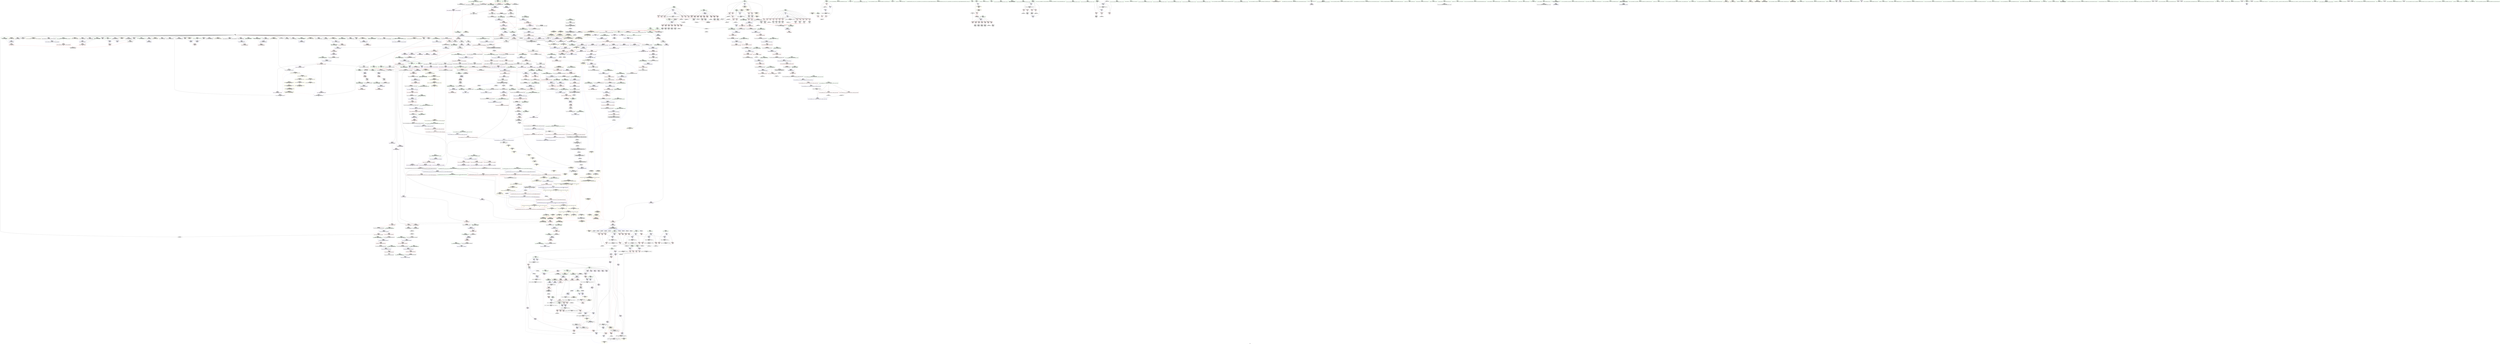 digraph "SVFG" {
	label="SVFG";

	Node0x55ec2b1e0c30 [shape=record,color=grey,label="{NodeID: 0\nNullPtr|{|<s39>80}}"];
	Node0x55ec2b1e0c30 -> Node0x55ec2b5c3870[style=solid];
	Node0x55ec2b1e0c30 -> Node0x55ec2b5c3970[style=solid];
	Node0x55ec2b1e0c30 -> Node0x55ec2b5c3a40[style=solid];
	Node0x55ec2b1e0c30 -> Node0x55ec2b5c3b10[style=solid];
	Node0x55ec2b1e0c30 -> Node0x55ec2b5c3be0[style=solid];
	Node0x55ec2b1e0c30 -> Node0x55ec2b5c3cb0[style=solid];
	Node0x55ec2b1e0c30 -> Node0x55ec2b5c3d80[style=solid];
	Node0x55ec2b1e0c30 -> Node0x55ec2b5c3e50[style=solid];
	Node0x55ec2b1e0c30 -> Node0x55ec2b5c3f20[style=solid];
	Node0x55ec2b1e0c30 -> Node0x55ec2b5c3ff0[style=solid];
	Node0x55ec2b1e0c30 -> Node0x55ec2b5c40c0[style=solid];
	Node0x55ec2b1e0c30 -> Node0x55ec2b5c4190[style=solid];
	Node0x55ec2b1e0c30 -> Node0x55ec2b5c4260[style=solid];
	Node0x55ec2b1e0c30 -> Node0x55ec2b5c4330[style=solid];
	Node0x55ec2b1e0c30 -> Node0x55ec2b5c4400[style=solid];
	Node0x55ec2b1e0c30 -> Node0x55ec2b5c44d0[style=solid];
	Node0x55ec2b1e0c30 -> Node0x55ec2b5c45a0[style=solid];
	Node0x55ec2b1e0c30 -> Node0x55ec2b5c4670[style=solid];
	Node0x55ec2b1e0c30 -> Node0x55ec2b5c4740[style=solid];
	Node0x55ec2b1e0c30 -> Node0x55ec2b5c4810[style=solid];
	Node0x55ec2b1e0c30 -> Node0x55ec2b5c48e0[style=solid];
	Node0x55ec2b1e0c30 -> Node0x55ec2b5c49b0[style=solid];
	Node0x55ec2b1e0c30 -> Node0x55ec2b5c4a80[style=solid];
	Node0x55ec2b1e0c30 -> Node0x55ec2b5c4b50[style=solid];
	Node0x55ec2b1e0c30 -> Node0x55ec2b5c4c20[style=solid];
	Node0x55ec2b1e0c30 -> Node0x55ec2b5c4cf0[style=solid];
	Node0x55ec2b1e0c30 -> Node0x55ec2b5c4dc0[style=solid];
	Node0x55ec2b1e0c30 -> Node0x55ec2b5c4e90[style=solid];
	Node0x55ec2b1e0c30 -> Node0x55ec2b5c4f60[style=solid];
	Node0x55ec2b1e0c30 -> Node0x55ec2b5c5030[style=solid];
	Node0x55ec2b1e0c30 -> Node0x55ec2b5ddab0[style=solid];
	Node0x55ec2b1e0c30 -> Node0x55ec2b5e17d0[style=solid];
	Node0x55ec2b1e0c30 -> Node0x55ec2b5e18a0[style=solid];
	Node0x55ec2b1e0c30 -> Node0x55ec2b5e1970[style=solid];
	Node0x55ec2b1e0c30 -> Node0x55ec2b5cbc30[style=solid];
	Node0x55ec2b1e0c30 -> Node0x55ec2b5cbd00[style=solid];
	Node0x55ec2b1e0c30 -> Node0x55ec2b5cbdd0[style=solid];
	Node0x55ec2b1e0c30 -> Node0x55ec2b603780[style=solid];
	Node0x55ec2b1e0c30 -> Node0x55ec2b607690[style=solid];
	Node0x55ec2b1e0c30:s39 -> Node0x55ec2b6dfc20[style=solid,color=red];
	Node0x55ec2b67b8e0 [shape=record,color=yellow,style=double,label="{NodeID: 1882\n139V_3 = CSCHI(MR_139V_2)\npts\{20 \}\nCS[]|{|<s1>57}}"];
	Node0x55ec2b67b8e0 -> Node0x55ec2b645ee0[style=dashed];
	Node0x55ec2b67b8e0:s1 -> Node0x55ec2b6538e0[style=dashed,color=red];
	Node0x55ec2b5caf30 [shape=record,color=blue,label="{NodeID: 775\n910\<--905\n__n.addr\<--__n\n_ZNSt16allocator_traitsISaIiEE10deallocateERS0_Pim\n}"];
	Node0x55ec2b5caf30 -> Node0x55ec2b5d9340[style=dashed];
	Node0x55ec2b5c1a70 [shape=record,color=purple,label="{NodeID: 443\n1481\<--1480\n_M_impl\<--this1\n_ZNSt12_Vector_baseIiSaIiEEC2ERKS0_\n|{<s0>108}}"];
	Node0x55ec2b5c1a70:s0 -> Node0x55ec2b6d44e0[style=solid,color=red];
	Node0x55ec2b603d90 [shape=record,color=grey,label="{NodeID: 1218\n392 = Binary(200, 391, )\n}"];
	Node0x55ec2b603d90 -> Node0x55ec2b603f10[style=solid];
	Node0x55ec2b5b59c0 [shape=record,color=green,label="{NodeID: 111\n704\<--705\ni\<--i_field_insensitive\nmain\n}"];
	Node0x55ec2b5b59c0 -> Node0x55ec2b5d8090[style=solid];
	Node0x55ec2b5b59c0 -> Node0x55ec2b5d8160[style=solid];
	Node0x55ec2b5b59c0 -> Node0x55ec2b5d8230[style=solid];
	Node0x55ec2b5b59c0 -> Node0x55ec2b5e1490[style=solid];
	Node0x55ec2b5b59c0 -> Node0x55ec2b5e1560[style=solid];
	Node0x55ec2b6dc590 [shape=record,color=black,label="{NodeID: 1993\n1192 = PHI(1196, )\n}"];
	Node0x55ec2b6dc590 -> Node0x55ec2b5c8b70[style=solid];
	Node0x55ec2b5d7460 [shape=record,color=red,label="{NodeID: 554\n636\<--616\n\<--retval\n_ZSt3maxIiERKT_S2_S2_\n}"];
	Node0x55ec2b5d7460 -> Node0x55ec2b5c77f0[style=solid];
	Node0x55ec2afc0330 [shape=record,color=yellow,style=double,label="{NodeID: 1329\n32V_1 = ENCHI(MR_32V_0)\npts\{1156 \}\nFun[_ZNSt22__uninitialized_fill_nILb1EE15__uninit_fill_nIPimiEET_S3_T0_RKT1_]|{<s0>86}}"];
	Node0x55ec2afc0330:s0 -> Node0x55ec2b64c670[style=dashed,color=red];
	Node0x55ec2b5ba070 [shape=record,color=green,label="{NodeID: 222\n1402\<--1403\n_ZNSt12_Vector_baseIiSaIiEEC2ERKS0_\<--_ZNSt12_Vector_baseIiSaIiEEC2ERKS0__field_insensitive\n}"];
	Node0x55ec2b5dce90 [shape=record,color=red,label="{NodeID: 665\n1502\<--1490\n\<--__b.addr\n_ZSt4swapIPiENSt9enable_ifIXsr6__and_ISt6__not_ISt15__is_tuple_likeIT_EESt21is_move_constructibleIS4_ESt18is_move_assignableIS4_EEE5valueEvE4typeERS4_SD_\n|{<s0>110}}"];
	Node0x55ec2b5dce90:s0 -> Node0x55ec2b6ddbe0[style=solid,color=red];
	Node0x55ec2b6523c0 [shape=record,color=yellow,style=double,label="{NodeID: 1440\n196V_1 = ENCHI(MR_196V_0)\npts\{13190000 13190001 13190002 \}\nFun[_ZNSt6vectorIiSaIiEE14_M_move_assignEOS1_St17integral_constantIbLb1EE]|{<s0>90}}"];
	Node0x55ec2b6523c0:s0 -> Node0x55ec2b64d2c0[style=dashed,color=red];
	Node0x55ec2b5c8010 [shape=record,color=black,label="{NodeID: 333\n899\<--898\n\<--this1\n_ZNSt12_Vector_baseIiSaIiEE12_Vector_implD2Ev\n|{<s0>69}}"];
	Node0x55ec2b5c8010:s0 -> Node0x55ec2b6e0250[style=solid,color=red];
	Node0x55ec2b576cd0 [shape=record,color=green,label="{NodeID: 1\n7\<--1\n__dso_handle\<--dummyObj\nGlob }"];
	Node0x55ec2b5cb000 [shape=record,color=blue,label="{NodeID: 776\n927\<--924\nthis.addr\<--this\n_ZN9__gnu_cxx13new_allocatorIiE10deallocateEPim\n}"];
	Node0x55ec2b5cb000 -> Node0x55ec2b5d9410[style=dashed];
	Node0x55ec2b5c1b40 [shape=record,color=purple,label="{NodeID: 444\n338\<--336\nadd.ptr\<--\n_ZNSt6vectorIiSaIiEEixEm\n}"];
	Node0x55ec2b5c1b40 -> Node0x55ec2b5c62d0[style=solid];
	Node0x55ec2b603f10 [shape=record,color=grey,label="{NodeID: 1219\n394 = Binary(392, 393, )\n}"];
	Node0x55ec2b603f10 -> Node0x55ec2b606790[style=solid];
	Node0x55ec2b5b5a90 [shape=record,color=green,label="{NodeID: 112\n728\<--729\nthis.addr\<--this.addr_field_insensitive\n_ZNSt12_Vector_baseIiSaIiEEC2Ev\n}"];
	Node0x55ec2b5b5a90 -> Node0x55ec2b5d8300[style=solid];
	Node0x55ec2b5b5a90 -> Node0x55ec2b5e1630[style=solid];
	Node0x55ec2b6dc6d0 [shape=record,color=black,label="{NodeID: 1994\n1215 = PHI(1219, )\n}"];
	Node0x55ec2b6dc6d0 -> Node0x55ec2b5c8c40[style=solid];
	Node0x55ec2b5d7530 [shape=record,color=red,label="{NodeID: 555\n624\<--618\n\<--__a.addr\n_ZSt3maxIiERKT_S2_S2_\n}"];
	Node0x55ec2b5d7530 -> Node0x55ec2b5d7870[style=solid];
	Node0x55ec2b5ba170 [shape=record,color=green,label="{NodeID: 223\n1408\<--1409\nthis.addr\<--this.addr_field_insensitive\n_ZNSt12_Vector_baseIiSaIiEE12_Vector_impl12_M_swap_dataERS2_\n}"];
	Node0x55ec2b5ba170 -> Node0x55ec2b5dc400[style=solid];
	Node0x55ec2b5ba170 -> Node0x55ec2b5ce400[style=solid];
	Node0x55ec2b5dcf60 [shape=record,color=red,label="{NodeID: 666\n1509\<--1490\n\<--__b.addr\n_ZSt4swapIPiENSt9enable_ifIXsr6__and_ISt6__not_ISt15__is_tuple_likeIT_EESt21is_move_constructibleIS4_ESt18is_move_assignableIS4_EEE5valueEvE4typeERS4_SD_\n}"];
	Node0x55ec2b5dcf60 -> Node0x55ec2b5ea860[style=solid];
	Node0x55ec2b6524a0 [shape=record,color=yellow,style=double,label="{NodeID: 1441\n2V_1 = ENCHI(MR_2V_0)\npts\{150000 150001 150002 180000 180001 180002 \}\nFun[_ZNSt6vectorIiSaIiEE14_M_move_assignEOS1_St17integral_constantIbLb1EE]|{<s0>92}}"];
	Node0x55ec2b6524a0:s0 -> Node0x55ec2b64efa0[style=dashed,color=red];
	Node0x55ec2b5c80e0 [shape=record,color=black,label="{NodeID: 334\n916\<--915\n\<--\n_ZNSt16allocator_traitsISaIiEE10deallocateERS0_Pim\n|{<s0>70}}"];
	Node0x55ec2b5c80e0:s0 -> Node0x55ec2b6d70f0[style=solid,color=red];
	Node0x55ec2b5b1810 [shape=record,color=green,label="{NodeID: 2\n9\<--1\n\<--dummyObj\nCan only get source location for instruction, argument, global var or function.}"];
	Node0x55ec2b67bb50 [shape=record,color=yellow,style=double,label="{NodeID: 1884\n2V_2 = CSCHI(MR_2V_1)\npts\{150000 150001 150002 180000 180001 180002 \}\nCS[]|{<s0>5}}"];
	Node0x55ec2b67bb50:s0 -> Node0x55ec2b679c20[style=dashed,color=blue];
	Node0x55ec2b5cb0d0 [shape=record,color=blue,label="{NodeID: 777\n929\<--925\n__p.addr\<--__p\n_ZN9__gnu_cxx13new_allocatorIiE10deallocateEPim\n}"];
	Node0x55ec2b5cb0d0 -> Node0x55ec2b5d94e0[style=dashed];
	Node0x55ec2b5c1c10 [shape=record,color=purple,label="{NodeID: 445\n1071\<--1069\nadd.ptr\<--\n_ZNSt12_Vector_baseIiSaIiEE17_M_create_storageEm\n}"];
	Node0x55ec2b5c1c10 -> Node0x55ec2b5cc1e0[style=solid];
	Node0x55ec2b604090 [shape=record,color=grey,label="{NodeID: 1220\n452 = Binary(451, 200, )\n}"];
	Node0x55ec2b604090 -> Node0x55ec2b5df9c0[style=solid];
	Node0x55ec2b5b5b60 [shape=record,color=green,label="{NodeID: 113\n734\<--735\n_ZNSt12_Vector_baseIiSaIiEE12_Vector_implC2Ev\<--_ZNSt12_Vector_baseIiSaIiEE12_Vector_implC2Ev_field_insensitive\n}"];
	Node0x55ec2b6dc810 [shape=record,color=black,label="{NodeID: 1995\n1235 = PHI(1239, )\n}"];
	Node0x55ec2b6dc810 -> Node0x55ec2b5c8d10[style=solid];
	Node0x55ec2b5d7600 [shape=record,color=red,label="{NodeID: 556\n633\<--618\n\<--__a.addr\n_ZSt3maxIiERKT_S2_S2_\n}"];
	Node0x55ec2b5d7600 -> Node0x55ec2b5e0d40[style=solid];
	Node0x55ec2b5ba240 [shape=record,color=green,label="{NodeID: 224\n1410\<--1411\n__x.addr\<--__x.addr_field_insensitive\n_ZNSt12_Vector_baseIiSaIiEE12_Vector_impl12_M_swap_dataERS2_\n}"];
	Node0x55ec2b5ba240 -> Node0x55ec2b5dc4d0[style=solid];
	Node0x55ec2b5ba240 -> Node0x55ec2b5dc5a0[style=solid];
	Node0x55ec2b5ba240 -> Node0x55ec2b5dc670[style=solid];
	Node0x55ec2b5ba240 -> Node0x55ec2b5ce4d0[style=solid];
	Node0x55ec2b5dd030 [shape=record,color=red,label="{NodeID: 667\n1500\<--1497\n\<--call\n_ZSt4swapIPiENSt9enable_ifIXsr6__and_ISt6__not_ISt15__is_tuple_likeIT_EESt21is_move_constructibleIS4_ESt18is_move_assignableIS4_EEE5valueEvE4typeERS4_SD_\n}"];
	Node0x55ec2b5dd030 -> Node0x55ec2b5ea6c0[style=solid];
	Node0x55ec2b6525b0 [shape=record,color=yellow,style=double,label="{NodeID: 1442\n199V_1 = ENCHI(MR_199V_0)\npts\{1360000 1360001 1360002 1460000 1460001 1460002 \}\nFun[_ZNSt6vectorIiSaIiEE14_M_move_assignEOS1_St17integral_constantIbLb1EE]|{<s0>93}}"];
	Node0x55ec2b6525b0:s0 -> Node0x55ec2b64efa0[style=dashed,color=red];
	Node0x55ec2b5c81b0 [shape=record,color=black,label="{NodeID: 335\n938\<--937\n\<--\n_ZN9__gnu_cxx13new_allocatorIiE10deallocateEPim\n}"];
	Node0x55ec2b5b1b50 [shape=record,color=green,label="{NodeID: 3\n21\<--1\n_ZSt3cin\<--dummyObj\nGlob }"];
	Node0x55ec2b67bce0 [shape=record,color=yellow,style=double,label="{NodeID: 1885\n199V_2 = CSCHI(MR_199V_1)\npts\{1360000 1360001 1360002 1460000 1460001 1460002 \}\nCS[]|{<s0>73|<s1>73|<s2>73}}"];
	Node0x55ec2b67bce0:s0 -> Node0x55ec2b5cc040[style=dashed,color=red];
	Node0x55ec2b67bce0:s1 -> Node0x55ec2b5cc110[style=dashed,color=red];
	Node0x55ec2b67bce0:s2 -> Node0x55ec2b5cc1e0[style=dashed,color=red];
	Node0x55ec2b5cb1a0 [shape=record,color=blue,label="{NodeID: 778\n931\<--926\n.addr\<--\n_ZN9__gnu_cxx13new_allocatorIiE10deallocateEPim\n}"];
	Node0x55ec2b5c1ce0 [shape=record,color=red,label="{NodeID: 446\n157\<--8\n\<--n\n_Z5parsev\n}"];
	Node0x55ec2b5c1ce0 -> Node0x55ec2b5c5ab0[style=solid];
	Node0x55ec2b604210 [shape=record,color=grey,label="{NodeID: 1221\n457 = Binary(455, 456, )\n}"];
	Node0x55ec2b604210 -> Node0x55ec2b5dfa90[style=solid];
	Node0x55ec2b5ba6b0 [shape=record,color=green,label="{NodeID: 114\n740\<--741\n__cxa_begin_catch\<--__cxa_begin_catch_field_insensitive\n}"];
	Node0x55ec2b6dc950 [shape=record,color=black,label="{NodeID: 1996\n1253 = PHI(1302, )\n|{<s0>88}}"];
	Node0x55ec2b6dc950:s0 -> Node0x55ec2b6df250[style=solid,color=red];
	Node0x55ec2b5d76d0 [shape=record,color=red,label="{NodeID: 557\n626\<--620\n\<--__b.addr\n_ZSt3maxIiERKT_S2_S2_\n}"];
	Node0x55ec2b5d76d0 -> Node0x55ec2b5d7940[style=solid];
	Node0x55ec2b5ba310 [shape=record,color=green,label="{NodeID: 225\n1419\<--1420\n_ZSt4swapIPiENSt9enable_ifIXsr6__and_ISt6__not_ISt15__is_tuple_likeIT_EESt21is_move_constructibleIS4_ESt18is_move_assignableIS4_EEE5valueEvE4typeERS4_SD_\<--_ZSt4swapIPiENSt9enable_ifIXsr6__and_ISt6__not_ISt15__is_tuple_likeIT_EESt21is_move_constructibleIS4_ESt18is_move_assignableIS4_EEE5valueEvE4typeERS4_SD__field_insensitive\n}"];
	Node0x55ec2b5dd100 [shape=record,color=red,label="{NodeID: 668\n1504\<--1503\n\<--call1\n_ZSt4swapIPiENSt9enable_ifIXsr6__and_ISt6__not_ISt15__is_tuple_likeIT_EESt21is_move_constructibleIS4_ESt18is_move_assignableIS4_EEE5valueEvE4typeERS4_SD_\n}"];
	Node0x55ec2b5dd100 -> Node0x55ec2b5ea790[style=solid];
	Node0x55ec2b5c8280 [shape=record,color=black,label="{NodeID: 336\n1006\<--1005\n\<--this1\n_ZNSt6vectorIiSaIiEE18_M_fill_initializeEmRKi\n}"];
	Node0x55ec2b5c8280 -> Node0x55ec2b5c0210[style=solid];
	Node0x55ec2b5c8280 -> Node0x55ec2b5c02e0[style=solid];
	Node0x55ec2b5b1c10 [shape=record,color=green,label="{NodeID: 4\n26\<--1\n.str\<--dummyObj\nGlob }"];
	Node0x55ec2b67be70 [shape=record,color=yellow,style=double,label="{NodeID: 1886\n32V_2 = CSCHI(MR_32V_1)\npts\{1156 \}\nCS[]|{<s0>34}}"];
	Node0x55ec2b67be70:s0 -> Node0x55ec2b679820[style=dashed,color=blue];
	Node0x55ec2b5cb270 [shape=record,color=blue,label="{NodeID: 779\n947\<--946\nthis.addr\<--this\n_ZN9__gnu_cxx13new_allocatorIiED2Ev\n}"];
	Node0x55ec2b5cb270 -> Node0x55ec2b5d95b0[style=dashed];
	Node0x55ec2b5c1db0 [shape=record,color=red,label="{NodeID: 447\n173\<--8\n\<--n\n_Z5parsev\n}"];
	Node0x55ec2b5c1db0 -> Node0x55ec2b5c5b80[style=solid];
	Node0x55ec2b604390 [shape=record,color=grey,label="{NodeID: 1222\n577 = Binary(576, 200, )\n|{<s0>49}}"];
	Node0x55ec2b604390:s0 -> Node0x55ec2b6d8f10[style=solid,color=red];
	Node0x55ec2b5ba770 [shape=record,color=green,label="{NodeID: 115\n743\<--744\n_ZSt9terminatev\<--_ZSt9terminatev_field_insensitive\n}"];
	Node0x55ec2b6dca90 [shape=record,color=black,label="{NodeID: 1997\n1258 = PHI(1262, )\n}"];
	Node0x55ec2b6dca90 -> Node0x55ec2b5c8de0[style=solid];
	Node0x55ec2b5d77a0 [shape=record,color=red,label="{NodeID: 558\n630\<--620\n\<--__b.addr\n_ZSt3maxIiERKT_S2_S2_\n}"];
	Node0x55ec2b5d77a0 -> Node0x55ec2b5e0c70[style=solid];
	Node0x55ec2b64bc00 [shape=record,color=yellow,style=double,label="{NodeID: 1333\n57V_1 = ENCHI(MR_57V_0)\npts\{138 148 \}\nFun[_ZNSt22__uninitialized_fill_nILb1EE15__uninit_fill_nIPimiEET_S3_T0_RKT1_]|{<s0>86}}"];
	Node0x55ec2b64bc00:s0 -> Node0x55ec2b64ca20[style=dashed,color=red];
	Node0x55ec2b5ba410 [shape=record,color=green,label="{NodeID: 226\n1433\<--1434\n__one.addr\<--__one.addr_field_insensitive\n_ZSt15__alloc_on_moveISaIiEEvRT_S2_\n}"];
	Node0x55ec2b5ba410 -> Node0x55ec2b5dc740[style=solid];
	Node0x55ec2b5ba410 -> Node0x55ec2b5ce5a0[style=solid];
	Node0x55ec2b5dd1d0 [shape=record,color=red,label="{NodeID: 669\n1508\<--1507\n\<--call2\n_ZSt4swapIPiENSt9enable_ifIXsr6__and_ISt6__not_ISt15__is_tuple_likeIT_EESt21is_move_constructibleIS4_ESt18is_move_assignableIS4_EEE5valueEvE4typeERS4_SD_\n}"];
	Node0x55ec2b5dd1d0 -> Node0x55ec2b5ea860[style=solid];
	Node0x55ec2b6527d0 [shape=record,color=yellow,style=double,label="{NodeID: 1444\n20V_1 = ENCHI(MR_20V_0)\npts\{10 \}\nFun[_Z1gi]}"];
	Node0x55ec2b6527d0 -> Node0x55ec2b5c1f50[style=dashed];
	Node0x55ec2b5c8350 [shape=record,color=black,label="{NodeID: 337\n1012\<--1005\n\<--this1\n_ZNSt6vectorIiSaIiEE18_M_fill_initializeEmRKi\n|{<s0>75}}"];
	Node0x55ec2b5c8350:s0 -> Node0x55ec2b6d5810[style=solid,color=red];
	Node0x55ec2b5b1cd0 [shape=record,color=green,label="{NodeID: 5\n28\<--1\n.str.3\<--dummyObj\nGlob }"];
	Node0x55ec2b67bfd0 [shape=record,color=yellow,style=double,label="{NodeID: 1887\n32V_2 = CSCHI(MR_32V_1)\npts\{1156 \}\nCS[]|{<s0>76}}"];
	Node0x55ec2b67bfd0:s0 -> Node0x55ec2b67be70[style=dashed,color=blue];
	Node0x55ec2b5cb340 [shape=record,color=blue,label="{NodeID: 780\n956\<--953\nthis.addr\<--this\n_ZNSt12_Vector_baseIiSaIiEEC2EmRKS0_\n}"];
	Node0x55ec2b5cb340 -> Node0x55ec2b5d9680[style=dashed];
	Node0x55ec2b5c1e80 [shape=record,color=red,label="{NodeID: 448\n184\<--8\n\<--n\n_Z5parsev\n}"];
	Node0x55ec2b5c1e80 -> Node0x55ec2b607990[style=solid];
	Node0x55ec2b604510 [shape=record,color=grey,label="{NodeID: 1223\n575 = Binary(573, 574, )\n|{<s0>49}}"];
	Node0x55ec2b604510:s0 -> Node0x55ec2b6d8dc0[style=solid,color=red];
	Node0x55ec2b5ba870 [shape=record,color=green,label="{NodeID: 116\n751\<--752\nthis.addr\<--this.addr_field_insensitive\n_ZNSt12_Vector_baseIiSaIiEE12_Vector_implC2Ev\n}"];
	Node0x55ec2b5ba870 -> Node0x55ec2b5d83d0[style=solid];
	Node0x55ec2b5ba870 -> Node0x55ec2b5e1700[style=solid];
	Node0x55ec2b6dcbd0 [shape=record,color=black,label="{NodeID: 1998\n1351 = PHI(790, )\n|{<s0>96}}"];
	Node0x55ec2b6dcbd0:s0 -> Node0x55ec2b6d4870[style=solid,color=red];
	Node0x55ec2b5d7870 [shape=record,color=red,label="{NodeID: 559\n625\<--624\n\<--\n_ZSt3maxIiERKT_S2_S2_\n}"];
	Node0x55ec2b5d7870 -> Node0x55ec2b606a90[style=solid];
	Node0x55ec2b5ba4e0 [shape=record,color=green,label="{NodeID: 227\n1435\<--1436\n__two.addr\<--__two.addr_field_insensitive\n_ZSt15__alloc_on_moveISaIiEEvRT_S2_\n}"];
	Node0x55ec2b5ba4e0 -> Node0x55ec2b5dc810[style=solid];
	Node0x55ec2b5ba4e0 -> Node0x55ec2b5ce670[style=solid];
	Node0x55ec2b5dd2a0 [shape=record,color=red,label="{NodeID: 670\n1517\<--1514\n\<--__t.addr\n_ZSt4moveIRPiEONSt16remove_referenceIT_E4typeEOS3_\n}"];
	Node0x55ec2b5dd2a0 -> Node0x55ec2b5c9ae0[style=solid];
	Node0x55ec2b5c8420 [shape=record,color=black,label="{NodeID: 338\n1017\<--1005\n\<--this1\n_ZNSt6vectorIiSaIiEE18_M_fill_initializeEmRKi\n}"];
	Node0x55ec2b5c8420 -> Node0x55ec2b5c03b0[style=solid];
	Node0x55ec2b5c8420 -> Node0x55ec2b5c0480[style=solid];
	Node0x55ec2b5b2540 [shape=record,color=green,label="{NodeID: 6\n31\<--1\n\<--dummyObj\nCan only get source location for instruction, argument, global var or function.}"];
	Node0x55ec2b67c130 [shape=record,color=yellow,style=double,label="{NodeID: 1888\n32V_2 = CSCHI(MR_32V_1)\npts\{1156 \}\nCS[]|{<s0>84}}"];
	Node0x55ec2b67c130:s0 -> Node0x55ec2b67bfd0[style=dashed,color=blue];
	Node0x55ec2b5cb410 [shape=record,color=blue,label="{NodeID: 781\n958\<--954\n__n.addr\<--__n\n_ZNSt12_Vector_baseIiSaIiEEC2EmRKS0_\n}"];
	Node0x55ec2b5cb410 -> Node0x55ec2b5d9750[style=dashed];
	Node0x55ec2b5c1f50 [shape=record,color=red,label="{NodeID: 449\n388\<--8\n\<--n\n_Z1gi\n}"];
	Node0x55ec2b5c1f50 -> Node0x55ec2b606610[style=solid];
	Node0x55ec2b604690 [shape=record,color=grey,label="{NodeID: 1224\n597 = Binary(596, 200, )\n}"];
	Node0x55ec2b604690 -> Node0x55ec2b5e0860[style=solid];
	Node0x55ec2b5ba940 [shape=record,color=green,label="{NodeID: 117\n766\<--767\nthis.addr\<--this.addr_field_insensitive\n_ZN9__gnu_cxx13new_allocatorIiEC2Ev\n}"];
	Node0x55ec2b5ba940 -> Node0x55ec2b5d84a0[style=solid];
	Node0x55ec2b5ba940 -> Node0x55ec2b5e1a40[style=solid];
	Node0x55ec2b6dcda0 [shape=record,color=black,label="{NodeID: 1999\n1354 = PHI(790, )\n|{<s0>96}}"];
	Node0x55ec2b6dcda0:s0 -> Node0x55ec2b6d4a10[style=solid,color=red];
	Node0x55ec2b5d7940 [shape=record,color=red,label="{NodeID: 560\n627\<--626\n\<--\n_ZSt3maxIiERKT_S2_S2_\n}"];
	Node0x55ec2b5d7940 -> Node0x55ec2b606a90[style=solid];
	Node0x55ec2b5ba5b0 [shape=record,color=green,label="{NodeID: 228\n1437\<--1438\nagg.tmp\<--agg.tmp_field_insensitive\n_ZSt15__alloc_on_moveISaIiEEvRT_S2_\n}"];
	Node0x55ec2b5dd370 [shape=record,color=red,label="{NodeID: 671\n1534\<--1524\n\<--__one.addr\n_ZSt18__do_alloc_on_moveISaIiEEvRT_S2_St17integral_constantIbLb1EE\n}"];
	Node0x55ec2b5c84f0 [shape=record,color=black,label="{NodeID: 339\n1032\<--1031\n\<--this1\n_ZNSt12_Vector_baseIiSaIiEE12_Vector_implC2ERKS0_\n|{<s0>77}}"];
	Node0x55ec2b5c84f0:s0 -> Node0x55ec2b6d6c30[style=solid,color=red];
	Node0x55ec2b5b25d0 [shape=record,color=green,label="{NodeID: 7\n200\<--1\n\<--dummyObj\nCan only get source location for instruction, argument, global var or function.}"];
	Node0x55ec2b67c290 [shape=record,color=yellow,style=double,label="{NodeID: 1889\n32V_2 = CSCHI(MR_32V_1)\npts\{1156 \}\nCS[]|{<s0>85}}"];
	Node0x55ec2b67c290:s0 -> Node0x55ec2b67c130[style=dashed,color=blue];
	Node0x55ec2b5cb4e0 [shape=record,color=blue,label="{NodeID: 782\n960\<--955\n__a.addr\<--__a\n_ZNSt12_Vector_baseIiSaIiEEC2EmRKS0_\n}"];
	Node0x55ec2b5cb4e0 -> Node0x55ec2b5d9820[style=dashed];
	Node0x55ec2b5c2020 [shape=record,color=red,label="{NodeID: 450\n559\<--8\n\<--n\n_Z4calcii\n}"];
	Node0x55ec2b5c2020 -> Node0x55ec2b603910[style=solid];
	Node0x55ec2b604810 [shape=record,color=grey,label="{NodeID: 1225\n461 = Binary(459, 460, )\n}"];
	Node0x55ec2b604810 -> Node0x55ec2b5dfb60[style=solid];
	Node0x55ec2b5baa10 [shape=record,color=green,label="{NodeID: 118\n775\<--776\n__first.addr\<--__first.addr_field_insensitive\n_ZSt8_DestroyIPiiEvT_S1_RSaIT0_E\n}"];
	Node0x55ec2b5baa10 -> Node0x55ec2b5d8570[style=solid];
	Node0x55ec2b5baa10 -> Node0x55ec2b5e1b10[style=solid];
	Node0x55ec2b6dcee0 [shape=record,color=black,label="{NodeID: 2000\n1384 = PHI(1447, )\n|{<s0>101}}"];
	Node0x55ec2b6dcee0:s0 -> Node0x55ec2b6d6d80[style=solid,color=red];
	Node0x55ec2b5d7a10 [shape=record,color=red,label="{NodeID: 561\n647\<--641\n\<--i\n_Z4doitv\n}"];
	Node0x55ec2b5d7a10 -> Node0x55ec2b607390[style=solid];
	Node0x55ec2b5c2a10 [shape=record,color=green,label="{NodeID: 229\n1444\<--1445\n_ZSt18__do_alloc_on_moveISaIiEEvRT_S2_St17integral_constantIbLb1EE\<--_ZSt18__do_alloc_on_moveISaIiEEvRT_S2_St17integral_constantIbLb1EE_field_insensitive\n}"];
	Node0x55ec2b5dd440 [shape=record,color=red,label="{NodeID: 672\n1530\<--1526\n\<--__two.addr\n_ZSt18__do_alloc_on_moveISaIiEEvRT_S2_St17integral_constantIbLb1EE\n|{<s0>112}}"];
	Node0x55ec2b5dd440:s0 -> Node0x55ec2b6df8f0[style=solid,color=red];
	Node0x55ec2b5c85c0 [shape=record,color=black,label="{NodeID: 340\n1104\<--1103\n\<--_M_impl\n_ZNSt12_Vector_baseIiSaIiEE11_M_allocateEm\n|{<s0>79}}"];
	Node0x55ec2b5c85c0:s0 -> Node0x55ec2b6c8620[style=solid,color=red];
	Node0x55ec2b5b2660 [shape=record,color=green,label="{NodeID: 8\n303\<--1\n\<--dummyObj\nCan only get source location for instruction, argument, global var or function.}"];
	Node0x55ec2b67c3f0 [shape=record,color=yellow,style=double,label="{NodeID: 1890\n32V_2 = CSCHI(MR_32V_1)\npts\{1156 \}\nCS[]|{<s0>86}}"];
	Node0x55ec2b67c3f0:s0 -> Node0x55ec2b67c290[style=dashed,color=blue];
	Node0x55ec2b5cb5b0 [shape=record,color=blue,label="{NodeID: 783\n962\<--981\nexn.slot\<--\n_ZNSt12_Vector_baseIiSaIiEEC2EmRKS0_\n}"];
	Node0x55ec2b5cb5b0 -> Node0x55ec2b5d98f0[style=dashed];
	Node0x55ec2b5c20f0 [shape=record,color=red,label="{NodeID: 451\n678\<--8\n\<--n\n_Z4doitv\n}"];
	Node0x55ec2b5c20f0 -> Node0x55ec2b605110[style=solid];
	Node0x55ec2b604990 [shape=record,color=grey,label="{NodeID: 1226\n1154 = Binary(1153, 822, )\n}"];
	Node0x55ec2b5baae0 [shape=record,color=green,label="{NodeID: 119\n777\<--778\n__last.addr\<--__last.addr_field_insensitive\n_ZSt8_DestroyIPiiEvT_S1_RSaIT0_E\n}"];
	Node0x55ec2b5baae0 -> Node0x55ec2b5d8640[style=solid];
	Node0x55ec2b5baae0 -> Node0x55ec2b5e1be0[style=solid];
	Node0x55ec2b6dd020 [shape=record,color=black,label="{NodeID: 2001\n1497 = PHI(1512, )\n}"];
	Node0x55ec2b6dd020 -> Node0x55ec2b5dd030[style=solid];
	Node0x55ec2b5d7ae0 [shape=record,color=red,label="{NodeID: 562\n651\<--641\n\<--i\n_Z4doitv\n}"];
	Node0x55ec2b5d7ae0 -> Node0x55ec2b5c78c0[style=solid];
	Node0x55ec2b64bfb0 [shape=record,color=yellow,style=double,label="{NodeID: 1337\n71V_1 = ENCHI(MR_71V_0)\npts\{150000 150001 150002 180000 180001 180002 1360000 1360001 1360002 1460000 1460001 1460002 \}\nFun[_ZNSt6vectorIiSaIiEEaSEOS1_]|{<s0>37|<s1>37}}"];
	Node0x55ec2b64bfb0:s0 -> Node0x55ec2b6524a0[style=dashed,color=red];
	Node0x55ec2b64bfb0:s1 -> Node0x55ec2b6525b0[style=dashed,color=red];
	Node0x55ec2b5c2ae0 [shape=record,color=green,label="{NodeID: 230\n1449\<--1450\nthis.addr\<--this.addr_field_insensitive\n_ZNKSt12_Vector_baseIiSaIiEE19_M_get_Tp_allocatorEv\n}"];
	Node0x55ec2b5c2ae0 -> Node0x55ec2b5dc8e0[style=solid];
	Node0x55ec2b5c2ae0 -> Node0x55ec2b5ce740[style=solid];
	Node0x55ec2b5dd510 [shape=record,color=red,label="{NodeID: 673\n1541\<--1538\n\<--__t.addr\n_ZSt4moveIRSaIiEEONSt16remove_referenceIT_E4typeEOS3_\n}"];
	Node0x55ec2b5dd510 -> Node0x55ec2b5c9bb0[style=solid];
	Node0x55ec2b5c8690 [shape=record,color=black,label="{NodeID: 341\n1089\<--1111\n_ZNSt12_Vector_baseIiSaIiEE11_M_allocateEm_ret\<--cond\n_ZNSt12_Vector_baseIiSaIiEE11_M_allocateEm\n|{<s0>78}}"];
	Node0x55ec2b5c8690:s0 -> Node0x55ec2b6dc0f0[style=solid,color=blue];
	Node0x55ec2b5b2720 [shape=record,color=green,label="{NodeID: 9\n381\<--1\n\<--dummyObj\nCan only get source location for instruction, argument, global var or function.}"];
	Node0x55ec2b67c550 [shape=record,color=yellow,style=double,label="{NodeID: 1891\n196V_2 = CSCHI(MR_196V_1)\npts\{13190000 13190001 13190002 \}\nCS[]|{<s0>92}}"];
	Node0x55ec2b67c550:s0 -> Node0x55ec2b64efa0[style=dashed,color=red];
	Node0x55ec2b5cb680 [shape=record,color=blue,label="{NodeID: 784\n964\<--983\nehselector.slot\<--\n_ZNSt12_Vector_baseIiSaIiEEC2EmRKS0_\n}"];
	Node0x55ec2b5cb680 -> Node0x55ec2b5d99c0[style=dashed];
	Node0x55ec2b5c21c0 [shape=record,color=red,label="{NodeID: 452\n681\<--11\n\<--k\n_Z4doitv\n|{<s0>51}}"];
	Node0x55ec2b5c21c0:s0 -> Node0x55ec2b6d8f10[style=solid,color=red];
	Node0x55ec2b604b10 [shape=record,color=grey,label="{NodeID: 1227\n670 = Binary(669, 200, )\n}"];
	Node0x55ec2b604b10 -> Node0x55ec2b5e1150[style=solid];
	Node0x55ec2b5babb0 [shape=record,color=green,label="{NodeID: 120\n779\<--780\n.addr\<--.addr_field_insensitive\n_ZSt8_DestroyIPiiEvT_S1_RSaIT0_E\n}"];
	Node0x55ec2b5babb0 -> Node0x55ec2b5e1cb0[style=solid];
	Node0x55ec2b6dd130 [shape=record,color=black,label="{NodeID: 2002\n1503 = PHI(1512, )\n}"];
	Node0x55ec2b6dd130 -> Node0x55ec2b5dd100[style=solid];
	Node0x55ec2b5d7bb0 [shape=record,color=red,label="{NodeID: 563\n661\<--641\n\<--i\n_Z4doitv\n}"];
	Node0x55ec2b5d7bb0 -> Node0x55ec2b5c7990[style=solid];
	Node0x55ec2b5c2bb0 [shape=record,color=green,label="{NodeID: 231\n1459\<--1460\nthis.addr\<--this.addr_field_insensitive\n_ZNSaIiEC2ERKS_\n}"];
	Node0x55ec2b5c2bb0 -> Node0x55ec2b5dc9b0[style=solid];
	Node0x55ec2b5c2bb0 -> Node0x55ec2b5ce810[style=solid];
	Node0x55ec2b5dd5e0 [shape=record,color=blue,label="{NodeID: 674\n8\<--9\nn\<--\nGlob }"];
	Node0x55ec2b5dd5e0 -> Node0x55ec2b64f900[style=dashed];
	Node0x55ec2b5c8760 [shape=record,color=black,label="{NodeID: 342\n1123\<--1122\n\<--\n_ZNSt16allocator_traitsISaIiEE8allocateERS0_m\n|{<s0>80}}"];
	Node0x55ec2b5c8760:s0 -> Node0x55ec2b6dfa00[style=solid,color=red];
	Node0x55ec2b5b2820 [shape=record,color=green,label="{NodeID: 10\n555\<--1\n\<--dummyObj\nCan only get source location for instruction, argument, global var or function.}"];
	Node0x55ec2b67c6b0 [shape=record,color=yellow,style=double,label="{NodeID: 1892\n196V_3 = CSCHI(MR_196V_2)\npts\{13190000 13190001 13190002 \}\nCS[]|{<s0>97|<s1>97|<s2>97|<s3>98|<s4>98|<s5>98}}"];
	Node0x55ec2b67c6b0:s0 -> Node0x55ec2b63a700[style=dashed,color=red];
	Node0x55ec2b67c6b0:s1 -> Node0x55ec2b63a840[style=dashed,color=red];
	Node0x55ec2b67c6b0:s2 -> Node0x55ec2b63a980[style=dashed,color=red];
	Node0x55ec2b67c6b0:s3 -> Node0x55ec2b63a700[style=dashed,color=red];
	Node0x55ec2b67c6b0:s4 -> Node0x55ec2b63a840[style=dashed,color=red];
	Node0x55ec2b67c6b0:s5 -> Node0x55ec2b63a980[style=dashed,color=red];
	Node0x55ec2b5cb750 [shape=record,color=blue,label="{NodeID: 785\n996\<--993\nthis.addr\<--this\n_ZNSt6vectorIiSaIiEE18_M_fill_initializeEmRKi\n}"];
	Node0x55ec2b5cb750 -> Node0x55ec2b5d9a90[style=dashed];
	Node0x55ec2b5c2290 [shape=record,color=red,label="{NodeID: 453\n688\<--19\n\<--res\n_Z11printResultv\n}"];
	Node0x55ec2b604c90 [shape=record,color=grey,label="{NodeID: 1228\n722 = Binary(721, 200, )\n}"];
	Node0x55ec2b604c90 -> Node0x55ec2b5e1560[style=solid];
	Node0x55ec2b5bac80 [shape=record,color=green,label="{NodeID: 121\n787\<--788\n_ZSt8_DestroyIPiEvT_S1_\<--_ZSt8_DestroyIPiEvT_S1__field_insensitive\n}"];
	Node0x55ec2b6dd240 [shape=record,color=black,label="{NodeID: 2003\n1507 = PHI(1512, )\n}"];
	Node0x55ec2b6dd240 -> Node0x55ec2b5dd1d0[style=solid];
	Node0x55ec2b5d7c80 [shape=record,color=red,label="{NodeID: 564\n674\<--641\n\<--i\n_Z4doitv\n}"];
	Node0x55ec2b5d7c80 -> Node0x55ec2b605290[style=solid];
	Node0x55ec2b5c2c80 [shape=record,color=green,label="{NodeID: 232\n1461\<--1462\n__a.addr\<--__a.addr_field_insensitive\n_ZNSaIiEC2ERKS_\n}"];
	Node0x55ec2b5c2c80 -> Node0x55ec2b5dca80[style=solid];
	Node0x55ec2b5c2c80 -> Node0x55ec2b5ce8e0[style=solid];
	Node0x55ec2b5dd6b0 [shape=record,color=blue,label="{NodeID: 675\n11\<--9\nk\<--\nGlob }"];
	Node0x55ec2b5dd6b0 -> Node0x55ec2b64fa10[style=dashed];
	Node0x55ec2b5c8830 [shape=record,color=black,label="{NodeID: 343\n1113\<--1125\n_ZNSt16allocator_traitsISaIiEE8allocateERS0_m_ret\<--call\n_ZNSt16allocator_traitsISaIiEE8allocateERS0_m\n|{<s0>79}}"];
	Node0x55ec2b5c8830:s0 -> Node0x55ec2b6dc200[style=solid,color=blue];
	Node0x55ec2b5b2920 [shape=record,color=green,label="{NodeID: 11\n649\<--1\n\<--dummyObj\nCan only get source location for instruction, argument, global var or function.}"];
	Node0x55ec2b67c810 [shape=record,color=yellow,style=double,label="{NodeID: 1893\n2V_2 = CSCHI(MR_2V_1)\npts\{150000 150001 150002 180000 180001 180002 \}\nCS[]|{<s0>93}}"];
	Node0x55ec2b67c810:s0 -> Node0x55ec2b64efa0[style=dashed,color=red];
	Node0x55ec2b5cb820 [shape=record,color=blue,label="{NodeID: 786\n998\<--994\n__n.addr\<--__n\n_ZNSt6vectorIiSaIiEE18_M_fill_initializeEmRKi\n}"];
	Node0x55ec2b5cb820 -> Node0x55ec2b5d9b60[style=dashed];
	Node0x55ec2b5c2360 [shape=record,color=red,label="{NodeID: 454\n72\<--69\nthis1\<--this.addr\n_ZNSt6vectorIiSaIiEEC2Ev\n}"];
	Node0x55ec2b5c2360 -> Node0x55ec2b5c55d0[style=solid];
	Node0x55ec2b604e10 [shape=record,color=grey,label="{NodeID: 1229\n680 = Binary(679, 200, )\n|{<s0>51}}"];
	Node0x55ec2b604e10:s0 -> Node0x55ec2b6d8dc0[style=solid,color=red];
	Node0x55ec2b5bad80 [shape=record,color=green,label="{NodeID: 122\n792\<--793\nthis.addr\<--this.addr_field_insensitive\n_ZNSt12_Vector_baseIiSaIiEE19_M_get_Tp_allocatorEv\n}"];
	Node0x55ec2b5bad80 -> Node0x55ec2b5d8710[style=solid];
	Node0x55ec2b5bad80 -> Node0x55ec2b5e1d80[style=solid];
	Node0x55ec2b6dd350 [shape=record,color=black,label="{NodeID: 2004\n1531 = PHI(1536, )\n}"];
	Node0x55ec2b5d7d50 [shape=record,color=red,label="{NodeID: 565\n657\<--643\n\<--j\n_Z4doitv\n}"];
	Node0x55ec2b5d7d50 -> Node0x55ec2b607510[style=solid];
	Node0x55ec2b5c2d50 [shape=record,color=green,label="{NodeID: 233\n1474\<--1475\nthis.addr\<--this.addr_field_insensitive\n_ZNSt12_Vector_baseIiSaIiEEC2ERKS0_\n}"];
	Node0x55ec2b5c2d50 -> Node0x55ec2b5dcb50[style=solid];
	Node0x55ec2b5c2d50 -> Node0x55ec2b5ea380[style=solid];
	Node0x55ec2b5dd7b0 [shape=record,color=blue,label="{NodeID: 676\n19\<--9\nres\<--\nGlob }"];
	Node0x55ec2b5dd7b0 -> Node0x55ec2b645ee0[style=dashed];
	Node0x55ec2b5c8900 [shape=record,color=black,label="{NodeID: 344\n1159\<--1155\n\<--call2\n_ZN9__gnu_cxx13new_allocatorIiE8allocateEmPKv\n}"];
	Node0x55ec2b5c8900 -> Node0x55ec2b5c89d0[style=solid];
	Node0x55ec2b5b2a20 [shape=record,color=green,label="{NodeID: 12\n659\<--1\n\<--dummyObj\nCan only get source location for instruction, argument, global var or function.}"];
	Node0x55ec2b67c920 [shape=record,color=yellow,style=double,label="{NodeID: 1894\n2V_3 = CSCHI(MR_2V_2)\npts\{150000 150001 150002 180000 180001 180002 \}\nCS[]|{<s0>37}}"];
	Node0x55ec2b67c920:s0 -> Node0x55ec2b67ace0[style=dashed,color=blue];
	Node0x55ec2b5cb8f0 [shape=record,color=blue,label="{NodeID: 787\n1000\<--995\n__value.addr\<--__value\n_ZNSt6vectorIiSaIiEE18_M_fill_initializeEmRKi\n}"];
	Node0x55ec2b5cb8f0 -> Node0x55ec2b5d9c30[style=dashed];
	Node0x55ec2b5c2430 [shape=record,color=red,label="{NodeID: 455\n94\<--87\nthis1\<--this.addr\n_ZNSt6vectorIiSaIiEED2Ev\n}"];
	Node0x55ec2b5c2430 -> Node0x55ec2b5c56a0[style=solid];
	Node0x55ec2b5c2430 -> Node0x55ec2b5c5770[style=solid];
	Node0x55ec2b5c2430 -> Node0x55ec2b5c5840[style=solid];
	Node0x55ec2b5c2430 -> Node0x55ec2b5c5910[style=solid];
	Node0x55ec2b5c2430 -> Node0x55ec2b5c59e0[style=solid];
	Node0x55ec2b604f90 [shape=record,color=grey,label="{NodeID: 1230\n821 = Binary(820, 822, )\n|{<s0>63}}"];
	Node0x55ec2b604f90:s0 -> Node0x55ec2b6dec10[style=solid,color=red];
	Node0x55ec2b5bae50 [shape=record,color=green,label="{NodeID: 123\n801\<--802\nthis.addr\<--this.addr_field_insensitive\n_ZNSt12_Vector_baseIiSaIiEED2Ev\n}"];
	Node0x55ec2b5bae50 -> Node0x55ec2b5d87e0[style=solid];
	Node0x55ec2b5bae50 -> Node0x55ec2b5e1e50[style=solid];
	Node0x55ec2b6dd460 [shape=record,color=black,label="{NodeID: 2005\n1220 = PHI(1212, )\n0th arg _ZNSt22__uninitialized_fill_nILb1EE15__uninit_fill_nIPimiEET_S3_T0_RKT1_ }"];
	Node0x55ec2b6dd460 -> Node0x55ec2b5cd150[style=solid];
	Node0x55ec2b5d7e20 [shape=record,color=red,label="{NodeID: 566\n664\<--643\n\<--j\n_Z4doitv\n}"];
	Node0x55ec2b5d7e20 -> Node0x55ec2b5c7a60[style=solid];
	Node0x55ec2b64c420 [shape=record,color=yellow,style=double,label="{NodeID: 1341\n2V_1 = ENCHI(MR_2V_0)\npts\{150000 150001 150002 180000 180001 180002 \}\nFun[__cxx_global_var_init.2]|{<s0>12}}"];
	Node0x55ec2b64c420:s0 -> Node0x55ec2b63a320[style=dashed,color=red];
	Node0x55ec2b5c2e20 [shape=record,color=green,label="{NodeID: 234\n1476\<--1477\n__a.addr\<--__a.addr_field_insensitive\n_ZNSt12_Vector_baseIiSaIiEEC2ERKS0_\n}"];
	Node0x55ec2b5c2e20 -> Node0x55ec2b5dcc20[style=solid];
	Node0x55ec2b5c2e20 -> Node0x55ec2b5ea450[style=solid];
	Node0x55ec2b5dd8b0 [shape=record,color=blue,label="{NodeID: 677\n1549\<--31\nllvm.global_ctors_0\<--\nGlob }"];
	Node0x55ec2b5c89d0 [shape=record,color=black,label="{NodeID: 345\n1129\<--1159\n_ZN9__gnu_cxx13new_allocatorIiE8allocateEmPKv_ret\<--\n_ZN9__gnu_cxx13new_allocatorIiE8allocateEmPKv\n|{<s0>80}}"];
	Node0x55ec2b5c89d0:s0 -> Node0x55ec2b6dc310[style=solid,color=blue];
	Node0x55ec2b5b2b20 [shape=record,color=green,label="{NodeID: 13\n822\<--1\n\<--dummyObj\nCan only get source location for instruction, argument, global var or function.}"];
	Node0x55ec2b67cab0 [shape=record,color=yellow,style=double,label="{NodeID: 1895\n199V_2 = CSCHI(MR_199V_1)\npts\{1360000 1360001 1360002 1460000 1460001 1460002 \}\nCS[]|{<s0>37}}"];
	Node0x55ec2b67cab0:s0 -> Node0x55ec2b67ace0[style=dashed,color=blue];
	Node0x55ec2b5cb9c0 [shape=record,color=blue,label="{NodeID: 788\n1019\<--1014\n_M_finish\<--call2\n_ZNSt6vectorIiSaIiEE18_M_fill_initializeEmRKi\n|{<s0>34}}"];
	Node0x55ec2b5cb9c0:s0 -> Node0x55ec2b679980[style=dashed,color=blue];
	Node0x55ec2b5c2500 [shape=record,color=red,label="{NodeID: 456\n123\<--89\nexn\<--exn.slot\n_ZNSt6vectorIiSaIiEED2Ev\n|{<s0>11}}"];
	Node0x55ec2b5c2500:s0 -> Node0x55ec2b6e0e50[style=solid,color=red];
	Node0x55ec2b605110 [shape=record,color=grey,label="{NodeID: 1231\n679 = Binary(200, 678, )\n}"];
	Node0x55ec2b605110 -> Node0x55ec2b604e10[style=solid];
	Node0x55ec2b5baf20 [shape=record,color=green,label="{NodeID: 124\n803\<--804\nexn.slot\<--exn.slot_field_insensitive\n_ZNSt12_Vector_baseIiSaIiEED2Ev\n}"];
	Node0x55ec2b5baf20 -> Node0x55ec2b5d88b0[style=solid];
	Node0x55ec2b5baf20 -> Node0x55ec2b5e1f20[style=solid];
	Node0x55ec2b6dd5d0 [shape=record,color=black,label="{NodeID: 2006\n1221 = PHI(1213, )\n1st arg _ZNSt22__uninitialized_fill_nILb1EE15__uninit_fill_nIPimiEET_S3_T0_RKT1_ }"];
	Node0x55ec2b6dd5d0 -> Node0x55ec2b5cd220[style=solid];
	Node0x55ec2b5d7ef0 [shape=record,color=red,label="{NodeID: 567\n669\<--643\n\<--j\n_Z4doitv\n}"];
	Node0x55ec2b5d7ef0 -> Node0x55ec2b604b10[style=solid];
	Node0x55ec2b5c2ef0 [shape=record,color=green,label="{NodeID: 235\n1488\<--1489\n__a.addr\<--__a.addr_field_insensitive\n_ZSt4swapIPiENSt9enable_ifIXsr6__and_ISt6__not_ISt15__is_tuple_likeIT_EESt21is_move_constructibleIS4_ESt18is_move_assignableIS4_EEE5valueEvE4typeERS4_SD_\n}"];
	Node0x55ec2b5c2ef0 -> Node0x55ec2b5dccf0[style=solid];
	Node0x55ec2b5c2ef0 -> Node0x55ec2b5dcdc0[style=solid];
	Node0x55ec2b5c2ef0 -> Node0x55ec2b5ea520[style=solid];
	Node0x55ec2b5dd9b0 [shape=record,color=blue,label="{NodeID: 678\n1550\<--32\nllvm.global_ctors_1\<--_GLOBAL__sub_I_gepa_1_0.cpp\nGlob }"];
	Node0x55ec2b5c8aa0 [shape=record,color=black,label="{NodeID: 346\n1161\<--1168\n_ZNK9__gnu_cxx13new_allocatorIiE8max_sizeEv_ret\<--\n_ZNK9__gnu_cxx13new_allocatorIiE8max_sizeEv\n|{<s0>81}}"];
	Node0x55ec2b5c8aa0:s0 -> Node0x55ec2b6dc450[style=solid,color=blue];
	Node0x55ec2b5b2c20 [shape=record,color=green,label="{NodeID: 14\n1101\<--1\n\<--dummyObj\nCan only get source location for instruction, argument, global var or function.}"];
	Node0x55ec2b67cbc0 [shape=record,color=yellow,style=double,label="{NodeID: 1896\n196V_2 = CSCHI(MR_196V_1)\npts\{13190000 13190001 13190002 \}\nCS[]|{<s0>90}}"];
	Node0x55ec2b67cbc0:s0 -> Node0x55ec2b67c550[style=dashed,color=blue];
	Node0x55ec2b5cba90 [shape=record,color=blue,label="{NodeID: 789\n1025\<--1023\nthis.addr\<--this\n_ZNSt12_Vector_baseIiSaIiEE12_Vector_implC2ERKS0_\n}"];
	Node0x55ec2b5cba90 -> Node0x55ec2b5d9dd0[style=dashed];
	Node0x55ec2b5c25d0 [shape=record,color=red,label="{NodeID: 457\n98\<--97\n\<--_M_start\n_ZNSt6vectorIiSaIiEED2Ev\n|{<s0>8}}"];
	Node0x55ec2b5c25d0:s0 -> Node0x55ec2b6d4b50[style=solid,color=red];
	Node0x55ec2b605290 [shape=record,color=grey,label="{NodeID: 1232\n675 = Binary(674, 200, )\n}"];
	Node0x55ec2b605290 -> Node0x55ec2b5e1220[style=solid];
	Node0x55ec2b5baff0 [shape=record,color=green,label="{NodeID: 125\n805\<--806\nehselector.slot\<--ehselector.slot_field_insensitive\n_ZNSt12_Vector_baseIiSaIiEED2Ev\n}"];
	Node0x55ec2b5baff0 -> Node0x55ec2b5e1ff0[style=solid];
	Node0x55ec2b6dd710 [shape=record,color=black,label="{NodeID: 2007\n1222 = PHI(1214, )\n2nd arg _ZNSt22__uninitialized_fill_nILb1EE15__uninit_fill_nIPimiEET_S3_T0_RKT1_ }"];
	Node0x55ec2b6dd710 -> Node0x55ec2b5cd2f0[style=solid];
	Node0x55ec2b5d7fc0 [shape=record,color=red,label="{NodeID: 568\n711\<--702\n\<--N\nmain\n}"];
	Node0x55ec2b5d7fc0 -> Node0x55ec2b607b10[style=solid];
	Node0x55ec2b64c670 [shape=record,color=yellow,style=double,label="{NodeID: 1343\n32V_1 = ENCHI(MR_32V_0)\npts\{1156 \}\nFun[_ZSt6fill_nIPimiET_S1_T0_RKT1_]|{<s0>88}}"];
	Node0x55ec2b64c670:s0 -> Node0x55ec2b6459e0[style=dashed,color=red];
	Node0x55ec2b5c2fc0 [shape=record,color=green,label="{NodeID: 236\n1490\<--1491\n__b.addr\<--__b.addr_field_insensitive\n_ZSt4swapIPiENSt9enable_ifIXsr6__and_ISt6__not_ISt15__is_tuple_likeIT_EESt21is_move_constructibleIS4_ESt18is_move_assignableIS4_EEE5valueEvE4typeERS4_SD_\n}"];
	Node0x55ec2b5c2fc0 -> Node0x55ec2b5dce90[style=solid];
	Node0x55ec2b5c2fc0 -> Node0x55ec2b5dcf60[style=solid];
	Node0x55ec2b5c2fc0 -> Node0x55ec2b5ea5f0[style=solid];
	Node0x55ec2b5ddab0 [shape=record,color=blue, style = dotted,label="{NodeID: 679\n1551\<--3\nllvm.global_ctors_2\<--dummyVal\nGlob }"];
	Node0x55ec2b6530c0 [shape=record,color=yellow,style=double,label="{NodeID: 1454\n32V_1 = ENCHI(MR_32V_0)\npts\{1156 \}\nFun[_Z1gi]}"];
	Node0x55ec2b6530c0 -> Node0x55ec2b5d5240[style=dashed];
	Node0x55ec2b6530c0 -> Node0x55ec2b5d5310[style=dashed];
	Node0x55ec2b6530c0 -> Node0x55ec2b5d53e0[style=dashed];
	Node0x55ec2b6530c0 -> Node0x55ec2b5d54b0[style=dashed];
	Node0x55ec2b6530c0 -> Node0x55ec2b5d5580[style=dashed];
	Node0x55ec2b6530c0 -> Node0x55ec2b5d5650[style=dashed];
	Node0x55ec2b6530c0 -> Node0x55ec2b5d5720[style=dashed];
	Node0x55ec2b6530c0 -> Node0x55ec2b5d57f0[style=dashed];
	Node0x55ec2b5c8b70 [shape=record,color=black,label="{NodeID: 347\n1172\<--1192\n_ZSt24__uninitialized_fill_n_aIPimiiET_S1_T0_RKT1_RSaIT2_E_ret\<--call\n_ZSt24__uninitialized_fill_n_aIPimiiET_S1_T0_RKT1_RSaIT2_E\n|{<s0>76}}"];
	Node0x55ec2b5c8b70:s0 -> Node0x55ec2b6dbfe0[style=solid,color=blue];
	Node0x55ec2b5b2d20 [shape=record,color=green,label="{NodeID: 15\n1168\<--1\n\<--dummyObj\nCan only get source location for instruction, argument, global var or function.}"];
	Node0x55ec2b67cd20 [shape=record,color=yellow,style=double,label="{NodeID: 1897\n348V_2 = CSCHI(MR_348V_1)\npts\{150000 150001 150002 180000 180001 180002 1360000 1360001 1360002 1460000 1460001 1460002 13190000 13190001 13190002 \}\nCS[]|{<s0>104|<s1>104|<s2>104|<s3>104|<s4>104}}"];
	Node0x55ec2b67cd20:s0 -> Node0x55ec2b5dd030[style=dashed,color=red];
	Node0x55ec2b67cd20:s1 -> Node0x55ec2b5dd100[style=dashed,color=red];
	Node0x55ec2b67cd20:s2 -> Node0x55ec2b5dd1d0[style=dashed,color=red];
	Node0x55ec2b67cd20:s3 -> Node0x55ec2b5ea790[style=dashed,color=red];
	Node0x55ec2b67cd20:s4 -> Node0x55ec2b5ea860[style=dashed,color=red];
	Node0x55ec2b5cbb60 [shape=record,color=blue,label="{NodeID: 790\n1027\<--1024\n__a.addr\<--__a\n_ZNSt12_Vector_baseIiSaIiEE12_Vector_implC2ERKS0_\n}"];
	Node0x55ec2b5cbb60 -> Node0x55ec2b5d9ea0[style=dashed];
	Node0x55ec2b5c26a0 [shape=record,color=red,label="{NodeID: 458\n102\<--101\n\<--_M_finish\n_ZNSt6vectorIiSaIiEED2Ev\n|{<s0>8}}"];
	Node0x55ec2b5c26a0:s0 -> Node0x55ec2b6d4c90[style=solid,color=red];
	Node0x55ec2b605410 [shape=record,color=grey,label="{NodeID: 1233\n820 = Binary(818, 819, )\n}"];
	Node0x55ec2b605410 -> Node0x55ec2b604f90[style=solid];
	Node0x55ec2b5bb0c0 [shape=record,color=green,label="{NodeID: 126\n824\<--825\n_ZNSt12_Vector_baseIiSaIiEE13_M_deallocateEPim\<--_ZNSt12_Vector_baseIiSaIiEE13_M_deallocateEPim_field_insensitive\n}"];
	Node0x55ec2b6dd850 [shape=record,color=black,label="{NodeID: 2008\n289 = PHI(13, 16, )\n0th arg _ZNSt6vectorIiSaIiEEaSEOS1_ }"];
	Node0x55ec2b6dd850 -> Node0x55ec2b5deb20[style=solid];
	Node0x55ec2b5d8090 [shape=record,color=red,label="{NodeID: 569\n710\<--704\n\<--i\nmain\n}"];
	Node0x55ec2b5d8090 -> Node0x55ec2b607b10[style=solid];
	Node0x55ec2b5c3090 [shape=record,color=green,label="{NodeID: 237\n1492\<--1493\n__tmp\<--__tmp_field_insensitive\n_ZSt4swapIPiENSt9enable_ifIXsr6__and_ISt6__not_ISt15__is_tuple_likeIT_EESt21is_move_constructibleIS4_ESt18is_move_assignableIS4_EEE5valueEvE4typeERS4_SD_\n|{|<s1>111}}"];
	Node0x55ec2b5c3090 -> Node0x55ec2b5ea6c0[style=solid];
	Node0x55ec2b5c3090:s1 -> Node0x55ec2b6ddbe0[style=solid,color=red];
	Node0x55ec2b5ddbb0 [shape=record,color=blue,label="{NodeID: 680\n69\<--68\nthis.addr\<--this\n_ZNSt6vectorIiSaIiEEC2Ev\n}"];
	Node0x55ec2b5ddbb0 -> Node0x55ec2b5c2360[style=dashed];
	Node0x55ec2b5c8c40 [shape=record,color=black,label="{NodeID: 348\n1196\<--1215\n_ZSt20uninitialized_fill_nIPimiET_S1_T0_RKT1__ret\<--call\n_ZSt20uninitialized_fill_nIPimiET_S1_T0_RKT1_\n|{<s0>84}}"];
	Node0x55ec2b5c8c40:s0 -> Node0x55ec2b6dc590[style=solid,color=blue];
	Node0x55ec2b5b2e20 [shape=record,color=green,label="{NodeID: 16\n1294\<--1\n\<--dummyObj\nCan only get source location for instruction, argument, global var or function.}"];
	Node0x55ec2b67cf40 [shape=record,color=yellow,style=double,label="{NodeID: 1898\n348V_3 = CSCHI(MR_348V_2)\npts\{150000 150001 150002 180000 180001 180002 1360000 1360001 1360002 1460000 1460001 1460002 13190000 13190001 13190002 \}\nCS[]|{<s0>105|<s1>105|<s2>105|<s3>105|<s4>105}}"];
	Node0x55ec2b67cf40:s0 -> Node0x55ec2b5dd030[style=dashed,color=red];
	Node0x55ec2b67cf40:s1 -> Node0x55ec2b5dd100[style=dashed,color=red];
	Node0x55ec2b67cf40:s2 -> Node0x55ec2b5dd1d0[style=dashed,color=red];
	Node0x55ec2b67cf40:s3 -> Node0x55ec2b5ea790[style=dashed,color=red];
	Node0x55ec2b67cf40:s4 -> Node0x55ec2b5ea860[style=dashed,color=red];
	Node0x55ec2b5cbc30 [shape=record,color=blue, style = dotted,label="{NodeID: 791\n1037\<--3\n_M_start\<--dummyVal\n_ZNSt12_Vector_baseIiSaIiEE12_Vector_implC2ERKS0_\n|{<s0>72|<s1>108}}"];
	Node0x55ec2b5cbc30:s0 -> Node0x55ec2b67bce0[style=dashed,color=blue];
	Node0x55ec2b5cbc30:s1 -> Node0x55ec2b67d380[style=dashed,color=blue];
	Node0x55ec2b5c2770 [shape=record,color=red,label="{NodeID: 459\n218\<--141\nexn\<--exn.slot\n_Z5parsev\n}"];
	Node0x55ec2b605590 [shape=record,color=grey,label="{NodeID: 1234\n199 = Binary(198, 200, )\n}"];
	Node0x55ec2b605590 -> Node0x55ec2b5de160[style=solid];
	Node0x55ec2b5bb1c0 [shape=record,color=green,label="{NodeID: 127\n828\<--829\n_ZNSt12_Vector_baseIiSaIiEE12_Vector_implD2Ev\<--_ZNSt12_Vector_baseIiSaIiEE12_Vector_implD2Ev_field_insensitive\n}"];
	Node0x55ec2b6dda60 [shape=record,color=black,label="{NodeID: 2009\n290 = PHI(135, 145, )\n1st arg _ZNSt6vectorIiSaIiEEaSEOS1_ }"];
	Node0x55ec2b6dda60 -> Node0x55ec2b5debf0[style=solid];
	Node0x55ec2b66bec0 [shape=record,color=yellow,style=double,label="{NodeID: 1677\nRETMU(2V_3)\npts\{150000 150001 150002 180000 180001 180002 \}\nFun[_GLOBAL__sub_I_gepa_1_0.cpp]}"];
	Node0x55ec2b5d8160 [shape=record,color=red,label="{NodeID: 570\n716\<--704\n\<--i\nmain\n}"];
	Node0x55ec2b5c3160 [shape=record,color=green,label="{NodeID: 238\n1498\<--1499\n_ZSt4moveIRPiEONSt16remove_referenceIT_E4typeEOS3_\<--_ZSt4moveIRPiEONSt16remove_referenceIT_E4typeEOS3__field_insensitive\n}"];
	Node0x55ec2b5ddc80 [shape=record,color=blue,label="{NodeID: 681\n87\<--86\nthis.addr\<--this\n_ZNSt6vectorIiSaIiEED2Ev\n}"];
	Node0x55ec2b5ddc80 -> Node0x55ec2b5c2430[style=dashed];
	Node0x55ec2b653280 [shape=record,color=yellow,style=double,label="{NodeID: 1456\n34V_1 = ENCHI(MR_34V_0)\npts\{150000 180000 \}\nFun[_Z1gi]|{<s0>39|<s1>40|<s2>41|<s3>42|<s4>43|<s5>44|<s6>45|<s7>46}}"];
	Node0x55ec2b653280:s0 -> Node0x55ec2b6394e0[style=dashed,color=red];
	Node0x55ec2b653280:s1 -> Node0x55ec2b6394e0[style=dashed,color=red];
	Node0x55ec2b653280:s2 -> Node0x55ec2b6394e0[style=dashed,color=red];
	Node0x55ec2b653280:s3 -> Node0x55ec2b6394e0[style=dashed,color=red];
	Node0x55ec2b653280:s4 -> Node0x55ec2b6394e0[style=dashed,color=red];
	Node0x55ec2b653280:s5 -> Node0x55ec2b6394e0[style=dashed,color=red];
	Node0x55ec2b653280:s6 -> Node0x55ec2b6394e0[style=dashed,color=red];
	Node0x55ec2b653280:s7 -> Node0x55ec2b6394e0[style=dashed,color=red];
	Node0x55ec2b5c8d10 [shape=record,color=black,label="{NodeID: 349\n1219\<--1235\n_ZNSt22__uninitialized_fill_nILb1EE15__uninit_fill_nIPimiEET_S3_T0_RKT1__ret\<--call\n_ZNSt22__uninitialized_fill_nILb1EE15__uninit_fill_nIPimiEET_S3_T0_RKT1_\n|{<s0>85}}"];
	Node0x55ec2b5c8d10:s0 -> Node0x55ec2b6dc6d0[style=solid,color=blue];
	Node0x55ec2b5b2f20 [shape=record,color=green,label="{NodeID: 17\n4\<--6\n_ZStL8__ioinit\<--_ZStL8__ioinit_field_insensitive\nGlob }"];
	Node0x55ec2b5b2f20 -> Node0x55ec2b5c9c80[style=solid];
	Node0x55ec2b67d160 [shape=record,color=yellow,style=double,label="{NodeID: 1899\n348V_4 = CSCHI(MR_348V_3)\npts\{150000 150001 150002 180000 180001 180002 1360000 1360001 1360002 1460000 1460001 1460002 13190000 13190001 13190002 \}\nCS[]|{<s0>92|<s1>92|<s2>93|<s3>93}}"];
	Node0x55ec2b67d160:s0 -> Node0x55ec2b67c6b0[style=dashed,color=blue];
	Node0x55ec2b67d160:s1 -> Node0x55ec2b67c810[style=dashed,color=blue];
	Node0x55ec2b67d160:s2 -> Node0x55ec2b67c920[style=dashed,color=blue];
	Node0x55ec2b67d160:s3 -> Node0x55ec2b67cab0[style=dashed,color=blue];
	Node0x55ec2b5cbd00 [shape=record,color=blue, style = dotted,label="{NodeID: 792\n1039\<--3\n_M_finish\<--dummyVal\n_ZNSt12_Vector_baseIiSaIiEE12_Vector_implC2ERKS0_\n|{<s0>72|<s1>108}}"];
	Node0x55ec2b5cbd00:s0 -> Node0x55ec2b67bce0[style=dashed,color=blue];
	Node0x55ec2b5cbd00:s1 -> Node0x55ec2b67d380[style=dashed,color=blue];
	Node0x55ec2b5c2840 [shape=record,color=red,label="{NodeID: 460\n219\<--143\nsel\<--ehselector.slot\n_Z5parsev\n}"];
	Node0x55ec2b605710 [shape=record,color=grey,label="{NodeID: 1235\n376 = cmp(375, 9, )\n}"];
	Node0x55ec2b5bb2c0 [shape=record,color=green,label="{NodeID: 128\n845\<--846\n__first.addr\<--__first.addr_field_insensitive\n_ZSt8_DestroyIPiEvT_S1_\n}"];
	Node0x55ec2b5bb2c0 -> Node0x55ec2b5d8bf0[style=solid];
	Node0x55ec2b5bb2c0 -> Node0x55ec2b5e20c0[style=solid];
	Node0x55ec2b6ddbe0 [shape=record,color=black,label="{NodeID: 2010\n1513 = PHI(1496, 1502, 1492, )\n0th arg _ZSt4moveIRPiEONSt16remove_referenceIT_E4typeEOS3_ }"];
	Node0x55ec2b6ddbe0 -> Node0x55ec2b5ea930[style=solid];
	Node0x55ec2b5d8230 [shape=record,color=red,label="{NodeID: 571\n721\<--704\n\<--i\nmain\n}"];
	Node0x55ec2b5d8230 -> Node0x55ec2b604c90[style=solid];
	Node0x55ec2b5c3260 [shape=record,color=green,label="{NodeID: 239\n1514\<--1515\n__t.addr\<--__t.addr_field_insensitive\n_ZSt4moveIRPiEONSt16remove_referenceIT_E4typeEOS3_\n}"];
	Node0x55ec2b5c3260 -> Node0x55ec2b5dd2a0[style=solid];
	Node0x55ec2b5c3260 -> Node0x55ec2b5ea930[style=solid];
	Node0x55ec2b5ddd50 [shape=record,color=blue,label="{NodeID: 682\n89\<--116\nexn.slot\<--\n_ZNSt6vectorIiSaIiEED2Ev\n}"];
	Node0x55ec2b5ddd50 -> Node0x55ec2b5c2500[style=dashed];
	Node0x55ec2b5c8de0 [shape=record,color=black,label="{NodeID: 350\n1239\<--1258\n_ZSt6fill_nIPimiET_S1_T0_RKT1__ret\<--call1\n_ZSt6fill_nIPimiET_S1_T0_RKT1_\n|{<s0>86}}"];
	Node0x55ec2b5c8de0:s0 -> Node0x55ec2b6dc810[style=solid,color=blue];
	Node0x55ec2b5b3020 [shape=record,color=green,label="{NodeID: 18\n8\<--10\nn\<--n_field_insensitive\nGlob }"];
	Node0x55ec2b5b3020 -> Node0x55ec2b5c1ce0[style=solid];
	Node0x55ec2b5b3020 -> Node0x55ec2b5c1db0[style=solid];
	Node0x55ec2b5b3020 -> Node0x55ec2b5c1e80[style=solid];
	Node0x55ec2b5b3020 -> Node0x55ec2b5c1f50[style=solid];
	Node0x55ec2b5b3020 -> Node0x55ec2b5c2020[style=solid];
	Node0x55ec2b5b3020 -> Node0x55ec2b5c20f0[style=solid];
	Node0x55ec2b5b3020 -> Node0x55ec2b5dd5e0[style=solid];
	Node0x55ec2b67d380 [shape=record,color=yellow,style=double,label="{NodeID: 1900\n196V_2 = CSCHI(MR_196V_1)\npts\{13190000 13190001 13190002 \}\nCS[]|{<s0>102}}"];
	Node0x55ec2b67d380:s0 -> Node0x55ec2b67cbc0[style=dashed,color=blue];
	Node0x55ec2b5cbdd0 [shape=record,color=blue, style = dotted,label="{NodeID: 793\n1041\<--3\n_M_end_of_storage\<--dummyVal\n_ZNSt12_Vector_baseIiSaIiEE12_Vector_implC2ERKS0_\n|{<s0>72|<s1>108}}"];
	Node0x55ec2b5cbdd0:s0 -> Node0x55ec2b67bce0[style=dashed,color=blue];
	Node0x55ec2b5cbdd0:s1 -> Node0x55ec2b67d380[style=dashed,color=blue];
	Node0x55ec2b5c2910 [shape=record,color=red,label="{NodeID: 461\n183\<--151\n\<--i\n_Z5parsev\n}"];
	Node0x55ec2b5c2910 -> Node0x55ec2b607990[style=solid];
	Node0x55ec2b605890 [shape=record,color=grey,label="{NodeID: 1236\n561 = cmp(558, 560, )\n}"];
	Node0x55ec2b5bb390 [shape=record,color=green,label="{NodeID: 129\n847\<--848\n__last.addr\<--__last.addr_field_insensitive\n_ZSt8_DestroyIPiEvT_S1_\n}"];
	Node0x55ec2b5bb390 -> Node0x55ec2b5d8cc0[style=solid];
	Node0x55ec2b5bb390 -> Node0x55ec2b5e2190[style=solid];
	Node0x55ec2b6dde30 [shape=record,color=black,label="{NodeID: 2011\n843 = PHI(784, )\n0th arg _ZSt8_DestroyIPiEvT_S1_ }"];
	Node0x55ec2b6dde30 -> Node0x55ec2b5e20c0[style=solid];
	Node0x55ec2b5d8300 [shape=record,color=red,label="{NodeID: 572\n731\<--728\nthis1\<--this.addr\n_ZNSt12_Vector_baseIiSaIiEEC2Ev\n}"];
	Node0x55ec2b5d8300 -> Node0x55ec2b5bf5e0[style=solid];
	Node0x55ec2b64ca20 [shape=record,color=yellow,style=double,label="{NodeID: 1347\n57V_1 = ENCHI(MR_57V_0)\npts\{138 148 \}\nFun[_ZSt6fill_nIPimiET_S1_T0_RKT1_]|{<s0>88}}"];
	Node0x55ec2b64ca20:s0 -> Node0x55ec2b64db00[style=dashed,color=red];
	Node0x55ec2b5c3330 [shape=record,color=green,label="{NodeID: 240\n1522\<--1523\n\<--field_insensitive\n_ZSt18__do_alloc_on_moveISaIiEEvRT_S2_St17integral_constantIbLb1EE\n}"];
	Node0x55ec2b5dde20 [shape=record,color=blue,label="{NodeID: 683\n91\<--118\nehselector.slot\<--\n_ZNSt6vectorIiSaIiEED2Ev\n}"];
	Node0x55ec2b5c8eb0 [shape=record,color=black,label="{NodeID: 351\n1262\<--1300\n_ZSt10__fill_n_aIPimiEN9__gnu_cxx11__enable_ifIXsr11__is_scalarIT1_EE7__valueET_E6__typeES4_T0_RKS3__ret\<--\n_ZSt10__fill_n_aIPimiEN9__gnu_cxx11__enable_ifIXsr11__is_scalarIT1_EE7__valueET_E6__typeES4_T0_RKS3_\n|{<s0>88}}"];
	Node0x55ec2b5c8eb0:s0 -> Node0x55ec2b6dca90[style=solid,color=blue];
	Node0x55ec2b5b3120 [shape=record,color=green,label="{NodeID: 19\n11\<--12\nk\<--k_field_insensitive\nGlob }"];
	Node0x55ec2b5b3120 -> Node0x55ec2b5c21c0[style=solid];
	Node0x55ec2b5b3120 -> Node0x55ec2b5dd6b0[style=solid];
	Node0x55ec2b67d4e0 [shape=record,color=yellow,style=double,label="{NodeID: 1901\n2V_2 = CSCHI(MR_2V_1)\npts\{150000 150001 150002 180000 180001 180002 \}\nCS[]|{<s0>115}}"];
	Node0x55ec2b67d4e0:s0 -> Node0x55ec2b64c420[style=dashed,color=red];
	Node0x55ec2b5cbea0 [shape=record,color=blue,label="{NodeID: 794\n1047\<--1045\nthis.addr\<--this\n_ZNSt12_Vector_baseIiSaIiEE17_M_create_storageEm\n}"];
	Node0x55ec2b5cbea0 -> Node0x55ec2b5d9f70[style=dashed];
	Node0x55ec2b5d29a0 [shape=record,color=red,label="{NodeID: 462\n187\<--151\n\<--i\n_Z5parsev\n}"];
	Node0x55ec2b5d29a0 -> Node0x55ec2b5c5c50[style=solid];
	Node0x55ec2b605a10 [shape=record,color=grey,label="{NodeID: 1237\n367 = cmp(366, 9, )\n}"];
	Node0x55ec2b5bb460 [shape=record,color=green,label="{NodeID: 130\n854\<--855\n_ZNSt12_Destroy_auxILb1EE9__destroyIPiEEvT_S3_\<--_ZNSt12_Destroy_auxILb1EE9__destroyIPiEEvT_S3__field_insensitive\n}"];
	Node0x55ec2b6ddf40 [shape=record,color=black,label="{NodeID: 2012\n844 = PHI(785, )\n1st arg _ZSt8_DestroyIPiEvT_S1_ }"];
	Node0x55ec2b6ddf40 -> Node0x55ec2b5e2190[style=solid];
	Node0x55ec2b5d83d0 [shape=record,color=red,label="{NodeID: 573\n754\<--751\nthis1\<--this.addr\n_ZNSt12_Vector_baseIiSaIiEE12_Vector_implC2Ev\n}"];
	Node0x55ec2b5d83d0 -> Node0x55ec2b5c7b30[style=solid];
	Node0x55ec2b5d83d0 -> Node0x55ec2b5bf6b0[style=solid];
	Node0x55ec2b5d83d0 -> Node0x55ec2b5bf780[style=solid];
	Node0x55ec2b5d83d0 -> Node0x55ec2b5bf850[style=solid];
	Node0x55ec2b5c3400 [shape=record,color=green,label="{NodeID: 241\n1524\<--1525\n__one.addr\<--__one.addr_field_insensitive\n_ZSt18__do_alloc_on_moveISaIiEEvRT_S2_St17integral_constantIbLb1EE\n}"];
	Node0x55ec2b5c3400 -> Node0x55ec2b5dd370[style=solid];
	Node0x55ec2b5c3400 -> Node0x55ec2b5eaa00[style=solid];
	Node0x55ec2b5ddef0 [shape=record,color=blue,label="{NodeID: 684\n137\<--9\nref.tmp2\<--\n_Z5parsev\n|{<s0>17}}"];
	Node0x55ec2b5ddef0:s0 -> Node0x55ec2b638ee0[style=dashed,color=red];
	Node0x55ec2b5c8f80 [shape=record,color=black,label="{NodeID: 352\n1302\<--1307\n_ZSt12__niter_baseIPiET_S1__ret\<--\n_ZSt12__niter_baseIPiET_S1_\n|{<s0>87}}"];
	Node0x55ec2b5c8f80:s0 -> Node0x55ec2b6dc950[style=solid,color=blue];
	Node0x55ec2b5b3220 [shape=record,color=green,label="{NodeID: 20\n13\<--15\nx\<--x_field_insensitive\nGlob |{|<s1>3|<s2>18|<s3>26|<s4>39|<s5>40|<s6>41|<s7>42}}"];
	Node0x55ec2b5b3220 -> Node0x55ec2b5c51d0[style=solid];
	Node0x55ec2b5b3220:s1 -> Node0x55ec2b6d7860[style=solid,color=red];
	Node0x55ec2b5b3220:s2 -> Node0x55ec2b6dd850[style=solid,color=red];
	Node0x55ec2b5b3220:s3 -> Node0x55ec2b6d60b0[style=solid,color=red];
	Node0x55ec2b5b3220:s4 -> Node0x55ec2b6d60b0[style=solid,color=red];
	Node0x55ec2b5b3220:s5 -> Node0x55ec2b6d60b0[style=solid,color=red];
	Node0x55ec2b5b3220:s6 -> Node0x55ec2b6d60b0[style=solid,color=red];
	Node0x55ec2b5b3220:s7 -> Node0x55ec2b6d60b0[style=solid,color=red];
	Node0x55ec2b67d670 [shape=record,color=yellow,style=double,label="{NodeID: 1902\n2V_3 = CSCHI(MR_2V_2)\npts\{150000 150001 150002 180000 180001 180002 \}\nCS[]}"];
	Node0x55ec2b5cbf70 [shape=record,color=blue,label="{NodeID: 795\n1049\<--1046\n__n.addr\<--__n\n_ZNSt12_Vector_baseIiSaIiEE17_M_create_storageEm\n}"];
	Node0x55ec2b5cbf70 -> Node0x55ec2b5da040[style=dashed];
	Node0x55ec2b5cbf70 -> Node0x55ec2b5da110[style=dashed];
	Node0x55ec2b5d2a70 [shape=record,color=red,label="{NodeID: 463\n193\<--151\n\<--i\n_Z5parsev\n}"];
	Node0x55ec2b5d2a70 -> Node0x55ec2b5c5d20[style=solid];
	Node0x55ec2b605b90 [shape=record,color=grey,label="{NodeID: 1238\n567 = cmp(565, 566, )\n}"];
	Node0x55ec2b5bb560 [shape=record,color=green,label="{NodeID: 131\n860\<--861\n.addr\<--.addr_field_insensitive\n_ZNSt12_Destroy_auxILb1EE9__destroyIPiEEvT_S3_\n}"];
	Node0x55ec2b5bb560 -> Node0x55ec2b5e2260[style=solid];
	Node0x55ec2b6de050 [shape=record,color=black,label="{NodeID: 2013\n1378 = PHI(1320, )\n0th arg _ZNKSt12_Vector_baseIiSaIiEE13get_allocatorEv |{<s0>101}}"];
	Node0x55ec2b6de050:s0 -> Node0x55ec2b6d6c30[style=solid,color=red];
	Node0x55ec2b5d84a0 [shape=record,color=red,label="{NodeID: 574\n769\<--766\nthis1\<--this.addr\n_ZN9__gnu_cxx13new_allocatorIiEC2Ev\n}"];
	Node0x55ec2b5c34d0 [shape=record,color=green,label="{NodeID: 242\n1526\<--1527\n__two.addr\<--__two.addr_field_insensitive\n_ZSt18__do_alloc_on_moveISaIiEEvRT_S2_St17integral_constantIbLb1EE\n}"];
	Node0x55ec2b5c34d0 -> Node0x55ec2b5dd440[style=solid];
	Node0x55ec2b5c34d0 -> Node0x55ec2b5eaad0[style=solid];
	Node0x55ec2b5ddfc0 [shape=record,color=blue,label="{NodeID: 685\n147\<--9\nref.tmp7\<--\n_Z5parsev\n|{<s0>22}}"];
	Node0x55ec2b5ddfc0:s0 -> Node0x55ec2b638ee0[style=dashed,color=red];
	Node0x55ec2b5c9050 [shape=record,color=black,label="{NodeID: 353\n1339\<--1318\n\<--__tmp\n_ZNSt6vectorIiSaIiEE14_M_move_assignEOS1_St17integral_constantIbLb1EE\n}"];
	Node0x55ec2b5c9050 -> Node0x55ec2b5c1250[style=solid];
	Node0x55ec2b5b3320 [shape=record,color=green,label="{NodeID: 21\n16\<--18\ny\<--y_field_insensitive\nGlob |{|<s1>12|<s2>23|<s3>28|<s4>43|<s5>44|<s6>45|<s7>46}}"];
	Node0x55ec2b5b3320 -> Node0x55ec2b5c52d0[style=solid];
	Node0x55ec2b5b3320:s1 -> Node0x55ec2b6d7860[style=solid,color=red];
	Node0x55ec2b5b3320:s2 -> Node0x55ec2b6dd850[style=solid,color=red];
	Node0x55ec2b5b3320:s3 -> Node0x55ec2b6d60b0[style=solid,color=red];
	Node0x55ec2b5b3320:s4 -> Node0x55ec2b6d60b0[style=solid,color=red];
	Node0x55ec2b5b3320:s5 -> Node0x55ec2b6d60b0[style=solid,color=red];
	Node0x55ec2b5b3320:s6 -> Node0x55ec2b6d60b0[style=solid,color=red];
	Node0x55ec2b5b3320:s7 -> Node0x55ec2b6d60b0[style=solid,color=red];
	Node0x55ec2b6c8620 [shape=record,color=black,label="{NodeID: 1903\n1114 = PHI(1104, )\n0th arg _ZNSt16allocator_traitsISaIiEE8allocateERS0_m }"];
	Node0x55ec2b6c8620 -> Node0x55ec2b5cc5f0[style=solid];
	Node0x55ec2b5cc040 [shape=record,color=blue,label="{NodeID: 796\n1059\<--1055\n_M_start\<--call\n_ZNSt12_Vector_baseIiSaIiEE17_M_create_storageEm\n|{|<s2>73}}"];
	Node0x55ec2b5cc040 -> Node0x55ec2b5da1e0[style=dashed];
	Node0x55ec2b5cc040 -> Node0x55ec2b5da2b0[style=dashed];
	Node0x55ec2b5cc040:s2 -> Node0x55ec2b679500[style=dashed,color=blue];
	Node0x55ec2b5d2b40 [shape=record,color=red,label="{NodeID: 464\n198\<--151\n\<--i\n_Z5parsev\n}"];
	Node0x55ec2b5d2b40 -> Node0x55ec2b605590[style=solid];
	Node0x55ec2b605d10 [shape=record,color=grey,label="{NodeID: 1239\n415 = cmp(413, 414, )\n}"];
	Node0x55ec2b5bb630 [shape=record,color=green,label="{NodeID: 132\n862\<--863\n.addr1\<--.addr1_field_insensitive\n_ZNSt12_Destroy_auxILb1EE9__destroyIPiEEvT_S3_\n}"];
	Node0x55ec2b5bb630 -> Node0x55ec2b5ca980[style=solid];
	Node0x55ec2b6de160 [shape=record,color=black,label="{NodeID: 2014\n1379 = PHI(1329, )\n1st arg _ZNKSt12_Vector_baseIiSaIiEE13get_allocatorEv }"];
	Node0x55ec2b6de160 -> Node0x55ec2b5ce190[style=solid];
	Node0x55ec2b5d8570 [shape=record,color=red,label="{NodeID: 575\n784\<--775\n\<--__first.addr\n_ZSt8_DestroyIPiiEvT_S1_RSaIT0_E\n|{<s0>62}}"];
	Node0x55ec2b5d8570:s0 -> Node0x55ec2b6dde30[style=solid,color=red];
	Node0x55ec2b5c35a0 [shape=record,color=green,label="{NodeID: 243\n1532\<--1533\n_ZSt4moveIRSaIiEEONSt16remove_referenceIT_E4typeEOS3_\<--_ZSt4moveIRSaIiEEONSt16remove_referenceIT_E4typeEOS3__field_insensitive\n}"];
	Node0x55ec2b5de090 [shape=record,color=blue,label="{NodeID: 686\n151\<--9\ni\<--\n_Z5parsev\n}"];
	Node0x55ec2b5de090 -> Node0x55ec2b6478a0[style=dashed];
	Node0x55ec2b6537a0 [shape=record,color=yellow,style=double,label="{NodeID: 1461\n2V_1 = ENCHI(MR_2V_0)\npts\{150000 150001 150002 180000 180001 180002 \}\nFun[_GLOBAL__sub_I_gepa_1_0.cpp]|{<s0>114}}"];
	Node0x55ec2b6537a0:s0 -> Node0x55ec2b659ce0[style=dashed,color=red];
	Node0x55ec2b5c9120 [shape=record,color=black,label="{NodeID: 354\n1329\<--1328\n\<--this1\n_ZNSt6vectorIiSaIiEE14_M_move_assignEOS1_St17integral_constantIbLb1EE\n|{<s0>89}}"];
	Node0x55ec2b5c9120:s0 -> Node0x55ec2b6de160[style=solid,color=red];
	Node0x55ec2b5b3420 [shape=record,color=green,label="{NodeID: 22\n19\<--20\nres\<--res_field_insensitive\nGlob }"];
	Node0x55ec2b5b3420 -> Node0x55ec2b5c2290[style=solid];
	Node0x55ec2b5b3420 -> Node0x55ec2b5dd7b0[style=solid];
	Node0x55ec2b5b3420 -> Node0x55ec2b5e12f0[style=solid];
	Node0x55ec2b6c86f0 [shape=record,color=black,label="{NodeID: 1904\n1115 = PHI(1105, )\n1st arg _ZNSt16allocator_traitsISaIiEE8allocateERS0_m }"];
	Node0x55ec2b6c86f0 -> Node0x55ec2b5cc6c0[style=solid];
	Node0x55ec2b5cc110 [shape=record,color=blue,label="{NodeID: 797\n1065\<--1063\n_M_finish\<--\n_ZNSt12_Vector_baseIiSaIiEE17_M_create_storageEm\n|{<s0>73}}"];
	Node0x55ec2b5cc110:s0 -> Node0x55ec2b679500[style=dashed,color=blue];
	Node0x55ec2b5d2c10 [shape=record,color=red,label="{NodeID: 465\n231\<--228\nthis1\<--this.addr\n_ZNSaIiEC2Ev\n}"];
	Node0x55ec2b5d2c10 -> Node0x55ec2b5c5df0[style=solid];
	Node0x55ec2b605e90 [shape=record,color=grey,label="{NodeID: 1240\n441 = cmp(439, 440, )\n}"];
	Node0x55ec2b5bb700 [shape=record,color=green,label="{NodeID: 133\n871\<--872\nthis.addr\<--this.addr_field_insensitive\n_ZNSt12_Vector_baseIiSaIiEE13_M_deallocateEPim\n}"];
	Node0x55ec2b5bb700 -> Node0x55ec2b5d8d90[style=solid];
	Node0x55ec2b5bb700 -> Node0x55ec2b5caa50[style=solid];
	Node0x55ec2b6de270 [shape=record,color=black,label="{NodeID: 2015\n1240 = PHI(1232, )\n0th arg _ZSt6fill_nIPimiET_S1_T0_RKT1_ }"];
	Node0x55ec2b6de270 -> Node0x55ec2b5cd3c0[style=solid];
	Node0x55ec2b5d8640 [shape=record,color=red,label="{NodeID: 576\n785\<--777\n\<--__last.addr\n_ZSt8_DestroyIPiiEvT_S1_RSaIT0_E\n|{<s0>62}}"];
	Node0x55ec2b5d8640:s0 -> Node0x55ec2b6ddf40[style=solid,color=red];
	Node0x55ec2b5c36a0 [shape=record,color=green,label="{NodeID: 244\n1538\<--1539\n__t.addr\<--__t.addr_field_insensitive\n_ZSt4moveIRSaIiEEONSt16remove_referenceIT_E4typeEOS3_\n}"];
	Node0x55ec2b5c36a0 -> Node0x55ec2b5dd510[style=solid];
	Node0x55ec2b5c36a0 -> Node0x55ec2b5eaba0[style=solid];
	Node0x55ec2b5de160 [shape=record,color=blue,label="{NodeID: 687\n151\<--199\ni\<--inc\n_Z5parsev\n}"];
	Node0x55ec2b5de160 -> Node0x55ec2b6478a0[style=dashed];
	Node0x55ec2b6538e0 [shape=record,color=yellow,style=double,label="{NodeID: 1462\n139V_1 = ENCHI(MR_139V_0)\npts\{20 \}\nFun[_Z11printResultv]}"];
	Node0x55ec2b6538e0 -> Node0x55ec2b5c2290[style=dashed];
	Node0x55ec2b5c91f0 [shape=record,color=black,label="{NodeID: 355\n1337\<--1328\n\<--this1\n_ZNSt6vectorIiSaIiEE14_M_move_assignEOS1_St17integral_constantIbLb1EE\n}"];
	Node0x55ec2b5c91f0 -> Node0x55ec2b5c1180[style=solid];
	Node0x55ec2b5b3520 [shape=record,color=green,label="{NodeID: 23\n22\<--23\nbuf\<--buf_field_insensitive\nGlob }"];
	Node0x55ec2b5b3520 -> Node0x55ec2b5c9d50[style=solid];
	Node0x55ec2b5b3520 -> Node0x55ec2b5c9e20[style=solid];
	Node0x55ec2b5b3520 -> Node0x55ec2b5c9ef0[style=solid];
	Node0x55ec2b5b3520 -> Node0x55ec2b5c9fc0[style=solid];
	Node0x55ec2b5b3520 -> Node0x55ec2b5ca090[style=solid];
	Node0x55ec2b5b3520 -> Node0x55ec2b5ca160[style=solid];
	Node0x55ec2b5b3520 -> Node0x55ec2b5ca230[style=solid];
	Node0x55ec2b5b3520 -> Node0x55ec2b5ca300[style=solid];
	Node0x55ec2b5b3520 -> Node0x55ec2b5ca3d0[style=solid];
	Node0x55ec2b5b3520 -> Node0x55ec2b5ca4a0[style=solid];
	Node0x55ec2b5b3520 -> Node0x55ec2b5ca570[style=solid];
	Node0x55ec2b5b3520 -> Node0x55ec2b5ca640[style=solid];
	Node0x55ec2b6d44e0 [shape=record,color=black,label="{NodeID: 1905\n1023 = PHI(970, 1481, )\n0th arg _ZNSt12_Vector_baseIiSaIiEE12_Vector_implC2ERKS0_ }"];
	Node0x55ec2b6d44e0 -> Node0x55ec2b5cba90[style=solid];
	Node0x55ec2b5cc1e0 [shape=record,color=blue,label="{NodeID: 798\n1073\<--1071\n_M_end_of_storage\<--add.ptr\n_ZNSt12_Vector_baseIiSaIiEE17_M_create_storageEm\n|{<s0>73}}"];
	Node0x55ec2b5cc1e0:s0 -> Node0x55ec2b679500[style=dashed,color=blue];
	Node0x55ec2b5d2ce0 [shape=record,color=red,label="{NodeID: 466\n258\<--242\nthis1\<--this.addr\n_ZNSt6vectorIiSaIiEEC2EmRKiRKS0_\n|{|<s2>34}}"];
	Node0x55ec2b5d2ce0 -> Node0x55ec2b5c5ec0[style=solid];
	Node0x55ec2b5d2ce0 -> Node0x55ec2b5c5f90[style=solid];
	Node0x55ec2b5d2ce0:s2 -> Node0x55ec2b6e06e0[style=solid,color=red];
	Node0x55ec2b606010 [shape=record,color=grey,label="{NodeID: 1241\n517 = cmp(516, 9, )\n}"];
	Node0x55ec2b5bb7d0 [shape=record,color=green,label="{NodeID: 134\n873\<--874\n__p.addr\<--__p.addr_field_insensitive\n_ZNSt12_Vector_baseIiSaIiEE13_M_deallocateEPim\n}"];
	Node0x55ec2b5bb7d0 -> Node0x55ec2b5d8e60[style=solid];
	Node0x55ec2b5bb7d0 -> Node0x55ec2b5d8f30[style=solid];
	Node0x55ec2b5bb7d0 -> Node0x55ec2b5cab20[style=solid];
	Node0x55ec2b6de380 [shape=record,color=black,label="{NodeID: 2016\n1241 = PHI(1233, )\n1st arg _ZSt6fill_nIPimiET_S1_T0_RKT1_ }"];
	Node0x55ec2b6de380 -> Node0x55ec2b5cd490[style=solid];
	Node0x55ec2b5d8710 [shape=record,color=red,label="{NodeID: 577\n795\<--792\nthis1\<--this.addr\n_ZNSt12_Vector_baseIiSaIiEE19_M_get_Tp_allocatorEv\n}"];
	Node0x55ec2b5d8710 -> Node0x55ec2b5bf920[style=solid];
	Node0x55ec2b5c3770 [shape=record,color=green,label="{NodeID: 245\n32\<--1543\n_GLOBAL__sub_I_gepa_1_0.cpp\<--_GLOBAL__sub_I_gepa_1_0.cpp_field_insensitive\n}"];
	Node0x55ec2b5c3770 -> Node0x55ec2b5dd9b0[style=solid];
	Node0x55ec2b5de230 [shape=record,color=blue,label="{NodeID: 688\n141\<--204\nexn.slot\<--\n_Z5parsev\n}"];
	Node0x55ec2b5de230 -> Node0x55ec2b5c2770[style=dashed];
	Node0x55ec2b5c92c0 [shape=record,color=black,label="{NodeID: 356\n1344\<--1328\n\<--this1\n_ZNSt6vectorIiSaIiEE14_M_move_assignEOS1_St17integral_constantIbLb1EE\n}"];
	Node0x55ec2b5c92c0 -> Node0x55ec2b5c1320[style=solid];
	Node0x55ec2b5b3620 [shape=record,color=green,label="{NodeID: 24\n24\<--25\nb2\<--b2_field_insensitive\nGlob }"];
	Node0x55ec2b5b3620 -> Node0x55ec2b5ca710[style=solid];
	Node0x55ec2b5b3620 -> Node0x55ec2b5ca7e0[style=solid];
	Node0x55ec2b5b3620 -> Node0x55ec2b5ca8b0[style=solid];
	Node0x55ec2b5b3620 -> Node0x55ec2b5be9f0[style=solid];
	Node0x55ec2b5b3620 -> Node0x55ec2b5beac0[style=solid];
	Node0x55ec2b5b3620 -> Node0x55ec2b5beb90[style=solid];
	Node0x55ec2b6d46f0 [shape=record,color=black,label="{NodeID: 1906\n1024 = PHI(971, 1482, )\n1st arg _ZNSt12_Vector_baseIiSaIiEE12_Vector_implC2ERKS0_ }"];
	Node0x55ec2b6d46f0 -> Node0x55ec2b5cbb60[style=solid];
	Node0x55ec2b5cc2b0 [shape=record,color=blue,label="{NodeID: 799\n1081\<--1079\nthis.addr\<--this\n_ZN9__gnu_cxx13new_allocatorIiEC2ERKS1_\n}"];
	Node0x55ec2b5cc2b0 -> Node0x55ec2b5da380[style=dashed];
	Node0x55ec2b5d2db0 [shape=record,color=red,label="{NodeID: 467\n260\<--244\n\<--__n.addr\n_ZNSt6vectorIiSaIiEEC2EmRKiRKS0_\n|{<s0>33}}"];
	Node0x55ec2b5d2db0:s0 -> Node0x55ec2b6e1190[style=solid,color=red];
	Node0x55ec2b606190 [shape=record,color=grey,label="{NodeID: 1242\n1286 = cmp(1285, 1101, )\n}"];
	Node0x55ec2b5bb8a0 [shape=record,color=green,label="{NodeID: 135\n875\<--876\n__n.addr\<--__n.addr_field_insensitive\n_ZNSt12_Vector_baseIiSaIiEE13_M_deallocateEPim\n}"];
	Node0x55ec2b5bb8a0 -> Node0x55ec2b5d9000[style=solid];
	Node0x55ec2b5bb8a0 -> Node0x55ec2b5cabf0[style=solid];
	Node0x55ec2b6de490 [shape=record,color=black,label="{NodeID: 2017\n1242 = PHI(1234, )\n2nd arg _ZSt6fill_nIPimiET_S1_T0_RKT1_ }"];
	Node0x55ec2b6de490 -> Node0x55ec2b5cd560[style=solid];
	Node0x55ec2b5d87e0 [shape=record,color=red,label="{NodeID: 578\n808\<--801\nthis1\<--this.addr\n_ZNSt12_Vector_baseIiSaIiEED2Ev\n|{|<s8>63}}"];
	Node0x55ec2b5d87e0 -> Node0x55ec2b5bf9f0[style=solid];
	Node0x55ec2b5d87e0 -> Node0x55ec2b5bfac0[style=solid];
	Node0x55ec2b5d87e0 -> Node0x55ec2b5bfb90[style=solid];
	Node0x55ec2b5d87e0 -> Node0x55ec2b5bfc60[style=solid];
	Node0x55ec2b5d87e0 -> Node0x55ec2b5bfd30[style=solid];
	Node0x55ec2b5d87e0 -> Node0x55ec2b5bfe00[style=solid];
	Node0x55ec2b5d87e0 -> Node0x55ec2b5bfed0[style=solid];
	Node0x55ec2b5d87e0 -> Node0x55ec2b5bffa0[style=solid];
	Node0x55ec2b5d87e0:s8 -> Node0x55ec2b6de990[style=solid,color=red];
	Node0x55ec2b5c3870 [shape=record,color=black,label="{NodeID: 246\n2\<--3\ndummyVal\<--dummyVal\n}"];
	Node0x55ec2b5de300 [shape=record,color=blue,label="{NodeID: 689\n143\<--206\nehselector.slot\<--\n_Z5parsev\n}"];
	Node0x55ec2b5de300 -> Node0x55ec2b5c2840[style=dashed];
	Node0x55ec2b5c9390 [shape=record,color=black,label="{NodeID: 357\n1350\<--1328\n\<--this1\n_ZNSt6vectorIiSaIiEE14_M_move_assignEOS1_St17integral_constantIbLb1EE\n|{<s0>94}}"];
	Node0x55ec2b5c9390:s0 -> Node0x55ec2b6d5810[style=solid,color=red];
	Node0x55ec2b5b3720 [shape=record,color=green,label="{NodeID: 25\n30\<--34\nllvm.global_ctors\<--llvm.global_ctors_field_insensitive\nGlob }"];
	Node0x55ec2b5b3720 -> Node0x55ec2b5bee00[style=solid];
	Node0x55ec2b5b3720 -> Node0x55ec2b5bef00[style=solid];
	Node0x55ec2b5b3720 -> Node0x55ec2b5bf000[style=solid];
	Node0x55ec2b6d4870 [shape=record,color=black,label="{NodeID: 1907\n1431 = PHI(1351, )\n0th arg _ZSt15__alloc_on_moveISaIiEEvRT_S2_ }"];
	Node0x55ec2b6d4870 -> Node0x55ec2b5ce5a0[style=solid];
	Node0x55ec2b5cc380 [shape=record,color=blue,label="{NodeID: 800\n1083\<--1080\n.addr\<--\n_ZN9__gnu_cxx13new_allocatorIiEC2ERKS1_\n}"];
	Node0x55ec2b5d2e80 [shape=record,color=red,label="{NodeID: 468\n265\<--244\n\<--__n.addr\n_ZNSt6vectorIiSaIiEEC2EmRKiRKS0_\n|{<s0>34}}"];
	Node0x55ec2b5d2e80:s0 -> Node0x55ec2b6e07f0[style=solid,color=red];
	Node0x55ec2b606310 [shape=record,color=grey,label="{NodeID: 1243\n402 = cmp(400, 401, )\n}"];
	Node0x55ec2b5bb970 [shape=record,color=green,label="{NodeID: 136\n889\<--890\n_ZNSt16allocator_traitsISaIiEE10deallocateERS0_Pim\<--_ZNSt16allocator_traitsISaIiEE10deallocateERS0_Pim_field_insensitive\n}"];
	Node0x55ec2b6de5d0 [shape=record,color=black,label="{NodeID: 2018\n1520 = PHI(1441, )\n0th arg _ZSt18__do_alloc_on_moveISaIiEEvRT_S2_St17integral_constantIbLb1EE }"];
	Node0x55ec2b6de5d0 -> Node0x55ec2b5eaa00[style=solid];
	Node0x55ec2b5d88b0 [shape=record,color=red,label="{NodeID: 579\n839\<--803\nexn\<--exn.slot\n_ZNSt12_Vector_baseIiSaIiEED2Ev\n|{<s0>66}}"];
	Node0x55ec2b5d88b0:s0 -> Node0x55ec2b6e0e50[style=solid,color=red];
	Node0x55ec2b5c3970 [shape=record,color=black,label="{NodeID: 247\n78\<--3\n\<--dummyVal\n_ZNSt6vectorIiSaIiEEC2Ev\n}"];
	Node0x55ec2b5de3d0 [shape=record,color=blue,label="{NodeID: 690\n141\<--211\nexn.slot\<--\n_Z5parsev\n}"];
	Node0x55ec2b5de3d0 -> Node0x55ec2b5c2770[style=dashed];
	Node0x55ec2b5c9460 [shape=record,color=black,label="{NodeID: 358\n1347\<--1346\n\<--\n_ZNSt6vectorIiSaIiEE14_M_move_assignEOS1_St17integral_constantIbLb1EE\n}"];
	Node0x55ec2b5c9460 -> Node0x55ec2b5c13f0[style=solid];
	Node0x55ec2b5b3820 [shape=record,color=green,label="{NodeID: 26\n35\<--36\n__cxx_global_var_init\<--__cxx_global_var_init_field_insensitive\n}"];
	Node0x55ec2b6d4a10 [shape=record,color=black,label="{NodeID: 1908\n1432 = PHI(1354, )\n1st arg _ZSt15__alloc_on_moveISaIiEEvRT_S2_ }"];
	Node0x55ec2b6d4a10 -> Node0x55ec2b5ce670[style=solid];
	Node0x55ec2b5cc450 [shape=record,color=blue,label="{NodeID: 801\n1092\<--1090\nthis.addr\<--this\n_ZNSt12_Vector_baseIiSaIiEE11_M_allocateEm\n}"];
	Node0x55ec2b5cc450 -> Node0x55ec2b5da450[style=dashed];
	Node0x55ec2b5d2f50 [shape=record,color=red,label="{NodeID: 469\n266\<--246\n\<--__value.addr\n_ZNSt6vectorIiSaIiEEC2EmRKiRKS0_\n|{<s0>34}}"];
	Node0x55ec2b5d2f50:s0 -> Node0x55ec2b6e0900[style=solid,color=red];
	Node0x55ec2b606490 [shape=record,color=grey,label="{NodeID: 1244\n529 = cmp(528, 9, )\n}"];
	Node0x55ec2b5bba70 [shape=record,color=green,label="{NodeID: 137\n895\<--896\nthis.addr\<--this.addr_field_insensitive\n_ZNSt12_Vector_baseIiSaIiEE12_Vector_implD2Ev\n}"];
	Node0x55ec2b5bba70 -> Node0x55ec2b5d90d0[style=solid];
	Node0x55ec2b5bba70 -> Node0x55ec2b5cacc0[style=solid];
	Node0x55ec2b6de710 [shape=record,color=black,label="{NodeID: 2019\n1521 = PHI(1442, )\n1st arg _ZSt18__do_alloc_on_moveISaIiEEvRT_S2_St17integral_constantIbLb1EE }"];
	Node0x55ec2b6de710 -> Node0x55ec2b5eaad0[style=solid];
	Node0x55ec2b5d8980 [shape=record,color=red,label="{NodeID: 580\n811\<--810\n\<--_M_start\n_ZNSt12_Vector_baseIiSaIiEED2Ev\n|{<s0>63}}"];
	Node0x55ec2b5d8980:s0 -> Node0x55ec2b6dead0[style=solid,color=red];
	Node0x55ec2b5c3a40 [shape=record,color=black,label="{NodeID: 248\n79\<--3\n\<--dummyVal\n_ZNSt6vectorIiSaIiEEC2Ev\n|{<s0>6}}"];
	Node0x55ec2b5c3a40:s0 -> Node0x55ec2b6e0e50[style=solid,color=red];
	Node0x55ec2b5de4a0 [shape=record,color=blue,label="{NodeID: 691\n143\<--213\nehselector.slot\<--\n_Z5parsev\n}"];
	Node0x55ec2b5de4a0 -> Node0x55ec2b5c2840[style=dashed];
	Node0x55ec2b5c9530 [shape=record,color=black,label="{NodeID: 359\n1353\<--1352\n\<--\n_ZNSt6vectorIiSaIiEE14_M_move_assignEOS1_St17integral_constantIbLb1EE\n|{<s0>95}}"];
	Node0x55ec2b5c9530:s0 -> Node0x55ec2b6d5810[style=solid,color=red];
	Node0x55ec2b5b3920 [shape=record,color=green,label="{NodeID: 27\n39\<--40\n_ZNSt8ios_base4InitC1Ev\<--_ZNSt8ios_base4InitC1Ev_field_insensitive\n}"];
	Node0x55ec2b6d4b50 [shape=record,color=black,label="{NodeID: 1909\n772 = PHI(98, )\n0th arg _ZSt8_DestroyIPiiEvT_S1_RSaIT0_E }"];
	Node0x55ec2b6d4b50 -> Node0x55ec2b5e1b10[style=solid];
	Node0x55ec2b5cc520 [shape=record,color=blue,label="{NodeID: 802\n1094\<--1091\n__n.addr\<--__n\n_ZNSt12_Vector_baseIiSaIiEE11_M_allocateEm\n}"];
	Node0x55ec2b5cc520 -> Node0x55ec2b5da520[style=dashed];
	Node0x55ec2b5cc520 -> Node0x55ec2b5da5f0[style=dashed];
	Node0x55ec2b5d3020 [shape=record,color=red,label="{NodeID: 470\n261\<--248\n\<--__a.addr\n_ZNSt6vectorIiSaIiEEC2EmRKiRKS0_\n|{<s0>33}}"];
	Node0x55ec2b5d3020:s0 -> Node0x55ec2b6e12a0[style=solid,color=red];
	Node0x55ec2b606610 [shape=record,color=grey,label="{NodeID: 1245\n389 = cmp(387, 388, )\n}"];
	Node0x55ec2b5bbb40 [shape=record,color=green,label="{NodeID: 138\n906\<--907\n__a.addr\<--__a.addr_field_insensitive\n_ZNSt16allocator_traitsISaIiEE10deallocateERS0_Pim\n}"];
	Node0x55ec2b5bbb40 -> Node0x55ec2b5d91a0[style=solid];
	Node0x55ec2b5bbb40 -> Node0x55ec2b5cad90[style=solid];
	Node0x55ec2b6de850 [shape=record,color=black,label="{NodeID: 2020\n1162 = PHI(1142, )\n0th arg _ZNK9__gnu_cxx13new_allocatorIiE8max_sizeEv }"];
	Node0x55ec2b6de850 -> Node0x55ec2b5cca00[style=solid];
	Node0x55ec2b5d8a50 [shape=record,color=red,label="{NodeID: 581\n814\<--813\n\<--_M_end_of_storage\n_ZNSt12_Vector_baseIiSaIiEED2Ev\n}"];
	Node0x55ec2b5d8a50 -> Node0x55ec2b5c7da0[style=solid];
	Node0x55ec2b64d2c0 [shape=record,color=yellow,style=double,label="{NodeID: 1356\n196V_1 = ENCHI(MR_196V_0)\npts\{13190000 13190001 13190002 \}\nFun[_ZNSt6vectorIiSaIiEEC2ERKS0_]|{<s0>102}}"];
	Node0x55ec2b64d2c0:s0 -> Node0x55ec2b657e10[style=dashed,color=red];
	Node0x55ec2b5c3b10 [shape=record,color=black,label="{NodeID: 249\n115\<--3\n\<--dummyVal\n_ZNSt6vectorIiSaIiEED2Ev\n}"];
	Node0x55ec2b5de570 [shape=record,color=blue,label="{NodeID: 692\n228\<--227\nthis.addr\<--this\n_ZNSaIiEC2Ev\n}"];
	Node0x55ec2b5de570 -> Node0x55ec2b5d2c10[style=dashed];
	Node0x55ec2b638c40 [shape=record,color=yellow,style=double,label="{NodeID: 1467\n52V_1 = ENCHI(MR_52V_0)\npts\{251 \}\nFun[_ZNSt6vectorIiSaIiEEC2EmRKiRKS0_]}"];
	Node0x55ec2b638c40 -> Node0x55ec2b5de980[style=dashed];
	Node0x55ec2b5c9600 [shape=record,color=black,label="{NodeID: 360\n1370\<--1375\n_ZSt4moveIRSt6vectorIiSaIiEEEONSt16remove_referenceIT_E4typeEOS5__ret\<--\n_ZSt4moveIRSt6vectorIiSaIiEEEONSt16remove_referenceIT_E4typeEOS5_\n|{<s0>36}}"];
	Node0x55ec2b5c9600:s0 -> Node0x55ec2b6da860[style=solid,color=blue];
	Node0x55ec2b5b3a20 [shape=record,color=green,label="{NodeID: 28\n45\<--46\n__cxa_atexit\<--__cxa_atexit_field_insensitive\n}"];
	Node0x55ec2b6d4c90 [shape=record,color=black,label="{NodeID: 1910\n773 = PHI(102, )\n1st arg _ZSt8_DestroyIPiiEvT_S1_RSaIT0_E }"];
	Node0x55ec2b6d4c90 -> Node0x55ec2b5e1be0[style=solid];
	Node0x55ec2b5cc5f0 [shape=record,color=blue,label="{NodeID: 803\n1116\<--1114\n__a.addr\<--__a\n_ZNSt16allocator_traitsISaIiEE8allocateERS0_m\n}"];
	Node0x55ec2b5cc5f0 -> Node0x55ec2b5da6c0[style=dashed];
	Node0x55ec2b5d30f0 [shape=record,color=red,label="{NodeID: 471\n279\<--250\nexn\<--exn.slot\n_ZNSt6vectorIiSaIiEEC2EmRKiRKS0_\n}"];
	Node0x55ec2b606790 [shape=record,color=grey,label="{NodeID: 1246\n395 = cmp(394, 9, )\n}"];
	Node0x55ec2b5bbc10 [shape=record,color=green,label="{NodeID: 139\n908\<--909\n__p.addr\<--__p.addr_field_insensitive\n_ZNSt16allocator_traitsISaIiEE10deallocateERS0_Pim\n}"];
	Node0x55ec2b5bbc10 -> Node0x55ec2b5d9270[style=solid];
	Node0x55ec2b5bbc10 -> Node0x55ec2b5cae60[style=solid];
	Node0x55ec2b6de990 [shape=record,color=black,label="{NodeID: 2021\n868 = PHI(808, )\n0th arg _ZNSt12_Vector_baseIiSaIiEE13_M_deallocateEPim }"];
	Node0x55ec2b6de990 -> Node0x55ec2b5caa50[style=solid];
	Node0x55ec2b5d8b20 [shape=record,color=red,label="{NodeID: 582\n817\<--816\n\<--_M_start4\n_ZNSt12_Vector_baseIiSaIiEED2Ev\n}"];
	Node0x55ec2b5d8b20 -> Node0x55ec2b5c7e70[style=solid];
	Node0x55ec2b5c3be0 [shape=record,color=black,label="{NodeID: 250\n116\<--3\n\<--dummyVal\n_ZNSt6vectorIiSaIiEED2Ev\n}"];
	Node0x55ec2b5c3be0 -> Node0x55ec2b5ddd50[style=solid];
	Node0x55ec2b5de640 [shape=record,color=blue,label="{NodeID: 693\n242\<--238\nthis.addr\<--this\n_ZNSt6vectorIiSaIiEEC2EmRKiRKS0_\n}"];
	Node0x55ec2b5de640 -> Node0x55ec2b5d2ce0[style=dashed];
	Node0x55ec2b638d20 [shape=record,color=yellow,style=double,label="{NodeID: 1468\n54V_1 = ENCHI(MR_54V_0)\npts\{253 \}\nFun[_ZNSt6vectorIiSaIiEEC2EmRKiRKS0_]}"];
	Node0x55ec2b638d20 -> Node0x55ec2b5dea50[style=dashed];
	Node0x55ec2b5c96d0 [shape=record,color=black,label="{NodeID: 361\n1399\<--1398\n\<--this1\n_ZNSt6vectorIiSaIiEEC2ERKS0_\n|{<s0>102}}"];
	Node0x55ec2b5c96d0:s0 -> Node0x55ec2b6d7b80[style=solid,color=red];
	Node0x55ec2b5b3b20 [shape=record,color=green,label="{NodeID: 29\n44\<--50\n_ZNSt8ios_base4InitD1Ev\<--_ZNSt8ios_base4InitD1Ev_field_insensitive\n}"];
	Node0x55ec2b5b3b20 -> Node0x55ec2b5c53d0[style=solid];
	Node0x55ec2b6d4dd0 [shape=record,color=black,label="{NodeID: 1911\n774 = PHI(104, )\n2nd arg _ZSt8_DestroyIPiiEvT_S1_RSaIT0_E }"];
	Node0x55ec2b6d4dd0 -> Node0x55ec2b5e1cb0[style=solid];
	Node0x55ec2b5cc6c0 [shape=record,color=blue,label="{NodeID: 804\n1118\<--1115\n__n.addr\<--__n\n_ZNSt16allocator_traitsISaIiEE8allocateERS0_m\n}"];
	Node0x55ec2b5cc6c0 -> Node0x55ec2b5da790[style=dashed];
	Node0x55ec2b5d31c0 [shape=record,color=red,label="{NodeID: 472\n280\<--252\nsel\<--ehselector.slot\n_ZNSt6vectorIiSaIiEEC2EmRKiRKS0_\n}"];
	Node0x55ec2b606910 [shape=record,color=grey,label="{NodeID: 1247\n534 = cmp(533, 200, )\n}"];
	Node0x55ec2b5bbce0 [shape=record,color=green,label="{NodeID: 140\n910\<--911\n__n.addr\<--__n.addr_field_insensitive\n_ZNSt16allocator_traitsISaIiEE10deallocateERS0_Pim\n}"];
	Node0x55ec2b5bbce0 -> Node0x55ec2b5d9340[style=solid];
	Node0x55ec2b5bbce0 -> Node0x55ec2b5caf30[style=solid];
	Node0x55ec2b6dead0 [shape=record,color=black,label="{NodeID: 2022\n869 = PHI(811, )\n1st arg _ZNSt12_Vector_baseIiSaIiEE13_M_deallocateEPim }"];
	Node0x55ec2b6dead0 -> Node0x55ec2b5cab20[style=solid];
	Node0x55ec2b5d8bf0 [shape=record,color=red,label="{NodeID: 583\n851\<--845\n\<--__first.addr\n_ZSt8_DestroyIPiEvT_S1_\n|{<s0>67}}"];
	Node0x55ec2b5d8bf0:s0 -> Node0x55ec2b6defd0[style=solid,color=red];
	Node0x55ec2b5c3cb0 [shape=record,color=black,label="{NodeID: 251\n118\<--3\n\<--dummyVal\n_ZNSt6vectorIiSaIiEED2Ev\n}"];
	Node0x55ec2b5c3cb0 -> Node0x55ec2b5dde20[style=solid];
	Node0x55ec2b5de710 [shape=record,color=blue,label="{NodeID: 694\n244\<--239\n__n.addr\<--__n\n_ZNSt6vectorIiSaIiEEC2EmRKiRKS0_\n}"];
	Node0x55ec2b5de710 -> Node0x55ec2b5d2db0[style=dashed];
	Node0x55ec2b5de710 -> Node0x55ec2b5d2e80[style=dashed];
	Node0x55ec2b638e00 [shape=record,color=yellow,style=double,label="{NodeID: 1469\n32V_1 = ENCHI(MR_32V_0)\npts\{1156 \}\nFun[_ZNSt6vectorIiSaIiEEC2EmRKiRKS0_]|{<s0>34}}"];
	Node0x55ec2b638e00:s0 -> Node0x55ec2b64f520[style=dashed,color=red];
	Node0x55ec2b5c97a0 [shape=record,color=black,label="{NodeID: 362\n1454\<--1453\n\<--_M_impl\n_ZNKSt12_Vector_baseIiSaIiEE19_M_get_Tp_allocatorEv\n}"];
	Node0x55ec2b5c97a0 -> Node0x55ec2b5c9870[style=solid];
	Node0x55ec2b5b3c20 [shape=record,color=green,label="{NodeID: 30\n57\<--58\n__cxx_global_var_init.1\<--__cxx_global_var_init.1_field_insensitive\n}"];
	Node0x55ec2b6d4f10 [shape=record,color=black,label="{NodeID: 1912\n1310 = PHI(301, )\n0th arg _ZNSt6vectorIiSaIiEE14_M_move_assignEOS1_St17integral_constantIbLb1EE }"];
	Node0x55ec2b6d4f10 -> Node0x55ec2b5cdd80[style=solid];
	Node0x55ec2b5cc790 [shape=record,color=blue,label="{NodeID: 805\n1133\<--1130\nthis.addr\<--this\n_ZN9__gnu_cxx13new_allocatorIiE8allocateEmPKv\n}"];
	Node0x55ec2b5cc790 -> Node0x55ec2b5da860[style=dashed];
	Node0x55ec2b5d3290 [shape=record,color=red,label="{NodeID: 473\n301\<--291\nthis1\<--this.addr\n_ZNSt6vectorIiSaIiEEaSEOS1_\n|{|<s1>37}}"];
	Node0x55ec2b5d3290 -> Node0x55ec2b5c6060[style=solid];
	Node0x55ec2b5d3290:s1 -> Node0x55ec2b6d4f10[style=solid,color=red];
	Node0x55ec2b606a90 [shape=record,color=grey,label="{NodeID: 1248\n628 = cmp(625, 627, )\n}"];
	Node0x55ec2b5bbdb0 [shape=record,color=green,label="{NodeID: 141\n920\<--921\n_ZN9__gnu_cxx13new_allocatorIiE10deallocateEPim\<--_ZN9__gnu_cxx13new_allocatorIiE10deallocateEPim_field_insensitive\n}"];
	Node0x55ec2b6dec10 [shape=record,color=black,label="{NodeID: 2023\n870 = PHI(821, )\n2nd arg _ZNSt12_Vector_baseIiSaIiEE13_M_deallocateEPim }"];
	Node0x55ec2b6dec10 -> Node0x55ec2b5cabf0[style=solid];
	Node0x55ec2b5d8cc0 [shape=record,color=red,label="{NodeID: 584\n852\<--847\n\<--__last.addr\n_ZSt8_DestroyIPiEvT_S1_\n|{<s0>67}}"];
	Node0x55ec2b5d8cc0:s0 -> Node0x55ec2b6df110[style=solid,color=red];
	Node0x55ec2b5c3d80 [shape=record,color=black,label="{NodeID: 252\n203\<--3\n\<--dummyVal\n_Z5parsev\n}"];
	Node0x55ec2b5de7e0 [shape=record,color=blue,label="{NodeID: 695\n246\<--240\n__value.addr\<--__value\n_ZNSt6vectorIiSaIiEEC2EmRKiRKS0_\n}"];
	Node0x55ec2b5de7e0 -> Node0x55ec2b5d2f50[style=dashed];
	Node0x55ec2b638ee0 [shape=record,color=yellow,style=double,label="{NodeID: 1470\n57V_1 = ENCHI(MR_57V_0)\npts\{138 148 \}\nFun[_ZNSt6vectorIiSaIiEEC2EmRKiRKS0_]|{<s0>34}}"];
	Node0x55ec2b638ee0:s0 -> Node0x55ec2b64f600[style=dashed,color=red];
	Node0x55ec2b5c9870 [shape=record,color=black,label="{NodeID: 363\n1447\<--1454\n_ZNKSt12_Vector_baseIiSaIiEE19_M_get_Tp_allocatorEv_ret\<--\n_ZNKSt12_Vector_baseIiSaIiEE19_M_get_Tp_allocatorEv\n|{<s0>100}}"];
	Node0x55ec2b5c9870:s0 -> Node0x55ec2b6dcee0[style=solid,color=blue];
	Node0x55ec2b5b3d20 [shape=record,color=green,label="{NodeID: 31\n61\<--62\n_ZNSt6vectorIiSaIiEEC2Ev\<--_ZNSt6vectorIiSaIiEEC2Ev_field_insensitive\n}"];
	Node0x55ec2b6d5050 [shape=record,color=black,label="{NodeID: 1913\n1311 = PHI(305, )\n1st arg _ZNSt6vectorIiSaIiEE14_M_move_assignEOS1_St17integral_constantIbLb1EE }"];
	Node0x55ec2b6d5050 -> Node0x55ec2b5cde50[style=solid];
	Node0x55ec2b5cc860 [shape=record,color=blue,label="{NodeID: 806\n1135\<--1131\n__n.addr\<--__n\n_ZN9__gnu_cxx13new_allocatorIiE8allocateEmPKv\n}"];
	Node0x55ec2b5cc860 -> Node0x55ec2b5da930[style=dashed];
	Node0x55ec2b5cc860 -> Node0x55ec2b5daa00[style=dashed];
	Node0x55ec2b5d3360 [shape=record,color=red,label="{NodeID: 474\n304\<--293\n\<--__x.addr\n_ZNSt6vectorIiSaIiEEaSEOS1_\n|{<s0>36}}"];
	Node0x55ec2b5d3360:s0 -> Node0x55ec2b6d7da0[style=solid,color=red];
	Node0x55ec2b606c10 [shape=record,color=grey,label="{NodeID: 1249\n1100 = cmp(1099, 1101, )\n}"];
	Node0x55ec2b5bbeb0 [shape=record,color=green,label="{NodeID: 142\n927\<--928\nthis.addr\<--this.addr_field_insensitive\n_ZN9__gnu_cxx13new_allocatorIiE10deallocateEPim\n}"];
	Node0x55ec2b5bbeb0 -> Node0x55ec2b5d9410[style=solid];
	Node0x55ec2b5bbeb0 -> Node0x55ec2b5cb000[style=solid];
	Node0x55ec2b6ded50 [shape=record,color=black,label="{NodeID: 2024\n1390 = PHI(1318, )\n0th arg _ZNSt6vectorIiSaIiEEC2ERKS0_ }"];
	Node0x55ec2b6ded50 -> Node0x55ec2b5ce260[style=solid];
	Node0x55ec2b5d8d90 [shape=record,color=red,label="{NodeID: 585\n880\<--871\nthis1\<--this.addr\n_ZNSt12_Vector_baseIiSaIiEE13_M_deallocateEPim\n}"];
	Node0x55ec2b5d8d90 -> Node0x55ec2b5c0070[style=solid];
	Node0x55ec2b5c3e50 [shape=record,color=black,label="{NodeID: 253\n204\<--3\n\<--dummyVal\n_Z5parsev\n}"];
	Node0x55ec2b5c3e50 -> Node0x55ec2b5de230[style=solid];
	Node0x55ec2b5de8b0 [shape=record,color=blue,label="{NodeID: 696\n248\<--241\n__a.addr\<--__a\n_ZNSt6vectorIiSaIiEEC2EmRKiRKS0_\n}"];
	Node0x55ec2b5de8b0 -> Node0x55ec2b5d3020[style=dashed];
	Node0x55ec2b638fc0 [shape=record,color=yellow,style=double,label="{NodeID: 1471\n59V_1 = ENCHI(MR_59V_0)\npts\{1360000 1460000 \}\nFun[_ZNSt6vectorIiSaIiEEC2EmRKiRKS0_]|{<s0>33}}"];
	Node0x55ec2b638fc0:s0 -> Node0x55ec2b651850[style=dashed,color=red];
	Node0x55ec2b5c9940 [shape=record,color=black,label="{NodeID: 364\n1466\<--1465\n\<--this1\n_ZNSaIiEC2ERKS_\n|{<s0>107}}"];
	Node0x55ec2b5c9940:s0 -> Node0x55ec2b6d6ed0[style=solid,color=red];
	Node0x55ec2b5b3e20 [shape=record,color=green,label="{NodeID: 32\n69\<--70\nthis.addr\<--this.addr_field_insensitive\n_ZNSt6vectorIiSaIiEEC2Ev\n}"];
	Node0x55ec2b5b3e20 -> Node0x55ec2b5c2360[style=solid];
	Node0x55ec2b5b3e20 -> Node0x55ec2b5ddbb0[style=solid];
	Node0x55ec2b6d5190 [shape=record,color=black,label="{NodeID: 1914\n946 = PHI(318, )\n0th arg _ZN9__gnu_cxx13new_allocatorIiED2Ev }"];
	Node0x55ec2b6d5190 -> Node0x55ec2b5cb270[style=solid];
	Node0x55ec2b5cc930 [shape=record,color=blue,label="{NodeID: 807\n1137\<--1132\n.addr\<--\n_ZN9__gnu_cxx13new_allocatorIiE8allocateEmPKv\n}"];
	Node0x55ec2b5d3430 [shape=record,color=red,label="{NodeID: 475\n317\<--314\nthis1\<--this.addr\n_ZNSaIiED2Ev\n}"];
	Node0x55ec2b5d3430 -> Node0x55ec2b5c6130[style=solid];
	Node0x55ec2b606d90 [shape=record,color=grey,label="{NodeID: 1250\n428 = cmp(426, 427, )\n}"];
	Node0x55ec2b5bbf80 [shape=record,color=green,label="{NodeID: 143\n929\<--930\n__p.addr\<--__p.addr_field_insensitive\n_ZN9__gnu_cxx13new_allocatorIiE10deallocateEPim\n}"];
	Node0x55ec2b5bbf80 -> Node0x55ec2b5d94e0[style=solid];
	Node0x55ec2b5bbf80 -> Node0x55ec2b5cb0d0[style=solid];
	Node0x55ec2b6dee90 [shape=record,color=black,label="{NodeID: 2025\n1391 = PHI(1320, )\n1st arg _ZNSt6vectorIiSaIiEEC2ERKS0_ }"];
	Node0x55ec2b6dee90 -> Node0x55ec2b5ce330[style=solid];
	Node0x55ec2b5d8e60 [shape=record,color=red,label="{NodeID: 586\n881\<--873\n\<--__p.addr\n_ZNSt12_Vector_baseIiSaIiEE13_M_deallocateEPim\n}"];
	Node0x55ec2b5d8e60 -> Node0x55ec2b607690[style=solid];
	Node0x55ec2b5c3f20 [shape=record,color=black,label="{NodeID: 254\n206\<--3\n\<--dummyVal\n_Z5parsev\n}"];
	Node0x55ec2b5c3f20 -> Node0x55ec2b5de300[style=solid];
	Node0x55ec2b5de980 [shape=record,color=blue,label="{NodeID: 697\n250\<--272\nexn.slot\<--\n_ZNSt6vectorIiSaIiEEC2EmRKiRKS0_\n}"];
	Node0x55ec2b5de980 -> Node0x55ec2b5d30f0[style=dashed];
	Node0x55ec2b6390d0 [shape=record,color=yellow,style=double,label="{NodeID: 1472\n61V_1 = ENCHI(MR_61V_0)\npts\{1360001 1460001 \}\nFun[_ZNSt6vectorIiSaIiEEC2EmRKiRKS0_]|{<s0>33}}"];
	Node0x55ec2b6390d0:s0 -> Node0x55ec2b651850[style=dashed,color=red];
	Node0x55ec2b5c9a10 [shape=record,color=black,label="{NodeID: 365\n1468\<--1467\n\<--\n_ZNSaIiEC2ERKS_\n|{<s0>107}}"];
	Node0x55ec2b5c9a10:s0 -> Node0x55ec2b6d6fe0[style=solid,color=red];
	Node0x55ec2b5b3ef0 [shape=record,color=green,label="{NodeID: 33\n75\<--76\n_ZNSt12_Vector_baseIiSaIiEEC2Ev\<--_ZNSt12_Vector_baseIiSaIiEEC2Ev_field_insensitive\n}"];
	Node0x55ec2b6d52d0 [shape=record,color=black,label="{NodeID: 1915\n343 = PHI(536, 570, )\n0th arg _Z1gi }"];
	Node0x55ec2b6d52d0 -> Node0x55ec2b5df000[style=solid];
	Node0x55ec2b5cca00 [shape=record,color=blue,label="{NodeID: 808\n1163\<--1162\nthis.addr\<--this\n_ZNK9__gnu_cxx13new_allocatorIiE8max_sizeEv\n}"];
	Node0x55ec2b5cca00 -> Node0x55ec2b5daad0[style=dashed];
	Node0x55ec2b5d3500 [shape=record,color=red,label="{NodeID: 476\n332\<--326\nthis1\<--this.addr\n_ZNSt6vectorIiSaIiEEixEm\n}"];
	Node0x55ec2b5d3500 -> Node0x55ec2b5c6200[style=solid];
	Node0x55ec2b606f10 [shape=record,color=grey,label="{NodeID: 1251\n586 = cmp(585, 555, )\n}"];
	Node0x55ec2b5bc050 [shape=record,color=green,label="{NodeID: 144\n931\<--932\n.addr\<--.addr_field_insensitive\n_ZN9__gnu_cxx13new_allocatorIiE10deallocateEPim\n}"];
	Node0x55ec2b5bc050 -> Node0x55ec2b5cb1a0[style=solid];
	Node0x55ec2b6defd0 [shape=record,color=black,label="{NodeID: 2026\n858 = PHI(851, )\n0th arg _ZNSt12_Destroy_auxILb1EE9__destroyIPiEEvT_S3_ }"];
	Node0x55ec2b6defd0 -> Node0x55ec2b5e2260[style=solid];
	Node0x55ec2b5d8f30 [shape=record,color=red,label="{NodeID: 587\n886\<--873\n\<--__p.addr\n_ZNSt12_Vector_baseIiSaIiEE13_M_deallocateEPim\n|{<s0>68}}"];
	Node0x55ec2b5d8f30:s0 -> Node0x55ec2b6d8730[style=solid,color=red];
	Node0x55ec2b5c3ff0 [shape=record,color=black,label="{NodeID: 255\n210\<--3\n\<--dummyVal\n_Z5parsev\n}"];
	Node0x55ec2b5dea50 [shape=record,color=blue,label="{NodeID: 698\n252\<--274\nehselector.slot\<--\n_ZNSt6vectorIiSaIiEEC2EmRKiRKS0_\n}"];
	Node0x55ec2b5dea50 -> Node0x55ec2b5d31c0[style=dashed];
	Node0x55ec2b6391e0 [shape=record,color=yellow,style=double,label="{NodeID: 1473\n63V_1 = ENCHI(MR_63V_0)\npts\{1360002 1460002 \}\nFun[_ZNSt6vectorIiSaIiEEC2EmRKiRKS0_]|{<s0>33}}"];
	Node0x55ec2b6391e0:s0 -> Node0x55ec2b651850[style=dashed,color=red];
	Node0x55ec2b5c9ae0 [shape=record,color=black,label="{NodeID: 366\n1512\<--1517\n_ZSt4moveIRPiEONSt16remove_referenceIT_E4typeEOS3__ret\<--\n_ZSt4moveIRPiEONSt16remove_referenceIT_E4typeEOS3_\n|{<s0>109|<s1>110|<s2>111}}"];
	Node0x55ec2b5c9ae0:s0 -> Node0x55ec2b6dd020[style=solid,color=blue];
	Node0x55ec2b5c9ae0:s1 -> Node0x55ec2b6dd130[style=solid,color=blue];
	Node0x55ec2b5c9ae0:s2 -> Node0x55ec2b6dd240[style=solid,color=blue];
	Node0x55ec2b5b3ff0 [shape=record,color=green,label="{NodeID: 34\n81\<--82\n__clang_call_terminate\<--__clang_call_terminate_field_insensitive\n}"];
	Node0x55ec2b6d54e0 [shape=record,color=black,label="{NodeID: 1916\n1448 = PHI(1383, )\n0th arg _ZNKSt12_Vector_baseIiSaIiEE19_M_get_Tp_allocatorEv }"];
	Node0x55ec2b6d54e0 -> Node0x55ec2b5ce740[style=solid];
	Node0x55ec2b5ccad0 [shape=record,color=blue,label="{NodeID: 809\n1177\<--1173\n__first.addr\<--__first\n_ZSt24__uninitialized_fill_n_aIPimiiET_S1_T0_RKT1_RSaIT2_E\n}"];
	Node0x55ec2b5ccad0 -> Node0x55ec2b5daba0[style=dashed];
	Node0x55ec2b5d35d0 [shape=record,color=red,label="{NodeID: 477\n337\<--328\n\<--__n.addr\n_ZNSt6vectorIiSaIiEEixEm\n}"];
	Node0x55ec2b607090 [shape=record,color=grey,label="{NodeID: 1252\n590 = cmp(588, 589, )\n}"];
	Node0x55ec2b5bc120 [shape=record,color=green,label="{NodeID: 145\n940\<--941\n_ZdlPv\<--_ZdlPv_field_insensitive\n}"];
	Node0x55ec2b6df110 [shape=record,color=black,label="{NodeID: 2027\n859 = PHI(852, )\n1st arg _ZNSt12_Destroy_auxILb1EE9__destroyIPiEEvT_S3_ }"];
	Node0x55ec2b6df110 -> Node0x55ec2b5ca980[style=solid];
	Node0x55ec2b5d9000 [shape=record,color=red,label="{NodeID: 588\n887\<--875\n\<--__n.addr\n_ZNSt12_Vector_baseIiSaIiEE13_M_deallocateEPim\n|{<s0>68}}"];
	Node0x55ec2b5d9000:s0 -> Node0x55ec2b6d8840[style=solid,color=red];
	Node0x55ec2b5c40c0 [shape=record,color=black,label="{NodeID: 256\n211\<--3\n\<--dummyVal\n_Z5parsev\n}"];
	Node0x55ec2b5c40c0 -> Node0x55ec2b5de3d0[style=solid];
	Node0x55ec2b5deb20 [shape=record,color=blue,label="{NodeID: 699\n291\<--289\nthis.addr\<--this\n_ZNSt6vectorIiSaIiEEaSEOS1_\n}"];
	Node0x55ec2b5deb20 -> Node0x55ec2b5d3290[style=dashed];
	Node0x55ec2b5c9bb0 [shape=record,color=black,label="{NodeID: 367\n1536\<--1541\n_ZSt4moveIRSaIiEEONSt16remove_referenceIT_E4typeEOS3__ret\<--\n_ZSt4moveIRSaIiEEONSt16remove_referenceIT_E4typeEOS3_\n|{<s0>112}}"];
	Node0x55ec2b5c9bb0:s0 -> Node0x55ec2b6dd350[style=solid,color=blue];
	Node0x55ec2b5b40f0 [shape=record,color=green,label="{NodeID: 35\n65\<--84\n_ZNSt6vectorIiSaIiEED2Ev\<--_ZNSt6vectorIiSaIiEED2Ev_field_insensitive\n}"];
	Node0x55ec2b5b40f0 -> Node0x55ec2b5c54d0[style=solid];
	Node0x55ec2b6d55f0 [shape=record,color=black,label="{NodeID: 1917\n1090 = PHI(1053, )\n0th arg _ZNSt12_Vector_baseIiSaIiEE11_M_allocateEm }"];
	Node0x55ec2b6d55f0 -> Node0x55ec2b5cc450[style=solid];
	Node0x55ec2b5ccba0 [shape=record,color=blue,label="{NodeID: 810\n1179\<--1174\n__n.addr\<--__n\n_ZSt24__uninitialized_fill_n_aIPimiiET_S1_T0_RKT1_RSaIT2_E\n}"];
	Node0x55ec2b5ccba0 -> Node0x55ec2b5dac70[style=dashed];
	Node0x55ec2b5d36a0 [shape=record,color=red,label="{NodeID: 478\n336\<--335\n\<--_M_start\n_ZNSt6vectorIiSaIiEEixEm\n}"];
	Node0x55ec2b5d36a0 -> Node0x55ec2b5c1b40[style=solid];
	Node0x55ec2b607210 [shape=record,color=grey,label="{NodeID: 1253\n465 = cmp(463, 464, )\n}"];
	Node0x55ec2b5bc220 [shape=record,color=green,label="{NodeID: 146\n947\<--948\nthis.addr\<--this.addr_field_insensitive\n_ZN9__gnu_cxx13new_allocatorIiED2Ev\n}"];
	Node0x55ec2b5bc220 -> Node0x55ec2b5d95b0[style=solid];
	Node0x55ec2b5bc220 -> Node0x55ec2b5cb270[style=solid];
	Node0x55ec2b6df250 [shape=record,color=black,label="{NodeID: 2028\n1263 = PHI(1253, )\n0th arg _ZSt10__fill_n_aIPimiEN9__gnu_cxx11__enable_ifIXsr11__is_scalarIT1_EE7__valueET_E6__typeES4_T0_RKS3_ }"];
	Node0x55ec2b6df250 -> Node0x55ec2b5cd630[style=solid];
	Node0x55ec2b5d90d0 [shape=record,color=red,label="{NodeID: 589\n898\<--895\nthis1\<--this.addr\n_ZNSt12_Vector_baseIiSaIiEE12_Vector_implD2Ev\n}"];
	Node0x55ec2b5d90d0 -> Node0x55ec2b5c8010[style=solid];
	Node0x55ec2b5c4190 [shape=record,color=black,label="{NodeID: 257\n213\<--3\n\<--dummyVal\n_Z5parsev\n}"];
	Node0x55ec2b5c4190 -> Node0x55ec2b5de4a0[style=solid];
	Node0x55ec2b5debf0 [shape=record,color=blue,label="{NodeID: 700\n293\<--290\n__x.addr\<--__x\n_ZNSt6vectorIiSaIiEEaSEOS1_\n}"];
	Node0x55ec2b5debf0 -> Node0x55ec2b5d3360[style=dashed];
	Node0x55ec2b5c9c80 [shape=record,color=purple,label="{NodeID: 368\n41\<--4\n\<--_ZStL8__ioinit\n__cxx_global_var_init\n}"];
	Node0x55ec2b5b41f0 [shape=record,color=green,label="{NodeID: 36\n87\<--88\nthis.addr\<--this.addr_field_insensitive\n_ZNSt6vectorIiSaIiEED2Ev\n}"];
	Node0x55ec2b5b41f0 -> Node0x55ec2b5c2430[style=solid];
	Node0x55ec2b5b41f0 -> Node0x55ec2b5ddc80[style=solid];
	Node0x55ec2b6d5700 [shape=record,color=black,label="{NodeID: 1918\n1091 = PHI(1054, )\n1st arg _ZNSt12_Vector_baseIiSaIiEE11_M_allocateEm }"];
	Node0x55ec2b6d5700 -> Node0x55ec2b5cc520[style=solid];
	Node0x55ec2b5ccc70 [shape=record,color=blue,label="{NodeID: 811\n1181\<--1175\n__x.addr\<--__x\n_ZSt24__uninitialized_fill_n_aIPimiiET_S1_T0_RKT1_RSaIT2_E\n}"];
	Node0x55ec2b5ccc70 -> Node0x55ec2b5dad40[style=dashed];
	Node0x55ec2b5d3770 [shape=record,color=red,label="{NodeID: 479\n485\<--344\n\<--retval\n_Z1gi\n}"];
	Node0x55ec2b5d3770 -> Node0x55ec2b5c6e30[style=solid];
	Node0x55ec2b607390 [shape=record,color=grey,label="{NodeID: 1254\n648 = cmp(647, 649, )\n}"];
	Node0x55ec2b5bc2f0 [shape=record,color=green,label="{NodeID: 147\n956\<--957\nthis.addr\<--this.addr_field_insensitive\n_ZNSt12_Vector_baseIiSaIiEEC2EmRKS0_\n}"];
	Node0x55ec2b5bc2f0 -> Node0x55ec2b5d9680[style=solid];
	Node0x55ec2b5bc2f0 -> Node0x55ec2b5cb340[style=solid];
	Node0x55ec2b6df390 [shape=record,color=black,label="{NodeID: 2029\n1264 = PHI(1256, )\n1st arg _ZSt10__fill_n_aIPimiEN9__gnu_cxx11__enable_ifIXsr11__is_scalarIT1_EE7__valueET_E6__typeES4_T0_RKS3_ }"];
	Node0x55ec2b6df390 -> Node0x55ec2b5cd700[style=solid];
	Node0x55ec2b5d91a0 [shape=record,color=red,label="{NodeID: 590\n915\<--906\n\<--__a.addr\n_ZNSt16allocator_traitsISaIiEE10deallocateERS0_Pim\n}"];
	Node0x55ec2b5d91a0 -> Node0x55ec2b5c80e0[style=solid];
	Node0x55ec2b64db00 [shape=record,color=yellow,style=double,label="{NodeID: 1365\n57V_1 = ENCHI(MR_57V_0)\npts\{138 148 \}\nFun[_ZSt10__fill_n_aIPimiEN9__gnu_cxx11__enable_ifIXsr11__is_scalarIT1_EE7__valueET_E6__typeES4_T0_RKS3_]}"];
	Node0x55ec2b64db00 -> Node0x55ec2b5dbbe0[style=dashed];
	Node0x55ec2b5c4260 [shape=record,color=black,label="{NodeID: 258\n220\<--3\nlpad.val\<--dummyVal\n_Z5parsev\n}"];
	Node0x55ec2b5decc0 [shape=record,color=blue,label="{NodeID: 701\n295\<--303\n__move_storage\<--\n_ZNSt6vectorIiSaIiEEaSEOS1_\n}"];
	Node0x55ec2b6394e0 [shape=record,color=yellow,style=double,label="{NodeID: 1476\n34V_1 = ENCHI(MR_34V_0)\npts\{150000 180000 \}\nFun[_ZNSt6vectorIiSaIiEEixEm]}"];
	Node0x55ec2b6394e0 -> Node0x55ec2b5d36a0[style=dashed];
	Node0x55ec2b5c9d50 [shape=record,color=purple,label="{NodeID: 369\n512\<--22\narrayidx\<--buf\n_Z4calcii\n}"];
	Node0x55ec2b5b42c0 [shape=record,color=green,label="{NodeID: 37\n89\<--90\nexn.slot\<--exn.slot_field_insensitive\n_ZNSt6vectorIiSaIiEED2Ev\n}"];
	Node0x55ec2b5b42c0 -> Node0x55ec2b5c2500[style=solid];
	Node0x55ec2b5b42c0 -> Node0x55ec2b5ddd50[style=solid];
	Node0x55ec2b6d5810 [shape=record,color=black,label="{NodeID: 1919\n791 = PHI(103, 1012, 1350, 1353, )\n0th arg _ZNSt12_Vector_baseIiSaIiEE19_M_get_Tp_allocatorEv }"];
	Node0x55ec2b6d5810 -> Node0x55ec2b5e1d80[style=solid];
	Node0x55ec2b5ccd40 [shape=record,color=blue,label="{NodeID: 812\n1183\<--1176\n.addr\<--\n_ZSt24__uninitialized_fill_n_aIPimiiET_S1_T0_RKT1_RSaIT2_E\n}"];
	Node0x55ec2b5d3840 [shape=record,color=red,label="{NodeID: 480\n363\<--346\n\<--bm.addr\n_Z1gi\n}"];
	Node0x55ec2b5d3840 -> Node0x55ec2b5c63a0[style=solid];
	Node0x55ec2b607510 [shape=record,color=grey,label="{NodeID: 1255\n658 = cmp(657, 659, )\n}"];
	Node0x55ec2b5bc3c0 [shape=record,color=green,label="{NodeID: 148\n958\<--959\n__n.addr\<--__n.addr_field_insensitive\n_ZNSt12_Vector_baseIiSaIiEEC2EmRKS0_\n}"];
	Node0x55ec2b5bc3c0 -> Node0x55ec2b5d9750[style=solid];
	Node0x55ec2b5bc3c0 -> Node0x55ec2b5cb410[style=solid];
	Node0x55ec2b6df4d0 [shape=record,color=black,label="{NodeID: 2030\n1265 = PHI(1257, )\n2nd arg _ZSt10__fill_n_aIPimiEN9__gnu_cxx11__enable_ifIXsr11__is_scalarIT1_EE7__valueET_E6__typeES4_T0_RKS3_ }"];
	Node0x55ec2b6df4d0 -> Node0x55ec2b5cd7d0[style=solid];
	Node0x55ec2b5d9270 [shape=record,color=red,label="{NodeID: 591\n917\<--908\n\<--__p.addr\n_ZNSt16allocator_traitsISaIiEE10deallocateERS0_Pim\n|{<s0>70}}"];
	Node0x55ec2b5d9270:s0 -> Node0x55ec2b6d7200[style=solid,color=red];
	Node0x55ec2b64dbe0 [shape=record,color=yellow,style=double,label="{NodeID: 1366\n20V_1 = ENCHI(MR_20V_0)\npts\{10 \}\nFun[_Z4doitv]|{|<s1>51}}"];
	Node0x55ec2b64dbe0 -> Node0x55ec2b5c20f0[style=dashed];
	Node0x55ec2b64dbe0:s1 -> Node0x55ec2b65a8b0[style=dashed,color=red];
	Node0x55ec2b5c4330 [shape=record,color=black,label="{NodeID: 259\n221\<--3\nlpad.val18\<--dummyVal\n_Z5parsev\n}"];
	Node0x55ec2b5ded90 [shape=record,color=blue,label="{NodeID: 702\n314\<--313\nthis.addr\<--this\n_ZNSaIiED2Ev\n}"];
	Node0x55ec2b5ded90 -> Node0x55ec2b5d3430[style=dashed];
	Node0x55ec2b5c9e20 [shape=record,color=purple,label="{NodeID: 370\n515\<--22\narrayidx2\<--buf\n_Z4calcii\n}"];
	Node0x55ec2b5c9e20 -> Node0x55ec2b5d7120[style=solid];
	Node0x55ec2b5b4390 [shape=record,color=green,label="{NodeID: 38\n91\<--92\nehselector.slot\<--ehselector.slot_field_insensitive\n_ZNSt6vectorIiSaIiEED2Ev\n}"];
	Node0x55ec2b5b4390 -> Node0x55ec2b5dde20[style=solid];
	Node0x55ec2b6d5bc0 [shape=record,color=black,label="{NodeID: 1920\n238 = PHI(135, 145, )\n0th arg _ZNSt6vectorIiSaIiEEC2EmRKiRKS0_ }"];
	Node0x55ec2b6d5bc0 -> Node0x55ec2b5de640[style=solid];
	Node0x55ec2b5cce10 [shape=record,color=blue,label="{NodeID: 813\n1200\<--1197\n__first.addr\<--__first\n_ZSt20uninitialized_fill_nIPimiET_S1_T0_RKT1_\n}"];
	Node0x55ec2b5cce10 -> Node0x55ec2b5dae10[style=dashed];
	Node0x55ec2b5d3910 [shape=record,color=red,label="{NodeID: 481\n369\<--346\n\<--bm.addr\n_Z1gi\n}"];
	Node0x55ec2b5d3910 -> Node0x55ec2b5c6470[style=solid];
	Node0x55ec2b607690 [shape=record,color=grey,label="{NodeID: 1256\n882 = cmp(881, 3, )\n}"];
	Node0x55ec2b5bc490 [shape=record,color=green,label="{NodeID: 149\n960\<--961\n__a.addr\<--__a.addr_field_insensitive\n_ZNSt12_Vector_baseIiSaIiEEC2EmRKS0_\n}"];
	Node0x55ec2b5bc490 -> Node0x55ec2b5d9820[style=solid];
	Node0x55ec2b5bc490 -> Node0x55ec2b5cb4e0[style=solid];
	Node0x55ec2b6df610 [shape=record,color=black,label="{NodeID: 2031\n800 = PHI(110, 120, 276, )\n0th arg _ZNSt12_Vector_baseIiSaIiEED2Ev }"];
	Node0x55ec2b6df610 -> Node0x55ec2b5e1e50[style=solid];
	Node0x55ec2b5d9340 [shape=record,color=red,label="{NodeID: 592\n918\<--910\n\<--__n.addr\n_ZNSt16allocator_traitsISaIiEE10deallocateERS0_Pim\n|{<s0>70}}"];
	Node0x55ec2b5d9340:s0 -> Node0x55ec2b6d7310[style=solid,color=red];
	Node0x55ec2b64dcf0 [shape=record,color=yellow,style=double,label="{NodeID: 1367\n137V_1 = ENCHI(MR_137V_0)\npts\{12 \}\nFun[_Z4doitv]}"];
	Node0x55ec2b64dcf0 -> Node0x55ec2b5c21c0[style=dashed];
	Node0x55ec2b5c4400 [shape=record,color=black,label="{NodeID: 260\n271\<--3\n\<--dummyVal\n_ZNSt6vectorIiSaIiEEC2EmRKiRKS0_\n}"];
	Node0x55ec2b5dee60 [shape=record,color=blue,label="{NodeID: 703\n326\<--324\nthis.addr\<--this\n_ZNSt6vectorIiSaIiEEixEm\n}"];
	Node0x55ec2b5dee60 -> Node0x55ec2b5d3500[style=dashed];
	Node0x55ec2b5c9ef0 [shape=record,color=purple,label="{NodeID: 371\n521\<--22\narrayidx4\<--buf\n_Z4calcii\n}"];
	Node0x55ec2b5b4460 [shape=record,color=green,label="{NodeID: 39\n105\<--106\n_ZNSt12_Vector_baseIiSaIiEE19_M_get_Tp_allocatorEv\<--_ZNSt12_Vector_baseIiSaIiEE19_M_get_Tp_allocatorEv_field_insensitive\n}"];
	Node0x55ec2b6d5d10 [shape=record,color=black,label="{NodeID: 1921\n239 = PHI(158, 174, )\n1st arg _ZNSt6vectorIiSaIiEEC2EmRKiRKS0_ }"];
	Node0x55ec2b6d5d10 -> Node0x55ec2b5de710[style=solid];
	Node0x55ec2b5ccee0 [shape=record,color=blue,label="{NodeID: 814\n1202\<--1198\n__n.addr\<--__n\n_ZSt20uninitialized_fill_nIPimiET_S1_T0_RKT1_\n}"];
	Node0x55ec2b5ccee0 -> Node0x55ec2b5daee0[style=dashed];
	Node0x55ec2b5d39e0 [shape=record,color=red,label="{NodeID: 482\n375\<--346\n\<--bm.addr\n_Z1gi\n}"];
	Node0x55ec2b5d39e0 -> Node0x55ec2b605710[style=solid];
	Node0x55ec2b607810 [shape=record,color=grey,label="{NodeID: 1257\n1147 = cmp(1143, 1144, )\n}"];
	Node0x55ec2b5bc560 [shape=record,color=green,label="{NodeID: 150\n962\<--963\nexn.slot\<--exn.slot_field_insensitive\n_ZNSt12_Vector_baseIiSaIiEEC2EmRKS0_\n}"];
	Node0x55ec2b5bc560 -> Node0x55ec2b5d98f0[style=solid];
	Node0x55ec2b5bc560 -> Node0x55ec2b5cb5b0[style=solid];
	Node0x55ec2b6df8f0 [shape=record,color=black,label="{NodeID: 2032\n1537 = PHI(1530, )\n0th arg _ZSt4moveIRSaIiEEONSt16remove_referenceIT_E4typeEOS3_ }"];
	Node0x55ec2b6df8f0 -> Node0x55ec2b5eaba0[style=solid];
	Node0x55ec2b5d9410 [shape=record,color=red,label="{NodeID: 593\n936\<--927\nthis1\<--this.addr\n_ZN9__gnu_cxx13new_allocatorIiE10deallocateEPim\n}"];
	Node0x55ec2b5c44d0 [shape=record,color=black,label="{NodeID: 261\n272\<--3\n\<--dummyVal\n_ZNSt6vectorIiSaIiEEC2EmRKiRKS0_\n}"];
	Node0x55ec2b5c44d0 -> Node0x55ec2b5de980[style=solid];
	Node0x55ec2b5def30 [shape=record,color=blue,label="{NodeID: 704\n328\<--325\n__n.addr\<--__n\n_ZNSt6vectorIiSaIiEEixEm\n}"];
	Node0x55ec2b5def30 -> Node0x55ec2b5d35d0[style=dashed];
	Node0x55ec2b5c9fc0 [shape=record,color=purple,label="{NodeID: 372\n524\<--22\narrayidx6\<--buf\n_Z4calcii\n}"];
	Node0x55ec2b5c9fc0 -> Node0x55ec2b5d71f0[style=solid];
	Node0x55ec2b5b4560 [shape=record,color=green,label="{NodeID: 40\n108\<--109\n_ZSt8_DestroyIPiiEvT_S1_RSaIT0_E\<--_ZSt8_DestroyIPiiEvT_S1_RSaIT0_E_field_insensitive\n}"];
	Node0x55ec2b6d5e60 [shape=record,color=black,label="{NodeID: 1922\n240 = PHI(137, 147, )\n2nd arg _ZNSt6vectorIiSaIiEEC2EmRKiRKS0_ }"];
	Node0x55ec2b6d5e60 -> Node0x55ec2b5de7e0[style=solid];
	Node0x55ec2b5ccfb0 [shape=record,color=blue,label="{NodeID: 815\n1204\<--1199\n__x.addr\<--__x\n_ZSt20uninitialized_fill_nIPimiET_S1_T0_RKT1_\n}"];
	Node0x55ec2b5ccfb0 -> Node0x55ec2b5dafb0[style=dashed];
	Node0x55ec2b5d3ab0 [shape=record,color=red,label="{NodeID: 483\n393\<--346\n\<--bm.addr\n_Z1gi\n}"];
	Node0x55ec2b5d3ab0 -> Node0x55ec2b603f10[style=solid];
	Node0x55ec2b607990 [shape=record,color=grey,label="{NodeID: 1258\n185 = cmp(183, 184, )\n}"];
	Node0x55ec2b5bc630 [shape=record,color=green,label="{NodeID: 151\n964\<--965\nehselector.slot\<--ehselector.slot_field_insensitive\n_ZNSt12_Vector_baseIiSaIiEEC2EmRKS0_\n}"];
	Node0x55ec2b5bc630 -> Node0x55ec2b5d99c0[style=solid];
	Node0x55ec2b5bc630 -> Node0x55ec2b5cb680[style=solid];
	Node0x55ec2b6dfa00 [shape=record,color=black,label="{NodeID: 2033\n1130 = PHI(1123, )\n0th arg _ZN9__gnu_cxx13new_allocatorIiE8allocateEmPKv }"];
	Node0x55ec2b6dfa00 -> Node0x55ec2b5cc790[style=solid];
	Node0x55ec2b5d94e0 [shape=record,color=red,label="{NodeID: 594\n937\<--929\n\<--__p.addr\n_ZN9__gnu_cxx13new_allocatorIiE10deallocateEPim\n}"];
	Node0x55ec2b5d94e0 -> Node0x55ec2b5c81b0[style=solid];
	Node0x55ec2b5c45a0 [shape=record,color=black,label="{NodeID: 262\n274\<--3\n\<--dummyVal\n_ZNSt6vectorIiSaIiEEC2EmRKiRKS0_\n}"];
	Node0x55ec2b5c45a0 -> Node0x55ec2b5dea50[style=solid];
	Node0x55ec2b5df000 [shape=record,color=blue,label="{NodeID: 705\n346\<--343\nbm.addr\<--bm\n_Z1gi\n}"];
	Node0x55ec2b5df000 -> Node0x55ec2b5d3840[style=dashed];
	Node0x55ec2b5df000 -> Node0x55ec2b5d3910[style=dashed];
	Node0x55ec2b5df000 -> Node0x55ec2b5d39e0[style=dashed];
	Node0x55ec2b5df000 -> Node0x55ec2b5d3ab0[style=dashed];
	Node0x55ec2b5df000 -> Node0x55ec2b5d3b80[style=dashed];
	Node0x55ec2b5df000 -> Node0x55ec2b5d3c50[style=dashed];
	Node0x55ec2b5df000 -> Node0x55ec2b5d3d20[style=dashed];
	Node0x55ec2b5ca090 [shape=record,color=purple,label="{NodeID: 373\n540\<--22\narrayidx13\<--buf\n_Z4calcii\n}"];
	Node0x55ec2b5b4660 [shape=record,color=green,label="{NodeID: 41\n112\<--113\n_ZNSt12_Vector_baseIiSaIiEED2Ev\<--_ZNSt12_Vector_baseIiSaIiEED2Ev_field_insensitive\n}"];
	Node0x55ec2b6d5fb0 [shape=record,color=black,label="{NodeID: 1923\n241 = PHI(139, 149, )\n3rd arg _ZNSt6vectorIiSaIiEEC2EmRKiRKS0_ }"];
	Node0x55ec2b6d5fb0 -> Node0x55ec2b5de8b0[style=solid];
	Node0x55ec2b5cd080 [shape=record,color=blue,label="{NodeID: 816\n1206\<--303\n__assignable\<--\n_ZSt20uninitialized_fill_nIPimiET_S1_T0_RKT1_\n}"];
	Node0x55ec2b5d3b80 [shape=record,color=red,label="{NodeID: 484\n468\<--346\n\<--bm.addr\n_Z1gi\n}"];
	Node0x55ec2b5d3b80 -> Node0x55ec2b5c6bc0[style=solid];
	Node0x55ec2b607b10 [shape=record,color=grey,label="{NodeID: 1259\n712 = cmp(710, 711, )\n}"];
	Node0x55ec2b5bc700 [shape=record,color=green,label="{NodeID: 152\n973\<--974\n_ZNSt12_Vector_baseIiSaIiEE12_Vector_implC2ERKS0_\<--_ZNSt12_Vector_baseIiSaIiEE12_Vector_implC2ERKS0__field_insensitive\n}"];
	Node0x55ec2b6dfb10 [shape=record,color=black,label="{NodeID: 2034\n1131 = PHI(1124, )\n1st arg _ZN9__gnu_cxx13new_allocatorIiE8allocateEmPKv }"];
	Node0x55ec2b6dfb10 -> Node0x55ec2b5cc860[style=solid];
	Node0x55ec2b5d95b0 [shape=record,color=red,label="{NodeID: 595\n950\<--947\nthis1\<--this.addr\n_ZN9__gnu_cxx13new_allocatorIiED2Ev\n}"];
	Node0x55ec2b5c4670 [shape=record,color=black,label="{NodeID: 263\n281\<--3\nlpad.val\<--dummyVal\n_ZNSt6vectorIiSaIiEEC2EmRKiRKS0_\n}"];
	Node0x55ec2b5df0d0 [shape=record,color=blue,label="{NodeID: 706\n344\<--372\nretval\<--\n_Z1gi\n}"];
	Node0x55ec2b5df0d0 -> Node0x55ec2b637c60[style=dashed];
	Node0x55ec2b5ca160 [shape=record,color=purple,label="{NodeID: 374\n543\<--22\narrayidx15\<--buf\n_Z4calcii\n}"];
	Node0x55ec2b5ca160 -> Node0x55ec2b5e01e0[style=solid];
	Node0x55ec2b5b4760 [shape=record,color=green,label="{NodeID: 42\n126\<--127\n__cxx_global_var_init.2\<--__cxx_global_var_init.2_field_insensitive\n}"];
	Node0x55ec2b6d60b0 [shape=record,color=black,label="{NodeID: 1924\n324 = PHI(13, 16, 13, 13, 13, 13, 16, 16, 16, 16, )\n0th arg _ZNSt6vectorIiSaIiEEixEm }"];
	Node0x55ec2b6d60b0 -> Node0x55ec2b5dee60[style=solid];
	Node0x55ec2b5cd150 [shape=record,color=blue,label="{NodeID: 817\n1223\<--1220\n__first.addr\<--__first\n_ZNSt22__uninitialized_fill_nILb1EE15__uninit_fill_nIPimiEET_S3_T0_RKT1_\n}"];
	Node0x55ec2b5cd150 -> Node0x55ec2b5db080[style=dashed];
	Node0x55ec2b5d3c50 [shape=record,color=red,label="{NodeID: 485\n474\<--346\n\<--bm.addr\n_Z1gi\n}"];
	Node0x55ec2b5d3c50 -> Node0x55ec2b5c6c90[style=solid];
	Node0x55ec2b633950 [shape=record,color=black,label="{NodeID: 1260\nMR_130V_3 = PHI(MR_130V_4, MR_130V_2, )\npts\{617 \}\n}"];
	Node0x55ec2b633950 -> Node0x55ec2b5d7460[style=dashed];
	Node0x55ec2b5bc800 [shape=record,color=green,label="{NodeID: 153\n977\<--978\n_ZNSt12_Vector_baseIiSaIiEE17_M_create_storageEm\<--_ZNSt12_Vector_baseIiSaIiEE17_M_create_storageEm_field_insensitive\n}"];
	Node0x55ec2b6dfc20 [shape=record,color=black,label="{NodeID: 2035\n1132 = PHI(3, )\n2nd arg _ZN9__gnu_cxx13new_allocatorIiE8allocateEmPKv }"];
	Node0x55ec2b6dfc20 -> Node0x55ec2b5cc930[style=solid];
	Node0x55ec2b5d9680 [shape=record,color=red,label="{NodeID: 596\n969\<--956\nthis1\<--this.addr\n_ZNSt12_Vector_baseIiSaIiEEC2EmRKS0_\n|{|<s1>73}}"];
	Node0x55ec2b5d9680 -> Node0x55ec2b5c0140[style=solid];
	Node0x55ec2b5d9680:s1 -> Node0x55ec2b6d81e0[style=solid,color=red];
	Node0x55ec2b5c4740 [shape=record,color=black,label="{NodeID: 264\n282\<--3\nlpad.val2\<--dummyVal\n_ZNSt6vectorIiSaIiEEC2EmRKiRKS0_\n}"];
	Node0x55ec2b5df1a0 [shape=record,color=blue,label="{NodeID: 707\n344\<--9\nretval\<--\n_Z1gi\n}"];
	Node0x55ec2b5df1a0 -> Node0x55ec2b637c60[style=dashed];
	Node0x55ec2b5ca230 [shape=record,color=purple,label="{NodeID: 375\n547\<--22\narrayidx17\<--buf\n_Z4calcii\n}"];
	Node0x55ec2b5b4860 [shape=record,color=green,label="{NodeID: 43\n132\<--133\n_Z5parsev\<--_Z5parsev_field_insensitive\n}"];
	Node0x55ec2b6d68b0 [shape=record,color=black,label="{NodeID: 1925\n325 = PHI(188, 194, 398, 405, 411, 418, 424, 431, 437, 444, )\n1st arg _ZNSt6vectorIiSaIiEEixEm }"];
	Node0x55ec2b6d68b0 -> Node0x55ec2b5def30[style=solid];
	Node0x55ec2b5cd220 [shape=record,color=blue,label="{NodeID: 818\n1225\<--1221\n__n.addr\<--__n\n_ZNSt22__uninitialized_fill_nILb1EE15__uninit_fill_nIPimiEET_S3_T0_RKT1_\n}"];
	Node0x55ec2b5cd220 -> Node0x55ec2b5db150[style=dashed];
	Node0x55ec2b5d3d20 [shape=record,color=red,label="{NodeID: 486\n479\<--346\n\<--bm.addr\n_Z1gi\n}"];
	Node0x55ec2b5d3d20 -> Node0x55ec2b5c6d60[style=solid];
	Node0x55ec2b5bc900 [shape=record,color=green,label="{NodeID: 154\n996\<--997\nthis.addr\<--this.addr_field_insensitive\n_ZNSt6vectorIiSaIiEE18_M_fill_initializeEmRKi\n}"];
	Node0x55ec2b5bc900 -> Node0x55ec2b5d9a90[style=solid];
	Node0x55ec2b5bc900 -> Node0x55ec2b5cb750[style=solid];
	Node0x55ec2b6dfd30 [shape=record,color=black,label="{NodeID: 2036\n227 = PHI(139, 149, 755, )\n0th arg _ZNSaIiEC2Ev }"];
	Node0x55ec2b6dfd30 -> Node0x55ec2b5de570[style=solid];
	Node0x55ec2b5d9750 [shape=record,color=red,label="{NodeID: 597\n975\<--958\n\<--__n.addr\n_ZNSt12_Vector_baseIiSaIiEEC2EmRKS0_\n|{<s0>73}}"];
	Node0x55ec2b5d9750:s0 -> Node0x55ec2b6d82f0[style=solid,color=red];
	Node0x55ec2b5c4810 [shape=record,color=black,label="{NodeID: 265\n831\<--3\n\<--dummyVal\n_ZNSt12_Vector_baseIiSaIiEED2Ev\n}"];
	Node0x55ec2b5df270 [shape=record,color=blue,label="{NodeID: 708\n348\<--381\nxmin\<--\n_Z1gi\n}"];
	Node0x55ec2b5df270 -> Node0x55ec2b5d3df0[style=dashed];
	Node0x55ec2b5df270 -> Node0x55ec2b5d3ec0[style=dashed];
	Node0x55ec2b5df270 -> Node0x55ec2b5df680[style=dashed];
	Node0x55ec2b5df270 -> Node0x55ec2b636860[style=dashed];
	Node0x55ec2b5df270 -> Node0x55ec2b638160[style=dashed];
	Node0x55ec2b5ca300 [shape=record,color=purple,label="{NodeID: 376\n550\<--22\narrayidx19\<--buf\n_Z4calcii\n}"];
	Node0x55ec2b5ca300 -> Node0x55ec2b5d72c0[style=solid];
	Node0x55ec2b5b4960 [shape=record,color=green,label="{NodeID: 44\n135\<--136\nref.tmp\<--ref.tmp_field_insensitive\n_Z5parsev\n|{<s0>17|<s1>18|<s2>19}}"];
	Node0x55ec2b5b4960:s0 -> Node0x55ec2b6d5bc0[style=solid,color=red];
	Node0x55ec2b5b4960:s1 -> Node0x55ec2b6dda60[style=solid,color=red];
	Node0x55ec2b5b4960:s2 -> Node0x55ec2b6d79b0[style=solid,color=red];
	Node0x55ec2b6d6c30 [shape=record,color=black,label="{NodeID: 1926\n1457 = PHI(1032, 1378, )\n0th arg _ZNSaIiEC2ERKS_ }"];
	Node0x55ec2b6d6c30 -> Node0x55ec2b5ce810[style=solid];
	Node0x55ec2b5cd2f0 [shape=record,color=blue,label="{NodeID: 819\n1227\<--1222\n__x.addr\<--__x\n_ZNSt22__uninitialized_fill_nILb1EE15__uninit_fill_nIPimiEET_S3_T0_RKT1_\n}"];
	Node0x55ec2b5cd2f0 -> Node0x55ec2b5db220[style=dashed];
	Node0x55ec2b5d3df0 [shape=record,color=red,label="{NodeID: 487\n401\<--348\n\<--xmin\n_Z1gi\n}"];
	Node0x55ec2b5d3df0 -> Node0x55ec2b606310[style=solid];
	Node0x55ec2b5bc9d0 [shape=record,color=green,label="{NodeID: 155\n998\<--999\n__n.addr\<--__n.addr_field_insensitive\n_ZNSt6vectorIiSaIiEE18_M_fill_initializeEmRKi\n}"];
	Node0x55ec2b5bc9d0 -> Node0x55ec2b5d9b60[style=solid];
	Node0x55ec2b5bc9d0 -> Node0x55ec2b5cb820[style=solid];
	Node0x55ec2b6dffb0 [shape=record,color=black,label="{NodeID: 2037\n1406 = PHI(1338, 1345, )\n0th arg _ZNSt12_Vector_baseIiSaIiEE12_Vector_impl12_M_swap_dataERS2_ }"];
	Node0x55ec2b6dffb0 -> Node0x55ec2b5ce400[style=solid];
	Node0x55ec2b5d9820 [shape=record,color=red,label="{NodeID: 598\n971\<--960\n\<--__a.addr\n_ZNSt12_Vector_baseIiSaIiEEC2EmRKS0_\n|{<s0>72}}"];
	Node0x55ec2b5d9820:s0 -> Node0x55ec2b6d46f0[style=solid,color=red];
	Node0x55ec2b64e230 [shape=record,color=yellow,style=double,label="{NodeID: 1373\n126V_1 = ENCHI(MR_126V_0)\npts\{1156 150000 180000 \}\nFun[_Z4doitv]|{<s0>51}}"];
	Node0x55ec2b64e230:s0 -> Node0x55ec2b5e2520[style=dashed,color=red];
	Node0x55ec2b5c48e0 [shape=record,color=black,label="{NodeID: 266\n832\<--3\n\<--dummyVal\n_ZNSt12_Vector_baseIiSaIiEED2Ev\n}"];
	Node0x55ec2b5c48e0 -> Node0x55ec2b5e1f20[style=solid];
	Node0x55ec2b5df340 [shape=record,color=blue,label="{NodeID: 709\n350\<--381\nymin\<--\n_Z1gi\n}"];
	Node0x55ec2b5df340 -> Node0x55ec2b5d3f90[style=dashed];
	Node0x55ec2b5df340 -> Node0x55ec2b5d4060[style=dashed];
	Node0x55ec2b5df340 -> Node0x55ec2b5df820[style=dashed];
	Node0x55ec2b5df340 -> Node0x55ec2b636d60[style=dashed];
	Node0x55ec2b5df340 -> Node0x55ec2b638660[style=dashed];
	Node0x55ec2b639ca0 [shape=record,color=yellow,style=double,label="{NodeID: 1484\n32V_1 = ENCHI(MR_32V_0)\npts\{1156 \}\nFun[_ZSt24__uninitialized_fill_n_aIPimiiET_S1_T0_RKT1_RSaIT2_E]|{<s0>84}}"];
	Node0x55ec2b639ca0:s0 -> Node0x55ec2b6501d0[style=dashed,color=red];
	Node0x55ec2b5ca3d0 [shape=record,color=purple,label="{NodeID: 377\n603\<--22\narrayidx34\<--buf\n_Z4calcii\n}"];
	Node0x55ec2b5b4a30 [shape=record,color=green,label="{NodeID: 45\n137\<--138\nref.tmp2\<--ref.tmp2_field_insensitive\n_Z5parsev\n|{|<s1>17}}"];
	Node0x55ec2b5b4a30 -> Node0x55ec2b5ddef0[style=solid];
	Node0x55ec2b5b4a30:s1 -> Node0x55ec2b6d5e60[style=solid,color=red];
	Node0x55ec2b6d6d80 [shape=record,color=black,label="{NodeID: 1927\n1458 = PHI(1033, 1384, )\n1st arg _ZNSaIiEC2ERKS_ }"];
	Node0x55ec2b6d6d80 -> Node0x55ec2b5ce8e0[style=solid];
	Node0x55ec2b5cd3c0 [shape=record,color=blue,label="{NodeID: 820\n1243\<--1240\n__first.addr\<--__first\n_ZSt6fill_nIPimiET_S1_T0_RKT1_\n}"];
	Node0x55ec2b5cd3c0 -> Node0x55ec2b5db2f0[style=dashed];
	Node0x55ec2b5d3ec0 [shape=record,color=red,label="{NodeID: 488\n456\<--348\n\<--xmin\n_Z1gi\n}"];
	Node0x55ec2b5d3ec0 -> Node0x55ec2b604210[style=solid];
	Node0x55ec2b5bcaa0 [shape=record,color=green,label="{NodeID: 156\n1000\<--1001\n__value.addr\<--__value.addr_field_insensitive\n_ZNSt6vectorIiSaIiEE18_M_fill_initializeEmRKi\n}"];
	Node0x55ec2b5bcaa0 -> Node0x55ec2b5d9c30[style=solid];
	Node0x55ec2b5bcaa0 -> Node0x55ec2b5cb8f0[style=solid];
	Node0x55ec2b6e0100 [shape=record,color=black,label="{NodeID: 2038\n1407 = PHI(1340, 1348, )\n1st arg _ZNSt12_Vector_baseIiSaIiEE12_Vector_impl12_M_swap_dataERS2_ }"];
	Node0x55ec2b6e0100 -> Node0x55ec2b5ce4d0[style=solid];
	Node0x55ec2b5d98f0 [shape=record,color=red,label="{NodeID: 599\n987\<--962\nexn\<--exn.slot\n_ZNSt12_Vector_baseIiSaIiEEC2EmRKS0_\n}"];
	Node0x55ec2b5c49b0 [shape=record,color=black,label="{NodeID: 267\n834\<--3\n\<--dummyVal\n_ZNSt12_Vector_baseIiSaIiEED2Ev\n}"];
	Node0x55ec2b5c49b0 -> Node0x55ec2b5e1ff0[style=solid];
	Node0x55ec2b5df410 [shape=record,color=blue,label="{NodeID: 710\n352\<--9\nxmax\<--\n_Z1gi\n}"];
	Node0x55ec2b5df410 -> Node0x55ec2b5d4130[style=dashed];
	Node0x55ec2b5df410 -> Node0x55ec2b5d4200[style=dashed];
	Node0x55ec2b5df410 -> Node0x55ec2b5df750[style=dashed];
	Node0x55ec2b5df410 -> Node0x55ec2b637260[style=dashed];
	Node0x55ec2b5df410 -> Node0x55ec2b634160[style=dashed];
	Node0x55ec2b5ca4a0 [shape=record,color=purple,label="{NodeID: 378\n606\<--22\narrayidx36\<--buf\n_Z4calcii\n}"];
	Node0x55ec2b5ca4a0 -> Node0x55ec2b5e0930[style=solid];
	Node0x55ec2b5b4b00 [shape=record,color=green,label="{NodeID: 46\n139\<--140\nref.tmp3\<--ref.tmp3_field_insensitive\n_Z5parsev\n|{<s0>16|<s1>17|<s2>20|<s3>30}}"];
	Node0x55ec2b5b4b00:s0 -> Node0x55ec2b6dfd30[style=solid,color=red];
	Node0x55ec2b5b4b00:s1 -> Node0x55ec2b6d5fb0[style=solid,color=red];
	Node0x55ec2b5b4b00:s2 -> Node0x55ec2b6e0250[style=solid,color=red];
	Node0x55ec2b5b4b00:s3 -> Node0x55ec2b6e0250[style=solid,color=red];
	Node0x55ec2b6d6ed0 [shape=record,color=black,label="{NodeID: 1928\n1079 = PHI(1466, )\n0th arg _ZN9__gnu_cxx13new_allocatorIiEC2ERKS1_ }"];
	Node0x55ec2b6d6ed0 -> Node0x55ec2b5cc2b0[style=solid];
	Node0x55ec2b5cd490 [shape=record,color=blue,label="{NodeID: 821\n1245\<--1241\n__n.addr\<--__n\n_ZSt6fill_nIPimiET_S1_T0_RKT1_\n}"];
	Node0x55ec2b5cd490 -> Node0x55ec2b5db3c0[style=dashed];
	Node0x55ec2b5d3f90 [shape=record,color=red,label="{NodeID: 489\n427\<--350\n\<--ymin\n_Z1gi\n}"];
	Node0x55ec2b5d3f90 -> Node0x55ec2b606d90[style=solid];
	Node0x55ec2b5bcb70 [shape=record,color=green,label="{NodeID: 157\n1015\<--1016\n_ZSt24__uninitialized_fill_n_aIPimiiET_S1_T0_RKT1_RSaIT2_E\<--_ZSt24__uninitialized_fill_n_aIPimiiET_S1_T0_RKT1_RSaIT2_E_field_insensitive\n}"];
	Node0x55ec2b6e0250 [shape=record,color=black,label="{NodeID: 2039\n313 = PHI(139, 149, 139, 149, 899, 1320, )\n0th arg _ZNSaIiED2Ev }"];
	Node0x55ec2b6e0250 -> Node0x55ec2b5ded90[style=solid];
	Node0x55ec2b5d99c0 [shape=record,color=red,label="{NodeID: 600\n988\<--964\nsel\<--ehselector.slot\n_ZNSt12_Vector_baseIiSaIiEEC2EmRKS0_\n}"];
	Node0x55ec2b64e480 [shape=record,color=yellow,style=double,label="{NodeID: 1375\n234V_1 = ENCHI(MR_234V_0)\npts\{804 \}\nFun[_ZNSt12_Vector_baseIiSaIiEED2Ev]}"];
	Node0x55ec2b64e480 -> Node0x55ec2b5e1f20[style=dashed];
	Node0x55ec2b5c4a80 [shape=record,color=black,label="{NodeID: 268\n980\<--3\n\<--dummyVal\n_ZNSt12_Vector_baseIiSaIiEEC2EmRKS0_\n}"];
	Node0x55ec2b5df4e0 [shape=record,color=blue,label="{NodeID: 711\n354\<--9\nymax\<--\n_Z1gi\n}"];
	Node0x55ec2b5df4e0 -> Node0x55ec2b5d42d0[style=dashed];
	Node0x55ec2b5df4e0 -> Node0x55ec2b5d43a0[style=dashed];
	Node0x55ec2b5df4e0 -> Node0x55ec2b5df8f0[style=dashed];
	Node0x55ec2b5df4e0 -> Node0x55ec2b637760[style=dashed];
	Node0x55ec2b5df4e0 -> Node0x55ec2b634660[style=dashed];
	Node0x55ec2b5ca570 [shape=record,color=purple,label="{NodeID: 379\n663\<--22\narrayidx5\<--buf\n_Z4doitv\n}"];
	Node0x55ec2b5b4bd0 [shape=record,color=green,label="{NodeID: 47\n141\<--142\nexn.slot\<--exn.slot_field_insensitive\n_Z5parsev\n}"];
	Node0x55ec2b5b4bd0 -> Node0x55ec2b5c2770[style=solid];
	Node0x55ec2b5b4bd0 -> Node0x55ec2b5de230[style=solid];
	Node0x55ec2b5b4bd0 -> Node0x55ec2b5de3d0[style=solid];
	Node0x55ec2b6d6fe0 [shape=record,color=black,label="{NodeID: 1929\n1080 = PHI(1468, )\n1st arg _ZN9__gnu_cxx13new_allocatorIiEC2ERKS1_ }"];
	Node0x55ec2b6d6fe0 -> Node0x55ec2b5cc380[style=solid];
	Node0x55ec2b5cd560 [shape=record,color=blue,label="{NodeID: 822\n1247\<--1242\n__value.addr\<--__value\n_ZSt6fill_nIPimiET_S1_T0_RKT1_\n}"];
	Node0x55ec2b5cd560 -> Node0x55ec2b5db490[style=dashed];
	Node0x55ec2b5d4060 [shape=record,color=red,label="{NodeID: 490\n460\<--350\n\<--ymin\n_Z1gi\n}"];
	Node0x55ec2b5d4060 -> Node0x55ec2b604810[style=solid];
	Node0x55ec2b5bcc70 [shape=record,color=green,label="{NodeID: 158\n1025\<--1026\nthis.addr\<--this.addr_field_insensitive\n_ZNSt12_Vector_baseIiSaIiEE12_Vector_implC2ERKS0_\n}"];
	Node0x55ec2b5bcc70 -> Node0x55ec2b5d9dd0[style=solid];
	Node0x55ec2b5bcc70 -> Node0x55ec2b5cba90[style=solid];
	Node0x55ec2b6e06e0 [shape=record,color=black,label="{NodeID: 2040\n993 = PHI(258, )\n0th arg _ZNSt6vectorIiSaIiEE18_M_fill_initializeEmRKi }"];
	Node0x55ec2b6e06e0 -> Node0x55ec2b5cb750[style=solid];
	Node0x55ec2b66dcb0 [shape=record,color=yellow,style=double,label="{NodeID: 1708\nRETMU(7V_2)\npts\{88 \}\nFun[_ZNSt6vectorIiSaIiEED2Ev]}"];
	Node0x55ec2b5d9a90 [shape=record,color=red,label="{NodeID: 601\n1005\<--996\nthis1\<--this.addr\n_ZNSt6vectorIiSaIiEE18_M_fill_initializeEmRKi\n}"];
	Node0x55ec2b5d9a90 -> Node0x55ec2b5c8280[style=solid];
	Node0x55ec2b5d9a90 -> Node0x55ec2b5c8350[style=solid];
	Node0x55ec2b5d9a90 -> Node0x55ec2b5c8420[style=solid];
	Node0x55ec2b64e560 [shape=record,color=yellow,style=double,label="{NodeID: 1376\n236V_1 = ENCHI(MR_236V_0)\npts\{806 \}\nFun[_ZNSt12_Vector_baseIiSaIiEED2Ev]}"];
	Node0x55ec2b64e560 -> Node0x55ec2b5e1ff0[style=dashed];
	Node0x55ec2b5c4b50 [shape=record,color=black,label="{NodeID: 269\n981\<--3\n\<--dummyVal\n_ZNSt12_Vector_baseIiSaIiEEC2EmRKS0_\n}"];
	Node0x55ec2b5c4b50 -> Node0x55ec2b5cb5b0[style=solid];
	Node0x55ec2b5df5b0 [shape=record,color=blue,label="{NodeID: 712\n356\<--9\ni\<--\n_Z1gi\n}"];
	Node0x55ec2b5df5b0 -> Node0x55ec2b5d4470[style=dashed];
	Node0x55ec2b5df5b0 -> Node0x55ec2b5d4540[style=dashed];
	Node0x55ec2b5df5b0 -> Node0x55ec2b5d4610[style=dashed];
	Node0x55ec2b5df5b0 -> Node0x55ec2b5d46e0[style=dashed];
	Node0x55ec2b5df5b0 -> Node0x55ec2b5d47b0[style=dashed];
	Node0x55ec2b5df5b0 -> Node0x55ec2b5d4880[style=dashed];
	Node0x55ec2b5df5b0 -> Node0x55ec2b5d4950[style=dashed];
	Node0x55ec2b5df5b0 -> Node0x55ec2b5d4a20[style=dashed];
	Node0x55ec2b5df5b0 -> Node0x55ec2b5d4af0[style=dashed];
	Node0x55ec2b5df5b0 -> Node0x55ec2b5d4bc0[style=dashed];
	Node0x55ec2b5df5b0 -> Node0x55ec2b5d4c90[style=dashed];
	Node0x55ec2b5df5b0 -> Node0x55ec2b5df9c0[style=dashed];
	Node0x55ec2b5df5b0 -> Node0x55ec2b634b60[style=dashed];
	Node0x55ec2b5ca640 [shape=record,color=purple,label="{NodeID: 380\n666\<--22\narrayidx7\<--buf\n_Z4doitv\n}"];
	Node0x55ec2b5ca640 -> Node0x55ec2b5e1080[style=solid];
	Node0x55ec2b5b5cc0 [shape=record,color=green,label="{NodeID: 48\n143\<--144\nehselector.slot\<--ehselector.slot_field_insensitive\n_Z5parsev\n}"];
	Node0x55ec2b5b5cc0 -> Node0x55ec2b5c2840[style=solid];
	Node0x55ec2b5b5cc0 -> Node0x55ec2b5de300[style=solid];
	Node0x55ec2b5b5cc0 -> Node0x55ec2b5de4a0[style=solid];
	Node0x55ec2b6d70f0 [shape=record,color=black,label="{NodeID: 1930\n924 = PHI(916, )\n0th arg _ZN9__gnu_cxx13new_allocatorIiE10deallocateEPim }"];
	Node0x55ec2b6d70f0 -> Node0x55ec2b5cb000[style=solid];
	Node0x55ec2b5cd630 [shape=record,color=blue,label="{NodeID: 823\n1266\<--1263\n__first.addr\<--__first\n_ZSt10__fill_n_aIPimiEN9__gnu_cxx11__enable_ifIXsr11__is_scalarIT1_EE7__valueET_E6__typeES4_T0_RKS3_\n}"];
	Node0x55ec2b5cd630 -> Node0x55ec2b644fe0[style=dashed];
	Node0x55ec2b5d4130 [shape=record,color=red,label="{NodeID: 491\n414\<--352\n\<--xmax\n_Z1gi\n}"];
	Node0x55ec2b5d4130 -> Node0x55ec2b605d10[style=solid];
	Node0x55ec2b5bcd40 [shape=record,color=green,label="{NodeID: 159\n1027\<--1028\n__a.addr\<--__a.addr_field_insensitive\n_ZNSt12_Vector_baseIiSaIiEE12_Vector_implC2ERKS0_\n}"];
	Node0x55ec2b5bcd40 -> Node0x55ec2b5d9ea0[style=solid];
	Node0x55ec2b5bcd40 -> Node0x55ec2b5cbb60[style=solid];
	Node0x55ec2b6e07f0 [shape=record,color=black,label="{NodeID: 2041\n994 = PHI(265, )\n1st arg _ZNSt6vectorIiSaIiEE18_M_fill_initializeEmRKi }"];
	Node0x55ec2b6e07f0 -> Node0x55ec2b5cb820[style=solid];
	Node0x55ec2b66ddc0 [shape=record,color=yellow,style=double,label="{NodeID: 1709\nRETMU(9V_1)\npts\{90 \}\nFun[_ZNSt6vectorIiSaIiEED2Ev]}"];
	Node0x55ec2b5d9b60 [shape=record,color=red,label="{NodeID: 602\n1010\<--998\n\<--__n.addr\n_ZNSt6vectorIiSaIiEE18_M_fill_initializeEmRKi\n|{<s0>76}}"];
	Node0x55ec2b5d9b60:s0 -> Node0x55ec2b6d7530[style=solid,color=red];
	Node0x55ec2b64e640 [shape=record,color=yellow,style=double,label="{NodeID: 1377\n13V_1 = ENCHI(MR_13V_0)\npts\{1360000 1460000 13190000 \}\nFun[_ZNSt12_Vector_baseIiSaIiEED2Ev]}"];
	Node0x55ec2b64e640 -> Node0x55ec2b5d8980[style=dashed];
	Node0x55ec2b64e640 -> Node0x55ec2b5d8b20[style=dashed];
	Node0x55ec2b5c4c20 [shape=record,color=black,label="{NodeID: 270\n983\<--3\n\<--dummyVal\n_ZNSt12_Vector_baseIiSaIiEEC2EmRKS0_\n}"];
	Node0x55ec2b5c4c20 -> Node0x55ec2b5cb680[style=solid];
	Node0x55ec2b5df680 [shape=record,color=blue,label="{NodeID: 713\n348\<--407\nxmin\<--\n_Z1gi\n}"];
	Node0x55ec2b5df680 -> Node0x55ec2b636860[style=dashed];
	Node0x55ec2b5ca710 [shape=record,color=purple,label="{NodeID: 381\n365\<--24\narrayidx\<--b2\n_Z1gi\n}"];
	Node0x55ec2b5ca710 -> Node0x55ec2b5d50a0[style=solid];
	Node0x55ec2b5b5d90 [shape=record,color=green,label="{NodeID: 49\n145\<--146\nref.tmp5\<--ref.tmp5_field_insensitive\n_Z5parsev\n|{<s0>22|<s1>23|<s2>24}}"];
	Node0x55ec2b5b5d90:s0 -> Node0x55ec2b6d5bc0[style=solid,color=red];
	Node0x55ec2b5b5d90:s1 -> Node0x55ec2b6dda60[style=solid,color=red];
	Node0x55ec2b5b5d90:s2 -> Node0x55ec2b6d79b0[style=solid,color=red];
	Node0x55ec2b6d7200 [shape=record,color=black,label="{NodeID: 1931\n925 = PHI(917, )\n1st arg _ZN9__gnu_cxx13new_allocatorIiE10deallocateEPim }"];
	Node0x55ec2b6d7200 -> Node0x55ec2b5cb0d0[style=solid];
	Node0x55ec2b5cd700 [shape=record,color=blue,label="{NodeID: 824\n1268\<--1264\n__n.addr\<--__n\n_ZSt10__fill_n_aIPimiEN9__gnu_cxx11__enable_ifIXsr11__is_scalarIT1_EE7__valueET_E6__typeES4_T0_RKS3_\n}"];
	Node0x55ec2b5cd700 -> Node0x55ec2b5db7d0[style=dashed];
	Node0x55ec2b5d4200 [shape=record,color=red,label="{NodeID: 492\n455\<--352\n\<--xmax\n_Z1gi\n}"];
	Node0x55ec2b5d4200 -> Node0x55ec2b604210[style=solid];
	Node0x55ec2b636860 [shape=record,color=black,label="{NodeID: 1267\nMR_88V_7 = PHI(MR_88V_6, MR_88V_4, )\npts\{349 \}\n}"];
	Node0x55ec2b636860 -> Node0x55ec2b5d3df0[style=dashed];
	Node0x55ec2b636860 -> Node0x55ec2b5d3ec0[style=dashed];
	Node0x55ec2b636860 -> Node0x55ec2b5df680[style=dashed];
	Node0x55ec2b636860 -> Node0x55ec2b636860[style=dashed];
	Node0x55ec2b636860 -> Node0x55ec2b638160[style=dashed];
	Node0x55ec2b5bce10 [shape=record,color=green,label="{NodeID: 160\n1035\<--1036\n_ZNSaIiEC2ERKS_\<--_ZNSaIiEC2ERKS__field_insensitive\n}"];
	Node0x55ec2b6e0900 [shape=record,color=black,label="{NodeID: 2042\n995 = PHI(266, )\n2nd arg _ZNSt6vectorIiSaIiEE18_M_fill_initializeEmRKi }"];
	Node0x55ec2b6e0900 -> Node0x55ec2b5cb8f0[style=solid];
	Node0x55ec2b66dea0 [shape=record,color=yellow,style=double,label="{NodeID: 1710\nRETMU(11V_1)\npts\{92 \}\nFun[_ZNSt6vectorIiSaIiEED2Ev]}"];
	Node0x55ec2b5d9c30 [shape=record,color=red,label="{NodeID: 603\n1011\<--1000\n\<--__value.addr\n_ZNSt6vectorIiSaIiEE18_M_fill_initializeEmRKi\n|{<s0>76}}"];
	Node0x55ec2b5d9c30:s0 -> Node0x55ec2b6d7640[style=solid,color=red];
	Node0x55ec2b64e780 [shape=record,color=yellow,style=double,label="{NodeID: 1378\n17V_1 = ENCHI(MR_17V_0)\npts\{1360002 1460002 13190002 \}\nFun[_ZNSt12_Vector_baseIiSaIiEED2Ev]}"];
	Node0x55ec2b64e780 -> Node0x55ec2b5d8a50[style=dashed];
	Node0x55ec2b5c4cf0 [shape=record,color=black,label="{NodeID: 271\n989\<--3\nlpad.val\<--dummyVal\n_ZNSt12_Vector_baseIiSaIiEEC2EmRKS0_\n}"];
	Node0x55ec2b5df750 [shape=record,color=blue,label="{NodeID: 714\n352\<--420\nxmax\<--\n_Z1gi\n}"];
	Node0x55ec2b5df750 -> Node0x55ec2b637260[style=dashed];
	Node0x55ec2b63a130 [shape=record,color=yellow,style=double,label="{NodeID: 1489\n57V_1 = ENCHI(MR_57V_0)\npts\{138 148 \}\nFun[_ZSt24__uninitialized_fill_n_aIPimiiET_S1_T0_RKT1_RSaIT2_E]|{<s0>84}}"];
	Node0x55ec2b63a130:s0 -> Node0x55ec2b650690[style=dashed,color=red];
	Node0x55ec2b5ca7e0 [shape=record,color=purple,label="{NodeID: 382\n371\<--24\narrayidx2\<--b2\n_Z1gi\n}"];
	Node0x55ec2b5ca7e0 -> Node0x55ec2b5d5170[style=solid];
	Node0x55ec2b5b5e60 [shape=record,color=green,label="{NodeID: 50\n147\<--148\nref.tmp7\<--ref.tmp7_field_insensitive\n_Z5parsev\n|{|<s1>22}}"];
	Node0x55ec2b5b5e60 -> Node0x55ec2b5ddfc0[style=solid];
	Node0x55ec2b5b5e60:s1 -> Node0x55ec2b6d5e60[style=solid,color=red];
	Node0x55ec2b6d7310 [shape=record,color=black,label="{NodeID: 1932\n926 = PHI(918, )\n2nd arg _ZN9__gnu_cxx13new_allocatorIiE10deallocateEPim }"];
	Node0x55ec2b6d7310 -> Node0x55ec2b5cb1a0[style=solid];
	Node0x55ec2b5cd7d0 [shape=record,color=blue,label="{NodeID: 825\n1270\<--1265\n__value.addr\<--__value\n_ZSt10__fill_n_aIPimiEN9__gnu_cxx11__enable_ifIXsr11__is_scalarIT1_EE7__valueET_E6__typeES4_T0_RKS3_\n}"];
	Node0x55ec2b5cd7d0 -> Node0x55ec2b5db8a0[style=dashed];
	Node0x55ec2b5d42d0 [shape=record,color=red,label="{NodeID: 493\n440\<--354\n\<--ymax\n_Z1gi\n}"];
	Node0x55ec2b5d42d0 -> Node0x55ec2b605e90[style=solid];
	Node0x55ec2b636d60 [shape=record,color=black,label="{NodeID: 1268\nMR_90V_7 = PHI(MR_90V_6, MR_90V_4, )\npts\{351 \}\n}"];
	Node0x55ec2b636d60 -> Node0x55ec2b5d3f90[style=dashed];
	Node0x55ec2b636d60 -> Node0x55ec2b5d4060[style=dashed];
	Node0x55ec2b636d60 -> Node0x55ec2b5df820[style=dashed];
	Node0x55ec2b636d60 -> Node0x55ec2b636d60[style=dashed];
	Node0x55ec2b636d60 -> Node0x55ec2b638660[style=dashed];
	Node0x55ec2b5bcf10 [shape=record,color=green,label="{NodeID: 161\n1047\<--1048\nthis.addr\<--this.addr_field_insensitive\n_ZNSt12_Vector_baseIiSaIiEE17_M_create_storageEm\n}"];
	Node0x55ec2b5bcf10 -> Node0x55ec2b5d9f70[style=solid];
	Node0x55ec2b5bcf10 -> Node0x55ec2b5cbea0[style=solid];
	Node0x55ec2b6e0a10 [shape=record,color=black,label="{NodeID: 2043\n1197 = PHI(1189, )\n0th arg _ZSt20uninitialized_fill_nIPimiET_S1_T0_RKT1_ }"];
	Node0x55ec2b6e0a10 -> Node0x55ec2b5cce10[style=solid];
	Node0x55ec2b66df80 [shape=record,color=yellow,style=double,label="{NodeID: 1711\nRETMU(13V_1)\npts\{1360000 1460000 13190000 \}\nFun[_ZNSt6vectorIiSaIiEED2Ev]}"];
	Node0x55ec2b5d9d00 [shape=record,color=red,label="{NodeID: 604\n1009\<--1008\n\<--_M_start\n_ZNSt6vectorIiSaIiEE18_M_fill_initializeEmRKi\n|{<s0>76}}"];
	Node0x55ec2b5d9d00:s0 -> Node0x55ec2b6d7420[style=solid,color=red];
	Node0x55ec2b5c4dc0 [shape=record,color=black,label="{NodeID: 272\n990\<--3\nlpad.val2\<--dummyVal\n_ZNSt12_Vector_baseIiSaIiEEC2EmRKS0_\n}"];
	Node0x55ec2b5df820 [shape=record,color=blue,label="{NodeID: 715\n350\<--433\nymin\<--\n_Z1gi\n}"];
	Node0x55ec2b5df820 -> Node0x55ec2b636d60[style=dashed];
	Node0x55ec2b5ca8b0 [shape=record,color=purple,label="{NodeID: 383\n470\<--24\narrayidx39\<--b2\n_Z1gi\n}"];
	Node0x55ec2b5ca8b0 -> Node0x55ec2b5dfc30[style=solid];
	Node0x55ec2b5b5f30 [shape=record,color=green,label="{NodeID: 51\n149\<--150\nref.tmp8\<--ref.tmp8_field_insensitive\n_Z5parsev\n|{<s0>21|<s1>22|<s2>25|<s3>31}}"];
	Node0x55ec2b5b5f30:s0 -> Node0x55ec2b6dfd30[style=solid,color=red];
	Node0x55ec2b5b5f30:s1 -> Node0x55ec2b6d5fb0[style=solid,color=red];
	Node0x55ec2b5b5f30:s2 -> Node0x55ec2b6e0250[style=solid,color=red];
	Node0x55ec2b5b5f30:s3 -> Node0x55ec2b6e0250[style=solid,color=red];
	Node0x55ec2b6d7420 [shape=record,color=black,label="{NodeID: 1933\n1173 = PHI(1009, )\n0th arg _ZSt24__uninitialized_fill_n_aIPimiiET_S1_T0_RKT1_RSaIT2_E }"];
	Node0x55ec2b6d7420 -> Node0x55ec2b5ccad0[style=solid];
	Node0x55ec2b5cd8a0 [shape=record,color=blue,label="{NodeID: 826\n1272\<--1280\n__tmp\<--\n_ZSt10__fill_n_aIPimiEN9__gnu_cxx11__enable_ifIXsr11__is_scalarIT1_EE7__valueET_E6__typeES4_T0_RKS3_\n}"];
	Node0x55ec2b5cd8a0 -> Node0x55ec2b5db970[style=dashed];
	Node0x55ec2b5d43a0 [shape=record,color=red,label="{NodeID: 494\n459\<--354\n\<--ymax\n_Z1gi\n}"];
	Node0x55ec2b5d43a0 -> Node0x55ec2b604810[style=solid];
	Node0x55ec2b637260 [shape=record,color=black,label="{NodeID: 1269\nMR_92V_7 = PHI(MR_92V_6, MR_92V_4, )\npts\{353 \}\n}"];
	Node0x55ec2b637260 -> Node0x55ec2b5d4130[style=dashed];
	Node0x55ec2b637260 -> Node0x55ec2b5d4200[style=dashed];
	Node0x55ec2b637260 -> Node0x55ec2b5df750[style=dashed];
	Node0x55ec2b637260 -> Node0x55ec2b637260[style=dashed];
	Node0x55ec2b637260 -> Node0x55ec2b634160[style=dashed];
	Node0x55ec2b5bcfe0 [shape=record,color=green,label="{NodeID: 162\n1049\<--1050\n__n.addr\<--__n.addr_field_insensitive\n_ZNSt12_Vector_baseIiSaIiEE17_M_create_storageEm\n}"];
	Node0x55ec2b5bcfe0 -> Node0x55ec2b5da040[style=solid];
	Node0x55ec2b5bcfe0 -> Node0x55ec2b5da110[style=solid];
	Node0x55ec2b5bcfe0 -> Node0x55ec2b5cbf70[style=solid];
	Node0x55ec2b6e0b20 [shape=record,color=black,label="{NodeID: 2044\n1198 = PHI(1190, )\n1st arg _ZSt20uninitialized_fill_nIPimiET_S1_T0_RKT1_ }"];
	Node0x55ec2b6e0b20 -> Node0x55ec2b5ccee0[style=solid];
	Node0x55ec2b66e0c0 [shape=record,color=yellow,style=double,label="{NodeID: 1712\nRETMU(15V_1)\npts\{1360001 1460001 13190001 \}\nFun[_ZNSt6vectorIiSaIiEED2Ev]}"];
	Node0x55ec2b5d9dd0 [shape=record,color=red,label="{NodeID: 605\n1031\<--1025\nthis1\<--this.addr\n_ZNSt12_Vector_baseIiSaIiEE12_Vector_implC2ERKS0_\n}"];
	Node0x55ec2b5d9dd0 -> Node0x55ec2b5c84f0[style=solid];
	Node0x55ec2b5d9dd0 -> Node0x55ec2b5c0550[style=solid];
	Node0x55ec2b5d9dd0 -> Node0x55ec2b5c0620[style=solid];
	Node0x55ec2b5d9dd0 -> Node0x55ec2b5c06f0[style=solid];
	Node0x55ec2b5c4e90 [shape=record,color=black,label="{NodeID: 273\n1360\<--3\n\<--dummyVal\n_ZNSt6vectorIiSaIiEE14_M_move_assignEOS1_St17integral_constantIbLb1EE\n}"];
	Node0x55ec2b5df8f0 [shape=record,color=blue,label="{NodeID: 716\n354\<--446\nymax\<--\n_Z1gi\n}"];
	Node0x55ec2b5df8f0 -> Node0x55ec2b637760[style=dashed];
	Node0x55ec2b63a320 [shape=record,color=yellow,style=double,label="{NodeID: 1491\n2V_1 = ENCHI(MR_2V_0)\npts\{150000 150001 150002 180000 180001 180002 \}\nFun[_ZNSt6vectorIiSaIiEEC2Ev]|{<s0>5}}"];
	Node0x55ec2b63a320:s0 -> Node0x55ec2b650880[style=dashed,color=red];
	Node0x55ec2b5be9f0 [shape=record,color=purple,label="{NodeID: 384\n476\<--24\narrayidx41\<--b2\n_Z1gi\n}"];
	Node0x55ec2b5be9f0 -> Node0x55ec2b5dfd00[style=solid];
	Node0x55ec2b5b6000 [shape=record,color=green,label="{NodeID: 52\n151\<--152\ni\<--i_field_insensitive\n_Z5parsev\n}"];
	Node0x55ec2b5b6000 -> Node0x55ec2b5c2910[style=solid];
	Node0x55ec2b5b6000 -> Node0x55ec2b5d29a0[style=solid];
	Node0x55ec2b5b6000 -> Node0x55ec2b5d2a70[style=solid];
	Node0x55ec2b5b6000 -> Node0x55ec2b5d2b40[style=solid];
	Node0x55ec2b5b6000 -> Node0x55ec2b5de090[style=solid];
	Node0x55ec2b5b6000 -> Node0x55ec2b5de160[style=solid];
	Node0x55ec2b6d7530 [shape=record,color=black,label="{NodeID: 1934\n1174 = PHI(1010, )\n1st arg _ZSt24__uninitialized_fill_n_aIPimiiET_S1_T0_RKT1_RSaIT2_E }"];
	Node0x55ec2b6d7530 -> Node0x55ec2b5ccba0[style=solid];
	Node0x55ec2b5cd970 [shape=record,color=blue,label="{NodeID: 827\n1274\<--1282\n__niter\<--\n_ZSt10__fill_n_aIPimiEN9__gnu_cxx11__enable_ifIXsr11__is_scalarIT1_EE7__valueET_E6__typeES4_T0_RKS3_\n}"];
	Node0x55ec2b5cd970 -> Node0x55ec2b6454e0[style=dashed];
	Node0x55ec2b5d4470 [shape=record,color=red,label="{NodeID: 495\n387\<--356\n\<--i\n_Z1gi\n}"];
	Node0x55ec2b5d4470 -> Node0x55ec2b606610[style=solid];
	Node0x55ec2b637760 [shape=record,color=black,label="{NodeID: 1270\nMR_94V_7 = PHI(MR_94V_6, MR_94V_4, )\npts\{355 \}\n}"];
	Node0x55ec2b637760 -> Node0x55ec2b5d42d0[style=dashed];
	Node0x55ec2b637760 -> Node0x55ec2b5d43a0[style=dashed];
	Node0x55ec2b637760 -> Node0x55ec2b5df8f0[style=dashed];
	Node0x55ec2b637760 -> Node0x55ec2b637760[style=dashed];
	Node0x55ec2b637760 -> Node0x55ec2b634660[style=dashed];
	Node0x55ec2b5bd0b0 [shape=record,color=green,label="{NodeID: 163\n1056\<--1057\n_ZNSt12_Vector_baseIiSaIiEE11_M_allocateEm\<--_ZNSt12_Vector_baseIiSaIiEE11_M_allocateEm_field_insensitive\n}"];
	Node0x55ec2b6e0c30 [shape=record,color=black,label="{NodeID: 2045\n1199 = PHI(1191, )\n2nd arg _ZSt20uninitialized_fill_nIPimiET_S1_T0_RKT1_ }"];
	Node0x55ec2b6e0c30 -> Node0x55ec2b5ccfb0[style=solid];
	Node0x55ec2b66e200 [shape=record,color=yellow,style=double,label="{NodeID: 1713\nRETMU(17V_1)\npts\{1360002 1460002 13190002 \}\nFun[_ZNSt6vectorIiSaIiEED2Ev]}"];
	Node0x55ec2b5d9ea0 [shape=record,color=red,label="{NodeID: 606\n1033\<--1027\n\<--__a.addr\n_ZNSt12_Vector_baseIiSaIiEE12_Vector_implC2ERKS0_\n|{<s0>77}}"];
	Node0x55ec2b5d9ea0:s0 -> Node0x55ec2b6d6d80[style=solid,color=red];
	Node0x55ec2b5c4f60 [shape=record,color=black,label="{NodeID: 274\n1361\<--3\n\<--dummyVal\n_ZNSt6vectorIiSaIiEE14_M_move_assignEOS1_St17integral_constantIbLb1EE\n}"];
	Node0x55ec2b5c4f60 -> Node0x55ec2b5cdf20[style=solid];
	Node0x55ec2b5df9c0 [shape=record,color=blue,label="{NodeID: 717\n356\<--452\ni\<--inc\n_Z1gi\n}"];
	Node0x55ec2b5df9c0 -> Node0x55ec2b5d4470[style=dashed];
	Node0x55ec2b5df9c0 -> Node0x55ec2b5d4540[style=dashed];
	Node0x55ec2b5df9c0 -> Node0x55ec2b5d4610[style=dashed];
	Node0x55ec2b5df9c0 -> Node0x55ec2b5d46e0[style=dashed];
	Node0x55ec2b5df9c0 -> Node0x55ec2b5d47b0[style=dashed];
	Node0x55ec2b5df9c0 -> Node0x55ec2b5d4880[style=dashed];
	Node0x55ec2b5df9c0 -> Node0x55ec2b5d4950[style=dashed];
	Node0x55ec2b5df9c0 -> Node0x55ec2b5d4a20[style=dashed];
	Node0x55ec2b5df9c0 -> Node0x55ec2b5d4af0[style=dashed];
	Node0x55ec2b5df9c0 -> Node0x55ec2b5d4bc0[style=dashed];
	Node0x55ec2b5df9c0 -> Node0x55ec2b5d4c90[style=dashed];
	Node0x55ec2b5df9c0 -> Node0x55ec2b5df9c0[style=dashed];
	Node0x55ec2b5df9c0 -> Node0x55ec2b634b60[style=dashed];
	Node0x55ec2b63a430 [shape=record,color=yellow,style=double,label="{NodeID: 1492\n7V_1 = ENCHI(MR_7V_0)\npts\{88 \}\nFun[_ZNSt6vectorIiSaIiEED2Ev]}"];
	Node0x55ec2b63a430 -> Node0x55ec2b5ddc80[style=dashed];
	Node0x55ec2b5beac0 [shape=record,color=purple,label="{NodeID: 385\n481\<--24\narrayidx44\<--b2\n_Z1gi\n}"];
	Node0x55ec2b5beac0 -> Node0x55ec2b5d58c0[style=solid];
	Node0x55ec2b5b60d0 [shape=record,color=green,label="{NodeID: 53\n154\<--155\n_ZNSirsERi\<--_ZNSirsERi_field_insensitive\n}"];
	Node0x55ec2b6d7640 [shape=record,color=black,label="{NodeID: 1935\n1175 = PHI(1011, )\n2nd arg _ZSt24__uninitialized_fill_n_aIPimiiET_S1_T0_RKT1_RSaIT2_E }"];
	Node0x55ec2b6d7640 -> Node0x55ec2b5ccc70[style=solid];
	Node0x55ec2b5cda40 [shape=record,color=blue,label="{NodeID: 828\n1289\<--1288\n\<--\n_ZSt10__fill_n_aIPimiEN9__gnu_cxx11__enable_ifIXsr11__is_scalarIT1_EE7__valueET_E6__typeES4_T0_RKS3_\n}"];
	Node0x55ec2b5cda40 -> Node0x55ec2b6459e0[style=dashed];
	Node0x55ec2b5d4540 [shape=record,color=red,label="{NodeID: 496\n391\<--356\n\<--i\n_Z1gi\n}"];
	Node0x55ec2b5d4540 -> Node0x55ec2b603d90[style=solid];
	Node0x55ec2b637c60 [shape=record,color=black,label="{NodeID: 1271\nMR_84V_3 = PHI(MR_84V_5, MR_84V_2, MR_84V_4, )\npts\{345 \}\n}"];
	Node0x55ec2b637c60 -> Node0x55ec2b5d3770[style=dashed];
	Node0x55ec2b5bd1b0 [shape=record,color=green,label="{NodeID: 164\n1076\<--1077\n_ZN9__gnu_cxx13new_allocatorIiEC2ERKS1_\<--_ZN9__gnu_cxx13new_allocatorIiEC2ERKS1__field_insensitive\n}"];
	Node0x55ec2b6e0d40 [shape=record,color=black,label="{NodeID: 2046\n727 = PHI(73, )\n0th arg _ZNSt12_Vector_baseIiSaIiEEC2Ev }"];
	Node0x55ec2b6e0d40 -> Node0x55ec2b5e1630[style=solid];
	Node0x55ec2b5d9f70 [shape=record,color=red,label="{NodeID: 607\n1053\<--1047\nthis1\<--this.addr\n_ZNSt12_Vector_baseIiSaIiEE17_M_create_storageEm\n|{|<s10>78}}"];
	Node0x55ec2b5d9f70 -> Node0x55ec2b5c07c0[style=solid];
	Node0x55ec2b5d9f70 -> Node0x55ec2b5c0890[style=solid];
	Node0x55ec2b5d9f70 -> Node0x55ec2b5c0960[style=solid];
	Node0x55ec2b5d9f70 -> Node0x55ec2b5c0a30[style=solid];
	Node0x55ec2b5d9f70 -> Node0x55ec2b5c0b00[style=solid];
	Node0x55ec2b5d9f70 -> Node0x55ec2b5c0bd0[style=solid];
	Node0x55ec2b5d9f70 -> Node0x55ec2b5c0ca0[style=solid];
	Node0x55ec2b5d9f70 -> Node0x55ec2b5c0d70[style=solid];
	Node0x55ec2b5d9f70 -> Node0x55ec2b5c0e40[style=solid];
	Node0x55ec2b5d9f70 -> Node0x55ec2b5c0f10[style=solid];
	Node0x55ec2b5d9f70:s10 -> Node0x55ec2b6d55f0[style=solid,color=red];
	Node0x55ec2b5c5030 [shape=record,color=black,label="{NodeID: 275\n1363\<--3\n\<--dummyVal\n_ZNSt6vectorIiSaIiEE14_M_move_assignEOS1_St17integral_constantIbLb1EE\n}"];
	Node0x55ec2b5c5030 -> Node0x55ec2b5cdff0[style=solid];
	Node0x55ec2b5dfa90 [shape=record,color=blue,label="{NodeID: 718\n358\<--457\ndx\<--sub\n_Z1gi\n}"];
	Node0x55ec2b5dfa90 -> Node0x55ec2b5d4d60[style=dashed];
	Node0x55ec2b5dfa90 -> Node0x55ec2b5d4e30[style=dashed];
	Node0x55ec2b5dfa90 -> Node0x55ec2b635060[style=dashed];
	Node0x55ec2b63a540 [shape=record,color=yellow,style=double,label="{NodeID: 1493\n9V_1 = ENCHI(MR_9V_0)\npts\{90 \}\nFun[_ZNSt6vectorIiSaIiEED2Ev]}"];
	Node0x55ec2b63a540 -> Node0x55ec2b5ddd50[style=dashed];
	Node0x55ec2b5beb90 [shape=record,color=purple,label="{NodeID: 386\n653\<--24\narrayidx\<--b2\n_Z4doitv\n}"];
	Node0x55ec2b5beb90 -> Node0x55ec2b5e0ee0[style=solid];
	Node0x55ec2b5b61d0 [shape=record,color=green,label="{NodeID: 54\n161\<--162\n_ZNSaIiEC2Ev\<--_ZNSaIiEC2Ev_field_insensitive\n}"];
	Node0x55ec2b6d7750 [shape=record,color=black,label="{NodeID: 1936\n1176 = PHI(1013, )\n3rd arg _ZSt24__uninitialized_fill_n_aIPimiiET_S1_T0_RKT1_RSaIT2_E }"];
	Node0x55ec2b6d7750 -> Node0x55ec2b5ccd40[style=solid];
	Node0x55ec2b5cdb10 [shape=record,color=blue,label="{NodeID: 829\n1274\<--1293\n__niter\<--dec\n_ZSt10__fill_n_aIPimiEN9__gnu_cxx11__enable_ifIXsr11__is_scalarIT1_EE7__valueET_E6__typeES4_T0_RKS3_\n}"];
	Node0x55ec2b5cdb10 -> Node0x55ec2b6454e0[style=dashed];
	Node0x55ec2b5d4610 [shape=record,color=red,label="{NodeID: 497\n397\<--356\n\<--i\n_Z1gi\n}"];
	Node0x55ec2b5d4610 -> Node0x55ec2b5c6540[style=solid];
	Node0x55ec2b638160 [shape=record,color=black,label="{NodeID: 1272\nMR_88V_2 = PHI(MR_88V_4, MR_88V_1, MR_88V_1, )\npts\{349 \}\n}"];
	Node0x55ec2b5bd2b0 [shape=record,color=green,label="{NodeID: 165\n1081\<--1082\nthis.addr\<--this.addr_field_insensitive\n_ZN9__gnu_cxx13new_allocatorIiEC2ERKS1_\n}"];
	Node0x55ec2b5bd2b0 -> Node0x55ec2b5da380[style=solid];
	Node0x55ec2b5bd2b0 -> Node0x55ec2b5cc2b0[style=solid];
	Node0x55ec2b6e0e50 [shape=record,color=black,label="{NodeID: 2047\n738 = PHI(79, 123, 839, 1367, )\n0th arg __clang_call_terminate }"];
	Node0x55ec2b5da040 [shape=record,color=red,label="{NodeID: 608\n1054\<--1049\n\<--__n.addr\n_ZNSt12_Vector_baseIiSaIiEE17_M_create_storageEm\n|{<s0>78}}"];
	Node0x55ec2b5da040:s0 -> Node0x55ec2b6d5700[style=solid,color=red];
	Node0x55ec2b5c5100 [shape=record,color=black,label="{NodeID: 276\n699\<--9\nmain_ret\<--\nmain\n}"];
	Node0x55ec2b5dfb60 [shape=record,color=blue,label="{NodeID: 719\n360\<--461\ndy\<--sub35\n_Z1gi\n}"];
	Node0x55ec2b5dfb60 -> Node0x55ec2b5d4f00[style=dashed];
	Node0x55ec2b5dfb60 -> Node0x55ec2b5d4fd0[style=dashed];
	Node0x55ec2b5dfb60 -> Node0x55ec2b63af80[style=dashed];
	Node0x55ec2b63a620 [shape=record,color=yellow,style=double,label="{NodeID: 1494\n11V_1 = ENCHI(MR_11V_0)\npts\{92 \}\nFun[_ZNSt6vectorIiSaIiEED2Ev]}"];
	Node0x55ec2b63a620 -> Node0x55ec2b5dde20[style=dashed];
	Node0x55ec2b5bec60 [shape=record,color=purple,label="{NodeID: 387\n689\<--26\n\<--.str\n_Z11printResultv\n}"];
	Node0x55ec2b5b62d0 [shape=record,color=green,label="{NodeID: 55\n164\<--165\n_ZNSt6vectorIiSaIiEEC2EmRKiRKS0_\<--_ZNSt6vectorIiSaIiEEC2EmRKiRKS0__field_insensitive\n}"];
	Node0x55ec2b6d7860 [shape=record,color=black,label="{NodeID: 1937\n68 = PHI(13, 16, )\n0th arg _ZNSt6vectorIiSaIiEEC2Ev }"];
	Node0x55ec2b6d7860 -> Node0x55ec2b5ddbb0[style=solid];
	Node0x55ec2b5cdbe0 [shape=record,color=blue,label="{NodeID: 830\n1266\<--1297\n__first.addr\<--incdec.ptr\n_ZSt10__fill_n_aIPimiEN9__gnu_cxx11__enable_ifIXsr11__is_scalarIT1_EE7__valueET_E6__typeES4_T0_RKS3_\n}"];
	Node0x55ec2b5cdbe0 -> Node0x55ec2b644fe0[style=dashed];
	Node0x55ec2b5d46e0 [shape=record,color=red,label="{NodeID: 498\n404\<--356\n\<--i\n_Z1gi\n}"];
	Node0x55ec2b5d46e0 -> Node0x55ec2b5c6610[style=solid];
	Node0x55ec2b638660 [shape=record,color=black,label="{NodeID: 1273\nMR_90V_2 = PHI(MR_90V_4, MR_90V_1, MR_90V_1, )\npts\{351 \}\n}"];
	Node0x55ec2b5bd380 [shape=record,color=green,label="{NodeID: 166\n1083\<--1084\n.addr\<--.addr_field_insensitive\n_ZN9__gnu_cxx13new_allocatorIiEC2ERKS1_\n}"];
	Node0x55ec2b5bd380 -> Node0x55ec2b5cc380[style=solid];
	Node0x55ec2b6e1080 [shape=record,color=black,label="{NodeID: 2048\n953 = PHI(259, )\n0th arg _ZNSt12_Vector_baseIiSaIiEEC2EmRKS0_ }"];
	Node0x55ec2b6e1080 -> Node0x55ec2b5cb340[style=solid];
	Node0x55ec2b5da110 [shape=record,color=red,label="{NodeID: 609\n1070\<--1049\n\<--__n.addr\n_ZNSt12_Vector_baseIiSaIiEE17_M_create_storageEm\n}"];
	Node0x55ec2b5c51d0 [shape=record,color=black,label="{NodeID: 277\n14\<--13\n\<--x\nCan only get source location for instruction, argument, global var or function.}"];
	Node0x55ec2b5dfc30 [shape=record,color=blue,label="{NodeID: 720\n470\<--467\narrayidx39\<--\n_Z1gi\n}"];
	Node0x55ec2b5dfc30 -> Node0x55ec2b5d58c0[style=dashed];
	Node0x55ec2b5dfc30 -> Node0x55ec2b63b480[style=dashed];
	Node0x55ec2b63a700 [shape=record,color=yellow,style=double,label="{NodeID: 1495\n13V_1 = ENCHI(MR_13V_0)\npts\{1360000 1460000 13190000 \}\nFun[_ZNSt6vectorIiSaIiEED2Ev]|{|<s1>9|<s2>10}}"];
	Node0x55ec2b63a700 -> Node0x55ec2b5c25d0[style=dashed];
	Node0x55ec2b63a700:s1 -> Node0x55ec2b64e640[style=dashed,color=red];
	Node0x55ec2b63a700:s2 -> Node0x55ec2b64e640[style=dashed,color=red];
	Node0x55ec2b5bed30 [shape=record,color=purple,label="{NodeID: 388\n717\<--28\n\<--.str.3\nmain\n}"];
	Node0x55ec2b5b63d0 [shape=record,color=green,label="{NodeID: 56\n167\<--168\n_ZNSt6vectorIiSaIiEEaSEOS1_\<--_ZNSt6vectorIiSaIiEEaSEOS1__field_insensitive\n}"];
	Node0x55ec2b6d79b0 [shape=record,color=black,label="{NodeID: 1938\n86 = PHI(135, 145, 1318, 1318, )\n0th arg _ZNSt6vectorIiSaIiEED2Ev }"];
	Node0x55ec2b6d79b0 -> Node0x55ec2b5ddc80[style=solid];
	Node0x55ec2b5cdcb0 [shape=record,color=blue,label="{NodeID: 831\n1304\<--1303\n__it.addr\<--__it\n_ZSt12__niter_baseIPiET_S1_\n}"];
	Node0x55ec2b5cdcb0 -> Node0x55ec2b5dbcb0[style=dashed];
	Node0x55ec2b5d47b0 [shape=record,color=red,label="{NodeID: 499\n410\<--356\n\<--i\n_Z1gi\n}"];
	Node0x55ec2b5d47b0 -> Node0x55ec2b5c66e0[style=solid];
	Node0x55ec2b634160 [shape=record,color=black,label="{NodeID: 1274\nMR_92V_2 = PHI(MR_92V_4, MR_92V_1, MR_92V_1, )\npts\{353 \}\n}"];
	Node0x55ec2b5bd450 [shape=record,color=green,label="{NodeID: 167\n1092\<--1093\nthis.addr\<--this.addr_field_insensitive\n_ZNSt12_Vector_baseIiSaIiEE11_M_allocateEm\n}"];
	Node0x55ec2b5bd450 -> Node0x55ec2b5da450[style=solid];
	Node0x55ec2b5bd450 -> Node0x55ec2b5cc450[style=solid];
	Node0x55ec2b6e1190 [shape=record,color=black,label="{NodeID: 2049\n954 = PHI(260, )\n1st arg _ZNSt12_Vector_baseIiSaIiEEC2EmRKS0_ }"];
	Node0x55ec2b6e1190 -> Node0x55ec2b5cb410[style=solid];
	Node0x55ec2b5da1e0 [shape=record,color=red,label="{NodeID: 610\n1063\<--1062\n\<--_M_start3\n_ZNSt12_Vector_baseIiSaIiEE17_M_create_storageEm\n}"];
	Node0x55ec2b5da1e0 -> Node0x55ec2b5cc110[style=solid];
	Node0x55ec2b5c52d0 [shape=record,color=black,label="{NodeID: 278\n17\<--16\n\<--y\nCan only get source location for instruction, argument, global var or function.}"];
	Node0x55ec2b5dfd00 [shape=record,color=blue,label="{NodeID: 721\n476\<--473\narrayidx41\<--\n_Z1gi\n}"];
	Node0x55ec2b5dfd00 -> Node0x55ec2b5d58c0[style=dashed];
	Node0x55ec2b5dfd00 -> Node0x55ec2b63b480[style=dashed];
	Node0x55ec2b63a840 [shape=record,color=yellow,style=double,label="{NodeID: 1496\n15V_1 = ENCHI(MR_15V_0)\npts\{1360001 1460001 13190001 \}\nFun[_ZNSt6vectorIiSaIiEED2Ev]}"];
	Node0x55ec2b63a840 -> Node0x55ec2b5c26a0[style=dashed];
	Node0x55ec2b5bee00 [shape=record,color=purple,label="{NodeID: 389\n1549\<--30\nllvm.global_ctors_0\<--llvm.global_ctors\nGlob }"];
	Node0x55ec2b5bee00 -> Node0x55ec2b5dd8b0[style=solid];
	Node0x55ec2b5b64d0 [shape=record,color=green,label="{NodeID: 57\n171\<--172\n_ZNSaIiED2Ev\<--_ZNSaIiED2Ev_field_insensitive\n}"];
	Node0x55ec2b6d7b80 [shape=record,color=black,label="{NodeID: 1939\n1472 = PHI(1399, )\n0th arg _ZNSt12_Vector_baseIiSaIiEEC2ERKS0_ }"];
	Node0x55ec2b6d7b80 -> Node0x55ec2b5ea380[style=solid];
	Node0x55ec2b5cdd80 [shape=record,color=blue,label="{NodeID: 832\n1314\<--1310\nthis.addr\<--this\n_ZNSt6vectorIiSaIiEE14_M_move_assignEOS1_St17integral_constantIbLb1EE\n}"];
	Node0x55ec2b5cdd80 -> Node0x55ec2b5dbd80[style=dashed];
	Node0x55ec2b5d4880 [shape=record,color=red,label="{NodeID: 500\n417\<--356\n\<--i\n_Z1gi\n}"];
	Node0x55ec2b5d4880 -> Node0x55ec2b5c67b0[style=solid];
	Node0x55ec2b634660 [shape=record,color=black,label="{NodeID: 1275\nMR_94V_2 = PHI(MR_94V_4, MR_94V_1, MR_94V_1, )\npts\{355 \}\n}"];
	Node0x55ec2b5bd520 [shape=record,color=green,label="{NodeID: 168\n1094\<--1095\n__n.addr\<--__n.addr_field_insensitive\n_ZNSt12_Vector_baseIiSaIiEE11_M_allocateEm\n}"];
	Node0x55ec2b5bd520 -> Node0x55ec2b5da520[style=solid];
	Node0x55ec2b5bd520 -> Node0x55ec2b5da5f0[style=solid];
	Node0x55ec2b5bd520 -> Node0x55ec2b5cc520[style=solid];
	Node0x55ec2b6e12a0 [shape=record,color=black,label="{NodeID: 2050\n955 = PHI(261, )\n2nd arg _ZNSt12_Vector_baseIiSaIiEEC2EmRKS0_ }"];
	Node0x55ec2b6e12a0 -> Node0x55ec2b5cb4e0[style=solid];
	Node0x55ec2b5da2b0 [shape=record,color=red,label="{NodeID: 611\n1069\<--1068\n\<--_M_start6\n_ZNSt12_Vector_baseIiSaIiEE17_M_create_storageEm\n}"];
	Node0x55ec2b5da2b0 -> Node0x55ec2b5c1c10[style=solid];
	Node0x55ec2b64efa0 [shape=record,color=yellow,style=double,label="{NodeID: 1386\n348V_1 = ENCHI(MR_348V_0)\npts\{150000 150001 150002 180000 180001 180002 1360000 1360001 1360002 1460000 1460001 1460002 13190000 13190001 13190002 \}\nFun[_ZNSt12_Vector_baseIiSaIiEE12_Vector_impl12_M_swap_dataERS2_]|{<s0>103|<s1>103|<s2>103|<s3>103|<s4>103}}"];
	Node0x55ec2b64efa0:s0 -> Node0x55ec2b5dd030[style=dashed,color=red];
	Node0x55ec2b64efa0:s1 -> Node0x55ec2b5dd100[style=dashed,color=red];
	Node0x55ec2b64efa0:s2 -> Node0x55ec2b5dd1d0[style=dashed,color=red];
	Node0x55ec2b64efa0:s3 -> Node0x55ec2b5ea790[style=dashed,color=red];
	Node0x55ec2b64efa0:s4 -> Node0x55ec2b5ea860[style=dashed,color=red];
	Node0x55ec2b5c53d0 [shape=record,color=black,label="{NodeID: 279\n43\<--44\n\<--_ZNSt8ios_base4InitD1Ev\nCan only get source location for instruction, argument, global var or function.}"];
	Node0x55ec2b5dfdd0 [shape=record,color=blue,label="{NodeID: 722\n344\<--482\nretval\<--\n_Z1gi\n}"];
	Node0x55ec2b5dfdd0 -> Node0x55ec2b637c60[style=dashed];
	Node0x55ec2b63a980 [shape=record,color=yellow,style=double,label="{NodeID: 1497\n17V_1 = ENCHI(MR_17V_0)\npts\{1360002 1460002 13190002 \}\nFun[_ZNSt6vectorIiSaIiEED2Ev]|{<s0>9|<s1>10}}"];
	Node0x55ec2b63a980:s0 -> Node0x55ec2b64e780[style=dashed,color=red];
	Node0x55ec2b63a980:s1 -> Node0x55ec2b64e780[style=dashed,color=red];
	Node0x55ec2b5bef00 [shape=record,color=purple,label="{NodeID: 390\n1550\<--30\nllvm.global_ctors_1\<--llvm.global_ctors\nGlob }"];
	Node0x55ec2b5bef00 -> Node0x55ec2b5dd9b0[style=solid];
	Node0x55ec2b5b65d0 [shape=record,color=green,label="{NodeID: 58\n190\<--191\n_ZNSt6vectorIiSaIiEEixEm\<--_ZNSt6vectorIiSaIiEEixEm_field_insensitive\n}"];
	Node0x55ec2b6d7c90 [shape=record,color=black,label="{NodeID: 1940\n1473 = PHI(1400, )\n1st arg _ZNSt12_Vector_baseIiSaIiEEC2ERKS0_ }"];
	Node0x55ec2b6d7c90 -> Node0x55ec2b5ea450[style=solid];
	Node0x55ec2b5cde50 [shape=record,color=blue,label="{NodeID: 833\n1316\<--1311\n__x.addr\<--__x\n_ZNSt6vectorIiSaIiEE14_M_move_assignEOS1_St17integral_constantIbLb1EE\n}"];
	Node0x55ec2b5cde50 -> Node0x55ec2b5dbe50[style=dashed];
	Node0x55ec2b5cde50 -> Node0x55ec2b5dbf20[style=dashed];
	Node0x55ec2b5d4950 [shape=record,color=red,label="{NodeID: 501\n423\<--356\n\<--i\n_Z1gi\n}"];
	Node0x55ec2b5d4950 -> Node0x55ec2b5c6880[style=solid];
	Node0x55ec2b634b60 [shape=record,color=black,label="{NodeID: 1276\nMR_96V_2 = PHI(MR_96V_4, MR_96V_1, MR_96V_1, )\npts\{357 \}\n}"];
	Node0x55ec2b5bd5f0 [shape=record,color=green,label="{NodeID: 169\n1107\<--1108\n_ZNSt16allocator_traitsISaIiEE8allocateERS0_m\<--_ZNSt16allocator_traitsISaIiEE8allocateERS0_m_field_insensitive\n}"];
	Node0x55ec2b5da380 [shape=record,color=red,label="{NodeID: 612\n1087\<--1081\nthis1\<--this.addr\n_ZN9__gnu_cxx13new_allocatorIiEC2ERKS1_\n}"];
	Node0x55ec2b5c54d0 [shape=record,color=black,label="{NodeID: 280\n64\<--65\n\<--_ZNSt6vectorIiSaIiEED2Ev\nCan only get source location for instruction, argument, global var or function.}"];
	Node0x55ec2b5dfea0 [shape=record,color=blue,label="{NodeID: 723\n494\<--490\nbm.addr\<--bm\n_Z4calcii\n}"];
	Node0x55ec2b5dfea0 -> Node0x55ec2b5d5a60[style=dashed];
	Node0x55ec2b5dfea0 -> Node0x55ec2b5d5b30[style=dashed];
	Node0x55ec2b5dfea0 -> Node0x55ec2b5d5c00[style=dashed];
	Node0x55ec2b5dfea0 -> Node0x55ec2b5d5cd0[style=dashed];
	Node0x55ec2b5dfea0 -> Node0x55ec2b5d5da0[style=dashed];
	Node0x55ec2b5dfea0 -> Node0x55ec2b5d5e70[style=dashed];
	Node0x55ec2b5dfea0 -> Node0x55ec2b5d5f40[style=dashed];
	Node0x55ec2b5dfea0 -> Node0x55ec2b5d6010[style=dashed];
	Node0x55ec2b5dfea0 -> Node0x55ec2b5d60e0[style=dashed];
	Node0x55ec2b5bf000 [shape=record,color=purple,label="{NodeID: 391\n1551\<--30\nllvm.global_ctors_2\<--llvm.global_ctors\nGlob }"];
	Node0x55ec2b5bf000 -> Node0x55ec2b5ddab0[style=solid];
	Node0x55ec2b5b66d0 [shape=record,color=green,label="{NodeID: 59\n228\<--229\nthis.addr\<--this.addr_field_insensitive\n_ZNSaIiEC2Ev\n}"];
	Node0x55ec2b5b66d0 -> Node0x55ec2b5d2c10[style=solid];
	Node0x55ec2b5b66d0 -> Node0x55ec2b5de570[style=solid];
	Node0x55ec2b6d7da0 [shape=record,color=black,label="{NodeID: 1941\n1371 = PHI(304, )\n0th arg _ZSt4moveIRSt6vectorIiSaIiEEEONSt16remove_referenceIT_E4typeEOS5_ }"];
	Node0x55ec2b6d7da0 -> Node0x55ec2b5ce0c0[style=solid];
	Node0x55ec2b5cdf20 [shape=record,color=blue,label="{NodeID: 834\n1322\<--1361\nexn.slot\<--\n_ZNSt6vectorIiSaIiEE14_M_move_assignEOS1_St17integral_constantIbLb1EE\n}"];
	Node0x55ec2b5cdf20 -> Node0x55ec2b5dbff0[style=dashed];
	Node0x55ec2b5d4a20 [shape=record,color=red,label="{NodeID: 502\n430\<--356\n\<--i\n_Z1gi\n}"];
	Node0x55ec2b5d4a20 -> Node0x55ec2b5c6950[style=solid];
	Node0x55ec2b635060 [shape=record,color=black,label="{NodeID: 1277\nMR_98V_2 = PHI(MR_98V_3, MR_98V_1, MR_98V_1, )\npts\{359 \}\n}"];
	Node0x55ec2b5bd6f0 [shape=record,color=green,label="{NodeID: 170\n1116\<--1117\n__a.addr\<--__a.addr_field_insensitive\n_ZNSt16allocator_traitsISaIiEE8allocateERS0_m\n}"];
	Node0x55ec2b5bd6f0 -> Node0x55ec2b5da6c0[style=solid];
	Node0x55ec2b5bd6f0 -> Node0x55ec2b5cc5f0[style=solid];
	Node0x55ec2b5da450 [shape=record,color=red,label="{NodeID: 613\n1098\<--1092\nthis1\<--this.addr\n_ZNSt12_Vector_baseIiSaIiEE11_M_allocateEm\n}"];
	Node0x55ec2b5da450 -> Node0x55ec2b5c0fe0[style=solid];
	Node0x55ec2b5c55d0 [shape=record,color=black,label="{NodeID: 281\n73\<--72\n\<--this1\n_ZNSt6vectorIiSaIiEEC2Ev\n|{<s0>5}}"];
	Node0x55ec2b5c55d0:s0 -> Node0x55ec2b6e0d40[style=solid,color=red];
	Node0x55ec2b5dff70 [shape=record,color=blue,label="{NodeID: 724\n496\<--491\nr.addr\<--r\n_Z4calcii\n}"];
	Node0x55ec2b5dff70 -> Node0x55ec2b5d61b0[style=dashed];
	Node0x55ec2b5dff70 -> Node0x55ec2b5d6280[style=dashed];
	Node0x55ec2b5dff70 -> Node0x55ec2b5d6350[style=dashed];
	Node0x55ec2b5dff70 -> Node0x55ec2b5d6420[style=dashed];
	Node0x55ec2b5dff70 -> Node0x55ec2b5d64f0[style=dashed];
	Node0x55ec2b5dff70 -> Node0x55ec2b5d65c0[style=dashed];
	Node0x55ec2b5dff70 -> Node0x55ec2b5d6690[style=dashed];
	Node0x55ec2b5bf100 [shape=record,color=purple,label="{NodeID: 392\n96\<--95\n_M_impl\<--\n_ZNSt6vectorIiSaIiEED2Ev\n}"];
	Node0x55ec2b5b67a0 [shape=record,color=green,label="{NodeID: 60\n234\<--235\n_ZN9__gnu_cxx13new_allocatorIiEC2Ev\<--_ZN9__gnu_cxx13new_allocatorIiEC2Ev_field_insensitive\n}"];
	Node0x55ec2b6d7eb0 [shape=record,color=black,label="{NodeID: 1942\n750 = PHI(732, )\n0th arg _ZNSt12_Vector_baseIiSaIiEE12_Vector_implC2Ev }"];
	Node0x55ec2b6d7eb0 -> Node0x55ec2b5e1700[style=solid];
	Node0x55ec2b5cdff0 [shape=record,color=blue,label="{NodeID: 835\n1324\<--1363\nehselector.slot\<--\n_ZNSt6vectorIiSaIiEE14_M_move_assignEOS1_St17integral_constantIbLb1EE\n}"];
	Node0x55ec2b5d4af0 [shape=record,color=red,label="{NodeID: 503\n436\<--356\n\<--i\n_Z1gi\n}"];
	Node0x55ec2b5d4af0 -> Node0x55ec2b5c6a20[style=solid];
	Node0x55ec2b63af80 [shape=record,color=black,label="{NodeID: 1278\nMR_100V_2 = PHI(MR_100V_3, MR_100V_1, MR_100V_1, )\npts\{361 \}\n}"];
	Node0x55ec2b5bd7c0 [shape=record,color=green,label="{NodeID: 171\n1118\<--1119\n__n.addr\<--__n.addr_field_insensitive\n_ZNSt16allocator_traitsISaIiEE8allocateERS0_m\n}"];
	Node0x55ec2b5bd7c0 -> Node0x55ec2b5da790[style=solid];
	Node0x55ec2b5bd7c0 -> Node0x55ec2b5cc6c0[style=solid];
	Node0x55ec2b5da520 [shape=record,color=red,label="{NodeID: 614\n1099\<--1094\n\<--__n.addr\n_ZNSt12_Vector_baseIiSaIiEE11_M_allocateEm\n}"];
	Node0x55ec2b5da520 -> Node0x55ec2b606c10[style=solid];
	Node0x55ec2b5c56a0 [shape=record,color=black,label="{NodeID: 282\n95\<--94\n\<--this1\n_ZNSt6vectorIiSaIiEED2Ev\n}"];
	Node0x55ec2b5c56a0 -> Node0x55ec2b5bf100[style=solid];
	Node0x55ec2b5c56a0 -> Node0x55ec2b5bf1d0[style=solid];
	Node0x55ec2b5e0040 [shape=record,color=blue,label="{NodeID: 725\n492\<--525\nretval\<--\n_Z4calcii\n}"];
	Node0x55ec2b5e0040 -> Node0x55ec2b640ee0[style=dashed];
	Node0x55ec2b657e10 [shape=record,color=yellow,style=double,label="{NodeID: 1500\n196V_1 = ENCHI(MR_196V_0)\npts\{13190000 13190001 13190002 \}\nFun[_ZNSt12_Vector_baseIiSaIiEEC2ERKS0_]|{<s0>108|<s1>108|<s2>108}}"];
	Node0x55ec2b657e10:s0 -> Node0x55ec2b5cbc30[style=dashed,color=red];
	Node0x55ec2b657e10:s1 -> Node0x55ec2b5cbd00[style=dashed,color=red];
	Node0x55ec2b657e10:s2 -> Node0x55ec2b5cbdd0[style=dashed,color=red];
	Node0x55ec2b5bf1d0 [shape=record,color=purple,label="{NodeID: 393\n97\<--95\n_M_start\<--\n_ZNSt6vectorIiSaIiEED2Ev\n}"];
	Node0x55ec2b5bf1d0 -> Node0x55ec2b5c25d0[style=solid];
	Node0x55ec2b5b68a0 [shape=record,color=green,label="{NodeID: 61\n242\<--243\nthis.addr\<--this.addr_field_insensitive\n_ZNSt6vectorIiSaIiEEC2EmRKiRKS0_\n}"];
	Node0x55ec2b5b68a0 -> Node0x55ec2b5d2ce0[style=solid];
	Node0x55ec2b5b68a0 -> Node0x55ec2b5de640[style=solid];
	Node0x55ec2b6d7fc0 [shape=record,color=black,label="{NodeID: 1943\n614 = PHI(504, )\n0th arg _ZSt3maxIiERKT_S2_S2_ }"];
	Node0x55ec2b6d7fc0 -> Node0x55ec2b5e0ad0[style=solid];
	Node0x55ec2b5ce0c0 [shape=record,color=blue,label="{NodeID: 836\n1372\<--1371\n__t.addr\<--__t\n_ZSt4moveIRSt6vectorIiSaIiEEEONSt16remove_referenceIT_E4typeEOS5_\n}"];
	Node0x55ec2b5ce0c0 -> Node0x55ec2b5dc0c0[style=dashed];
	Node0x55ec2b5d4bc0 [shape=record,color=red,label="{NodeID: 504\n443\<--356\n\<--i\n_Z1gi\n}"];
	Node0x55ec2b5d4bc0 -> Node0x55ec2b5c6af0[style=solid];
	Node0x55ec2b63b480 [shape=record,color=black,label="{NodeID: 1279\nMR_103V_2 = PHI(MR_103V_4, MR_103V_1, MR_103V_1, )\npts\{250000 \}\n|{<s0>47|<s1>48}}"];
	Node0x55ec2b63b480:s0 -> Node0x55ec2b6431e0[style=dashed,color=blue];
	Node0x55ec2b63b480:s1 -> Node0x55ec2b67b030[style=dashed,color=blue];
	Node0x55ec2b5bd890 [shape=record,color=green,label="{NodeID: 172\n1126\<--1127\n_ZN9__gnu_cxx13new_allocatorIiE8allocateEmPKv\<--_ZN9__gnu_cxx13new_allocatorIiE8allocateEmPKv_field_insensitive\n}"];
	Node0x55ec2b5da5f0 [shape=record,color=red,label="{NodeID: 615\n1105\<--1094\n\<--__n.addr\n_ZNSt12_Vector_baseIiSaIiEE11_M_allocateEm\n|{<s0>79}}"];
	Node0x55ec2b5da5f0:s0 -> Node0x55ec2b6c86f0[style=solid,color=red];
	Node0x55ec2b5c5770 [shape=record,color=black,label="{NodeID: 283\n99\<--94\n\<--this1\n_ZNSt6vectorIiSaIiEED2Ev\n}"];
	Node0x55ec2b5c5770 -> Node0x55ec2b5bf2a0[style=solid];
	Node0x55ec2b5c5770 -> Node0x55ec2b5bf370[style=solid];
	Node0x55ec2b5e0110 [shape=record,color=blue,label="{NodeID: 726\n492\<--9\nretval\<--\n_Z4calcii\n}"];
	Node0x55ec2b5e0110 -> Node0x55ec2b640ee0[style=dashed];
	Node0x55ec2b5bf2a0 [shape=record,color=purple,label="{NodeID: 394\n100\<--99\n_M_impl2\<--\n_ZNSt6vectorIiSaIiEED2Ev\n}"];
	Node0x55ec2b5b6970 [shape=record,color=green,label="{NodeID: 62\n244\<--245\n__n.addr\<--__n.addr_field_insensitive\n_ZNSt6vectorIiSaIiEEC2EmRKiRKS0_\n}"];
	Node0x55ec2b5b6970 -> Node0x55ec2b5d2db0[style=solid];
	Node0x55ec2b5b6970 -> Node0x55ec2b5d2e80[style=solid];
	Node0x55ec2b5b6970 -> Node0x55ec2b5de710[style=solid];
	Node0x55ec2b6d80d0 [shape=record,color=black,label="{NodeID: 1944\n615 = PHI(506, )\n1st arg _ZSt3maxIiERKT_S2_S2_ }"];
	Node0x55ec2b6d80d0 -> Node0x55ec2b5e0ba0[style=solid];
	Node0x55ec2b5ce190 [shape=record,color=blue,label="{NodeID: 837\n1380\<--1379\nthis.addr\<--this\n_ZNKSt12_Vector_baseIiSaIiEE13get_allocatorEv\n}"];
	Node0x55ec2b5ce190 -> Node0x55ec2b5dc190[style=dashed];
	Node0x55ec2b5d4c90 [shape=record,color=red,label="{NodeID: 505\n451\<--356\n\<--i\n_Z1gi\n}"];
	Node0x55ec2b5d4c90 -> Node0x55ec2b604090[style=solid];
	Node0x55ec2b5bd990 [shape=record,color=green,label="{NodeID: 173\n1133\<--1134\nthis.addr\<--this.addr_field_insensitive\n_ZN9__gnu_cxx13new_allocatorIiE8allocateEmPKv\n}"];
	Node0x55ec2b5bd990 -> Node0x55ec2b5da860[style=solid];
	Node0x55ec2b5bd990 -> Node0x55ec2b5cc790[style=solid];
	Node0x55ec2b5da6c0 [shape=record,color=red,label="{NodeID: 616\n1122\<--1116\n\<--__a.addr\n_ZNSt16allocator_traitsISaIiEE8allocateERS0_m\n}"];
	Node0x55ec2b5da6c0 -> Node0x55ec2b5c8760[style=solid];
	Node0x55ec2b64f520 [shape=record,color=yellow,style=double,label="{NodeID: 1391\n32V_1 = ENCHI(MR_32V_0)\npts\{1156 \}\nFun[_ZNSt6vectorIiSaIiEE18_M_fill_initializeEmRKi]|{<s0>76}}"];
	Node0x55ec2b64f520:s0 -> Node0x55ec2b639ca0[style=dashed,color=red];
	Node0x55ec2b5c5840 [shape=record,color=black,label="{NodeID: 284\n103\<--94\n\<--this1\n_ZNSt6vectorIiSaIiEED2Ev\n|{<s0>7}}"];
	Node0x55ec2b5c5840:s0 -> Node0x55ec2b6d5810[style=solid,color=red];
	Node0x55ec2b5e01e0 [shape=record,color=blue,label="{NodeID: 727\n543\<--537\narrayidx15\<--call\n_Z4calcii\n}"];
	Node0x55ec2b5e01e0 -> Node0x55ec2b5d72c0[style=dashed];
	Node0x55ec2b5e01e0 -> Node0x55ec2b642ce0[style=dashed];
	Node0x55ec2b5bf370 [shape=record,color=purple,label="{NodeID: 395\n101\<--99\n_M_finish\<--\n_ZNSt6vectorIiSaIiEED2Ev\n}"];
	Node0x55ec2b5bf370 -> Node0x55ec2b5c26a0[style=solid];
	Node0x55ec2b5b6a40 [shape=record,color=green,label="{NodeID: 63\n246\<--247\n__value.addr\<--__value.addr_field_insensitive\n_ZNSt6vectorIiSaIiEEC2EmRKiRKS0_\n}"];
	Node0x55ec2b5b6a40 -> Node0x55ec2b5d2f50[style=solid];
	Node0x55ec2b5b6a40 -> Node0x55ec2b5de7e0[style=solid];
	Node0x55ec2b6d81e0 [shape=record,color=black,label="{NodeID: 1945\n1045 = PHI(969, )\n0th arg _ZNSt12_Vector_baseIiSaIiEE17_M_create_storageEm }"];
	Node0x55ec2b6d81e0 -> Node0x55ec2b5cbea0[style=solid];
	Node0x55ec2b5ce260 [shape=record,color=blue,label="{NodeID: 838\n1392\<--1390\nthis.addr\<--this\n_ZNSt6vectorIiSaIiEEC2ERKS0_\n}"];
	Node0x55ec2b5ce260 -> Node0x55ec2b5dc260[style=dashed];
	Node0x55ec2b5d4d60 [shape=record,color=red,label="{NodeID: 506\n463\<--358\n\<--dx\n_Z1gi\n}"];
	Node0x55ec2b5d4d60 -> Node0x55ec2b607210[style=solid];
	Node0x55ec2b5bda60 [shape=record,color=green,label="{NodeID: 174\n1135\<--1136\n__n.addr\<--__n.addr_field_insensitive\n_ZN9__gnu_cxx13new_allocatorIiE8allocateEmPKv\n}"];
	Node0x55ec2b5bda60 -> Node0x55ec2b5da930[style=solid];
	Node0x55ec2b5bda60 -> Node0x55ec2b5daa00[style=solid];
	Node0x55ec2b5bda60 -> Node0x55ec2b5cc860[style=solid];
	Node0x55ec2b5da790 [shape=record,color=red,label="{NodeID: 617\n1124\<--1118\n\<--__n.addr\n_ZNSt16allocator_traitsISaIiEE8allocateERS0_m\n|{<s0>80}}"];
	Node0x55ec2b5da790:s0 -> Node0x55ec2b6dfb10[style=solid,color=red];
	Node0x55ec2b64f600 [shape=record,color=yellow,style=double,label="{NodeID: 1392\n57V_1 = ENCHI(MR_57V_0)\npts\{138 148 \}\nFun[_ZNSt6vectorIiSaIiEE18_M_fill_initializeEmRKi]|{<s0>76}}"];
	Node0x55ec2b64f600:s0 -> Node0x55ec2b63a130[style=dashed,color=red];
	Node0x55ec2b5c5910 [shape=record,color=black,label="{NodeID: 285\n110\<--94\n\<--this1\n_ZNSt6vectorIiSaIiEED2Ev\n|{<s0>9}}"];
	Node0x55ec2b5c5910:s0 -> Node0x55ec2b6df610[style=solid,color=red];
	Node0x55ec2b5e02b0 [shape=record,color=blue,label="{NodeID: 728\n492\<--551\nretval\<--\n_Z4calcii\n}"];
	Node0x55ec2b5e02b0 -> Node0x55ec2b640ee0[style=dashed];
	Node0x55ec2b5bf440 [shape=record,color=purple,label="{NodeID: 396\n334\<--333\n_M_impl\<--\n_ZNSt6vectorIiSaIiEEixEm\n}"];
	Node0x55ec2b5b6b10 [shape=record,color=green,label="{NodeID: 64\n248\<--249\n__a.addr\<--__a.addr_field_insensitive\n_ZNSt6vectorIiSaIiEEC2EmRKiRKS0_\n}"];
	Node0x55ec2b5b6b10 -> Node0x55ec2b5d3020[style=solid];
	Node0x55ec2b5b6b10 -> Node0x55ec2b5de8b0[style=solid];
	Node0x55ec2b6d82f0 [shape=record,color=black,label="{NodeID: 1946\n1046 = PHI(975, )\n1st arg _ZNSt12_Vector_baseIiSaIiEE17_M_create_storageEm }"];
	Node0x55ec2b6d82f0 -> Node0x55ec2b5cbf70[style=solid];
	Node0x55ec2b5ce330 [shape=record,color=blue,label="{NodeID: 839\n1394\<--1391\n__a.addr\<--__a\n_ZNSt6vectorIiSaIiEEC2ERKS0_\n}"];
	Node0x55ec2b5ce330 -> Node0x55ec2b5dc330[style=dashed];
	Node0x55ec2b5d4e30 [shape=record,color=red,label="{NodeID: 507\n467\<--358\n\<--dx\n_Z1gi\n}"];
	Node0x55ec2b5d4e30 -> Node0x55ec2b5dfc30[style=solid];
	Node0x55ec2b5bdb30 [shape=record,color=green,label="{NodeID: 175\n1137\<--1138\n.addr\<--.addr_field_insensitive\n_ZN9__gnu_cxx13new_allocatorIiE8allocateEmPKv\n}"];
	Node0x55ec2b5bdb30 -> Node0x55ec2b5cc930[style=solid];
	Node0x55ec2b5da860 [shape=record,color=red,label="{NodeID: 618\n1142\<--1133\nthis1\<--this.addr\n_ZN9__gnu_cxx13new_allocatorIiE8allocateEmPKv\n|{<s0>81}}"];
	Node0x55ec2b5da860:s0 -> Node0x55ec2b6de850[style=solid,color=red];
	Node0x55ec2b64f6e0 [shape=record,color=yellow,style=double,label="{NodeID: 1393\n59V_1 = ENCHI(MR_59V_0)\npts\{1360000 1460000 \}\nFun[_ZNSt6vectorIiSaIiEE18_M_fill_initializeEmRKi]}"];
	Node0x55ec2b64f6e0 -> Node0x55ec2b5d9d00[style=dashed];
	Node0x55ec2b5c59e0 [shape=record,color=black,label="{NodeID: 286\n120\<--94\n\<--this1\n_ZNSt6vectorIiSaIiEED2Ev\n|{<s0>10}}"];
	Node0x55ec2b5c59e0:s0 -> Node0x55ec2b6df610[style=solid,color=red];
	Node0x55ec2b5e0380 [shape=record,color=blue,label="{NodeID: 729\n498\<--555\namin\<--\n_Z4calcii\n}"];
	Node0x55ec2b5e0380 -> Node0x55ec2b648ca0[style=dashed];
	Node0x55ec2b5bf510 [shape=record,color=purple,label="{NodeID: 397\n335\<--333\n_M_start\<--\n_ZNSt6vectorIiSaIiEEixEm\n}"];
	Node0x55ec2b5bf510 -> Node0x55ec2b5d36a0[style=solid];
	Node0x55ec2b5b6be0 [shape=record,color=green,label="{NodeID: 65\n250\<--251\nexn.slot\<--exn.slot_field_insensitive\n_ZNSt6vectorIiSaIiEEC2EmRKiRKS0_\n}"];
	Node0x55ec2b5b6be0 -> Node0x55ec2b5d30f0[style=solid];
	Node0x55ec2b5b6be0 -> Node0x55ec2b5de980[style=solid];
	Node0x55ec2b6d8400 [shape=record,color=black,label="{NodeID: 1947\n765 = PHI(232, )\n0th arg _ZN9__gnu_cxx13new_allocatorIiEC2Ev }"];
	Node0x55ec2b6d8400 -> Node0x55ec2b5e1a40[style=solid];
	Node0x55ec2b5ce400 [shape=record,color=blue,label="{NodeID: 840\n1408\<--1406\nthis.addr\<--this\n_ZNSt12_Vector_baseIiSaIiEE12_Vector_impl12_M_swap_dataERS2_\n}"];
	Node0x55ec2b5ce400 -> Node0x55ec2b5dc400[style=dashed];
	Node0x55ec2b5d4f00 [shape=record,color=red,label="{NodeID: 508\n464\<--360\n\<--dy\n_Z1gi\n}"];
	Node0x55ec2b5d4f00 -> Node0x55ec2b607210[style=solid];
	Node0x55ec2b5bdc00 [shape=record,color=green,label="{NodeID: 176\n1145\<--1146\n_ZNK9__gnu_cxx13new_allocatorIiE8max_sizeEv\<--_ZNK9__gnu_cxx13new_allocatorIiE8max_sizeEv_field_insensitive\n}"];
	Node0x55ec2b5da930 [shape=record,color=red,label="{NodeID: 619\n1143\<--1135\n\<--__n.addr\n_ZN9__gnu_cxx13new_allocatorIiE8allocateEmPKv\n}"];
	Node0x55ec2b5da930 -> Node0x55ec2b607810[style=solid];
	Node0x55ec2b5c5ab0 [shape=record,color=black,label="{NodeID: 287\n158\<--157\nconv\<--\n_Z5parsev\n|{<s0>17}}"];
	Node0x55ec2b5c5ab0:s0 -> Node0x55ec2b6d5d10[style=solid,color=red];
	Node0x55ec2b5e0450 [shape=record,color=blue,label="{NodeID: 730\n500\<--200\ni\<--\n_Z4calcii\n}"];
	Node0x55ec2b5e0450 -> Node0x55ec2b5d6aa0[style=dashed];
	Node0x55ec2b5e0450 -> Node0x55ec2b5d6b70[style=dashed];
	Node0x55ec2b5e0450 -> Node0x55ec2b5d6c40[style=dashed];
	Node0x55ec2b5e0450 -> Node0x55ec2b5d6d10[style=dashed];
	Node0x55ec2b5e0450 -> Node0x55ec2b5d6de0[style=dashed];
	Node0x55ec2b5e0450 -> Node0x55ec2b5d6eb0[style=dashed];
	Node0x55ec2b5e0450 -> Node0x55ec2b5e0860[style=dashed];
	Node0x55ec2b5e0450 -> Node0x55ec2b6418e0[style=dashed];
	Node0x55ec2b5bf5e0 [shape=record,color=purple,label="{NodeID: 398\n732\<--731\n_M_impl\<--this1\n_ZNSt12_Vector_baseIiSaIiEEC2Ev\n|{<s0>58}}"];
	Node0x55ec2b5bf5e0:s0 -> Node0x55ec2b6d7eb0[style=solid,color=red];
	Node0x55ec2b5b6cb0 [shape=record,color=green,label="{NodeID: 66\n252\<--253\nehselector.slot\<--ehselector.slot_field_insensitive\n_ZNSt6vectorIiSaIiEEC2EmRKiRKS0_\n}"];
	Node0x55ec2b5b6cb0 -> Node0x55ec2b5d31c0[style=solid];
	Node0x55ec2b5b6cb0 -> Node0x55ec2b5dea50[style=solid];
	Node0x55ec2b6d8510 [shape=record,color=black,label="{NodeID: 1948\n1303 = PHI(1252, )\n0th arg _ZSt12__niter_baseIPiET_S1_ }"];
	Node0x55ec2b6d8510 -> Node0x55ec2b5cdcb0[style=solid];
	Node0x55ec2b5ce4d0 [shape=record,color=blue,label="{NodeID: 841\n1410\<--1407\n__x.addr\<--__x\n_ZNSt12_Vector_baseIiSaIiEE12_Vector_impl12_M_swap_dataERS2_\n}"];
	Node0x55ec2b5ce4d0 -> Node0x55ec2b5dc4d0[style=dashed];
	Node0x55ec2b5ce4d0 -> Node0x55ec2b5dc5a0[style=dashed];
	Node0x55ec2b5ce4d0 -> Node0x55ec2b5dc670[style=dashed];
	Node0x55ec2b5d4fd0 [shape=record,color=red,label="{NodeID: 509\n473\<--360\n\<--dy\n_Z1gi\n}"];
	Node0x55ec2b5d4fd0 -> Node0x55ec2b5dfd00[style=solid];
	Node0x55ec2b5bdd00 [shape=record,color=green,label="{NodeID: 177\n1150\<--1151\n_ZSt17__throw_bad_allocv\<--_ZSt17__throw_bad_allocv_field_insensitive\n}"];
	Node0x55ec2b5daa00 [shape=record,color=red,label="{NodeID: 620\n1153\<--1135\n\<--__n.addr\n_ZN9__gnu_cxx13new_allocatorIiE8allocateEmPKv\n}"];
	Node0x55ec2b5daa00 -> Node0x55ec2b604990[style=solid];
	Node0x55ec2b64f900 [shape=record,color=yellow,style=double,label="{NodeID: 1395\n20V_1 = ENCHI(MR_20V_0)\npts\{10 \}\nFun[main]|{<s0>54|<s1>55}}"];
	Node0x55ec2b64f900:s0 -> Node0x55ec2b650990[style=dashed,color=red];
	Node0x55ec2b64f900:s1 -> Node0x55ec2b64dbe0[style=dashed,color=red];
	Node0x55ec2b5c5b80 [shape=record,color=black,label="{NodeID: 288\n174\<--173\nconv6\<--\n_Z5parsev\n|{<s0>22}}"];
	Node0x55ec2b5c5b80:s0 -> Node0x55ec2b6d5d10[style=solid,color=red];
	Node0x55ec2b5e0520 [shape=record,color=blue,label="{NodeID: 731\n504\<--571\nref.tmp\<--call25\n_Z4calcii\n|{|<s2>50}}"];
	Node0x55ec2b5e0520 -> Node0x55ec2b5d7390[style=dashed];
	Node0x55ec2b5e0520 -> Node0x55ec2b649ba0[style=dashed];
	Node0x55ec2b5e0520:s2 -> Node0x55ec2b64b2d0[style=dashed,color=red];
	Node0x55ec2b64b2d0 [shape=record,color=yellow,style=double,label="{NodeID: 1506\n119V_1 = ENCHI(MR_119V_0)\npts\{505 \}\nFun[_ZSt3maxIiERKT_S2_S2_]}"];
	Node0x55ec2b64b2d0 -> Node0x55ec2b5d7870[style=dashed];
	Node0x55ec2b5bf6b0 [shape=record,color=purple,label="{NodeID: 399\n757\<--754\n_M_start\<--this1\n_ZNSt12_Vector_baseIiSaIiEE12_Vector_implC2Ev\n}"];
	Node0x55ec2b5bf6b0 -> Node0x55ec2b5e17d0[style=solid];
	Node0x55ec2b5b6d80 [shape=record,color=green,label="{NodeID: 67\n263\<--264\n_ZNSt12_Vector_baseIiSaIiEEC2EmRKS0_\<--_ZNSt12_Vector_baseIiSaIiEEC2EmRKS0__field_insensitive\n}"];
	Node0x55ec2b6d8620 [shape=record,color=black,label="{NodeID: 1949\n903 = PHI(885, )\n0th arg _ZNSt16allocator_traitsISaIiEE10deallocateERS0_Pim }"];
	Node0x55ec2b6d8620 -> Node0x55ec2b5cad90[style=solid];
	Node0x55ec2b5ce5a0 [shape=record,color=blue,label="{NodeID: 842\n1433\<--1431\n__one.addr\<--__one\n_ZSt15__alloc_on_moveISaIiEEvRT_S2_\n}"];
	Node0x55ec2b5ce5a0 -> Node0x55ec2b5dc740[style=dashed];
	Node0x55ec2b5d50a0 [shape=record,color=red,label="{NodeID: 510\n366\<--365\n\<--arrayidx\n_Z1gi\n}"];
	Node0x55ec2b5d50a0 -> Node0x55ec2b605a10[style=solid];
	Node0x55ec2b5bde00 [shape=record,color=green,label="{NodeID: 178\n1155\<--1156\ncall2\<--call2_field_insensitive\n_ZN9__gnu_cxx13new_allocatorIiE8allocateEmPKv\n}"];
	Node0x55ec2b5bde00 -> Node0x55ec2b5c8900[style=solid];
	Node0x55ec2b5daad0 [shape=record,color=red,label="{NodeID: 621\n1166\<--1163\nthis1\<--this.addr\n_ZNK9__gnu_cxx13new_allocatorIiE8max_sizeEv\n}"];
	Node0x55ec2b64fa10 [shape=record,color=yellow,style=double,label="{NodeID: 1396\n137V_1 = ENCHI(MR_137V_0)\npts\{12 \}\nFun[main]|{<s0>55}}"];
	Node0x55ec2b64fa10:s0 -> Node0x55ec2b64dcf0[style=dashed,color=red];
	Node0x55ec2b5c5c50 [shape=record,color=black,label="{NodeID: 289\n188\<--187\nconv12\<--\n_Z5parsev\n|{<s0>26}}"];
	Node0x55ec2b5c5c50:s0 -> Node0x55ec2b6d68b0[style=solid,color=red];
	Node0x55ec2b5e05f0 [shape=record,color=blue,label="{NodeID: 732\n506\<--578\nref.tmp26\<--call27\n_Z4calcii\n|{|<s2>50}}"];
	Node0x55ec2b5e05f0 -> Node0x55ec2b5d7390[style=dashed];
	Node0x55ec2b5e05f0 -> Node0x55ec2b64a0a0[style=dashed];
	Node0x55ec2b5e05f0:s2 -> Node0x55ec2b64b3e0[style=dashed,color=red];
	Node0x55ec2b64b3e0 [shape=record,color=yellow,style=double,label="{NodeID: 1507\n121V_1 = ENCHI(MR_121V_0)\npts\{507 \}\nFun[_ZSt3maxIiERKT_S2_S2_]}"];
	Node0x55ec2b64b3e0 -> Node0x55ec2b5d7940[style=dashed];
	Node0x55ec2b5bf780 [shape=record,color=purple,label="{NodeID: 400\n759\<--754\n_M_finish\<--this1\n_ZNSt12_Vector_baseIiSaIiEE12_Vector_implC2Ev\n}"];
	Node0x55ec2b5bf780 -> Node0x55ec2b5e18a0[style=solid];
	Node0x55ec2b5b6e80 [shape=record,color=green,label="{NodeID: 68\n268\<--269\n_ZNSt6vectorIiSaIiEE18_M_fill_initializeEmRKi\<--_ZNSt6vectorIiSaIiEE18_M_fill_initializeEmRKi_field_insensitive\n}"];
	Node0x55ec2b6d8730 [shape=record,color=black,label="{NodeID: 1950\n904 = PHI(886, )\n1st arg _ZNSt16allocator_traitsISaIiEE10deallocateERS0_Pim }"];
	Node0x55ec2b6d8730 -> Node0x55ec2b5cae60[style=solid];
	Node0x55ec2b5ce670 [shape=record,color=blue,label="{NodeID: 843\n1435\<--1432\n__two.addr\<--__two\n_ZSt15__alloc_on_moveISaIiEEvRT_S2_\n}"];
	Node0x55ec2b5ce670 -> Node0x55ec2b5dc810[style=dashed];
	Node0x55ec2b5d5170 [shape=record,color=red,label="{NodeID: 511\n372\<--371\n\<--arrayidx2\n_Z1gi\n}"];
	Node0x55ec2b5d5170 -> Node0x55ec2b5df0d0[style=solid];
	Node0x55ec2b5bded0 [shape=record,color=green,label="{NodeID: 179\n1157\<--1158\n_Znwm\<--_Znwm_field_insensitive\n}"];
	Node0x55ec2b5daba0 [shape=record,color=red,label="{NodeID: 622\n1189\<--1177\n\<--__first.addr\n_ZSt24__uninitialized_fill_n_aIPimiiET_S1_T0_RKT1_RSaIT2_E\n|{<s0>84}}"];
	Node0x55ec2b5daba0:s0 -> Node0x55ec2b6e0a10[style=solid,color=red];
	Node0x55ec2b5c5d20 [shape=record,color=black,label="{NodeID: 290\n194\<--193\nconv15\<--\n_Z5parsev\n|{<s0>28}}"];
	Node0x55ec2b5c5d20:s0 -> Node0x55ec2b6d68b0[style=solid,color=red];
	Node0x55ec2b5e06c0 [shape=record,color=blue,label="{NodeID: 733\n502\<--583\na\<--\n_Z4calcii\n}"];
	Node0x55ec2b5e06c0 -> Node0x55ec2b5d6f80[style=dashed];
	Node0x55ec2b5e06c0 -> Node0x55ec2b5d7050[style=dashed];
	Node0x55ec2b5e06c0 -> Node0x55ec2b6496a0[style=dashed];
	Node0x55ec2b5bf850 [shape=record,color=purple,label="{NodeID: 401\n761\<--754\n_M_end_of_storage\<--this1\n_ZNSt12_Vector_baseIiSaIiEE12_Vector_implC2Ev\n}"];
	Node0x55ec2b5bf850 -> Node0x55ec2b5e1970[style=solid];
	Node0x55ec2b5b6f80 [shape=record,color=green,label="{NodeID: 69\n284\<--285\n__gxx_personality_v0\<--__gxx_personality_v0_field_insensitive\n}"];
	Node0x55ec2b6d8840 [shape=record,color=black,label="{NodeID: 1951\n905 = PHI(887, )\n2nd arg _ZNSt16allocator_traitsISaIiEE10deallocateERS0_Pim }"];
	Node0x55ec2b6d8840 -> Node0x55ec2b5caf30[style=solid];
	Node0x55ec2b5ce740 [shape=record,color=blue,label="{NodeID: 844\n1449\<--1448\nthis.addr\<--this\n_ZNKSt12_Vector_baseIiSaIiEE19_M_get_Tp_allocatorEv\n}"];
	Node0x55ec2b5ce740 -> Node0x55ec2b5dc8e0[style=dashed];
	Node0x55ec2b5d5240 [shape=record,color=red,label="{NodeID: 512\n400\<--399\n\<--call\n_Z1gi\n}"];
	Node0x55ec2b5d5240 -> Node0x55ec2b606310[style=solid];
	Node0x55ec2b5bdfd0 [shape=record,color=green,label="{NodeID: 180\n1163\<--1164\nthis.addr\<--this.addr_field_insensitive\n_ZNK9__gnu_cxx13new_allocatorIiE8max_sizeEv\n}"];
	Node0x55ec2b5bdfd0 -> Node0x55ec2b5daad0[style=solid];
	Node0x55ec2b5bdfd0 -> Node0x55ec2b5cca00[style=solid];
	Node0x55ec2b5dac70 [shape=record,color=red,label="{NodeID: 623\n1190\<--1179\n\<--__n.addr\n_ZSt24__uninitialized_fill_n_aIPimiiET_S1_T0_RKT1_RSaIT2_E\n|{<s0>84}}"];
	Node0x55ec2b5dac70:s0 -> Node0x55ec2b6e0b20[style=solid,color=red];
	Node0x55ec2b5c5df0 [shape=record,color=black,label="{NodeID: 291\n232\<--231\n\<--this1\n_ZNSaIiEC2Ev\n|{<s0>32}}"];
	Node0x55ec2b5c5df0:s0 -> Node0x55ec2b6d8400[style=solid,color=red];
	Node0x55ec2b5e0790 [shape=record,color=blue,label="{NodeID: 734\n498\<--592\namin\<--\n_Z4calcii\n}"];
	Node0x55ec2b5e0790 -> Node0x55ec2b648ca0[style=dashed];
	Node0x55ec2b5bf920 [shape=record,color=purple,label="{NodeID: 402\n796\<--795\n_M_impl\<--this1\n_ZNSt12_Vector_baseIiSaIiEE19_M_get_Tp_allocatorEv\n}"];
	Node0x55ec2b5bf920 -> Node0x55ec2b5c7c00[style=solid];
	Node0x55ec2b5b7080 [shape=record,color=green,label="{NodeID: 70\n291\<--292\nthis.addr\<--this.addr_field_insensitive\n_ZNSt6vectorIiSaIiEEaSEOS1_\n}"];
	Node0x55ec2b5b7080 -> Node0x55ec2b5d3290[style=solid];
	Node0x55ec2b5b7080 -> Node0x55ec2b5deb20[style=solid];
	Node0x55ec2b6d8950 [shape=record,color=black,label="{NodeID: 1952\n1486 = PHI(1415, 1421, 1425, )\n0th arg _ZSt4swapIPiENSt9enable_ifIXsr6__and_ISt6__not_ISt15__is_tuple_likeIT_EESt21is_move_constructibleIS4_ESt18is_move_assignableIS4_EEE5valueEvE4typeERS4_SD_ }"];
	Node0x55ec2b6d8950 -> Node0x55ec2b5ea520[style=solid];
	Node0x55ec2b5ce810 [shape=record,color=blue,label="{NodeID: 845\n1459\<--1457\nthis.addr\<--this\n_ZNSaIiEC2ERKS_\n}"];
	Node0x55ec2b5ce810 -> Node0x55ec2b5dc9b0[style=dashed];
	Node0x55ec2b5d5310 [shape=record,color=red,label="{NodeID: 513\n407\<--406\n\<--call11\n_Z1gi\n}"];
	Node0x55ec2b5d5310 -> Node0x55ec2b5df680[style=solid];
	Node0x55ec2b5be0a0 [shape=record,color=green,label="{NodeID: 181\n1177\<--1178\n__first.addr\<--__first.addr_field_insensitive\n_ZSt24__uninitialized_fill_n_aIPimiiET_S1_T0_RKT1_RSaIT2_E\n}"];
	Node0x55ec2b5be0a0 -> Node0x55ec2b5daba0[style=solid];
	Node0x55ec2b5be0a0 -> Node0x55ec2b5ccad0[style=solid];
	Node0x55ec2b5dad40 [shape=record,color=red,label="{NodeID: 624\n1191\<--1181\n\<--__x.addr\n_ZSt24__uninitialized_fill_n_aIPimiiET_S1_T0_RKT1_RSaIT2_E\n|{<s0>84}}"];
	Node0x55ec2b5dad40:s0 -> Node0x55ec2b6e0c30[style=solid,color=red];
	Node0x55ec2b64fcb0 [shape=record,color=yellow,style=double,label="{NodeID: 1399\n207V_1 = ENCHI(MR_207V_0)\npts\{703 \}\nFun[main]}"];
	Node0x55ec2b64fcb0 -> Node0x55ec2b5d7fc0[style=dashed];
	Node0x55ec2b5c5ec0 [shape=record,color=black,label="{NodeID: 292\n259\<--258\n\<--this1\n_ZNSt6vectorIiSaIiEEC2EmRKiRKS0_\n|{<s0>33}}"];
	Node0x55ec2b5c5ec0:s0 -> Node0x55ec2b6e1080[style=solid,color=red];
	Node0x55ec2b5e0860 [shape=record,color=blue,label="{NodeID: 735\n500\<--597\ni\<--inc\n_Z4calcii\n}"];
	Node0x55ec2b5e0860 -> Node0x55ec2b5d6aa0[style=dashed];
	Node0x55ec2b5e0860 -> Node0x55ec2b5d6b70[style=dashed];
	Node0x55ec2b5e0860 -> Node0x55ec2b5d6c40[style=dashed];
	Node0x55ec2b5e0860 -> Node0x55ec2b5d6d10[style=dashed];
	Node0x55ec2b5e0860 -> Node0x55ec2b5d6de0[style=dashed];
	Node0x55ec2b5e0860 -> Node0x55ec2b5d6eb0[style=dashed];
	Node0x55ec2b5e0860 -> Node0x55ec2b5e0860[style=dashed];
	Node0x55ec2b5e0860 -> Node0x55ec2b6418e0[style=dashed];
	Node0x55ec2b5bf9f0 [shape=record,color=purple,label="{NodeID: 403\n809\<--808\n_M_impl\<--this1\n_ZNSt12_Vector_baseIiSaIiEED2Ev\n}"];
	Node0x55ec2b5b7150 [shape=record,color=green,label="{NodeID: 71\n293\<--294\n__x.addr\<--__x.addr_field_insensitive\n_ZNSt6vectorIiSaIiEEaSEOS1_\n}"];
	Node0x55ec2b5b7150 -> Node0x55ec2b5d3360[style=solid];
	Node0x55ec2b5b7150 -> Node0x55ec2b5debf0[style=solid];
	Node0x55ec2b6d8c00 [shape=record,color=black,label="{NodeID: 1953\n1487 = PHI(1417, 1423, 1427, )\n1st arg _ZSt4swapIPiENSt9enable_ifIXsr6__and_ISt6__not_ISt15__is_tuple_likeIT_EESt21is_move_constructibleIS4_ESt18is_move_assignableIS4_EEE5valueEvE4typeERS4_SD_ }"];
	Node0x55ec2b6d8c00 -> Node0x55ec2b5ea5f0[style=solid];
	Node0x55ec2b5ce8e0 [shape=record,color=blue,label="{NodeID: 846\n1461\<--1458\n__a.addr\<--__a\n_ZNSaIiEC2ERKS_\n}"];
	Node0x55ec2b5ce8e0 -> Node0x55ec2b5dca80[style=dashed];
	Node0x55ec2b5d53e0 [shape=record,color=red,label="{NodeID: 514\n413\<--412\n\<--call14\n_Z1gi\n}"];
	Node0x55ec2b5d53e0 -> Node0x55ec2b605d10[style=solid];
	Node0x55ec2b5be170 [shape=record,color=green,label="{NodeID: 182\n1179\<--1180\n__n.addr\<--__n.addr_field_insensitive\n_ZSt24__uninitialized_fill_n_aIPimiiET_S1_T0_RKT1_RSaIT2_E\n}"];
	Node0x55ec2b5be170 -> Node0x55ec2b5dac70[style=solid];
	Node0x55ec2b5be170 -> Node0x55ec2b5ccba0[style=solid];
	Node0x55ec2b5dae10 [shape=record,color=red,label="{NodeID: 625\n1212\<--1200\n\<--__first.addr\n_ZSt20uninitialized_fill_nIPimiET_S1_T0_RKT1_\n|{<s0>85}}"];
	Node0x55ec2b5dae10:s0 -> Node0x55ec2b6dd460[style=solid,color=red];
	Node0x55ec2b5c5f90 [shape=record,color=black,label="{NodeID: 293\n276\<--258\n\<--this1\n_ZNSt6vectorIiSaIiEEC2EmRKiRKS0_\n|{<s0>35}}"];
	Node0x55ec2b5c5f90:s0 -> Node0x55ec2b6df610[style=solid,color=red];
	Node0x55ec2b5e0930 [shape=record,color=blue,label="{NodeID: 736\n606\<--600\narrayidx36\<--\n_Z4calcii\n}"];
	Node0x55ec2b5e0930 -> Node0x55ec2b642ce0[style=dashed];
	Node0x55ec2b5bfac0 [shape=record,color=purple,label="{NodeID: 404\n810\<--808\n_M_start\<--this1\n_ZNSt12_Vector_baseIiSaIiEED2Ev\n}"];
	Node0x55ec2b5bfac0 -> Node0x55ec2b5d8980[style=solid];
	Node0x55ec2b5b7220 [shape=record,color=green,label="{NodeID: 72\n295\<--296\n__move_storage\<--__move_storage_field_insensitive\n_ZNSt6vectorIiSaIiEEaSEOS1_\n}"];
	Node0x55ec2b5b7220 -> Node0x55ec2b5decc0[style=solid];
	Node0x55ec2b6d8dc0 [shape=record,color=black,label="{NodeID: 1954\n490 = PHI(575, 680, )\n0th arg _Z4calcii }"];
	Node0x55ec2b6d8dc0 -> Node0x55ec2b5dfea0[style=solid];
	Node0x55ec2b5ea380 [shape=record,color=blue,label="{NodeID: 847\n1474\<--1472\nthis.addr\<--this\n_ZNSt12_Vector_baseIiSaIiEEC2ERKS0_\n}"];
	Node0x55ec2b5ea380 -> Node0x55ec2b5dcb50[style=dashed];
	Node0x55ec2b5d54b0 [shape=record,color=red,label="{NodeID: 515\n420\<--419\n\<--call18\n_Z1gi\n}"];
	Node0x55ec2b5d54b0 -> Node0x55ec2b5df750[style=solid];
	Node0x55ec2b5be240 [shape=record,color=green,label="{NodeID: 183\n1181\<--1182\n__x.addr\<--__x.addr_field_insensitive\n_ZSt24__uninitialized_fill_n_aIPimiiET_S1_T0_RKT1_RSaIT2_E\n}"];
	Node0x55ec2b5be240 -> Node0x55ec2b5dad40[style=solid];
	Node0x55ec2b5be240 -> Node0x55ec2b5ccc70[style=solid];
	Node0x55ec2b5daee0 [shape=record,color=red,label="{NodeID: 626\n1213\<--1202\n\<--__n.addr\n_ZSt20uninitialized_fill_nIPimiET_S1_T0_RKT1_\n|{<s0>85}}"];
	Node0x55ec2b5daee0:s0 -> Node0x55ec2b6dd5d0[style=solid,color=red];
	Node0x55ec2b5c6060 [shape=record,color=black,label="{NodeID: 294\n288\<--301\n_ZNSt6vectorIiSaIiEEaSEOS1__ret\<--this1\n_ZNSt6vectorIiSaIiEEaSEOS1_\n|{<s0>18|<s1>23}}"];
	Node0x55ec2b5c6060:s0 -> Node0x55ec2b6da1c0[style=solid,color=blue];
	Node0x55ec2b5c6060:s1 -> Node0x55ec2b6da2d0[style=solid,color=blue];
	Node0x55ec2b5e0a00 [shape=record,color=blue,label="{NodeID: 737\n492\<--608\nretval\<--\n_Z4calcii\n}"];
	Node0x55ec2b5e0a00 -> Node0x55ec2b640ee0[style=dashed];
	Node0x55ec2b5bfb90 [shape=record,color=purple,label="{NodeID: 405\n812\<--808\n_M_impl2\<--this1\n_ZNSt12_Vector_baseIiSaIiEED2Ev\n}"];
	Node0x55ec2b5b72f0 [shape=record,color=green,label="{NodeID: 73\n297\<--298\nagg.tmp\<--agg.tmp_field_insensitive\n_ZNSt6vectorIiSaIiEEaSEOS1_\n}"];
	Node0x55ec2b6d8f10 [shape=record,color=black,label="{NodeID: 1955\n491 = PHI(577, 681, )\n1st arg _Z4calcii }"];
	Node0x55ec2b6d8f10 -> Node0x55ec2b5dff70[style=solid];
	Node0x55ec2b5ea450 [shape=record,color=blue,label="{NodeID: 848\n1476\<--1473\n__a.addr\<--__a\n_ZNSt12_Vector_baseIiSaIiEEC2ERKS0_\n}"];
	Node0x55ec2b5ea450 -> Node0x55ec2b5dcc20[style=dashed];
	Node0x55ec2b5d5580 [shape=record,color=red,label="{NodeID: 516\n426\<--425\n\<--call21\n_Z1gi\n}"];
	Node0x55ec2b5d5580 -> Node0x55ec2b606d90[style=solid];
	Node0x55ec2b5be310 [shape=record,color=green,label="{NodeID: 184\n1183\<--1184\n.addr\<--.addr_field_insensitive\n_ZSt24__uninitialized_fill_n_aIPimiiET_S1_T0_RKT1_RSaIT2_E\n}"];
	Node0x55ec2b5be310 -> Node0x55ec2b5ccd40[style=solid];
	Node0x55ec2b5dafb0 [shape=record,color=red,label="{NodeID: 627\n1214\<--1204\n\<--__x.addr\n_ZSt20uninitialized_fill_nIPimiET_S1_T0_RKT1_\n|{<s0>85}}"];
	Node0x55ec2b5dafb0:s0 -> Node0x55ec2b6dd710[style=solid,color=red];
	Node0x55ec2b5c6130 [shape=record,color=black,label="{NodeID: 295\n318\<--317\n\<--this1\n_ZNSaIiED2Ev\n|{<s0>38}}"];
	Node0x55ec2b5c6130:s0 -> Node0x55ec2b6d5190[style=solid,color=red];
	Node0x55ec2b5e0ad0 [shape=record,color=blue,label="{NodeID: 738\n618\<--614\n__a.addr\<--__a\n_ZSt3maxIiERKT_S2_S2_\n}"];
	Node0x55ec2b5e0ad0 -> Node0x55ec2b5d7530[style=dashed];
	Node0x55ec2b5e0ad0 -> Node0x55ec2b5d7600[style=dashed];
	Node0x55ec2b5bfc60 [shape=record,color=purple,label="{NodeID: 406\n813\<--808\n_M_end_of_storage\<--this1\n_ZNSt12_Vector_baseIiSaIiEED2Ev\n}"];
	Node0x55ec2b5bfc60 -> Node0x55ec2b5d8a50[style=solid];
	Node0x55ec2b5b73c0 [shape=record,color=green,label="{NodeID: 74\n306\<--307\n_ZSt4moveIRSt6vectorIiSaIiEEEONSt16remove_referenceIT_E4typeEOS5_\<--_ZSt4moveIRSt6vectorIiSaIiEEEONSt16remove_referenceIT_E4typeEOS5__field_insensitive\n}"];
	Node0x55ec2b6d9060 [shape=record,color=black,label="{NodeID: 1956\n894 = PHI(826, 836, 970, )\n0th arg _ZNSt12_Vector_baseIiSaIiEE12_Vector_implD2Ev }"];
	Node0x55ec2b6d9060 -> Node0x55ec2b5cacc0[style=solid];
	Node0x55ec2b5ea520 [shape=record,color=blue,label="{NodeID: 849\n1488\<--1486\n__a.addr\<--__a\n_ZSt4swapIPiENSt9enable_ifIXsr6__and_ISt6__not_ISt15__is_tuple_likeIT_EESt21is_move_constructibleIS4_ESt18is_move_assignableIS4_EEE5valueEvE4typeERS4_SD_\n}"];
	Node0x55ec2b5ea520 -> Node0x55ec2b5dccf0[style=dashed];
	Node0x55ec2b5ea520 -> Node0x55ec2b5dcdc0[style=dashed];
	Node0x55ec2b5d5650 [shape=record,color=red,label="{NodeID: 517\n433\<--432\n\<--call25\n_Z1gi\n}"];
	Node0x55ec2b5d5650 -> Node0x55ec2b5df820[style=solid];
	Node0x55ec2b5be3e0 [shape=record,color=green,label="{NodeID: 185\n1193\<--1194\n_ZSt20uninitialized_fill_nIPimiET_S1_T0_RKT1_\<--_ZSt20uninitialized_fill_nIPimiET_S1_T0_RKT1__field_insensitive\n}"];
	Node0x55ec2b5db080 [shape=record,color=red,label="{NodeID: 628\n1232\<--1223\n\<--__first.addr\n_ZNSt22__uninitialized_fill_nILb1EE15__uninit_fill_nIPimiEET_S3_T0_RKT1_\n|{<s0>86}}"];
	Node0x55ec2b5db080:s0 -> Node0x55ec2b6de270[style=solid,color=red];
	Node0x55ec2b5c6200 [shape=record,color=black,label="{NodeID: 296\n333\<--332\n\<--this1\n_ZNSt6vectorIiSaIiEEixEm\n}"];
	Node0x55ec2b5c6200 -> Node0x55ec2b5bf440[style=solid];
	Node0x55ec2b5c6200 -> Node0x55ec2b5bf510[style=solid];
	Node0x55ec2b5e0ba0 [shape=record,color=blue,label="{NodeID: 739\n620\<--615\n__b.addr\<--__b\n_ZSt3maxIiERKT_S2_S2_\n}"];
	Node0x55ec2b5e0ba0 -> Node0x55ec2b5d76d0[style=dashed];
	Node0x55ec2b5e0ba0 -> Node0x55ec2b5d77a0[style=dashed];
	Node0x55ec2b5bfd30 [shape=record,color=purple,label="{NodeID: 407\n815\<--808\n_M_impl3\<--this1\n_ZNSt12_Vector_baseIiSaIiEED2Ev\n}"];
	Node0x55ec2b5b74c0 [shape=record,color=green,label="{NodeID: 75\n309\<--310\n_ZNSt6vectorIiSaIiEE14_M_move_assignEOS1_St17integral_constantIbLb1EE\<--_ZNSt6vectorIiSaIiEE14_M_move_assignEOS1_St17integral_constantIbLb1EE_field_insensitive\n}"];
	Node0x55ec2b6d9a60 [shape=record,color=black,label="{NodeID: 1957\n130 = PHI()\n}"];
	Node0x55ec2b5ea5f0 [shape=record,color=blue,label="{NodeID: 850\n1490\<--1487\n__b.addr\<--__b\n_ZSt4swapIPiENSt9enable_ifIXsr6__and_ISt6__not_ISt15__is_tuple_likeIT_EESt21is_move_constructibleIS4_ESt18is_move_assignableIS4_EEE5valueEvE4typeERS4_SD_\n}"];
	Node0x55ec2b5ea5f0 -> Node0x55ec2b5dce90[style=dashed];
	Node0x55ec2b5ea5f0 -> Node0x55ec2b5dcf60[style=dashed];
	Node0x55ec2b5d5720 [shape=record,color=red,label="{NodeID: 518\n439\<--438\n\<--call28\n_Z1gi\n}"];
	Node0x55ec2b5d5720 -> Node0x55ec2b605e90[style=solid];
	Node0x55ec2b5be4e0 [shape=record,color=green,label="{NodeID: 186\n1200\<--1201\n__first.addr\<--__first.addr_field_insensitive\n_ZSt20uninitialized_fill_nIPimiET_S1_T0_RKT1_\n}"];
	Node0x55ec2b5be4e0 -> Node0x55ec2b5dae10[style=solid];
	Node0x55ec2b5be4e0 -> Node0x55ec2b5cce10[style=solid];
	Node0x55ec2b5db150 [shape=record,color=red,label="{NodeID: 629\n1233\<--1225\n\<--__n.addr\n_ZNSt22__uninitialized_fill_nILb1EE15__uninit_fill_nIPimiEET_S3_T0_RKT1_\n|{<s0>86}}"];
	Node0x55ec2b5db150:s0 -> Node0x55ec2b6de380[style=solid,color=red];
	Node0x55ec2b6501d0 [shape=record,color=yellow,style=double,label="{NodeID: 1404\n32V_1 = ENCHI(MR_32V_0)\npts\{1156 \}\nFun[_ZSt20uninitialized_fill_nIPimiET_S1_T0_RKT1_]|{<s0>85}}"];
	Node0x55ec2b6501d0:s0 -> Node0x55ec2afc0330[style=dashed,color=red];
	Node0x55ec2b5c62d0 [shape=record,color=black,label="{NodeID: 297\n323\<--338\n_ZNSt6vectorIiSaIiEEixEm_ret\<--add.ptr\n_ZNSt6vectorIiSaIiEEixEm\n|{<s0>26|<s1>28|<s2>39|<s3>40|<s4>41|<s5>42|<s6>43|<s7>44|<s8>45|<s9>46}}"];
	Node0x55ec2b5c62d0:s0 -> Node0x55ec2b6da3e0[style=solid,color=blue];
	Node0x55ec2b5c62d0:s1 -> Node0x55ec2b6da620[style=solid,color=blue];
	Node0x55ec2b5c62d0:s2 -> Node0x55ec2b6daa60[style=solid,color=blue];
	Node0x55ec2b5c62d0:s3 -> Node0x55ec2b6dab70[style=solid,color=blue];
	Node0x55ec2b5c62d0:s4 -> Node0x55ec2b6dac80[style=solid,color=blue];
	Node0x55ec2b5c62d0:s5 -> Node0x55ec2b6dad90[style=solid,color=blue];
	Node0x55ec2b5c62d0:s6 -> Node0x55ec2b6daed0[style=solid,color=blue];
	Node0x55ec2b5c62d0:s7 -> Node0x55ec2b6db010[style=solid,color=blue];
	Node0x55ec2b5c62d0:s8 -> Node0x55ec2b6db150[style=solid,color=blue];
	Node0x55ec2b5c62d0:s9 -> Node0x55ec2b6db290[style=solid,color=blue];
	Node0x55ec2b5e0c70 [shape=record,color=blue,label="{NodeID: 740\n616\<--630\nretval\<--\n_ZSt3maxIiERKT_S2_S2_\n}"];
	Node0x55ec2b5e0c70 -> Node0x55ec2b633950[style=dashed];
	Node0x55ec2b5bfe00 [shape=record,color=purple,label="{NodeID: 408\n816\<--808\n_M_start4\<--this1\n_ZNSt12_Vector_baseIiSaIiEED2Ev\n}"];
	Node0x55ec2b5bfe00 -> Node0x55ec2b5d8b20[style=solid];
	Node0x55ec2b5b75c0 [shape=record,color=green,label="{NodeID: 76\n314\<--315\nthis.addr\<--this.addr_field_insensitive\n_ZNSaIiED2Ev\n}"];
	Node0x55ec2b5b75c0 -> Node0x55ec2b5d3430[style=solid];
	Node0x55ec2b5b75c0 -> Node0x55ec2b5ded90[style=solid];
	Node0x55ec2b6d9b60 [shape=record,color=black,label="{NodeID: 1958\n42 = PHI()\n}"];
	Node0x55ec2b5ea6c0 [shape=record,color=blue,label="{NodeID: 851\n1492\<--1500\n__tmp\<--\n_ZSt4swapIPiENSt9enable_ifIXsr6__and_ISt6__not_ISt15__is_tuple_likeIT_EESt21is_move_constructibleIS4_ESt18is_move_assignableIS4_EEE5valueEvE4typeERS4_SD_\n}"];
	Node0x55ec2b5ea6c0 -> Node0x55ec2b5dd100[style=dashed];
	Node0x55ec2b5ea6c0 -> Node0x55ec2b5dd1d0[style=dashed];
	Node0x55ec2b5d57f0 [shape=record,color=red,label="{NodeID: 519\n446\<--445\n\<--call32\n_Z1gi\n}"];
	Node0x55ec2b5d57f0 -> Node0x55ec2b5df8f0[style=solid];
	Node0x55ec2b5be5b0 [shape=record,color=green,label="{NodeID: 187\n1202\<--1203\n__n.addr\<--__n.addr_field_insensitive\n_ZSt20uninitialized_fill_nIPimiET_S1_T0_RKT1_\n}"];
	Node0x55ec2b5be5b0 -> Node0x55ec2b5daee0[style=solid];
	Node0x55ec2b5be5b0 -> Node0x55ec2b5ccee0[style=solid];
	Node0x55ec2b5db220 [shape=record,color=red,label="{NodeID: 630\n1234\<--1227\n\<--__x.addr\n_ZNSt22__uninitialized_fill_nILb1EE15__uninit_fill_nIPimiEET_S3_T0_RKT1_\n|{<s0>86}}"];
	Node0x55ec2b5db220:s0 -> Node0x55ec2b6de490[style=solid,color=red];
	Node0x55ec2b5c63a0 [shape=record,color=black,label="{NodeID: 298\n364\<--363\nidxprom\<--\n_Z1gi\n}"];
	Node0x55ec2b5e0d40 [shape=record,color=blue,label="{NodeID: 741\n616\<--633\nretval\<--\n_ZSt3maxIiERKT_S2_S2_\n}"];
	Node0x55ec2b5e0d40 -> Node0x55ec2b633950[style=dashed];
	Node0x55ec2b5bfed0 [shape=record,color=purple,label="{NodeID: 409\n826\<--808\n_M_impl5\<--this1\n_ZNSt12_Vector_baseIiSaIiEED2Ev\n|{<s0>64}}"];
	Node0x55ec2b5bfed0:s0 -> Node0x55ec2b6d9060[style=solid,color=red];
	Node0x55ec2b5b7690 [shape=record,color=green,label="{NodeID: 77\n320\<--321\n_ZN9__gnu_cxx13new_allocatorIiED2Ev\<--_ZN9__gnu_cxx13new_allocatorIiED2Ev_field_insensitive\n}"];
	Node0x55ec2b6d9c60 [shape=record,color=black,label="{NodeID: 1959\n63 = PHI()\n}"];
	Node0x55ec2b5ea790 [shape=record,color=blue,label="{NodeID: 852\n1505\<--1504\n\<--\n_ZSt4swapIPiENSt9enable_ifIXsr6__and_ISt6__not_ISt15__is_tuple_likeIT_EESt21is_move_constructibleIS4_ESt18is_move_assignableIS4_EEE5valueEvE4typeERS4_SD_\n|{|<s1>103|<s2>104|<s3>105}}"];
	Node0x55ec2b5ea790 -> Node0x55ec2b5dd1d0[style=dashed];
	Node0x55ec2b5ea790:s1 -> Node0x55ec2b67cd20[style=dashed,color=blue];
	Node0x55ec2b5ea790:s2 -> Node0x55ec2b67cf40[style=dashed,color=blue];
	Node0x55ec2b5ea790:s3 -> Node0x55ec2b67d160[style=dashed,color=blue];
	Node0x55ec2b5d58c0 [shape=record,color=red,label="{NodeID: 520\n482\<--481\n\<--arrayidx44\n_Z1gi\n}"];
	Node0x55ec2b5d58c0 -> Node0x55ec2b5dfdd0[style=solid];
	Node0x55ec2b5be680 [shape=record,color=green,label="{NodeID: 188\n1204\<--1205\n__x.addr\<--__x.addr_field_insensitive\n_ZSt20uninitialized_fill_nIPimiET_S1_T0_RKT1_\n}"];
	Node0x55ec2b5be680 -> Node0x55ec2b5dafb0[style=solid];
	Node0x55ec2b5be680 -> Node0x55ec2b5ccfb0[style=solid];
	Node0x55ec2b5db2f0 [shape=record,color=red,label="{NodeID: 631\n1252\<--1243\n\<--__first.addr\n_ZSt6fill_nIPimiET_S1_T0_RKT1_\n|{<s0>87}}"];
	Node0x55ec2b5db2f0:s0 -> Node0x55ec2b6d8510[style=solid,color=red];
	Node0x55ec2b5c6470 [shape=record,color=black,label="{NodeID: 299\n370\<--369\nidxprom1\<--\n_Z1gi\n}"];
	Node0x55ec2b5e0e10 [shape=record,color=blue,label="{NodeID: 742\n641\<--9\ni\<--\n_Z4doitv\n}"];
	Node0x55ec2b5e0e10 -> Node0x55ec2b6436e0[style=dashed];
	Node0x55ec2b5bffa0 [shape=record,color=purple,label="{NodeID: 410\n836\<--808\n_M_impl6\<--this1\n_ZNSt12_Vector_baseIiSaIiEED2Ev\n|{<s0>65}}"];
	Node0x55ec2b5bffa0:s0 -> Node0x55ec2b6d9060[style=solid,color=red];
	Node0x55ec2b5b7790 [shape=record,color=green,label="{NodeID: 78\n326\<--327\nthis.addr\<--this.addr_field_insensitive\n_ZNSt6vectorIiSaIiEEixEm\n}"];
	Node0x55ec2b5b7790 -> Node0x55ec2b5d3500[style=solid];
	Node0x55ec2b5b7790 -> Node0x55ec2b5dee60[style=solid];
	Node0x55ec2b6d9d60 [shape=record,color=black,label="{NodeID: 1960\n104 = PHI(790, )\n|{<s0>8}}"];
	Node0x55ec2b6d9d60:s0 -> Node0x55ec2b6d4dd0[style=solid,color=red];
	Node0x55ec2b5ea860 [shape=record,color=blue,label="{NodeID: 853\n1509\<--1508\n\<--\n_ZSt4swapIPiENSt9enable_ifIXsr6__and_ISt6__not_ISt15__is_tuple_likeIT_EESt21is_move_constructibleIS4_ESt18is_move_assignableIS4_EEE5valueEvE4typeERS4_SD_\n|{<s0>103|<s1>104|<s2>105}}"];
	Node0x55ec2b5ea860:s0 -> Node0x55ec2b67cd20[style=dashed,color=blue];
	Node0x55ec2b5ea860:s1 -> Node0x55ec2b67cf40[style=dashed,color=blue];
	Node0x55ec2b5ea860:s2 -> Node0x55ec2b67d160[style=dashed,color=blue];
	Node0x55ec2b5d5990 [shape=record,color=red,label="{NodeID: 521\n611\<--492\n\<--retval\n_Z4calcii\n}"];
	Node0x55ec2b5d5990 -> Node0x55ec2b5c7720[style=solid];
	Node0x55ec2b5be750 [shape=record,color=green,label="{NodeID: 189\n1206\<--1207\n__assignable\<--__assignable_field_insensitive\n_ZSt20uninitialized_fill_nIPimiET_S1_T0_RKT1_\n}"];
	Node0x55ec2b5be750 -> Node0x55ec2b5cd080[style=solid];
	Node0x55ec2b5db3c0 [shape=record,color=red,label="{NodeID: 632\n1256\<--1245\n\<--__n.addr\n_ZSt6fill_nIPimiET_S1_T0_RKT1_\n|{<s0>88}}"];
	Node0x55ec2b5db3c0:s0 -> Node0x55ec2b6df390[style=solid,color=red];
	Node0x55ec2b5c6540 [shape=record,color=black,label="{NodeID: 300\n398\<--397\nconv\<--\n_Z1gi\n|{<s0>39}}"];
	Node0x55ec2b5c6540:s0 -> Node0x55ec2b6d68b0[style=solid,color=red];
	Node0x55ec2b5e0ee0 [shape=record,color=blue,label="{NodeID: 743\n653\<--555\narrayidx\<--\n_Z4doitv\n}"];
	Node0x55ec2b5e0ee0 -> Node0x55ec2b6445e0[style=dashed];
	Node0x55ec2b5c0070 [shape=record,color=purple,label="{NodeID: 411\n884\<--880\n_M_impl\<--this1\n_ZNSt12_Vector_baseIiSaIiEE13_M_deallocateEPim\n}"];
	Node0x55ec2b5c0070 -> Node0x55ec2b5c7f40[style=solid];
	Node0x55ec2b5b7860 [shape=record,color=green,label="{NodeID: 79\n328\<--329\n__n.addr\<--__n.addr_field_insensitive\n_ZNSt6vectorIiSaIiEEixEm\n}"];
	Node0x55ec2b5b7860 -> Node0x55ec2b5d35d0[style=solid];
	Node0x55ec2b5b7860 -> Node0x55ec2b5def30[style=solid];
	Node0x55ec2b6da020 [shape=record,color=black,label="{NodeID: 1961\n153 = PHI()\n}"];
	Node0x55ec2b5ea930 [shape=record,color=blue,label="{NodeID: 854\n1514\<--1513\n__t.addr\<--__t\n_ZSt4moveIRPiEONSt16remove_referenceIT_E4typeEOS3_\n}"];
	Node0x55ec2b5ea930 -> Node0x55ec2b5dd2a0[style=dashed];
	Node0x55ec2b5d5a60 [shape=record,color=red,label="{NodeID: 522\n510\<--494\n\<--bm.addr\n_Z4calcii\n}"];
	Node0x55ec2b5d5a60 -> Node0x55ec2b5c6f00[style=solid];
	Node0x55ec2b640ee0 [shape=record,color=black,label="{NodeID: 1297\nMR_107V_3 = PHI(MR_107V_6, MR_107V_4, MR_107V_5, MR_107V_2, )\npts\{493 \}\n}"];
	Node0x55ec2b640ee0 -> Node0x55ec2b5d5990[style=dashed];
	Node0x55ec2b5be820 [shape=record,color=green,label="{NodeID: 190\n1216\<--1217\n_ZNSt22__uninitialized_fill_nILb1EE15__uninit_fill_nIPimiEET_S3_T0_RKT1_\<--_ZNSt22__uninitialized_fill_nILb1EE15__uninit_fill_nIPimiEET_S3_T0_RKT1__field_insensitive\n}"];
	Node0x55ec2b5db490 [shape=record,color=red,label="{NodeID: 633\n1257\<--1247\n\<--__value.addr\n_ZSt6fill_nIPimiET_S1_T0_RKT1_\n|{<s0>88}}"];
	Node0x55ec2b5db490:s0 -> Node0x55ec2b6df4d0[style=solid,color=red];
	Node0x55ec2b5c6610 [shape=record,color=black,label="{NodeID: 301\n405\<--404\nconv10\<--\n_Z1gi\n|{<s0>40}}"];
	Node0x55ec2b5c6610:s0 -> Node0x55ec2b6d68b0[style=solid,color=red];
	Node0x55ec2b5e0fb0 [shape=record,color=blue,label="{NodeID: 744\n643\<--9\nj\<--\n_Z4doitv\n}"];
	Node0x55ec2b5e0fb0 -> Node0x55ec2b5d7d50[style=dashed];
	Node0x55ec2b5e0fb0 -> Node0x55ec2b5d7e20[style=dashed];
	Node0x55ec2b5e0fb0 -> Node0x55ec2b5d7ef0[style=dashed];
	Node0x55ec2b5e0fb0 -> Node0x55ec2b5e1150[style=dashed];
	Node0x55ec2b5e0fb0 -> Node0x55ec2b643be0[style=dashed];
	Node0x55ec2b5c0140 [shape=record,color=purple,label="{NodeID: 412\n970\<--969\n_M_impl\<--this1\n_ZNSt12_Vector_baseIiSaIiEEC2EmRKS0_\n|{<s0>72|<s1>74}}"];
	Node0x55ec2b5c0140:s0 -> Node0x55ec2b6d44e0[style=solid,color=red];
	Node0x55ec2b5c0140:s1 -> Node0x55ec2b6d9060[style=solid,color=red];
	Node0x55ec2b5b7930 [shape=record,color=green,label="{NodeID: 80\n340\<--341\n_Z1gi\<--_Z1gi_field_insensitive\n}"];
	Node0x55ec2b6da0f0 [shape=record,color=black,label="{NodeID: 1962\n156 = PHI()\n}"];
	Node0x55ec2b5eaa00 [shape=record,color=blue,label="{NodeID: 855\n1524\<--1520\n__one.addr\<--__one\n_ZSt18__do_alloc_on_moveISaIiEEvRT_S2_St17integral_constantIbLb1EE\n}"];
	Node0x55ec2b5eaa00 -> Node0x55ec2b5dd370[style=dashed];
	Node0x55ec2b5d5b30 [shape=record,color=red,label="{NodeID: 523\n519\<--494\n\<--bm.addr\n_Z4calcii\n}"];
	Node0x55ec2b5d5b30 -> Node0x55ec2b5c70a0[style=solid];
	Node0x55ec2b6413e0 [shape=record,color=black,label="{NodeID: 1298\nMR_113V_2 = PHI(MR_113V_4, MR_113V_1, MR_113V_1, MR_113V_1, )\npts\{499 \}\n}"];
	Node0x55ec2b5be920 [shape=record,color=green,label="{NodeID: 191\n1223\<--1224\n__first.addr\<--__first.addr_field_insensitive\n_ZNSt22__uninitialized_fill_nILb1EE15__uninit_fill_nIPimiEET_S3_T0_RKT1_\n}"];
	Node0x55ec2b5be920 -> Node0x55ec2b5db080[style=solid];
	Node0x55ec2b5be920 -> Node0x55ec2b5cd150[style=solid];
	Node0x55ec2b5db560 [shape=record,color=red,label="{NodeID: 634\n1289\<--1266\n\<--__first.addr\n_ZSt10__fill_n_aIPimiEN9__gnu_cxx11__enable_ifIXsr11__is_scalarIT1_EE7__valueET_E6__typeES4_T0_RKS3_\n}"];
	Node0x55ec2b5db560 -> Node0x55ec2b5cda40[style=solid];
	Node0x55ec2b650690 [shape=record,color=yellow,style=double,label="{NodeID: 1409\n57V_1 = ENCHI(MR_57V_0)\npts\{138 148 \}\nFun[_ZSt20uninitialized_fill_nIPimiET_S1_T0_RKT1_]|{<s0>85}}"];
	Node0x55ec2b650690:s0 -> Node0x55ec2b64bc00[style=dashed,color=red];
	Node0x55ec2b5c66e0 [shape=record,color=black,label="{NodeID: 302\n411\<--410\nconv13\<--\n_Z1gi\n|{<s0>41}}"];
	Node0x55ec2b5c66e0:s0 -> Node0x55ec2b6d68b0[style=solid,color=red];
	Node0x55ec2b5e1080 [shape=record,color=blue,label="{NodeID: 745\n666\<--555\narrayidx7\<--\n_Z4doitv\n}"];
	Node0x55ec2b5e1080 -> Node0x55ec2b5e1080[style=dashed];
	Node0x55ec2b5e1080 -> Node0x55ec2b6440e0[style=dashed];
	Node0x55ec2b5c0210 [shape=record,color=purple,label="{NodeID: 413\n1007\<--1006\n_M_impl\<--\n_ZNSt6vectorIiSaIiEE18_M_fill_initializeEmRKi\n}"];
	Node0x55ec2b5b7a30 [shape=record,color=green,label="{NodeID: 81\n344\<--345\nretval\<--retval_field_insensitive\n_Z1gi\n}"];
	Node0x55ec2b5b7a30 -> Node0x55ec2b5d3770[style=solid];
	Node0x55ec2b5b7a30 -> Node0x55ec2b5df0d0[style=solid];
	Node0x55ec2b5b7a30 -> Node0x55ec2b5df1a0[style=solid];
	Node0x55ec2b5b7a30 -> Node0x55ec2b5dfdd0[style=solid];
	Node0x55ec2b6da1c0 [shape=record,color=black,label="{NodeID: 1963\n166 = PHI(288, )\n}"];
	Node0x55ec2b5eaad0 [shape=record,color=blue,label="{NodeID: 856\n1526\<--1521\n__two.addr\<--__two\n_ZSt18__do_alloc_on_moveISaIiEEvRT_S2_St17integral_constantIbLb1EE\n}"];
	Node0x55ec2b5eaad0 -> Node0x55ec2b5dd440[style=dashed];
	Node0x55ec2b5d5c00 [shape=record,color=red,label="{NodeID: 524\n528\<--494\n\<--bm.addr\n_Z4calcii\n}"];
	Node0x55ec2b5d5c00 -> Node0x55ec2b606490[style=solid];
	Node0x55ec2b6418e0 [shape=record,color=black,label="{NodeID: 1299\nMR_115V_2 = PHI(MR_115V_4, MR_115V_1, MR_115V_1, MR_115V_1, )\npts\{501 \}\n}"];
	Node0x55ec2b5b8690 [shape=record,color=green,label="{NodeID: 192\n1225\<--1226\n__n.addr\<--__n.addr_field_insensitive\n_ZNSt22__uninitialized_fill_nILb1EE15__uninit_fill_nIPimiEET_S3_T0_RKT1_\n}"];
	Node0x55ec2b5b8690 -> Node0x55ec2b5db150[style=solid];
	Node0x55ec2b5b8690 -> Node0x55ec2b5cd220[style=solid];
	Node0x55ec2b5db630 [shape=record,color=red,label="{NodeID: 635\n1296\<--1266\n\<--__first.addr\n_ZSt10__fill_n_aIPimiEN9__gnu_cxx11__enable_ifIXsr11__is_scalarIT1_EE7__valueET_E6__typeES4_T0_RKS3_\n}"];
	Node0x55ec2b5db630 -> Node0x55ec2b5c10b0[style=solid];
	Node0x55ec2b5c67b0 [shape=record,color=black,label="{NodeID: 303\n418\<--417\nconv17\<--\n_Z1gi\n|{<s0>42}}"];
	Node0x55ec2b5c67b0:s0 -> Node0x55ec2b6d68b0[style=solid,color=red];
	Node0x55ec2b5e1150 [shape=record,color=blue,label="{NodeID: 746\n643\<--670\nj\<--inc\n_Z4doitv\n}"];
	Node0x55ec2b5e1150 -> Node0x55ec2b5d7d50[style=dashed];
	Node0x55ec2b5e1150 -> Node0x55ec2b5d7e20[style=dashed];
	Node0x55ec2b5e1150 -> Node0x55ec2b5d7ef0[style=dashed];
	Node0x55ec2b5e1150 -> Node0x55ec2b5e1150[style=dashed];
	Node0x55ec2b5e1150 -> Node0x55ec2b643be0[style=dashed];
	Node0x55ec2b659ce0 [shape=record,color=yellow,style=double,label="{NodeID: 1521\n2V_1 = ENCHI(MR_2V_0)\npts\{150000 150001 150002 180000 180001 180002 \}\nFun[__cxx_global_var_init.1]|{<s0>3}}"];
	Node0x55ec2b659ce0:s0 -> Node0x55ec2b63a320[style=dashed,color=red];
	Node0x55ec2b5c02e0 [shape=record,color=purple,label="{NodeID: 414\n1008\<--1006\n_M_start\<--\n_ZNSt6vectorIiSaIiEE18_M_fill_initializeEmRKi\n}"];
	Node0x55ec2b5c02e0 -> Node0x55ec2b5d9d00[style=solid];
	Node0x55ec2b5b7b00 [shape=record,color=green,label="{NodeID: 82\n346\<--347\nbm.addr\<--bm.addr_field_insensitive\n_Z1gi\n}"];
	Node0x55ec2b5b7b00 -> Node0x55ec2b5d3840[style=solid];
	Node0x55ec2b5b7b00 -> Node0x55ec2b5d3910[style=solid];
	Node0x55ec2b5b7b00 -> Node0x55ec2b5d39e0[style=solid];
	Node0x55ec2b5b7b00 -> Node0x55ec2b5d3ab0[style=solid];
	Node0x55ec2b5b7b00 -> Node0x55ec2b5d3b80[style=solid];
	Node0x55ec2b5b7b00 -> Node0x55ec2b5d3c50[style=solid];
	Node0x55ec2b5b7b00 -> Node0x55ec2b5d3d20[style=solid];
	Node0x55ec2b5b7b00 -> Node0x55ec2b5df000[style=solid];
	Node0x55ec2b6da2d0 [shape=record,color=black,label="{NodeID: 1964\n178 = PHI(288, )\n}"];
	Node0x55ec2b5eaba0 [shape=record,color=blue,label="{NodeID: 857\n1538\<--1537\n__t.addr\<--__t\n_ZSt4moveIRSaIiEEONSt16remove_referenceIT_E4typeEOS3_\n}"];
	Node0x55ec2b5eaba0 -> Node0x55ec2b5dd510[style=dashed];
	Node0x55ec2b5d5cd0 [shape=record,color=red,label="{NodeID: 525\n536\<--494\n\<--bm.addr\n_Z4calcii\n|{<s0>47}}"];
	Node0x55ec2b5d5cd0:s0 -> Node0x55ec2b6d52d0[style=solid,color=red];
	Node0x55ec2b641de0 [shape=record,color=black,label="{NodeID: 1300\nMR_117V_2 = PHI(MR_117V_3, MR_117V_1, MR_117V_1, MR_117V_1, )\npts\{503 \}\n}"];
	Node0x55ec2b5b8760 [shape=record,color=green,label="{NodeID: 193\n1227\<--1228\n__x.addr\<--__x.addr_field_insensitive\n_ZNSt22__uninitialized_fill_nILb1EE15__uninit_fill_nIPimiEET_S3_T0_RKT1_\n}"];
	Node0x55ec2b5b8760 -> Node0x55ec2b5db220[style=solid];
	Node0x55ec2b5b8760 -> Node0x55ec2b5cd2f0[style=solid];
	Node0x55ec2b5db700 [shape=record,color=red,label="{NodeID: 636\n1300\<--1266\n\<--__first.addr\n_ZSt10__fill_n_aIPimiEN9__gnu_cxx11__enable_ifIXsr11__is_scalarIT1_EE7__valueET_E6__typeES4_T0_RKS3_\n}"];
	Node0x55ec2b5db700 -> Node0x55ec2b5c8eb0[style=solid];
	Node0x55ec2b650880 [shape=record,color=yellow,style=double,label="{NodeID: 1411\n2V_1 = ENCHI(MR_2V_0)\npts\{150000 150001 150002 180000 180001 180002 \}\nFun[_ZNSt12_Vector_baseIiSaIiEEC2Ev]|{<s0>58|<s1>58|<s2>58}}"];
	Node0x55ec2b650880:s0 -> Node0x55ec2b5e17d0[style=dashed,color=red];
	Node0x55ec2b650880:s1 -> Node0x55ec2b5e18a0[style=dashed,color=red];
	Node0x55ec2b650880:s2 -> Node0x55ec2b5e1970[style=dashed,color=red];
	Node0x55ec2b5c6880 [shape=record,color=black,label="{NodeID: 304\n424\<--423\nconv20\<--\n_Z1gi\n|{<s0>43}}"];
	Node0x55ec2b5c6880:s0 -> Node0x55ec2b6d68b0[style=solid,color=red];
	Node0x55ec2b679500 [shape=record,color=yellow,style=double,label="{NodeID: 1854\n199V_3 = CSCHI(MR_199V_2)\npts\{1360000 1360001 1360002 1460000 1460001 1460002 \}\nCS[]|{<s0>33|<s1>33|<s2>33}}"];
	Node0x55ec2b679500:s0 -> Node0x55ec2b67a930[style=dashed,color=blue];
	Node0x55ec2b679500:s1 -> Node0x55ec2b67aac0[style=dashed,color=blue];
	Node0x55ec2b679500:s2 -> Node0x55ec2b67abd0[style=dashed,color=blue];
	Node0x55ec2b5e1220 [shape=record,color=blue,label="{NodeID: 747\n641\<--675\ni\<--inc9\n_Z4doitv\n}"];
	Node0x55ec2b5e1220 -> Node0x55ec2b6436e0[style=dashed];
	Node0x55ec2b5c03b0 [shape=record,color=purple,label="{NodeID: 415\n1018\<--1017\n_M_impl3\<--\n_ZNSt6vectorIiSaIiEE18_M_fill_initializeEmRKi\n}"];
	Node0x55ec2b5b7bd0 [shape=record,color=green,label="{NodeID: 83\n348\<--349\nxmin\<--xmin_field_insensitive\n_Z1gi\n}"];
	Node0x55ec2b5b7bd0 -> Node0x55ec2b5d3df0[style=solid];
	Node0x55ec2b5b7bd0 -> Node0x55ec2b5d3ec0[style=solid];
	Node0x55ec2b5b7bd0 -> Node0x55ec2b5df270[style=solid];
	Node0x55ec2b5b7bd0 -> Node0x55ec2b5df680[style=solid];
	Node0x55ec2b6da3e0 [shape=record,color=black,label="{NodeID: 1965\n189 = PHI(323, )\n}"];
	Node0x55ec2b5d5da0 [shape=record,color=red,label="{NodeID: 526\n538\<--494\n\<--bm.addr\n_Z4calcii\n}"];
	Node0x55ec2b5d5da0 -> Node0x55ec2b5c7240[style=solid];
	Node0x55ec2b6422e0 [shape=record,color=black,label="{NodeID: 1301\nMR_119V_2 = PHI(MR_119V_3, MR_119V_1, MR_119V_1, MR_119V_1, )\npts\{505 \}\n}"];
	Node0x55ec2b5b8830 [shape=record,color=green,label="{NodeID: 194\n1236\<--1237\n_ZSt6fill_nIPimiET_S1_T0_RKT1_\<--_ZSt6fill_nIPimiET_S1_T0_RKT1__field_insensitive\n}"];
	Node0x55ec2b5db7d0 [shape=record,color=red,label="{NodeID: 637\n1282\<--1268\n\<--__n.addr\n_ZSt10__fill_n_aIPimiEN9__gnu_cxx11__enable_ifIXsr11__is_scalarIT1_EE7__valueET_E6__typeES4_T0_RKS3_\n}"];
	Node0x55ec2b5db7d0 -> Node0x55ec2b5cd970[style=solid];
	Node0x55ec2b650990 [shape=record,color=yellow,style=double,label="{NodeID: 1412\n20V_1 = ENCHI(MR_20V_0)\npts\{10 \}\nFun[_Z5parsev]}"];
	Node0x55ec2b650990 -> Node0x55ec2b5c1ce0[style=dashed];
	Node0x55ec2b650990 -> Node0x55ec2b5c1db0[style=dashed];
	Node0x55ec2b650990 -> Node0x55ec2b5c1e80[style=dashed];
	Node0x55ec2b5c6950 [shape=record,color=black,label="{NodeID: 305\n431\<--430\nconv24\<--\n_Z1gi\n|{<s0>44}}"];
	Node0x55ec2b5c6950:s0 -> Node0x55ec2b6d68b0[style=solid,color=red];
	Node0x55ec2b679690 [shape=record,color=yellow,style=double,label="{NodeID: 1855\n2V_2 = CSCHI(MR_2V_1)\npts\{150000 150001 150002 180000 180001 180002 \}\nCS[]|{<s0>115}}"];
	Node0x55ec2b679690:s0 -> Node0x55ec2b67d670[style=dashed,color=blue];
	Node0x55ec2b5e12f0 [shape=record,color=blue,label="{NodeID: 748\n19\<--682\nres\<--call\n_Z4doitv\n|{<s0>55}}"];
	Node0x55ec2b5e12f0:s0 -> Node0x55ec2b67b8e0[style=dashed,color=blue];
	Node0x55ec2b5c0480 [shape=record,color=purple,label="{NodeID: 416\n1019\<--1017\n_M_finish\<--\n_ZNSt6vectorIiSaIiEE18_M_fill_initializeEmRKi\n}"];
	Node0x55ec2b5c0480 -> Node0x55ec2b5cb9c0[style=solid];
	Node0x55ec2b5b7ca0 [shape=record,color=green,label="{NodeID: 84\n350\<--351\nymin\<--ymin_field_insensitive\n_Z1gi\n}"];
	Node0x55ec2b5b7ca0 -> Node0x55ec2b5d3f90[style=solid];
	Node0x55ec2b5b7ca0 -> Node0x55ec2b5d4060[style=solid];
	Node0x55ec2b5b7ca0 -> Node0x55ec2b5df340[style=solid];
	Node0x55ec2b5b7ca0 -> Node0x55ec2b5df820[style=solid];
	Node0x55ec2b6da550 [shape=record,color=black,label="{NodeID: 1966\n192 = PHI()\n}"];
	Node0x55ec2b5d5e70 [shape=record,color=red,label="{NodeID: 527\n545\<--494\n\<--bm.addr\n_Z4calcii\n}"];
	Node0x55ec2b5d5e70 -> Node0x55ec2b5c73e0[style=solid];
	Node0x55ec2b6427e0 [shape=record,color=black,label="{NodeID: 1302\nMR_121V_2 = PHI(MR_121V_3, MR_121V_1, MR_121V_1, MR_121V_1, )\npts\{507 \}\n}"];
	Node0x55ec2b5b8930 [shape=record,color=green,label="{NodeID: 195\n1243\<--1244\n__first.addr\<--__first.addr_field_insensitive\n_ZSt6fill_nIPimiET_S1_T0_RKT1_\n}"];
	Node0x55ec2b5b8930 -> Node0x55ec2b5db2f0[style=solid];
	Node0x55ec2b5b8930 -> Node0x55ec2b5cd3c0[style=solid];
	Node0x55ec2b5db8a0 [shape=record,color=red,label="{NodeID: 638\n1279\<--1270\n\<--__value.addr\n_ZSt10__fill_n_aIPimiEN9__gnu_cxx11__enable_ifIXsr11__is_scalarIT1_EE7__valueET_E6__typeES4_T0_RKS3_\n}"];
	Node0x55ec2b5db8a0 -> Node0x55ec2b5dbbe0[style=solid];
	Node0x55ec2b5c6a20 [shape=record,color=black,label="{NodeID: 306\n437\<--436\nconv27\<--\n_Z1gi\n|{<s0>45}}"];
	Node0x55ec2b5c6a20:s0 -> Node0x55ec2b6d68b0[style=solid,color=red];
	Node0x55ec2b679820 [shape=record,color=yellow,style=double,label="{NodeID: 1856\n32V_2 = CSCHI(MR_32V_1)\npts\{1156 \}\nCS[]|{<s0>17|<s1>22}}"];
	Node0x55ec2b679820:s0 -> Node0x55ec2b679db0[style=dashed,color=blue];
	Node0x55ec2b679820:s1 -> Node0x55ec2b67a370[style=dashed,color=blue];
	Node0x55ec2b5e13c0 [shape=record,color=blue,label="{NodeID: 749\n700\<--9\nretval\<--\nmain\n}"];
	Node0x55ec2b5c0550 [shape=record,color=purple,label="{NodeID: 417\n1037\<--1031\n_M_start\<--this1\n_ZNSt12_Vector_baseIiSaIiEE12_Vector_implC2ERKS0_\n}"];
	Node0x55ec2b5c0550 -> Node0x55ec2b5cbc30[style=solid];
	Node0x55ec2b5b7d70 [shape=record,color=green,label="{NodeID: 85\n352\<--353\nxmax\<--xmax_field_insensitive\n_Z1gi\n}"];
	Node0x55ec2b5b7d70 -> Node0x55ec2b5d4130[style=solid];
	Node0x55ec2b5b7d70 -> Node0x55ec2b5d4200[style=solid];
	Node0x55ec2b5b7d70 -> Node0x55ec2b5df410[style=solid];
	Node0x55ec2b5b7d70 -> Node0x55ec2b5df750[style=solid];
	Node0x55ec2b6da620 [shape=record,color=black,label="{NodeID: 1967\n195 = PHI(323, )\n}"];
	Node0x55ec2b5d5f40 [shape=record,color=red,label="{NodeID: 528\n564\<--494\n\<--bm.addr\n_Z4calcii\n}"];
	Node0x55ec2b5d5f40 -> Node0x55ec2b603a90[style=solid];
	Node0x55ec2b642ce0 [shape=record,color=black,label="{NodeID: 1303\nMR_123V_2 = PHI(MR_123V_7, MR_123V_1, MR_123V_3, MR_123V_1, )\npts\{230000 \}\n|{<s0>49|<s1>51}}"];
	Node0x55ec2b642ce0:s0 -> Node0x55ec2b64a5a0[style=dashed,color=blue];
	Node0x55ec2b642ce0:s1 -> Node0x55ec2b67b3d0[style=dashed,color=blue];
	Node0x55ec2b5b8a00 [shape=record,color=green,label="{NodeID: 196\n1245\<--1246\n__n.addr\<--__n.addr_field_insensitive\n_ZSt6fill_nIPimiET_S1_T0_RKT1_\n}"];
	Node0x55ec2b5b8a00 -> Node0x55ec2b5db3c0[style=solid];
	Node0x55ec2b5b8a00 -> Node0x55ec2b5cd490[style=solid];
	Node0x55ec2b5db970 [shape=record,color=red,label="{NodeID: 639\n1288\<--1272\n\<--__tmp\n_ZSt10__fill_n_aIPimiEN9__gnu_cxx11__enable_ifIXsr11__is_scalarIT1_EE7__valueET_E6__typeES4_T0_RKS3_\n}"];
	Node0x55ec2b5db970 -> Node0x55ec2b5cda40[style=solid];
	Node0x55ec2b650b80 [shape=record,color=yellow,style=double,label="{NodeID: 1414\n24V_1 = ENCHI(MR_24V_0)\npts\{142 \}\nFun[_Z5parsev]}"];
	Node0x55ec2b650b80 -> Node0x55ec2b5de230[style=dashed];
	Node0x55ec2b650b80 -> Node0x55ec2b5de3d0[style=dashed];
	Node0x55ec2b5c6af0 [shape=record,color=black,label="{NodeID: 307\n444\<--443\nconv31\<--\n_Z1gi\n|{<s0>46}}"];
	Node0x55ec2b5c6af0:s0 -> Node0x55ec2b6d68b0[style=solid,color=red];
	Node0x55ec2b679980 [shape=record,color=yellow,style=double,label="{NodeID: 1857\n61V_3 = CSCHI(MR_61V_2)\npts\{1360001 1460001 \}\nCS[]|{<s0>17|<s1>22}}"];
	Node0x55ec2b679980:s0 -> Node0x55ec2b679f10[style=dashed,color=blue];
	Node0x55ec2b679980:s1 -> Node0x55ec2b67a4d0[style=dashed,color=blue];
	Node0x55ec2b5e1490 [shape=record,color=blue,label="{NodeID: 750\n704\<--200\ni\<--\nmain\n}"];
	Node0x55ec2b5e1490 -> Node0x55ec2b6463e0[style=dashed];
	Node0x55ec2b5c0620 [shape=record,color=purple,label="{NodeID: 418\n1039\<--1031\n_M_finish\<--this1\n_ZNSt12_Vector_baseIiSaIiEE12_Vector_implC2ERKS0_\n}"];
	Node0x55ec2b5c0620 -> Node0x55ec2b5cbd00[style=solid];
	Node0x55ec2b5b7e40 [shape=record,color=green,label="{NodeID: 86\n354\<--355\nymax\<--ymax_field_insensitive\n_Z1gi\n}"];
	Node0x55ec2b5b7e40 -> Node0x55ec2b5d42d0[style=solid];
	Node0x55ec2b5b7e40 -> Node0x55ec2b5d43a0[style=solid];
	Node0x55ec2b5b7e40 -> Node0x55ec2b5df4e0[style=solid];
	Node0x55ec2b5b7e40 -> Node0x55ec2b5df8f0[style=solid];
	Node0x55ec2b6da790 [shape=record,color=black,label="{NodeID: 1968\n196 = PHI()\n}"];
	Node0x55ec2b5d6010 [shape=record,color=red,label="{NodeID: 529\n573\<--494\n\<--bm.addr\n_Z4calcii\n}"];
	Node0x55ec2b5d6010 -> Node0x55ec2b604510[style=solid];
	Node0x55ec2b6431e0 [shape=record,color=black,label="{NodeID: 1304\nMR_103V_2 = PHI(MR_103V_4, MR_103V_1, MR_103V_3, MR_103V_1, )\npts\{250000 \}\n|{<s0>49|<s1>51}}"];
	Node0x55ec2b6431e0:s0 -> Node0x55ec2b64aaa0[style=dashed,color=blue];
	Node0x55ec2b6431e0:s1 -> Node0x55ec2b67b530[style=dashed,color=blue];
	Node0x55ec2b5b8ad0 [shape=record,color=green,label="{NodeID: 197\n1247\<--1248\n__value.addr\<--__value.addr_field_insensitive\n_ZSt6fill_nIPimiET_S1_T0_RKT1_\n}"];
	Node0x55ec2b5b8ad0 -> Node0x55ec2b5db490[style=solid];
	Node0x55ec2b5b8ad0 -> Node0x55ec2b5cd560[style=solid];
	Node0x55ec2b5dba40 [shape=record,color=red,label="{NodeID: 640\n1285\<--1274\n\<--__niter\n_ZSt10__fill_n_aIPimiEN9__gnu_cxx11__enable_ifIXsr11__is_scalarIT1_EE7__valueET_E6__typeES4_T0_RKS3_\n}"];
	Node0x55ec2b5dba40 -> Node0x55ec2b606190[style=solid];
	Node0x55ec2b650c60 [shape=record,color=yellow,style=double,label="{NodeID: 1415\n26V_1 = ENCHI(MR_26V_0)\npts\{144 \}\nFun[_Z5parsev]}"];
	Node0x55ec2b650c60 -> Node0x55ec2b5de300[style=dashed];
	Node0x55ec2b650c60 -> Node0x55ec2b5de4a0[style=dashed];
	Node0x55ec2b5c6bc0 [shape=record,color=black,label="{NodeID: 308\n469\<--468\nidxprom38\<--\n_Z1gi\n}"];
	Node0x55ec2b679a90 [shape=record,color=yellow,style=double,label="{NodeID: 1858\n2V_2 = CSCHI(MR_2V_1)\npts\{150000 150001 150002 180000 180001 180002 \}\nCS[]|{<s0>114}}"];
	Node0x55ec2b679a90:s0 -> Node0x55ec2b67d4e0[style=dashed,color=blue];
	Node0x55ec2b5e1560 [shape=record,color=blue,label="{NodeID: 751\n704\<--722\ni\<--inc\nmain\n}"];
	Node0x55ec2b5e1560 -> Node0x55ec2b6463e0[style=dashed];
	Node0x55ec2b5c06f0 [shape=record,color=purple,label="{NodeID: 419\n1041\<--1031\n_M_end_of_storage\<--this1\n_ZNSt12_Vector_baseIiSaIiEE12_Vector_implC2ERKS0_\n}"];
	Node0x55ec2b5c06f0 -> Node0x55ec2b5cbdd0[style=solid];
	Node0x55ec2b5b7f10 [shape=record,color=green,label="{NodeID: 87\n356\<--357\ni\<--i_field_insensitive\n_Z1gi\n}"];
	Node0x55ec2b5b7f10 -> Node0x55ec2b5d4470[style=solid];
	Node0x55ec2b5b7f10 -> Node0x55ec2b5d4540[style=solid];
	Node0x55ec2b5b7f10 -> Node0x55ec2b5d4610[style=solid];
	Node0x55ec2b5b7f10 -> Node0x55ec2b5d46e0[style=solid];
	Node0x55ec2b5b7f10 -> Node0x55ec2b5d47b0[style=solid];
	Node0x55ec2b5b7f10 -> Node0x55ec2b5d4880[style=solid];
	Node0x55ec2b5b7f10 -> Node0x55ec2b5d4950[style=solid];
	Node0x55ec2b5b7f10 -> Node0x55ec2b5d4a20[style=solid];
	Node0x55ec2b5b7f10 -> Node0x55ec2b5d4af0[style=solid];
	Node0x55ec2b5b7f10 -> Node0x55ec2b5d4bc0[style=solid];
	Node0x55ec2b5b7f10 -> Node0x55ec2b5d4c90[style=solid];
	Node0x55ec2b5b7f10 -> Node0x55ec2b5df5b0[style=solid];
	Node0x55ec2b5b7f10 -> Node0x55ec2b5df9c0[style=solid];
	Node0x55ec2b6da860 [shape=record,color=black,label="{NodeID: 1969\n305 = PHI(1370, )\n|{<s0>37}}"];
	Node0x55ec2b6da860:s0 -> Node0x55ec2b6d5050[style=solid,color=red];
	Node0x55ec2b5d60e0 [shape=record,color=red,label="{NodeID: 530\n601\<--494\n\<--bm.addr\n_Z4calcii\n}"];
	Node0x55ec2b5d60e0 -> Node0x55ec2b5c7580[style=solid];
	Node0x55ec2b6436e0 [shape=record,color=black,label="{NodeID: 1305\nMR_141V_3 = PHI(MR_141V_4, MR_141V_2, )\npts\{642 \}\n}"];
	Node0x55ec2b6436e0 -> Node0x55ec2b5d7a10[style=dashed];
	Node0x55ec2b6436e0 -> Node0x55ec2b5d7ae0[style=dashed];
	Node0x55ec2b6436e0 -> Node0x55ec2b5d7bb0[style=dashed];
	Node0x55ec2b6436e0 -> Node0x55ec2b5d7c80[style=dashed];
	Node0x55ec2b6436e0 -> Node0x55ec2b5e1220[style=dashed];
	Node0x55ec2b5b8ba0 [shape=record,color=green,label="{NodeID: 198\n1254\<--1255\n_ZSt12__niter_baseIPiET_S1_\<--_ZSt12__niter_baseIPiET_S1__field_insensitive\n}"];
	Node0x55ec2b5dbb10 [shape=record,color=red,label="{NodeID: 641\n1292\<--1274\n\<--__niter\n_ZSt10__fill_n_aIPimiEN9__gnu_cxx11__enable_ifIXsr11__is_scalarIT1_EE7__valueET_E6__typeES4_T0_RKS3_\n}"];
	Node0x55ec2b5dbb10 -> Node0x55ec2b603c10[style=solid];
	Node0x55ec2b5c6c90 [shape=record,color=black,label="{NodeID: 309\n475\<--474\nidxprom40\<--\n_Z1gi\n}"];
	Node0x55ec2b679c20 [shape=record,color=yellow,style=double,label="{NodeID: 1859\n2V_2 = CSCHI(MR_2V_1)\npts\{150000 150001 150002 180000 180001 180002 \}\nCS[]|{<s0>3|<s1>12}}"];
	Node0x55ec2b679c20:s0 -> Node0x55ec2b679a90[style=dashed,color=blue];
	Node0x55ec2b679c20:s1 -> Node0x55ec2b679690[style=dashed,color=blue];
	Node0x55ec2b5e1630 [shape=record,color=blue,label="{NodeID: 752\n728\<--727\nthis.addr\<--this\n_ZNSt12_Vector_baseIiSaIiEEC2Ev\n}"];
	Node0x55ec2b5e1630 -> Node0x55ec2b5d8300[style=dashed];
	Node0x55ec2b5c07c0 [shape=record,color=purple,label="{NodeID: 420\n1058\<--1053\n_M_impl\<--this1\n_ZNSt12_Vector_baseIiSaIiEE17_M_create_storageEm\n}"];
	Node0x55ec2b5b7fe0 [shape=record,color=green,label="{NodeID: 88\n358\<--359\ndx\<--dx_field_insensitive\n_Z1gi\n}"];
	Node0x55ec2b5b7fe0 -> Node0x55ec2b5d4d60[style=solid];
	Node0x55ec2b5b7fe0 -> Node0x55ec2b5d4e30[style=solid];
	Node0x55ec2b5b7fe0 -> Node0x55ec2b5dfa90[style=solid];
	Node0x55ec2b6daa60 [shape=record,color=black,label="{NodeID: 1970\n399 = PHI(323, )\n}"];
	Node0x55ec2b6daa60 -> Node0x55ec2b5d5240[style=solid];
	Node0x55ec2b5d61b0 [shape=record,color=red,label="{NodeID: 531\n513\<--496\n\<--r.addr\n_Z4calcii\n}"];
	Node0x55ec2b5d61b0 -> Node0x55ec2b5c6fd0[style=solid];
	Node0x55ec2b643be0 [shape=record,color=black,label="{NodeID: 1306\nMR_143V_2 = PHI(MR_143V_4, MR_143V_1, )\npts\{644 \}\n}"];
	Node0x55ec2b643be0 -> Node0x55ec2b5e0fb0[style=dashed];
	Node0x55ec2b5b8ca0 [shape=record,color=green,label="{NodeID: 199\n1259\<--1260\n_ZSt10__fill_n_aIPimiEN9__gnu_cxx11__enable_ifIXsr11__is_scalarIT1_EE7__valueET_E6__typeES4_T0_RKS3_\<--_ZSt10__fill_n_aIPimiEN9__gnu_cxx11__enable_ifIXsr11__is_scalarIT1_EE7__valueET_E6__typeES4_T0_RKS3__field_insensitive\n}"];
	Node0x55ec2b5dbbe0 [shape=record,color=red,label="{NodeID: 642\n1280\<--1279\n\<--\n_ZSt10__fill_n_aIPimiEN9__gnu_cxx11__enable_ifIXsr11__is_scalarIT1_EE7__valueET_E6__typeES4_T0_RKS3_\n}"];
	Node0x55ec2b5dbbe0 -> Node0x55ec2b5cd8a0[style=solid];
	Node0x55ec2b5c6d60 [shape=record,color=black,label="{NodeID: 310\n480\<--479\nidxprom43\<--\n_Z1gi\n}"];
	Node0x55ec2b679db0 [shape=record,color=yellow,style=double,label="{NodeID: 1860\n32V_2 = CSCHI(MR_32V_1)\npts\{1156 \}\nCS[]|{<s0>22}}"];
	Node0x55ec2b679db0:s0 -> Node0x55ec2b638e00[style=dashed,color=red];
	Node0x55ec2b5e1700 [shape=record,color=blue,label="{NodeID: 753\n751\<--750\nthis.addr\<--this\n_ZNSt12_Vector_baseIiSaIiEE12_Vector_implC2Ev\n}"];
	Node0x55ec2b5e1700 -> Node0x55ec2b5d83d0[style=dashed];
	Node0x55ec2b5c0890 [shape=record,color=purple,label="{NodeID: 421\n1059\<--1053\n_M_start\<--this1\n_ZNSt12_Vector_baseIiSaIiEE17_M_create_storageEm\n}"];
	Node0x55ec2b5c0890 -> Node0x55ec2b5cc040[style=solid];
	Node0x55ec2b5b80b0 [shape=record,color=green,label="{NodeID: 89\n360\<--361\ndy\<--dy_field_insensitive\n_Z1gi\n}"];
	Node0x55ec2b5b80b0 -> Node0x55ec2b5d4f00[style=solid];
	Node0x55ec2b5b80b0 -> Node0x55ec2b5d4fd0[style=solid];
	Node0x55ec2b5b80b0 -> Node0x55ec2b5dfb60[style=solid];
	Node0x55ec2b6dab70 [shape=record,color=black,label="{NodeID: 1971\n406 = PHI(323, )\n}"];
	Node0x55ec2b6dab70 -> Node0x55ec2b5d5310[style=solid];
	Node0x55ec2b5d6280 [shape=record,color=red,label="{NodeID: 532\n522\<--496\n\<--r.addr\n_Z4calcii\n}"];
	Node0x55ec2b5d6280 -> Node0x55ec2b5c7170[style=solid];
	Node0x55ec2b6440e0 [shape=record,color=black,label="{NodeID: 1307\nMR_123V_2 = PHI(MR_123V_3, MR_123V_1, )\npts\{230000 \}\n|{|<s2>51|<s3>51|<s4>51|<s5>51|<s6>51}}"];
	Node0x55ec2b6440e0 -> Node0x55ec2b5e1080[style=dashed];
	Node0x55ec2b6440e0 -> Node0x55ec2b6440e0[style=dashed];
	Node0x55ec2b6440e0:s2 -> Node0x55ec2b5d7120[style=dashed,color=red];
	Node0x55ec2b6440e0:s3 -> Node0x55ec2b5d71f0[style=dashed,color=red];
	Node0x55ec2b6440e0:s4 -> Node0x55ec2b5e01e0[style=dashed,color=red];
	Node0x55ec2b6440e0:s5 -> Node0x55ec2b642ce0[style=dashed,color=red];
	Node0x55ec2b6440e0:s6 -> Node0x55ec2b64a5a0[style=dashed,color=red];
	Node0x55ec2b5b8da0 [shape=record,color=green,label="{NodeID: 200\n1266\<--1267\n__first.addr\<--__first.addr_field_insensitive\n_ZSt10__fill_n_aIPimiEN9__gnu_cxx11__enable_ifIXsr11__is_scalarIT1_EE7__valueET_E6__typeES4_T0_RKS3_\n}"];
	Node0x55ec2b5b8da0 -> Node0x55ec2b5db560[style=solid];
	Node0x55ec2b5b8da0 -> Node0x55ec2b5db630[style=solid];
	Node0x55ec2b5b8da0 -> Node0x55ec2b5db700[style=solid];
	Node0x55ec2b5b8da0 -> Node0x55ec2b5cd630[style=solid];
	Node0x55ec2b5b8da0 -> Node0x55ec2b5cdbe0[style=solid];
	Node0x55ec2b5dbcb0 [shape=record,color=red,label="{NodeID: 643\n1307\<--1304\n\<--__it.addr\n_ZSt12__niter_baseIPiET_S1_\n}"];
	Node0x55ec2b5dbcb0 -> Node0x55ec2b5c8f80[style=solid];
	Node0x55ec2b650f00 [shape=record,color=yellow,style=double,label="{NodeID: 1418\n32V_1 = ENCHI(MR_32V_0)\npts\{1156 \}\nFun[_Z5parsev]|{<s0>17}}"];
	Node0x55ec2b650f00:s0 -> Node0x55ec2b638e00[style=dashed,color=red];
	Node0x55ec2b5c6e30 [shape=record,color=black,label="{NodeID: 311\n342\<--485\n_Z1gi_ret\<--\n_Z1gi\n|{<s0>47|<s1>48}}"];
	Node0x55ec2b5c6e30:s0 -> Node0x55ec2b6db3d0[style=solid,color=blue];
	Node0x55ec2b5c6e30:s1 -> Node0x55ec2b6db510[style=solid,color=blue];
	Node0x55ec2b679f10 [shape=record,color=yellow,style=double,label="{NodeID: 1861\n36V_2 = CSCHI(MR_36V_1)\npts\{1360000 1360001 1360002 \}\nCS[]|{<s0>18}}"];
	Node0x55ec2b679f10:s0 -> Node0x55ec2b64bfb0[style=dashed,color=red];
	Node0x55ec2b5e17d0 [shape=record,color=blue, style = dotted,label="{NodeID: 754\n757\<--3\n_M_start\<--dummyVal\n_ZNSt12_Vector_baseIiSaIiEE12_Vector_implC2Ev\n|{<s0>58}}"];
	Node0x55ec2b5e17d0:s0 -> Node0x55ec2b67bb50[style=dashed,color=blue];
	Node0x55ec2b5c0960 [shape=record,color=purple,label="{NodeID: 422\n1061\<--1053\n_M_impl2\<--this1\n_ZNSt12_Vector_baseIiSaIiEE17_M_create_storageEm\n}"];
	Node0x55ec2b5b8180 [shape=record,color=green,label="{NodeID: 90\n487\<--488\n_Z4calcii\<--_Z4calcii_field_insensitive\n}"];
	Node0x55ec2b6dac80 [shape=record,color=black,label="{NodeID: 1972\n412 = PHI(323, )\n}"];
	Node0x55ec2b6dac80 -> Node0x55ec2b5d53e0[style=solid];
	Node0x55ec2b5d6350 [shape=record,color=red,label="{NodeID: 533\n533\<--496\n\<--r.addr\n_Z4calcii\n}"];
	Node0x55ec2b5d6350 -> Node0x55ec2b606910[style=solid];
	Node0x55ec2b6445e0 [shape=record,color=black,label="{NodeID: 1308\nMR_103V_2 = PHI(MR_103V_3, MR_103V_1, )\npts\{250000 \}\n|{|<s1>51}}"];
	Node0x55ec2b6445e0 -> Node0x55ec2b5e0ee0[style=dashed];
	Node0x55ec2b6445e0:s1 -> Node0x55ec2b5e2440[style=dashed,color=red];
	Node0x55ec2b5b8e70 [shape=record,color=green,label="{NodeID: 201\n1268\<--1269\n__n.addr\<--__n.addr_field_insensitive\n_ZSt10__fill_n_aIPimiEN9__gnu_cxx11__enable_ifIXsr11__is_scalarIT1_EE7__valueET_E6__typeES4_T0_RKS3_\n}"];
	Node0x55ec2b5b8e70 -> Node0x55ec2b5db7d0[style=solid];
	Node0x55ec2b5b8e70 -> Node0x55ec2b5cd700[style=solid];
	Node0x55ec2b5dbd80 [shape=record,color=red,label="{NodeID: 644\n1328\<--1314\nthis1\<--this.addr\n_ZNSt6vectorIiSaIiEE14_M_move_assignEOS1_St17integral_constantIbLb1EE\n}"];
	Node0x55ec2b5dbd80 -> Node0x55ec2b5c9120[style=solid];
	Node0x55ec2b5dbd80 -> Node0x55ec2b5c91f0[style=solid];
	Node0x55ec2b5dbd80 -> Node0x55ec2b5c92c0[style=solid];
	Node0x55ec2b5dbd80 -> Node0x55ec2b5c9390[style=solid];
	Node0x55ec2b650fe0 [shape=record,color=yellow,style=double,label="{NodeID: 1419\n34V_1 = ENCHI(MR_34V_0)\npts\{150000 180000 \}\nFun[_Z5parsev]|{<s0>18}}"];
	Node0x55ec2b650fe0:s0 -> Node0x55ec2b64bfb0[style=dashed,color=red];
	Node0x55ec2b5c6f00 [shape=record,color=black,label="{NodeID: 312\n511\<--510\nidxprom\<--\n_Z4calcii\n}"];
	Node0x55ec2b679ff0 [shape=record,color=yellow,style=double,label="{NodeID: 1862\n34V_2 = CSCHI(MR_34V_1)\npts\{150000 180000 \}\nCS[]|{<s0>23}}"];
	Node0x55ec2b679ff0:s0 -> Node0x55ec2b64bfb0[style=dashed,color=red];
	Node0x55ec2b5e18a0 [shape=record,color=blue, style = dotted,label="{NodeID: 755\n759\<--3\n_M_finish\<--dummyVal\n_ZNSt12_Vector_baseIiSaIiEE12_Vector_implC2Ev\n|{<s0>58}}"];
	Node0x55ec2b5e18a0:s0 -> Node0x55ec2b67bb50[style=dashed,color=blue];
	Node0x55ec2b5c0a30 [shape=record,color=purple,label="{NodeID: 423\n1062\<--1053\n_M_start3\<--this1\n_ZNSt12_Vector_baseIiSaIiEE17_M_create_storageEm\n}"];
	Node0x55ec2b5c0a30 -> Node0x55ec2b5da1e0[style=solid];
	Node0x55ec2b5b8280 [shape=record,color=green,label="{NodeID: 91\n492\<--493\nretval\<--retval_field_insensitive\n_Z4calcii\n}"];
	Node0x55ec2b5b8280 -> Node0x55ec2b5d5990[style=solid];
	Node0x55ec2b5b8280 -> Node0x55ec2b5e0040[style=solid];
	Node0x55ec2b5b8280 -> Node0x55ec2b5e0110[style=solid];
	Node0x55ec2b5b8280 -> Node0x55ec2b5e02b0[style=solid];
	Node0x55ec2b5b8280 -> Node0x55ec2b5e0a00[style=solid];
	Node0x55ec2b6dad90 [shape=record,color=black,label="{NodeID: 1973\n419 = PHI(323, )\n}"];
	Node0x55ec2b6dad90 -> Node0x55ec2b5d54b0[style=solid];
	Node0x55ec2b5d6420 [shape=record,color=red,label="{NodeID: 534\n541\<--496\n\<--r.addr\n_Z4calcii\n}"];
	Node0x55ec2b5d6420 -> Node0x55ec2b5c7310[style=solid];
	Node0x55ec2b5b8f40 [shape=record,color=green,label="{NodeID: 202\n1270\<--1271\n__value.addr\<--__value.addr_field_insensitive\n_ZSt10__fill_n_aIPimiEN9__gnu_cxx11__enable_ifIXsr11__is_scalarIT1_EE7__valueET_E6__typeES4_T0_RKS3_\n}"];
	Node0x55ec2b5b8f40 -> Node0x55ec2b5db8a0[style=solid];
	Node0x55ec2b5b8f40 -> Node0x55ec2b5cd7d0[style=solid];
	Node0x55ec2b5dbe50 [shape=record,color=red,label="{NodeID: 645\n1346\<--1316\n\<--__x.addr\n_ZNSt6vectorIiSaIiEE14_M_move_assignEOS1_St17integral_constantIbLb1EE\n}"];
	Node0x55ec2b5dbe50 -> Node0x55ec2b5c9460[style=solid];
	Node0x55ec2b6510f0 [shape=record,color=yellow,style=double,label="{NodeID: 1420\n36V_1 = ENCHI(MR_36V_0)\npts\{1360000 1360001 1360002 \}\nFun[_Z5parsev]|{<s0>17|<s1>17|<s2>17}}"];
	Node0x55ec2b6510f0:s0 -> Node0x55ec2b638fc0[style=dashed,color=red];
	Node0x55ec2b6510f0:s1 -> Node0x55ec2b6390d0[style=dashed,color=red];
	Node0x55ec2b6510f0:s2 -> Node0x55ec2b6391e0[style=dashed,color=red];
	Node0x55ec2b5c6fd0 [shape=record,color=black,label="{NodeID: 313\n514\<--513\nidxprom1\<--\n_Z4calcii\n}"];
	Node0x55ec2b67a180 [shape=record,color=yellow,style=double,label="{NodeID: 1863\n36V_3 = CSCHI(MR_36V_2)\npts\{1360000 1360001 1360002 \}\nCS[]|{<s0>19|<s1>19|<s2>19}}"];
	Node0x55ec2b67a180:s0 -> Node0x55ec2b63a700[style=dashed,color=red];
	Node0x55ec2b67a180:s1 -> Node0x55ec2b63a840[style=dashed,color=red];
	Node0x55ec2b67a180:s2 -> Node0x55ec2b63a980[style=dashed,color=red];
	Node0x55ec2b5e1970 [shape=record,color=blue, style = dotted,label="{NodeID: 756\n761\<--3\n_M_end_of_storage\<--dummyVal\n_ZNSt12_Vector_baseIiSaIiEE12_Vector_implC2Ev\n|{<s0>58}}"];
	Node0x55ec2b5e1970:s0 -> Node0x55ec2b67bb50[style=dashed,color=blue];
	Node0x55ec2b5c0b00 [shape=record,color=purple,label="{NodeID: 424\n1064\<--1053\n_M_impl4\<--this1\n_ZNSt12_Vector_baseIiSaIiEE17_M_create_storageEm\n}"];
	Node0x55ec2b5b8350 [shape=record,color=green,label="{NodeID: 92\n494\<--495\nbm.addr\<--bm.addr_field_insensitive\n_Z4calcii\n}"];
	Node0x55ec2b5b8350 -> Node0x55ec2b5d5a60[style=solid];
	Node0x55ec2b5b8350 -> Node0x55ec2b5d5b30[style=solid];
	Node0x55ec2b5b8350 -> Node0x55ec2b5d5c00[style=solid];
	Node0x55ec2b5b8350 -> Node0x55ec2b5d5cd0[style=solid];
	Node0x55ec2b5b8350 -> Node0x55ec2b5d5da0[style=solid];
	Node0x55ec2b5b8350 -> Node0x55ec2b5d5e70[style=solid];
	Node0x55ec2b5b8350 -> Node0x55ec2b5d5f40[style=solid];
	Node0x55ec2b5b8350 -> Node0x55ec2b5d6010[style=solid];
	Node0x55ec2b5b8350 -> Node0x55ec2b5d60e0[style=solid];
	Node0x55ec2b5b8350 -> Node0x55ec2b5dfea0[style=solid];
	Node0x55ec2b6daed0 [shape=record,color=black,label="{NodeID: 1974\n425 = PHI(323, )\n}"];
	Node0x55ec2b6daed0 -> Node0x55ec2b5d5580[style=solid];
	Node0x55ec2b5d64f0 [shape=record,color=red,label="{NodeID: 535\n548\<--496\n\<--r.addr\n_Z4calcii\n}"];
	Node0x55ec2b5d64f0 -> Node0x55ec2b5c74b0[style=solid];
	Node0x55ec2b644fe0 [shape=record,color=black,label="{NodeID: 1310\nMR_175V_3 = PHI(MR_175V_4, MR_175V_2, )\npts\{1267 \}\n}"];
	Node0x55ec2b644fe0 -> Node0x55ec2b5db560[style=dashed];
	Node0x55ec2b644fe0 -> Node0x55ec2b5db630[style=dashed];
	Node0x55ec2b644fe0 -> Node0x55ec2b5db700[style=dashed];
	Node0x55ec2b644fe0 -> Node0x55ec2b5cdbe0[style=dashed];
	Node0x55ec2b5b9010 [shape=record,color=green,label="{NodeID: 203\n1272\<--1273\n__tmp\<--__tmp_field_insensitive\n_ZSt10__fill_n_aIPimiEN9__gnu_cxx11__enable_ifIXsr11__is_scalarIT1_EE7__valueET_E6__typeES4_T0_RKS3_\n}"];
	Node0x55ec2b5b9010 -> Node0x55ec2b5db970[style=solid];
	Node0x55ec2b5b9010 -> Node0x55ec2b5cd8a0[style=solid];
	Node0x55ec2b5dbf20 [shape=record,color=red,label="{NodeID: 646\n1352\<--1316\n\<--__x.addr\n_ZNSt6vectorIiSaIiEE14_M_move_assignEOS1_St17integral_constantIbLb1EE\n}"];
	Node0x55ec2b5dbf20 -> Node0x55ec2b5c9530[style=solid];
	Node0x55ec2b6511d0 [shape=record,color=yellow,style=double,label="{NodeID: 1421\n38V_1 = ENCHI(MR_38V_0)\npts\{1460000 1460001 1460002 \}\nFun[_Z5parsev]|{<s0>22|<s1>22|<s2>22}}"];
	Node0x55ec2b6511d0:s0 -> Node0x55ec2b638fc0[style=dashed,color=red];
	Node0x55ec2b6511d0:s1 -> Node0x55ec2b6390d0[style=dashed,color=red];
	Node0x55ec2b6511d0:s2 -> Node0x55ec2b6391e0[style=dashed,color=red];
	Node0x55ec2b5c70a0 [shape=record,color=black,label="{NodeID: 314\n520\<--519\nidxprom3\<--\n_Z4calcii\n}"];
	Node0x55ec2b67a260 [shape=record,color=yellow,style=double,label="{NodeID: 1864\n40V_2 = CSCHI(MR_40V_1)\npts\{150001 150002 180001 180002 \}\nCS[]|{<s0>23}}"];
	Node0x55ec2b67a260:s0 -> Node0x55ec2b64bfb0[style=dashed,color=red];
	Node0x55ec2b5e1a40 [shape=record,color=blue,label="{NodeID: 757\n766\<--765\nthis.addr\<--this\n_ZN9__gnu_cxx13new_allocatorIiEC2Ev\n}"];
	Node0x55ec2b5e1a40 -> Node0x55ec2b5d84a0[style=dashed];
	Node0x55ec2b5c0bd0 [shape=record,color=purple,label="{NodeID: 425\n1065\<--1053\n_M_finish\<--this1\n_ZNSt12_Vector_baseIiSaIiEE17_M_create_storageEm\n}"];
	Node0x55ec2b5c0bd0 -> Node0x55ec2b5cc110[style=solid];
	Node0x55ec2b5b8420 [shape=record,color=green,label="{NodeID: 93\n496\<--497\nr.addr\<--r.addr_field_insensitive\n_Z4calcii\n}"];
	Node0x55ec2b5b8420 -> Node0x55ec2b5d61b0[style=solid];
	Node0x55ec2b5b8420 -> Node0x55ec2b5d6280[style=solid];
	Node0x55ec2b5b8420 -> Node0x55ec2b5d6350[style=solid];
	Node0x55ec2b5b8420 -> Node0x55ec2b5d6420[style=solid];
	Node0x55ec2b5b8420 -> Node0x55ec2b5d64f0[style=solid];
	Node0x55ec2b5b8420 -> Node0x55ec2b5d65c0[style=solid];
	Node0x55ec2b5b8420 -> Node0x55ec2b5d6690[style=solid];
	Node0x55ec2b5b8420 -> Node0x55ec2b5dff70[style=solid];
	Node0x55ec2b6db010 [shape=record,color=black,label="{NodeID: 1975\n432 = PHI(323, )\n}"];
	Node0x55ec2b6db010 -> Node0x55ec2b5d5650[style=solid];
	Node0x55ec2b5d65c0 [shape=record,color=red,label="{NodeID: 536\n576\<--496\n\<--r.addr\n_Z4calcii\n}"];
	Node0x55ec2b5d65c0 -> Node0x55ec2b604390[style=solid];
	Node0x55ec2b6454e0 [shape=record,color=black,label="{NodeID: 1311\nMR_183V_3 = PHI(MR_183V_4, MR_183V_2, )\npts\{1275 \}\n}"];
	Node0x55ec2b6454e0 -> Node0x55ec2b5dba40[style=dashed];
	Node0x55ec2b6454e0 -> Node0x55ec2b5dbb10[style=dashed];
	Node0x55ec2b6454e0 -> Node0x55ec2b5cdb10[style=dashed];
	Node0x55ec2b5b90e0 [shape=record,color=green,label="{NodeID: 204\n1274\<--1275\n__niter\<--__niter_field_insensitive\n_ZSt10__fill_n_aIPimiEN9__gnu_cxx11__enable_ifIXsr11__is_scalarIT1_EE7__valueET_E6__typeES4_T0_RKS3_\n}"];
	Node0x55ec2b5b90e0 -> Node0x55ec2b5dba40[style=solid];
	Node0x55ec2b5b90e0 -> Node0x55ec2b5dbb10[style=solid];
	Node0x55ec2b5b90e0 -> Node0x55ec2b5cd970[style=solid];
	Node0x55ec2b5b90e0 -> Node0x55ec2b5cdb10[style=solid];
	Node0x55ec2b5dbff0 [shape=record,color=red,label="{NodeID: 647\n1367\<--1322\nexn\<--exn.slot\n_ZNSt6vectorIiSaIiEE14_M_move_assignEOS1_St17integral_constantIbLb1EE\n|{<s0>99}}"];
	Node0x55ec2b5dbff0:s0 -> Node0x55ec2b6e0e50[style=solid,color=red];
	Node0x55ec2b6512b0 [shape=record,color=yellow,style=double,label="{NodeID: 1422\n40V_1 = ENCHI(MR_40V_0)\npts\{150001 150002 180001 180002 \}\nFun[_Z5parsev]|{<s0>18}}"];
	Node0x55ec2b6512b0:s0 -> Node0x55ec2b64bfb0[style=dashed,color=red];
	Node0x55ec2b5c7170 [shape=record,color=black,label="{NodeID: 315\n523\<--522\nidxprom5\<--\n_Z4calcii\n}"];
	Node0x55ec2b67a370 [shape=record,color=yellow,style=double,label="{NodeID: 1865\n32V_3 = CSCHI(MR_32V_2)\npts\{1156 \}\nCS[]|{<s0>54}}"];
	Node0x55ec2b67a370:s0 -> Node0x55ec2b67b610[style=dashed,color=blue];
	Node0x55ec2b5e1b10 [shape=record,color=blue,label="{NodeID: 758\n775\<--772\n__first.addr\<--__first\n_ZSt8_DestroyIPiiEvT_S1_RSaIT0_E\n}"];
	Node0x55ec2b5e1b10 -> Node0x55ec2b5d8570[style=dashed];
	Node0x55ec2b65a8b0 [shape=record,color=yellow,style=double,label="{NodeID: 1533\n20V_1 = ENCHI(MR_20V_0)\npts\{10 \}\nFun[_Z4calcii]|{|<s1>47|<s2>48|<s3>49}}"];
	Node0x55ec2b65a8b0 -> Node0x55ec2b5c2020[style=dashed];
	Node0x55ec2b65a8b0:s1 -> Node0x55ec2b6527d0[style=dashed,color=red];
	Node0x55ec2b65a8b0:s2 -> Node0x55ec2b6527d0[style=dashed,color=red];
	Node0x55ec2b65a8b0:s3 -> Node0x55ec2b65a8b0[style=dashed,color=red];
	Node0x55ec2b5c0ca0 [shape=record,color=purple,label="{NodeID: 426\n1067\<--1053\n_M_impl5\<--this1\n_ZNSt12_Vector_baseIiSaIiEE17_M_create_storageEm\n}"];
	Node0x55ec2b5b84f0 [shape=record,color=green,label="{NodeID: 94\n498\<--499\namin\<--amin_field_insensitive\n_Z4calcii\n}"];
	Node0x55ec2b5b84f0 -> Node0x55ec2b5d6760[style=solid];
	Node0x55ec2b5b84f0 -> Node0x55ec2b5d6830[style=solid];
	Node0x55ec2b5b84f0 -> Node0x55ec2b5d6900[style=solid];
	Node0x55ec2b5b84f0 -> Node0x55ec2b5d69d0[style=solid];
	Node0x55ec2b5b84f0 -> Node0x55ec2b5e0380[style=solid];
	Node0x55ec2b5b84f0 -> Node0x55ec2b5e0790[style=solid];
	Node0x55ec2b6db150 [shape=record,color=black,label="{NodeID: 1976\n438 = PHI(323, )\n}"];
	Node0x55ec2b6db150 -> Node0x55ec2b5d5720[style=solid];
	Node0x55ec2b5d6690 [shape=record,color=red,label="{NodeID: 537\n604\<--496\n\<--r.addr\n_Z4calcii\n}"];
	Node0x55ec2b5d6690 -> Node0x55ec2b5c7650[style=solid];
	Node0x55ec2b6459e0 [shape=record,color=black,label="{NodeID: 1312\nMR_32V_2 = PHI(MR_32V_3, MR_32V_1, )\npts\{1156 \}\n|{|<s1>88}}"];
	Node0x55ec2b6459e0 -> Node0x55ec2b5cda40[style=dashed];
	Node0x55ec2b6459e0:s1 -> Node0x55ec2b67c3f0[style=dashed,color=blue];
	Node0x55ec2b5b91b0 [shape=record,color=green,label="{NodeID: 205\n1304\<--1305\n__it.addr\<--__it.addr_field_insensitive\n_ZSt12__niter_baseIPiET_S1_\n}"];
	Node0x55ec2b5b91b0 -> Node0x55ec2b5dbcb0[style=solid];
	Node0x55ec2b5b91b0 -> Node0x55ec2b5cdcb0[style=solid];
	Node0x55ec2b5dc0c0 [shape=record,color=red,label="{NodeID: 648\n1375\<--1372\n\<--__t.addr\n_ZSt4moveIRSt6vectorIiSaIiEEEONSt16remove_referenceIT_E4typeEOS5_\n}"];
	Node0x55ec2b5dc0c0 -> Node0x55ec2b5c9600[style=solid];
	Node0x55ec2b5c7240 [shape=record,color=black,label="{NodeID: 316\n539\<--538\nidxprom12\<--\n_Z4calcii\n}"];
	Node0x55ec2b67a4d0 [shape=record,color=yellow,style=double,label="{NodeID: 1866\n38V_2 = CSCHI(MR_38V_1)\npts\{1460000 1460001 1460002 \}\nCS[]|{<s0>23}}"];
	Node0x55ec2b67a4d0:s0 -> Node0x55ec2b64bfb0[style=dashed,color=red];
	Node0x55ec2b5e1be0 [shape=record,color=blue,label="{NodeID: 759\n777\<--773\n__last.addr\<--__last\n_ZSt8_DestroyIPiiEvT_S1_RSaIT0_E\n}"];
	Node0x55ec2b5e1be0 -> Node0x55ec2b5d8640[style=dashed];
	Node0x55ec2b5c0d70 [shape=record,color=purple,label="{NodeID: 427\n1068\<--1053\n_M_start6\<--this1\n_ZNSt12_Vector_baseIiSaIiEE17_M_create_storageEm\n}"];
	Node0x55ec2b5c0d70 -> Node0x55ec2b5da2b0[style=solid];
	Node0x55ec2b5b85c0 [shape=record,color=green,label="{NodeID: 95\n500\<--501\ni\<--i_field_insensitive\n_Z4calcii\n}"];
	Node0x55ec2b5b85c0 -> Node0x55ec2b5d6aa0[style=solid];
	Node0x55ec2b5b85c0 -> Node0x55ec2b5d6b70[style=solid];
	Node0x55ec2b5b85c0 -> Node0x55ec2b5d6c40[style=solid];
	Node0x55ec2b5b85c0 -> Node0x55ec2b5d6d10[style=solid];
	Node0x55ec2b5b85c0 -> Node0x55ec2b5d6de0[style=solid];
	Node0x55ec2b5b85c0 -> Node0x55ec2b5d6eb0[style=solid];
	Node0x55ec2b5b85c0 -> Node0x55ec2b5e0450[style=solid];
	Node0x55ec2b5b85c0 -> Node0x55ec2b5e0860[style=solid];
	Node0x55ec2b6db290 [shape=record,color=black,label="{NodeID: 1977\n445 = PHI(323, )\n}"];
	Node0x55ec2b6db290 -> Node0x55ec2b5d57f0[style=solid];
	Node0x55ec2b5d6760 [shape=record,color=red,label="{NodeID: 538\n585\<--498\n\<--amin\n_Z4calcii\n}"];
	Node0x55ec2b5d6760 -> Node0x55ec2b606f10[style=solid];
	Node0x55ec2b645ee0 [shape=record,color=black,label="{NodeID: 1313\nMR_139V_2 = PHI(MR_139V_3, MR_139V_1, )\npts\{20 \}\n|{<s0>55}}"];
	Node0x55ec2b645ee0:s0 -> Node0x55ec2b5e12f0[style=dashed,color=red];
	Node0x55ec2b5b9280 [shape=record,color=green,label="{NodeID: 206\n1312\<--1313\n\<--field_insensitive\n_ZNSt6vectorIiSaIiEE14_M_move_assignEOS1_St17integral_constantIbLb1EE\n}"];
	Node0x55ec2b5dc190 [shape=record,color=red,label="{NodeID: 649\n1383\<--1380\nthis1\<--this.addr\n_ZNKSt12_Vector_baseIiSaIiEE13get_allocatorEv\n|{<s0>100}}"];
	Node0x55ec2b5dc190:s0 -> Node0x55ec2b6d54e0[style=solid,color=red];
	Node0x55ec2b5c7310 [shape=record,color=black,label="{NodeID: 317\n542\<--541\nidxprom14\<--\n_Z4calcii\n}"];
	Node0x55ec2b67a5b0 [shape=record,color=yellow,style=double,label="{NodeID: 1867\n34V_3 = CSCHI(MR_34V_2)\npts\{150000 180000 \}\nCS[]|{<s0>26|<s1>28|<s2>54}}"];
	Node0x55ec2b67a5b0:s0 -> Node0x55ec2b6394e0[style=dashed,color=red];
	Node0x55ec2b67a5b0:s1 -> Node0x55ec2b6394e0[style=dashed,color=red];
	Node0x55ec2b67a5b0:s2 -> Node0x55ec2b67b610[style=dashed,color=blue];
	Node0x55ec2b5e1cb0 [shape=record,color=blue,label="{NodeID: 760\n779\<--774\n.addr\<--\n_ZSt8_DestroyIPiiEvT_S1_RSaIT0_E\n}"];
	Node0x55ec2b5c0e40 [shape=record,color=purple,label="{NodeID: 428\n1072\<--1053\n_M_impl7\<--this1\n_ZNSt12_Vector_baseIiSaIiEE17_M_create_storageEm\n}"];
	Node0x55ec2b5b4ca0 [shape=record,color=green,label="{NodeID: 96\n502\<--503\na\<--a_field_insensitive\n_Z4calcii\n}"];
	Node0x55ec2b5b4ca0 -> Node0x55ec2b5d6f80[style=solid];
	Node0x55ec2b5b4ca0 -> Node0x55ec2b5d7050[style=solid];
	Node0x55ec2b5b4ca0 -> Node0x55ec2b5e06c0[style=solid];
	Node0x55ec2b6db3d0 [shape=record,color=black,label="{NodeID: 1978\n537 = PHI(342, )\n}"];
	Node0x55ec2b6db3d0 -> Node0x55ec2b5e01e0[style=solid];
	Node0x55ec2b5d6830 [shape=record,color=red,label="{NodeID: 539\n589\<--498\n\<--amin\n_Z4calcii\n}"];
	Node0x55ec2b5d6830 -> Node0x55ec2b607090[style=solid];
	Node0x55ec2b6463e0 [shape=record,color=black,label="{NodeID: 1314\nMR_209V_3 = PHI(MR_209V_4, MR_209V_2, )\npts\{705 \}\n}"];
	Node0x55ec2b6463e0 -> Node0x55ec2b5d8090[style=dashed];
	Node0x55ec2b6463e0 -> Node0x55ec2b5d8160[style=dashed];
	Node0x55ec2b6463e0 -> Node0x55ec2b5d8230[style=dashed];
	Node0x55ec2b6463e0 -> Node0x55ec2b5e1560[style=dashed];
	Node0x55ec2b5b9350 [shape=record,color=green,label="{NodeID: 207\n1314\<--1315\nthis.addr\<--this.addr_field_insensitive\n_ZNSt6vectorIiSaIiEE14_M_move_assignEOS1_St17integral_constantIbLb1EE\n}"];
	Node0x55ec2b5b9350 -> Node0x55ec2b5dbd80[style=solid];
	Node0x55ec2b5b9350 -> Node0x55ec2b5cdd80[style=solid];
	Node0x55ec2b5dc260 [shape=record,color=red,label="{NodeID: 650\n1398\<--1392\nthis1\<--this.addr\n_ZNSt6vectorIiSaIiEEC2ERKS0_\n}"];
	Node0x55ec2b5dc260 -> Node0x55ec2b5c96d0[style=solid];
	Node0x55ec2b5c73e0 [shape=record,color=black,label="{NodeID: 318\n546\<--545\nidxprom16\<--\n_Z4calcii\n}"];
	Node0x55ec2b67a740 [shape=record,color=yellow,style=double,label="{NodeID: 1868\n38V_3 = CSCHI(MR_38V_2)\npts\{1460000 1460001 1460002 \}\nCS[]|{<s0>24|<s1>24|<s2>24}}"];
	Node0x55ec2b67a740:s0 -> Node0x55ec2b63a700[style=dashed,color=red];
	Node0x55ec2b67a740:s1 -> Node0x55ec2b63a840[style=dashed,color=red];
	Node0x55ec2b67a740:s2 -> Node0x55ec2b63a980[style=dashed,color=red];
	Node0x55ec2b5e1d80 [shape=record,color=blue,label="{NodeID: 761\n792\<--791\nthis.addr\<--this\n_ZNSt12_Vector_baseIiSaIiEE19_M_get_Tp_allocatorEv\n}"];
	Node0x55ec2b5e1d80 -> Node0x55ec2b5d8710[style=dashed];
	Node0x55ec2b5c0f10 [shape=record,color=purple,label="{NodeID: 429\n1073\<--1053\n_M_end_of_storage\<--this1\n_ZNSt12_Vector_baseIiSaIiEE17_M_create_storageEm\n}"];
	Node0x55ec2b5c0f10 -> Node0x55ec2b5cc1e0[style=solid];
	Node0x55ec2b5b4d70 [shape=record,color=green,label="{NodeID: 97\n504\<--505\nref.tmp\<--ref.tmp_field_insensitive\n_Z4calcii\n|{|<s1>50}}"];
	Node0x55ec2b5b4d70 -> Node0x55ec2b5e0520[style=solid];
	Node0x55ec2b5b4d70:s1 -> Node0x55ec2b6d7fc0[style=solid,color=red];
	Node0x55ec2b6db510 [shape=record,color=black,label="{NodeID: 1979\n571 = PHI(342, )\n}"];
	Node0x55ec2b6db510 -> Node0x55ec2b5e0520[style=solid];
	Node0x55ec2b5d6900 [shape=record,color=red,label="{NodeID: 540\n600\<--498\n\<--amin\n_Z4calcii\n}"];
	Node0x55ec2b5d6900 -> Node0x55ec2b5e0930[style=solid];
	Node0x55ec2b6468e0 [shape=record,color=black,label="{NodeID: 1315\nMR_211V_2 = PHI(MR_211V_3, MR_211V_1, )\npts\{230000 250000 \}\n|{<s0>55|<s1>55}}"];
	Node0x55ec2b6468e0:s0 -> Node0x55ec2b6440e0[style=dashed,color=red];
	Node0x55ec2b6468e0:s1 -> Node0x55ec2b6445e0[style=dashed,color=red];
	Node0x55ec2b5b9420 [shape=record,color=green,label="{NodeID: 208\n1316\<--1317\n__x.addr\<--__x.addr_field_insensitive\n_ZNSt6vectorIiSaIiEE14_M_move_assignEOS1_St17integral_constantIbLb1EE\n}"];
	Node0x55ec2b5b9420 -> Node0x55ec2b5dbe50[style=solid];
	Node0x55ec2b5b9420 -> Node0x55ec2b5dbf20[style=solid];
	Node0x55ec2b5b9420 -> Node0x55ec2b5cde50[style=solid];
	Node0x55ec2b5dc330 [shape=record,color=red,label="{NodeID: 651\n1400\<--1394\n\<--__a.addr\n_ZNSt6vectorIiSaIiEEC2ERKS0_\n|{<s0>102}}"];
	Node0x55ec2b5dc330:s0 -> Node0x55ec2b6d7c90[style=solid,color=red];
	Node0x55ec2b651690 [shape=record,color=yellow,style=double,label="{NodeID: 1426\n276V_1 = ENCHI(MR_276V_0)\npts\{963 \}\nFun[_ZNSt12_Vector_baseIiSaIiEEC2EmRKS0_]}"];
	Node0x55ec2b651690 -> Node0x55ec2b5cb5b0[style=dashed];
	Node0x55ec2b5c74b0 [shape=record,color=black,label="{NodeID: 319\n549\<--548\nidxprom18\<--\n_Z4calcii\n}"];
	Node0x55ec2b67a820 [shape=record,color=yellow,style=double,label="{NodeID: 1869\n40V_3 = CSCHI(MR_40V_2)\npts\{150001 150002 180001 180002 \}\nCS[]|{<s0>54}}"];
	Node0x55ec2b67a820:s0 -> Node0x55ec2b647370[style=dashed,color=blue];
	Node0x55ec2b5e1e50 [shape=record,color=blue,label="{NodeID: 762\n801\<--800\nthis.addr\<--this\n_ZNSt12_Vector_baseIiSaIiEED2Ev\n}"];
	Node0x55ec2b5e1e50 -> Node0x55ec2b5d87e0[style=dashed];
	Node0x55ec2b5e2440 [shape=record,color=yellow,style=double,label="{NodeID: 1537\n103V_1 = ENCHI(MR_103V_0)\npts\{250000 \}\nFun[_Z4calcii]|{|<s2>47|<s3>47|<s4>47|<s5>47|<s6>47}}"];
	Node0x55ec2b5e2440 -> Node0x55ec2b6431e0[style=dashed];
	Node0x55ec2b5e2440 -> Node0x55ec2b64aaa0[style=dashed];
	Node0x55ec2b5e2440:s2 -> Node0x55ec2b5d50a0[style=dashed,color=red];
	Node0x55ec2b5e2440:s3 -> Node0x55ec2b5d5170[style=dashed,color=red];
	Node0x55ec2b5e2440:s4 -> Node0x55ec2b5dfc30[style=dashed,color=red];
	Node0x55ec2b5e2440:s5 -> Node0x55ec2b5dfd00[style=dashed,color=red];
	Node0x55ec2b5e2440:s6 -> Node0x55ec2b63b480[style=dashed,color=red];
	Node0x55ec2b5c0fe0 [shape=record,color=purple,label="{NodeID: 430\n1103\<--1098\n_M_impl\<--this1\n_ZNSt12_Vector_baseIiSaIiEE11_M_allocateEm\n}"];
	Node0x55ec2b5c0fe0 -> Node0x55ec2b5c85c0[style=solid];
	Node0x55ec2b5b4e40 [shape=record,color=green,label="{NodeID: 98\n506\<--507\nref.tmp26\<--ref.tmp26_field_insensitive\n_Z4calcii\n|{|<s1>50}}"];
	Node0x55ec2b5b4e40 -> Node0x55ec2b5e05f0[style=solid];
	Node0x55ec2b5b4e40:s1 -> Node0x55ec2b6d80d0[style=solid,color=red];
	Node0x55ec2b6db650 [shape=record,color=black,label="{NodeID: 1980\n578 = PHI(489, )\n}"];
	Node0x55ec2b6db650 -> Node0x55ec2b5e05f0[style=solid];
	Node0x55ec2b5d69d0 [shape=record,color=red,label="{NodeID: 541\n608\<--498\n\<--amin\n_Z4calcii\n}"];
	Node0x55ec2b5d69d0 -> Node0x55ec2b5e0a00[style=solid];
	Node0x55ec2b646e10 [shape=record,color=black,label="{NodeID: 1316\nMR_126V_2 = PHI(MR_126V_3, MR_126V_1, )\npts\{1156 150000 180000 \}\n|{<s0>54|<s1>54}}"];
	Node0x55ec2b646e10:s0 -> Node0x55ec2b650f00[style=dashed,color=red];
	Node0x55ec2b646e10:s1 -> Node0x55ec2b650fe0[style=dashed,color=red];
	Node0x55ec2b5b94f0 [shape=record,color=green,label="{NodeID: 209\n1318\<--1319\n__tmp\<--__tmp_field_insensitive\n_ZNSt6vectorIiSaIiEE14_M_move_assignEOS1_St17integral_constantIbLb1EE\n|{|<s1>90|<s2>97|<s3>98}}"];
	Node0x55ec2b5b94f0 -> Node0x55ec2b5c9050[style=solid];
	Node0x55ec2b5b94f0:s1 -> Node0x55ec2b6ded50[style=solid,color=red];
	Node0x55ec2b5b94f0:s2 -> Node0x55ec2b6d79b0[style=solid,color=red];
	Node0x55ec2b5b94f0:s3 -> Node0x55ec2b6d79b0[style=solid,color=red];
	Node0x55ec2b5dc400 [shape=record,color=red,label="{NodeID: 652\n1414\<--1408\nthis1\<--this.addr\n_ZNSt12_Vector_baseIiSaIiEE12_Vector_impl12_M_swap_dataERS2_\n}"];
	Node0x55ec2b5dc400 -> Node0x55ec2b5c14c0[style=solid];
	Node0x55ec2b5dc400 -> Node0x55ec2b5c1590[style=solid];
	Node0x55ec2b5dc400 -> Node0x55ec2b5c1660[style=solid];
	Node0x55ec2b651770 [shape=record,color=yellow,style=double,label="{NodeID: 1427\n278V_1 = ENCHI(MR_278V_0)\npts\{965 \}\nFun[_ZNSt12_Vector_baseIiSaIiEEC2EmRKS0_]}"];
	Node0x55ec2b651770 -> Node0x55ec2b5cb680[style=dashed];
	Node0x55ec2b5c7580 [shape=record,color=black,label="{NodeID: 320\n602\<--601\nidxprom33\<--\n_Z4calcii\n}"];
	Node0x55ec2b67a930 [shape=record,color=yellow,style=double,label="{NodeID: 1870\n59V_2 = CSCHI(MR_59V_1)\npts\{1360000 1460000 \}\nCS[]|{<s0>17|<s1>22|<s2>34|<s3>35}}"];
	Node0x55ec2b67a930:s0 -> Node0x55ec2b679f10[style=dashed,color=blue];
	Node0x55ec2b67a930:s1 -> Node0x55ec2b67a4d0[style=dashed,color=blue];
	Node0x55ec2b67a930:s2 -> Node0x55ec2b64f6e0[style=dashed,color=red];
	Node0x55ec2b67a930:s3 -> Node0x55ec2b64e640[style=dashed,color=red];
	Node0x55ec2b5e1f20 [shape=record,color=blue,label="{NodeID: 763\n803\<--832\nexn.slot\<--\n_ZNSt12_Vector_baseIiSaIiEED2Ev\n}"];
	Node0x55ec2b5e1f20 -> Node0x55ec2b5d88b0[style=dashed];
	Node0x55ec2b5e2520 [shape=record,color=yellow,style=double,label="{NodeID: 1538\n126V_1 = ENCHI(MR_126V_0)\npts\{1156 150000 180000 \}\nFun[_Z4calcii]|{<s0>47|<s1>47|<s2>48|<s3>48|<s4>49}}"];
	Node0x55ec2b5e2520:s0 -> Node0x55ec2b6530c0[style=dashed,color=red];
	Node0x55ec2b5e2520:s1 -> Node0x55ec2b653280[style=dashed,color=red];
	Node0x55ec2b5e2520:s2 -> Node0x55ec2b6530c0[style=dashed,color=red];
	Node0x55ec2b5e2520:s3 -> Node0x55ec2b653280[style=dashed,color=red];
	Node0x55ec2b5e2520:s4 -> Node0x55ec2b5e2520[style=dashed,color=red];
	Node0x55ec2b5c10b0 [shape=record,color=purple,label="{NodeID: 431\n1297\<--1296\nincdec.ptr\<--\n_ZSt10__fill_n_aIPimiEN9__gnu_cxx11__enable_ifIXsr11__is_scalarIT1_EE7__valueET_E6__typeES4_T0_RKS3_\n}"];
	Node0x55ec2b5c10b0 -> Node0x55ec2b5cdbe0[style=solid];
	Node0x55ec2b5b4f10 [shape=record,color=green,label="{NodeID: 99\n581\<--582\n_ZSt3maxIiERKT_S2_S2_\<--_ZSt3maxIiERKT_S2_S2__field_insensitive\n}"];
	Node0x55ec2b6db790 [shape=record,color=black,label="{NodeID: 1981\n580 = PHI(613, )\n}"];
	Node0x55ec2b6db790 -> Node0x55ec2b5d7390[style=solid];
	Node0x55ec2b5d6aa0 [shape=record,color=red,label="{NodeID: 542\n558\<--500\n\<--i\n_Z4calcii\n}"];
	Node0x55ec2b5d6aa0 -> Node0x55ec2b605890[style=solid];
	Node0x55ec2b647370 [shape=record,color=black,label="{NodeID: 1317\nMR_40V_2 = PHI(MR_40V_3, MR_40V_1, )\npts\{150001 150002 180001 180002 \}\n|{<s0>54}}"];
	Node0x55ec2b647370:s0 -> Node0x55ec2b6512b0[style=dashed,color=red];
	Node0x55ec2b5b95c0 [shape=record,color=green,label="{NodeID: 210\n1320\<--1321\nref.tmp\<--ref.tmp_field_insensitive\n_ZNSt6vectorIiSaIiEE14_M_move_assignEOS1_St17integral_constantIbLb1EE\n|{<s0>89|<s1>90|<s2>91}}"];
	Node0x55ec2b5b95c0:s0 -> Node0x55ec2b6de050[style=solid,color=red];
	Node0x55ec2b5b95c0:s1 -> Node0x55ec2b6dee90[style=solid,color=red];
	Node0x55ec2b5b95c0:s2 -> Node0x55ec2b6e0250[style=solid,color=red];
	Node0x55ec2b5dc4d0 [shape=record,color=red,label="{NodeID: 653\n1416\<--1410\n\<--__x.addr\n_ZNSt12_Vector_baseIiSaIiEE12_Vector_impl12_M_swap_dataERS2_\n}"];
	Node0x55ec2b5dc4d0 -> Node0x55ec2b5c1730[style=solid];
	Node0x55ec2b651850 [shape=record,color=yellow,style=double,label="{NodeID: 1428\n199V_1 = ENCHI(MR_199V_0)\npts\{1360000 1360001 1360002 1460000 1460001 1460002 \}\nFun[_ZNSt12_Vector_baseIiSaIiEEC2EmRKS0_]|{<s0>72|<s1>72|<s2>72}}"];
	Node0x55ec2b651850:s0 -> Node0x55ec2b5cbc30[style=dashed,color=red];
	Node0x55ec2b651850:s1 -> Node0x55ec2b5cbd00[style=dashed,color=red];
	Node0x55ec2b651850:s2 -> Node0x55ec2b5cbdd0[style=dashed,color=red];
	Node0x55ec2b5c7650 [shape=record,color=black,label="{NodeID: 321\n605\<--604\nidxprom35\<--\n_Z4calcii\n}"];
	Node0x55ec2b67aac0 [shape=record,color=yellow,style=double,label="{NodeID: 1871\n61V_2 = CSCHI(MR_61V_1)\npts\{1360001 1460001 \}\nCS[]|{<s0>34}}"];
	Node0x55ec2b67aac0:s0 -> Node0x55ec2b5cb9c0[style=dashed,color=red];
	Node0x55ec2b5e1ff0 [shape=record,color=blue,label="{NodeID: 764\n805\<--834\nehselector.slot\<--\n_ZNSt12_Vector_baseIiSaIiEED2Ev\n}"];
	Node0x55ec2b5c1180 [shape=record,color=purple,label="{NodeID: 432\n1338\<--1337\n_M_impl\<--\n_ZNSt6vectorIiSaIiEE14_M_move_assignEOS1_St17integral_constantIbLb1EE\n|{<s0>92}}"];
	Node0x55ec2b5c1180:s0 -> Node0x55ec2b6dffb0[style=solid,color=red];
	Node0x55ec2b5b5010 [shape=record,color=green,label="{NodeID: 100\n616\<--617\nretval\<--retval_field_insensitive\n_ZSt3maxIiERKT_S2_S2_\n}"];
	Node0x55ec2b5b5010 -> Node0x55ec2b5d7460[style=solid];
	Node0x55ec2b5b5010 -> Node0x55ec2b5e0c70[style=solid];
	Node0x55ec2b5b5010 -> Node0x55ec2b5e0d40[style=solid];
	Node0x55ec2b6db8d0 [shape=record,color=black,label="{NodeID: 1982\n682 = PHI(489, )\n}"];
	Node0x55ec2b6db8d0 -> Node0x55ec2b5e12f0[style=solid];
	Node0x55ec2b5d6b70 [shape=record,color=red,label="{NodeID: 543\n563\<--500\n\<--i\n_Z4calcii\n}"];
	Node0x55ec2b5d6b70 -> Node0x55ec2b603a90[style=solid];
	Node0x55ec2b6478a0 [shape=record,color=black,label="{NodeID: 1318\nMR_30V_3 = PHI(MR_30V_4, MR_30V_2, )\npts\{152 \}\n}"];
	Node0x55ec2b6478a0 -> Node0x55ec2b5c2910[style=dashed];
	Node0x55ec2b6478a0 -> Node0x55ec2b5d29a0[style=dashed];
	Node0x55ec2b6478a0 -> Node0x55ec2b5d2a70[style=dashed];
	Node0x55ec2b6478a0 -> Node0x55ec2b5d2b40[style=dashed];
	Node0x55ec2b6478a0 -> Node0x55ec2b5de160[style=dashed];
	Node0x55ec2b5b9690 [shape=record,color=green,label="{NodeID: 211\n1322\<--1323\nexn.slot\<--exn.slot_field_insensitive\n_ZNSt6vectorIiSaIiEE14_M_move_assignEOS1_St17integral_constantIbLb1EE\n}"];
	Node0x55ec2b5b9690 -> Node0x55ec2b5dbff0[style=solid];
	Node0x55ec2b5b9690 -> Node0x55ec2b5cdf20[style=solid];
	Node0x55ec2b5dc5a0 [shape=record,color=red,label="{NodeID: 654\n1422\<--1410\n\<--__x.addr\n_ZNSt12_Vector_baseIiSaIiEE12_Vector_impl12_M_swap_dataERS2_\n}"];
	Node0x55ec2b5dc5a0 -> Node0x55ec2b5c1800[style=solid];
	Node0x55ec2b5c7720 [shape=record,color=black,label="{NodeID: 322\n489\<--611\n_Z4calcii_ret\<--\n_Z4calcii\n|{<s0>49|<s1>51}}"];
	Node0x55ec2b5c7720:s0 -> Node0x55ec2b6db650[style=solid,color=blue];
	Node0x55ec2b5c7720:s1 -> Node0x55ec2b6db8d0[style=solid,color=blue];
	Node0x55ec2b67abd0 [shape=record,color=yellow,style=double,label="{NodeID: 1872\n63V_2 = CSCHI(MR_63V_1)\npts\{1360002 1460002 \}\nCS[]|{<s0>17|<s1>22|<s2>35}}"];
	Node0x55ec2b67abd0:s0 -> Node0x55ec2b679f10[style=dashed,color=blue];
	Node0x55ec2b67abd0:s1 -> Node0x55ec2b67a4d0[style=dashed,color=blue];
	Node0x55ec2b67abd0:s2 -> Node0x55ec2b64e780[style=dashed,color=red];
	Node0x55ec2b5e20c0 [shape=record,color=blue,label="{NodeID: 765\n845\<--843\n__first.addr\<--__first\n_ZSt8_DestroyIPiEvT_S1_\n}"];
	Node0x55ec2b5e20c0 -> Node0x55ec2b5d8bf0[style=dashed];
	Node0x55ec2b5c1250 [shape=record,color=purple,label="{NodeID: 433\n1340\<--1339\n_M_impl2\<--\n_ZNSt6vectorIiSaIiEE14_M_move_assignEOS1_St17integral_constantIbLb1EE\n|{<s0>92}}"];
	Node0x55ec2b5c1250:s0 -> Node0x55ec2b6e0100[style=solid,color=red];
	Node0x55ec2b5b50e0 [shape=record,color=green,label="{NodeID: 101\n618\<--619\n__a.addr\<--__a.addr_field_insensitive\n_ZSt3maxIiERKT_S2_S2_\n}"];
	Node0x55ec2b5b50e0 -> Node0x55ec2b5d7530[style=solid];
	Node0x55ec2b5b50e0 -> Node0x55ec2b5d7600[style=solid];
	Node0x55ec2b5b50e0 -> Node0x55ec2b5e0ad0[style=solid];
	Node0x55ec2b6dba10 [shape=record,color=black,label="{NodeID: 1983\n690 = PHI()\n}"];
	Node0x55ec2b5d6c40 [shape=record,color=red,label="{NodeID: 544\n566\<--500\n\<--i\n_Z4calcii\n}"];
	Node0x55ec2b5d6c40 -> Node0x55ec2b605b90[style=solid];
	Node0x55ec2b5b9760 [shape=record,color=green,label="{NodeID: 212\n1324\<--1325\nehselector.slot\<--ehselector.slot_field_insensitive\n_ZNSt6vectorIiSaIiEE14_M_move_assignEOS1_St17integral_constantIbLb1EE\n}"];
	Node0x55ec2b5b9760 -> Node0x55ec2b5cdff0[style=solid];
	Node0x55ec2b5dc670 [shape=record,color=red,label="{NodeID: 655\n1426\<--1410\n\<--__x.addr\n_ZNSt12_Vector_baseIiSaIiEE12_Vector_impl12_M_swap_dataERS2_\n}"];
	Node0x55ec2b5dc670 -> Node0x55ec2b5c18d0[style=solid];
	Node0x55ec2b5c77f0 [shape=record,color=black,label="{NodeID: 323\n613\<--636\n_ZSt3maxIiERKT_S2_S2__ret\<--\n_ZSt3maxIiERKT_S2_S2_\n|{<s0>50}}"];
	Node0x55ec2b5c77f0:s0 -> Node0x55ec2b6db790[style=solid,color=blue];
	Node0x55ec2b67ace0 [shape=record,color=yellow,style=double,label="{NodeID: 1873\n71V_2 = CSCHI(MR_71V_1)\npts\{150000 150001 150002 180000 180001 180002 1360000 1360001 1360002 1460000 1460001 1460002 \}\nCS[]|{<s0>18|<s1>18|<s2>18|<s3>23|<s4>23|<s5>23}}"];
	Node0x55ec2b67ace0:s0 -> Node0x55ec2b679ff0[style=dashed,color=blue];
	Node0x55ec2b67ace0:s1 -> Node0x55ec2b67a180[style=dashed,color=blue];
	Node0x55ec2b67ace0:s2 -> Node0x55ec2b67a260[style=dashed,color=blue];
	Node0x55ec2b67ace0:s3 -> Node0x55ec2b67a5b0[style=dashed,color=blue];
	Node0x55ec2b67ace0:s4 -> Node0x55ec2b67a740[style=dashed,color=blue];
	Node0x55ec2b67ace0:s5 -> Node0x55ec2b67a820[style=dashed,color=blue];
	Node0x55ec2b5e2190 [shape=record,color=blue,label="{NodeID: 766\n847\<--844\n__last.addr\<--__last\n_ZSt8_DestroyIPiEvT_S1_\n}"];
	Node0x55ec2b5e2190 -> Node0x55ec2b5d8cc0[style=dashed];
	Node0x55ec2b5c1320 [shape=record,color=purple,label="{NodeID: 434\n1345\<--1344\n_M_impl3\<--\n_ZNSt6vectorIiSaIiEE14_M_move_assignEOS1_St17integral_constantIbLb1EE\n|{<s0>93}}"];
	Node0x55ec2b5c1320:s0 -> Node0x55ec2b6dffb0[style=solid,color=red];
	Node0x55ec2b5b51b0 [shape=record,color=green,label="{NodeID: 102\n620\<--621\n__b.addr\<--__b.addr_field_insensitive\n_ZSt3maxIiERKT_S2_S2_\n}"];
	Node0x55ec2b5b51b0 -> Node0x55ec2b5d76d0[style=solid];
	Node0x55ec2b5b51b0 -> Node0x55ec2b5d77a0[style=solid];
	Node0x55ec2b5b51b0 -> Node0x55ec2b5e0ba0[style=solid];
	Node0x55ec2b6dbae0 [shape=record,color=black,label="{NodeID: 1984\n707 = PHI()\n}"];
	Node0x55ec2b5d6d10 [shape=record,color=red,label="{NodeID: 545\n570\<--500\n\<--i\n_Z4calcii\n|{<s0>48}}"];
	Node0x55ec2b5d6d10:s0 -> Node0x55ec2b6d52d0[style=solid,color=red];
	Node0x55ec2b5b9830 [shape=record,color=green,label="{NodeID: 213\n1331\<--1332\n_ZNKSt12_Vector_baseIiSaIiEE13get_allocatorEv\<--_ZNKSt12_Vector_baseIiSaIiEE13get_allocatorEv_field_insensitive\n}"];
	Node0x55ec2b5dc740 [shape=record,color=red,label="{NodeID: 656\n1441\<--1433\n\<--__one.addr\n_ZSt15__alloc_on_moveISaIiEEvRT_S2_\n|{<s0>106}}"];
	Node0x55ec2b5dc740:s0 -> Node0x55ec2b6de5d0[style=solid,color=red];
	Node0x55ec2b5c78c0 [shape=record,color=black,label="{NodeID: 324\n652\<--651\nidxprom\<--\n_Z4doitv\n}"];
	Node0x55ec2b5e2260 [shape=record,color=blue,label="{NodeID: 767\n860\<--858\n.addr\<--\n_ZNSt12_Destroy_auxILb1EE9__destroyIPiEEvT_S3_\n}"];
	Node0x55ec2b5c13f0 [shape=record,color=purple,label="{NodeID: 435\n1348\<--1347\n_M_impl4\<--\n_ZNSt6vectorIiSaIiEE14_M_move_assignEOS1_St17integral_constantIbLb1EE\n|{<s0>93}}"];
	Node0x55ec2b5c13f0:s0 -> Node0x55ec2b6e0100[style=solid,color=red];
	Node0x55ec2b5b5280 [shape=record,color=green,label="{NodeID: 103\n638\<--639\n_Z4doitv\<--_Z4doitv_field_insensitive\n}"];
	Node0x55ec2b6dbbb0 [shape=record,color=black,label="{NodeID: 1985\n718 = PHI()\n}"];
	Node0x55ec2b5d6de0 [shape=record,color=red,label="{NodeID: 546\n574\<--500\n\<--i\n_Z4calcii\n}"];
	Node0x55ec2b5d6de0 -> Node0x55ec2b604510[style=solid];
	Node0x55ec2b5b9930 [shape=record,color=green,label="{NodeID: 214\n1334\<--1335\n_ZNSt6vectorIiSaIiEEC2ERKS0_\<--_ZNSt6vectorIiSaIiEEC2ERKS0__field_insensitive\n}"];
	Node0x55ec2b5dc810 [shape=record,color=red,label="{NodeID: 657\n1442\<--1435\n\<--__two.addr\n_ZSt15__alloc_on_moveISaIiEEvRT_S2_\n|{<s0>106}}"];
	Node0x55ec2b5dc810:s0 -> Node0x55ec2b6de710[style=solid,color=red];
	Node0x55ec2b5c7990 [shape=record,color=black,label="{NodeID: 325\n662\<--661\nidxprom4\<--\n_Z4doitv\n}"];
	Node0x55ec2b67b030 [shape=record,color=yellow,style=double,label="{NodeID: 1875\n103V_6 = CSCHI(MR_103V_4)\npts\{250000 \}\nCS[]|{<s0>49}}"];
	Node0x55ec2b67b030:s0 -> Node0x55ec2b5e2440[style=dashed,color=red];
	Node0x55ec2b5ca980 [shape=record,color=blue,label="{NodeID: 768\n862\<--859\n.addr1\<--\n_ZNSt12_Destroy_auxILb1EE9__destroyIPiEEvT_S3_\n}"];
	Node0x55ec2b5c14c0 [shape=record,color=purple,label="{NodeID: 436\n1415\<--1414\n_M_start\<--this1\n_ZNSt12_Vector_baseIiSaIiEE12_Vector_impl12_M_swap_dataERS2_\n|{<s0>103}}"];
	Node0x55ec2b5c14c0:s0 -> Node0x55ec2b6d8950[style=solid,color=red];
	Node0x55ec2b5b5380 [shape=record,color=green,label="{NodeID: 104\n641\<--642\ni\<--i_field_insensitive\n_Z4doitv\n}"];
	Node0x55ec2b5b5380 -> Node0x55ec2b5d7a10[style=solid];
	Node0x55ec2b5b5380 -> Node0x55ec2b5d7ae0[style=solid];
	Node0x55ec2b5b5380 -> Node0x55ec2b5d7bb0[style=solid];
	Node0x55ec2b5b5380 -> Node0x55ec2b5d7c80[style=solid];
	Node0x55ec2b5b5380 -> Node0x55ec2b5e0e10[style=solid];
	Node0x55ec2b5b5380 -> Node0x55ec2b5e1220[style=solid];
	Node0x55ec2b6dbc80 [shape=record,color=black,label="{NodeID: 1986\n739 = PHI()\n}"];
	Node0x55ec2b5d6eb0 [shape=record,color=red,label="{NodeID: 547\n596\<--500\n\<--i\n_Z4calcii\n}"];
	Node0x55ec2b5d6eb0 -> Node0x55ec2b604690[style=solid];
	Node0x55ec2b648ca0 [shape=record,color=black,label="{NodeID: 1322\nMR_113V_4 = PHI(MR_113V_5, MR_113V_3, )\npts\{499 \}\n}"];
	Node0x55ec2b648ca0 -> Node0x55ec2b5d6760[style=dashed];
	Node0x55ec2b648ca0 -> Node0x55ec2b5d6830[style=dashed];
	Node0x55ec2b648ca0 -> Node0x55ec2b5d6900[style=dashed];
	Node0x55ec2b648ca0 -> Node0x55ec2b5d69d0[style=dashed];
	Node0x55ec2b648ca0 -> Node0x55ec2b5e0790[style=dashed];
	Node0x55ec2b648ca0 -> Node0x55ec2b6413e0[style=dashed];
	Node0x55ec2b648ca0 -> Node0x55ec2b648ca0[style=dashed];
	Node0x55ec2b5b9a30 [shape=record,color=green,label="{NodeID: 215\n1342\<--1343\n_ZNSt12_Vector_baseIiSaIiEE12_Vector_impl12_M_swap_dataERS2_\<--_ZNSt12_Vector_baseIiSaIiEE12_Vector_impl12_M_swap_dataERS2__field_insensitive\n}"];
	Node0x55ec2b5dc8e0 [shape=record,color=red,label="{NodeID: 658\n1452\<--1449\nthis1\<--this.addr\n_ZNKSt12_Vector_baseIiSaIiEE19_M_get_Tp_allocatorEv\n}"];
	Node0x55ec2b5dc8e0 -> Node0x55ec2b5c19a0[style=solid];
	Node0x55ec2b5c7a60 [shape=record,color=black,label="{NodeID: 326\n665\<--664\nidxprom6\<--\n_Z4doitv\n}"];
	Node0x55ec2b5caa50 [shape=record,color=blue,label="{NodeID: 769\n871\<--868\nthis.addr\<--this\n_ZNSt12_Vector_baseIiSaIiEE13_M_deallocateEPim\n}"];
	Node0x55ec2b5caa50 -> Node0x55ec2b5d8d90[style=dashed];
	Node0x55ec2b5c1590 [shape=record,color=purple,label="{NodeID: 437\n1421\<--1414\n_M_finish\<--this1\n_ZNSt12_Vector_baseIiSaIiEE12_Vector_impl12_M_swap_dataERS2_\n|{<s0>104}}"];
	Node0x55ec2b5c1590:s0 -> Node0x55ec2b6d8950[style=solid,color=red];
	Node0x55ec2b5b5450 [shape=record,color=green,label="{NodeID: 105\n643\<--644\nj\<--j_field_insensitive\n_Z4doitv\n}"];
	Node0x55ec2b5b5450 -> Node0x55ec2b5d7d50[style=solid];
	Node0x55ec2b5b5450 -> Node0x55ec2b5d7e20[style=solid];
	Node0x55ec2b5b5450 -> Node0x55ec2b5d7ef0[style=solid];
	Node0x55ec2b5b5450 -> Node0x55ec2b5e0fb0[style=solid];
	Node0x55ec2b5b5450 -> Node0x55ec2b5e1150[style=solid];
	Node0x55ec2b6dbd50 [shape=record,color=black,label="{NodeID: 1987\n1013 = PHI(790, )\n|{<s0>76}}"];
	Node0x55ec2b6dbd50:s0 -> Node0x55ec2b6d7750[style=solid,color=red];
	Node0x55ec2b5d6f80 [shape=record,color=red,label="{NodeID: 548\n588\<--502\n\<--a\n_Z4calcii\n}"];
	Node0x55ec2b5d6f80 -> Node0x55ec2b607090[style=solid];
	Node0x55ec2b5b9b30 [shape=record,color=green,label="{NodeID: 216\n1356\<--1357\n_ZSt15__alloc_on_moveISaIiEEvRT_S2_\<--_ZSt15__alloc_on_moveISaIiEEvRT_S2__field_insensitive\n}"];
	Node0x55ec2b5dc9b0 [shape=record,color=red,label="{NodeID: 659\n1465\<--1459\nthis1\<--this.addr\n_ZNSaIiEC2ERKS_\n}"];
	Node0x55ec2b5dc9b0 -> Node0x55ec2b5c9940[style=solid];
	Node0x55ec2b5c7b30 [shape=record,color=black,label="{NodeID: 327\n755\<--754\n\<--this1\n_ZNSt12_Vector_baseIiSaIiEE12_Vector_implC2Ev\n|{<s0>61}}"];
	Node0x55ec2b5c7b30:s0 -> Node0x55ec2b6dfd30[style=solid,color=red];
	Node0x55ec2b5cab20 [shape=record,color=blue,label="{NodeID: 770\n873\<--869\n__p.addr\<--__p\n_ZNSt12_Vector_baseIiSaIiEE13_M_deallocateEPim\n}"];
	Node0x55ec2b5cab20 -> Node0x55ec2b5d8e60[style=dashed];
	Node0x55ec2b5cab20 -> Node0x55ec2b5d8f30[style=dashed];
	Node0x55ec2b5c1660 [shape=record,color=purple,label="{NodeID: 438\n1425\<--1414\n_M_end_of_storage\<--this1\n_ZNSt12_Vector_baseIiSaIiEE12_Vector_impl12_M_swap_dataERS2_\n|{<s0>105}}"];
	Node0x55ec2b5c1660:s0 -> Node0x55ec2b6d8950[style=solid,color=red];
	Node0x55ec2b5b5520 [shape=record,color=green,label="{NodeID: 106\n685\<--686\n_Z11printResultv\<--_Z11printResultv_field_insensitive\n}"];
	Node0x55ec2b6dbfe0 [shape=record,color=black,label="{NodeID: 1988\n1014 = PHI(1172, )\n}"];
	Node0x55ec2b6dbfe0 -> Node0x55ec2b5cb9c0[style=solid];
	Node0x55ec2b5d7050 [shape=record,color=red,label="{NodeID: 549\n592\<--502\n\<--a\n_Z4calcii\n}"];
	Node0x55ec2b5d7050 -> Node0x55ec2b5e0790[style=solid];
	Node0x55ec2b6496a0 [shape=record,color=black,label="{NodeID: 1324\nMR_117V_3 = PHI(MR_117V_4, MR_117V_1, )\npts\{503 \}\n}"];
	Node0x55ec2b6496a0 -> Node0x55ec2b5e06c0[style=dashed];
	Node0x55ec2b6496a0 -> Node0x55ec2b641de0[style=dashed];
	Node0x55ec2b6496a0 -> Node0x55ec2b6496a0[style=dashed];
	Node0x55ec2b5b9c30 [shape=record,color=green,label="{NodeID: 217\n1372\<--1373\n__t.addr\<--__t.addr_field_insensitive\n_ZSt4moveIRSt6vectorIiSaIiEEEONSt16remove_referenceIT_E4typeEOS5_\n}"];
	Node0x55ec2b5b9c30 -> Node0x55ec2b5dc0c0[style=solid];
	Node0x55ec2b5b9c30 -> Node0x55ec2b5ce0c0[style=solid];
	Node0x55ec2b5dca80 [shape=record,color=red,label="{NodeID: 660\n1467\<--1461\n\<--__a.addr\n_ZNSaIiEC2ERKS_\n}"];
	Node0x55ec2b5dca80 -> Node0x55ec2b5c9a10[style=solid];
	Node0x55ec2b5c7c00 [shape=record,color=black,label="{NodeID: 328\n797\<--796\n\<--_M_impl\n_ZNSt12_Vector_baseIiSaIiEE19_M_get_Tp_allocatorEv\n}"];
	Node0x55ec2b5c7c00 -> Node0x55ec2b5c7cd0[style=solid];
	Node0x55ec2b67b3d0 [shape=record,color=yellow,style=double,label="{NodeID: 1878\n123V_5 = CSCHI(MR_123V_2)\npts\{230000 \}\nCS[]|{<s0>55}}"];
	Node0x55ec2b67b3d0:s0 -> Node0x55ec2b6468e0[style=dashed,color=blue];
	Node0x55ec2b5cabf0 [shape=record,color=blue,label="{NodeID: 771\n875\<--870\n__n.addr\<--__n\n_ZNSt12_Vector_baseIiSaIiEE13_M_deallocateEPim\n}"];
	Node0x55ec2b5cabf0 -> Node0x55ec2b5d9000[style=dashed];
	Node0x55ec2b5c1730 [shape=record,color=purple,label="{NodeID: 439\n1417\<--1416\n_M_start2\<--\n_ZNSt12_Vector_baseIiSaIiEE12_Vector_impl12_M_swap_dataERS2_\n|{<s0>103}}"];
	Node0x55ec2b5c1730:s0 -> Node0x55ec2b6d8c00[style=solid,color=red];
	Node0x55ec2b603780 [shape=record,color=black,label="{NodeID: 1214\n1111 = PHI(1106, 3, )\n}"];
	Node0x55ec2b603780 -> Node0x55ec2b5c8690[style=solid];
	Node0x55ec2b5b5620 [shape=record,color=green,label="{NodeID: 107\n691\<--692\nprintf\<--printf_field_insensitive\n}"];
	Node0x55ec2b6dc0f0 [shape=record,color=black,label="{NodeID: 1989\n1055 = PHI(1089, )\n}"];
	Node0x55ec2b6dc0f0 -> Node0x55ec2b5cc040[style=solid];
	Node0x55ec2b5d7120 [shape=record,color=red,label="{NodeID: 550\n516\<--515\n\<--arrayidx2\n_Z4calcii\n}"];
	Node0x55ec2b5d7120 -> Node0x55ec2b606010[style=solid];
	Node0x55ec2b649ba0 [shape=record,color=black,label="{NodeID: 1325\nMR_119V_3 = PHI(MR_119V_4, MR_119V_1, )\npts\{505 \}\n}"];
	Node0x55ec2b649ba0 -> Node0x55ec2b5e0520[style=dashed];
	Node0x55ec2b649ba0 -> Node0x55ec2b6422e0[style=dashed];
	Node0x55ec2b649ba0 -> Node0x55ec2b649ba0[style=dashed];
	Node0x55ec2b5b9d00 [shape=record,color=green,label="{NodeID: 218\n1380\<--1381\nthis.addr\<--this.addr_field_insensitive\n_ZNKSt12_Vector_baseIiSaIiEE13get_allocatorEv\n}"];
	Node0x55ec2b5b9d00 -> Node0x55ec2b5dc190[style=solid];
	Node0x55ec2b5b9d00 -> Node0x55ec2b5ce190[style=solid];
	Node0x55ec2b5dcb50 [shape=record,color=red,label="{NodeID: 661\n1480\<--1474\nthis1\<--this.addr\n_ZNSt12_Vector_baseIiSaIiEEC2ERKS0_\n}"];
	Node0x55ec2b5dcb50 -> Node0x55ec2b5c1a70[style=solid];
	Node0x55ec2b5c7cd0 [shape=record,color=black,label="{NodeID: 329\n790\<--797\n_ZNSt12_Vector_baseIiSaIiEE19_M_get_Tp_allocatorEv_ret\<--\n_ZNSt12_Vector_baseIiSaIiEE19_M_get_Tp_allocatorEv\n|{<s0>7|<s1>75|<s2>94|<s3>95}}"];
	Node0x55ec2b5c7cd0:s0 -> Node0x55ec2b6d9d60[style=solid,color=blue];
	Node0x55ec2b5c7cd0:s1 -> Node0x55ec2b6dbd50[style=solid,color=blue];
	Node0x55ec2b5c7cd0:s2 -> Node0x55ec2b6dcbd0[style=solid,color=blue];
	Node0x55ec2b5c7cd0:s3 -> Node0x55ec2b6dcda0[style=solid,color=blue];
	Node0x55ec2b67b530 [shape=record,color=yellow,style=double,label="{NodeID: 1879\n103V_4 = CSCHI(MR_103V_2)\npts\{250000 \}\nCS[]|{<s0>55}}"];
	Node0x55ec2b67b530:s0 -> Node0x55ec2b6468e0[style=dashed,color=blue];
	Node0x55ec2b5cacc0 [shape=record,color=blue,label="{NodeID: 772\n895\<--894\nthis.addr\<--this\n_ZNSt12_Vector_baseIiSaIiEE12_Vector_implD2Ev\n}"];
	Node0x55ec2b5cacc0 -> Node0x55ec2b5d90d0[style=dashed];
	Node0x55ec2b5c1800 [shape=record,color=purple,label="{NodeID: 440\n1423\<--1422\n_M_finish3\<--\n_ZNSt12_Vector_baseIiSaIiEE12_Vector_impl12_M_swap_dataERS2_\n|{<s0>104}}"];
	Node0x55ec2b5c1800:s0 -> Node0x55ec2b6d8c00[style=solid,color=red];
	Node0x55ec2b603910 [shape=record,color=grey,label="{NodeID: 1215\n560 = Binary(200, 559, )\n}"];
	Node0x55ec2b603910 -> Node0x55ec2b605890[style=solid];
	Node0x55ec2b5b5720 [shape=record,color=green,label="{NodeID: 108\n697\<--698\nmain\<--main_field_insensitive\n}"];
	Node0x55ec2b6dc200 [shape=record,color=black,label="{NodeID: 1990\n1106 = PHI(1113, )\n}"];
	Node0x55ec2b6dc200 -> Node0x55ec2b603780[style=solid];
	Node0x55ec2b5d71f0 [shape=record,color=red,label="{NodeID: 551\n525\<--524\n\<--arrayidx6\n_Z4calcii\n}"];
	Node0x55ec2b5d71f0 -> Node0x55ec2b5e0040[style=solid];
	Node0x55ec2b64a0a0 [shape=record,color=black,label="{NodeID: 1326\nMR_121V_3 = PHI(MR_121V_4, MR_121V_1, )\npts\{507 \}\n}"];
	Node0x55ec2b64a0a0 -> Node0x55ec2b5e05f0[style=dashed];
	Node0x55ec2b64a0a0 -> Node0x55ec2b6427e0[style=dashed];
	Node0x55ec2b64a0a0 -> Node0x55ec2b64a0a0[style=dashed];
	Node0x55ec2b5b9dd0 [shape=record,color=green,label="{NodeID: 219\n1385\<--1386\n_ZNKSt12_Vector_baseIiSaIiEE19_M_get_Tp_allocatorEv\<--_ZNKSt12_Vector_baseIiSaIiEE19_M_get_Tp_allocatorEv_field_insensitive\n}"];
	Node0x55ec2b5dcc20 [shape=record,color=red,label="{NodeID: 662\n1482\<--1476\n\<--__a.addr\n_ZNSt12_Vector_baseIiSaIiEEC2ERKS0_\n|{<s0>108}}"];
	Node0x55ec2b5dcc20:s0 -> Node0x55ec2b6d46f0[style=solid,color=red];
	Node0x55ec2b5c7da0 [shape=record,color=black,label="{NodeID: 330\n818\<--814\nsub.ptr.lhs.cast\<--\n_ZNSt12_Vector_baseIiSaIiEED2Ev\n}"];
	Node0x55ec2b5c7da0 -> Node0x55ec2b605410[style=solid];
	Node0x55ec2b67b610 [shape=record,color=yellow,style=double,label="{NodeID: 1880\n126V_3 = CSCHI(MR_126V_2)\npts\{1156 150000 180000 \}\nCS[]|{|<s1>55}}"];
	Node0x55ec2b67b610 -> Node0x55ec2b646e10[style=dashed];
	Node0x55ec2b67b610:s1 -> Node0x55ec2b64e230[style=dashed,color=red];
	Node0x55ec2b5cad90 [shape=record,color=blue,label="{NodeID: 773\n906\<--903\n__a.addr\<--__a\n_ZNSt16allocator_traitsISaIiEE10deallocateERS0_Pim\n}"];
	Node0x55ec2b5cad90 -> Node0x55ec2b5d91a0[style=dashed];
	Node0x55ec2b5c18d0 [shape=record,color=purple,label="{NodeID: 441\n1427\<--1426\n_M_end_of_storage4\<--\n_ZNSt12_Vector_baseIiSaIiEE12_Vector_impl12_M_swap_dataERS2_\n|{<s0>105}}"];
	Node0x55ec2b5c18d0:s0 -> Node0x55ec2b6d8c00[style=solid,color=red];
	Node0x55ec2b603a90 [shape=record,color=grey,label="{NodeID: 1216\n565 = Binary(563, 564, )\n}"];
	Node0x55ec2b603a90 -> Node0x55ec2b605b90[style=solid];
	Node0x55ec2b5b5820 [shape=record,color=green,label="{NodeID: 109\n700\<--701\nretval\<--retval_field_insensitive\nmain\n}"];
	Node0x55ec2b5b5820 -> Node0x55ec2b5e13c0[style=solid];
	Node0x55ec2b6dc310 [shape=record,color=black,label="{NodeID: 1991\n1125 = PHI(1129, )\n}"];
	Node0x55ec2b6dc310 -> Node0x55ec2b5c8830[style=solid];
	Node0x55ec2b5d72c0 [shape=record,color=red,label="{NodeID: 552\n551\<--550\n\<--arrayidx19\n_Z4calcii\n}"];
	Node0x55ec2b5d72c0 -> Node0x55ec2b5e02b0[style=solid];
	Node0x55ec2b64a5a0 [shape=record,color=black,label="{NodeID: 1327\nMR_123V_4 = PHI(MR_123V_5, MR_123V_1, )\npts\{230000 \}\n|{|<s2>49|<s3>49|<s4>49|<s5>49|<s6>49}}"];
	Node0x55ec2b64a5a0 -> Node0x55ec2b5e0930[style=dashed];
	Node0x55ec2b64a5a0 -> Node0x55ec2b64a5a0[style=dashed];
	Node0x55ec2b64a5a0:s2 -> Node0x55ec2b5d7120[style=dashed,color=red];
	Node0x55ec2b64a5a0:s3 -> Node0x55ec2b5d71f0[style=dashed,color=red];
	Node0x55ec2b64a5a0:s4 -> Node0x55ec2b5e01e0[style=dashed,color=red];
	Node0x55ec2b64a5a0:s5 -> Node0x55ec2b642ce0[style=dashed,color=red];
	Node0x55ec2b64a5a0:s6 -> Node0x55ec2b64a5a0[style=dashed,color=red];
	Node0x55ec2b5b9ed0 [shape=record,color=green,label="{NodeID: 220\n1392\<--1393\nthis.addr\<--this.addr_field_insensitive\n_ZNSt6vectorIiSaIiEEC2ERKS0_\n}"];
	Node0x55ec2b5b9ed0 -> Node0x55ec2b5dc260[style=solid];
	Node0x55ec2b5b9ed0 -> Node0x55ec2b5ce260[style=solid];
	Node0x55ec2b5dccf0 [shape=record,color=red,label="{NodeID: 663\n1496\<--1488\n\<--__a.addr\n_ZSt4swapIPiENSt9enable_ifIXsr6__and_ISt6__not_ISt15__is_tuple_likeIT_EESt21is_move_constructibleIS4_ESt18is_move_assignableIS4_EEE5valueEvE4typeERS4_SD_\n|{<s0>109}}"];
	Node0x55ec2b5dccf0:s0 -> Node0x55ec2b6ddbe0[style=solid,color=red];
	Node0x55ec2b652200 [shape=record,color=yellow,style=double,label="{NodeID: 1438\n192V_1 = ENCHI(MR_192V_0)\npts\{1323 \}\nFun[_ZNSt6vectorIiSaIiEE14_M_move_assignEOS1_St17integral_constantIbLb1EE]}"];
	Node0x55ec2b652200 -> Node0x55ec2b5cdf20[style=dashed];
	Node0x55ec2b5c7e70 [shape=record,color=black,label="{NodeID: 331\n819\<--817\nsub.ptr.rhs.cast\<--\n_ZNSt12_Vector_baseIiSaIiEED2Ev\n}"];
	Node0x55ec2b5c7e70 -> Node0x55ec2b605410[style=solid];
	Node0x55ec2b5cae60 [shape=record,color=blue,label="{NodeID: 774\n908\<--904\n__p.addr\<--__p\n_ZNSt16allocator_traitsISaIiEE10deallocateERS0_Pim\n}"];
	Node0x55ec2b5cae60 -> Node0x55ec2b5d9270[style=dashed];
	Node0x55ec2b5c19a0 [shape=record,color=purple,label="{NodeID: 442\n1453\<--1452\n_M_impl\<--this1\n_ZNKSt12_Vector_baseIiSaIiEE19_M_get_Tp_allocatorEv\n}"];
	Node0x55ec2b5c19a0 -> Node0x55ec2b5c97a0[style=solid];
	Node0x55ec2b603c10 [shape=record,color=grey,label="{NodeID: 1217\n1293 = Binary(1292, 1294, )\n}"];
	Node0x55ec2b603c10 -> Node0x55ec2b5cdb10[style=solid];
	Node0x55ec2b5b58f0 [shape=record,color=green,label="{NodeID: 110\n702\<--703\nN\<--N_field_insensitive\nmain\n}"];
	Node0x55ec2b5b58f0 -> Node0x55ec2b5d7fc0[style=solid];
	Node0x55ec2b6dc450 [shape=record,color=black,label="{NodeID: 1992\n1144 = PHI(1161, )\n}"];
	Node0x55ec2b6dc450 -> Node0x55ec2b607810[style=solid];
	Node0x55ec2b5d7390 [shape=record,color=red,label="{NodeID: 553\n583\<--580\n\<--call28\n_Z4calcii\n}"];
	Node0x55ec2b5d7390 -> Node0x55ec2b5e06c0[style=solid];
	Node0x55ec2b64aaa0 [shape=record,color=black,label="{NodeID: 1328\nMR_103V_4 = PHI(MR_103V_5, MR_103V_1, )\npts\{250000 \}\n|{|<s2>48|<s3>48|<s4>48|<s5>48|<s6>48}}"];
	Node0x55ec2b64aaa0 -> Node0x55ec2b6431e0[style=dashed];
	Node0x55ec2b64aaa0 -> Node0x55ec2b64aaa0[style=dashed];
	Node0x55ec2b64aaa0:s2 -> Node0x55ec2b5d50a0[style=dashed,color=red];
	Node0x55ec2b64aaa0:s3 -> Node0x55ec2b5d5170[style=dashed,color=red];
	Node0x55ec2b64aaa0:s4 -> Node0x55ec2b5dfc30[style=dashed,color=red];
	Node0x55ec2b64aaa0:s5 -> Node0x55ec2b5dfd00[style=dashed,color=red];
	Node0x55ec2b64aaa0:s6 -> Node0x55ec2b63b480[style=dashed,color=red];
	Node0x55ec2b5b9fa0 [shape=record,color=green,label="{NodeID: 221\n1394\<--1395\n__a.addr\<--__a.addr_field_insensitive\n_ZNSt6vectorIiSaIiEEC2ERKS0_\n}"];
	Node0x55ec2b5b9fa0 -> Node0x55ec2b5dc330[style=solid];
	Node0x55ec2b5b9fa0 -> Node0x55ec2b5ce330[style=solid];
	Node0x55ec2b5dcdc0 [shape=record,color=red,label="{NodeID: 664\n1505\<--1488\n\<--__a.addr\n_ZSt4swapIPiENSt9enable_ifIXsr6__and_ISt6__not_ISt15__is_tuple_likeIT_EESt21is_move_constructibleIS4_ESt18is_move_assignableIS4_EEE5valueEvE4typeERS4_SD_\n}"];
	Node0x55ec2b5dcdc0 -> Node0x55ec2b5ea790[style=solid];
	Node0x55ec2b6522e0 [shape=record,color=yellow,style=double,label="{NodeID: 1439\n194V_1 = ENCHI(MR_194V_0)\npts\{1325 \}\nFun[_ZNSt6vectorIiSaIiEE14_M_move_assignEOS1_St17integral_constantIbLb1EE]}"];
	Node0x55ec2b6522e0 -> Node0x55ec2b5cdff0[style=dashed];
	Node0x55ec2b5c7f40 [shape=record,color=black,label="{NodeID: 332\n885\<--884\n\<--_M_impl\n_ZNSt12_Vector_baseIiSaIiEE13_M_deallocateEPim\n|{<s0>68}}"];
	Node0x55ec2b5c7f40:s0 -> Node0x55ec2b6d8620[style=solid,color=red];
}

